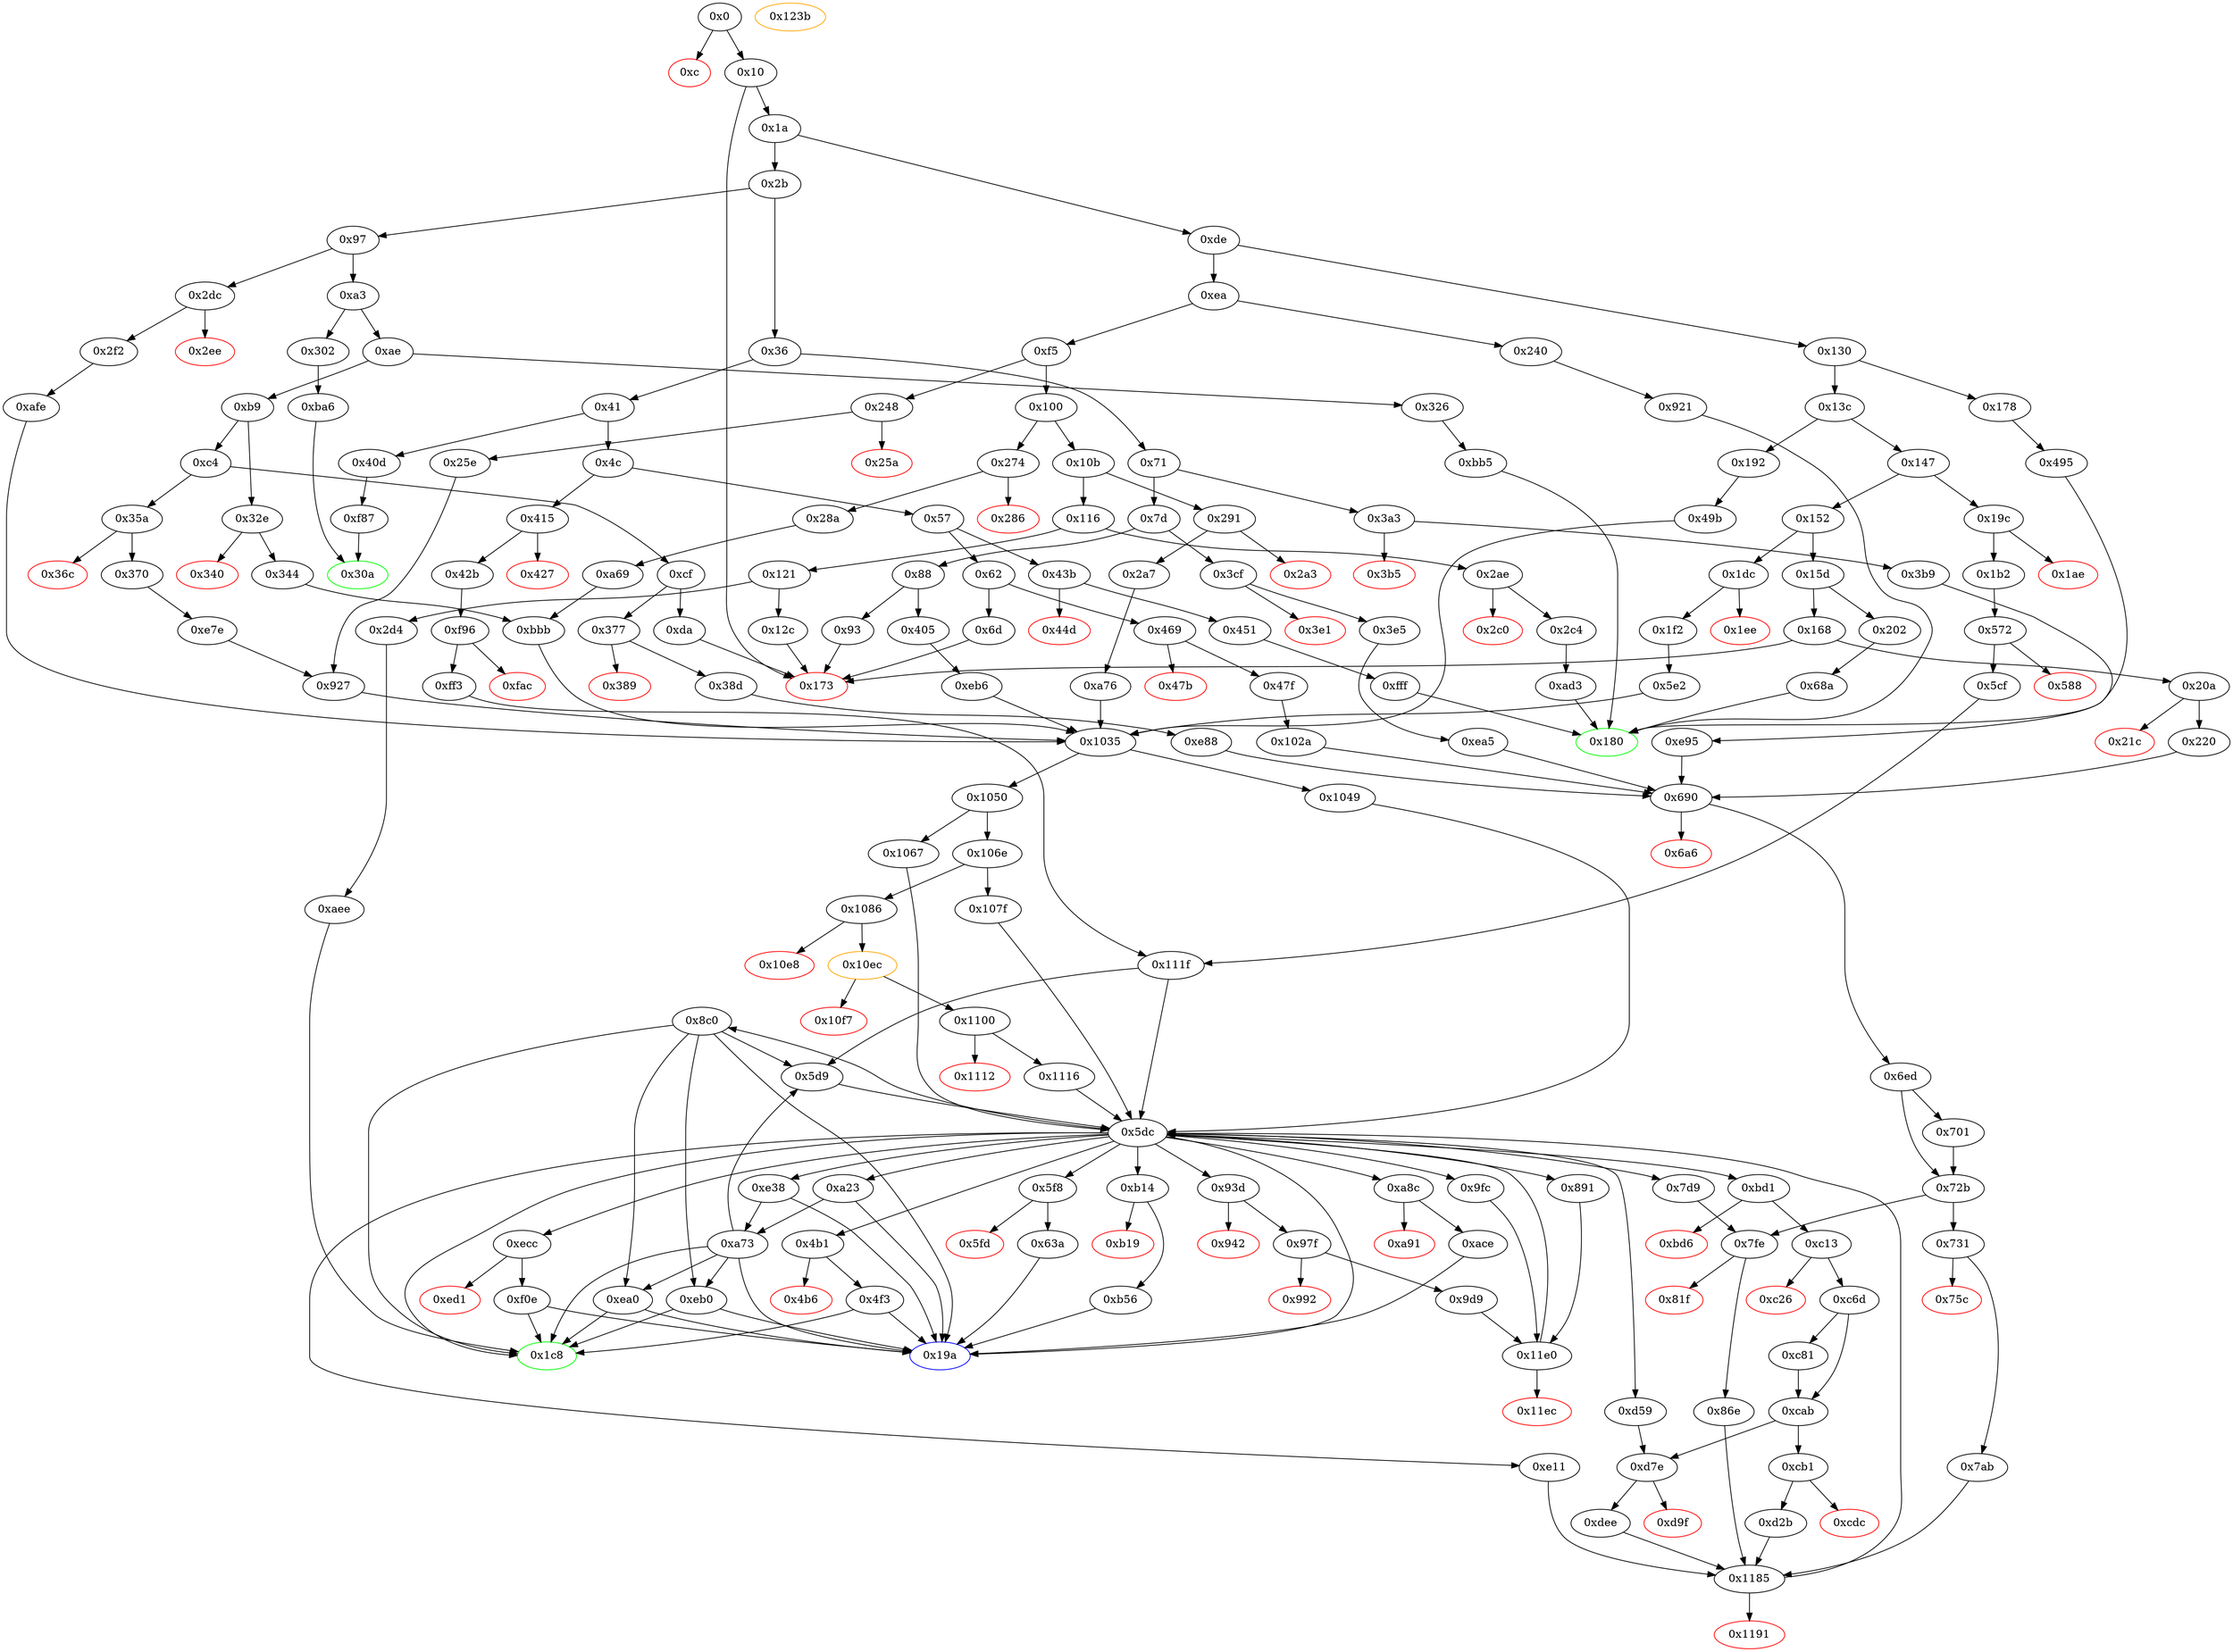 strict digraph "" {
"0xb19" [color=red, fillcolor=white, id="0xb19", style=filled, tooltip="Block 0xb19\n[0xb19:0xb55]\n---\nPredecessors: [0xb14]\nSuccessors: []\n---\n0xb19 PUSH1 0x40\n0xb1b DUP1\n0xb1c MLOAD\n0xb1d PUSH1 0x1\n0xb1f PUSH1 0xe5\n0xb21 SHL\n0xb22 PUSH3 0x461bcd\n0xb26 MUL\n0xb27 DUP2\n0xb28 MSTORE\n0xb29 PUSH1 0x20\n0xb2b PUSH1 0x4\n0xb2d DUP3\n0xb2e ADD\n0xb2f MSTORE\n0xb30 PUSH1 0x14\n0xb32 PUSH1 0x24\n0xb34 DUP3\n0xb35 ADD\n0xb36 MSTORE\n0xb37 PUSH1 0x0\n0xb39 DUP1\n0xb3a MLOAD\n0xb3b PUSH1 0x20\n0xb3d PUSH2 0x123c\n0xb40 DUP4\n0xb41 CODECOPY\n0xb42 DUP2\n0xb43 MLOAD\n0xb44 SWAP2\n0xb45 MSTORE\n0xb46 PUSH1 0x44\n0xb48 DUP3\n0xb49 ADD\n0xb4a MSTORE\n0xb4b SWAP1\n0xb4c MLOAD\n0xb4d SWAP1\n0xb4e DUP2\n0xb4f SWAP1\n0xb50 SUB\n0xb51 PUSH1 0x64\n0xb53 ADD\n0xb54 SWAP1\n0xb55 REVERT\n---\n0xb19: V1026 = 0x40\n0xb1c: V1027 = M[0x40]\n0xb1d: V1028 = 0x1\n0xb1f: V1029 = 0xe5\n0xb21: V1030 = SHL 0xe5 0x1\n0xb22: V1031 = 0x461bcd\n0xb26: V1032 = MUL 0x461bcd 0x2000000000000000000000000000000000000000000000000000000000\n0xb28: M[V1027] = 0x8c379a000000000000000000000000000000000000000000000000000000000\n0xb29: V1033 = 0x20\n0xb2b: V1034 = 0x4\n0xb2e: V1035 = ADD V1027 0x4\n0xb2f: M[V1035] = 0x20\n0xb30: V1036 = 0x14\n0xb32: V1037 = 0x24\n0xb35: V1038 = ADD V1027 0x24\n0xb36: M[V1038] = 0x14\n0xb37: V1039 = 0x0\n0xb3a: V1040 = M[0x0]\n0xb3b: V1041 = 0x20\n0xb3d: V1042 = 0x123c\n0xb41: CODECOPY 0x0 0x123c 0x20\n0xb43: V1043 = M[0x0]\n0xb45: M[0x0] = V1040\n0xb46: V1044 = 0x44\n0xb49: V1045 = ADD V1027 0x44\n0xb4a: M[V1045] = V1043\n0xb4c: V1046 = M[0x40]\n0xb50: V1047 = SUB V1027 V1046\n0xb51: V1048 = 0x64\n0xb53: V1049 = ADD 0x64 V1047\n0xb55: REVERT V1046 V1049\n---\nEntry stack: [V13, S8, S7, S6, S5, {0x19a, 0x1c8, 0x5d9, 0xea0, 0xeb0}, S3, S2, S1, S0]\nStack pops: 0\nStack additions: []\nExit stack: [V13, S8, S7, S6, S5, {0x19a, 0x1c8, 0x5d9, 0xea0, 0xeb0}, S3, S2, S1, S0]\n\nDef sites:\nV13: {0x1a.0x1f}\nS8: {0x1a.0x1f, 0x377.0x378, 0x3cf.0x3d0}\nS7: {0x469.0x46a, 0x3a3.0x3a4, 0x38d.0x399, 0x3e5.0x3f2}\nS6: {0x3b9.0x3c5, 0x3e5.0x3fb, 0x38d.0x39e, 0x47f.0x48b}\nS5: {0x3b9.0x3ca, 0xe88.0xe89, 0x1a.0x1f, 0x3e5.0x400, 0x47f.0x490}\n{0x19a, 0x1c8, 0x5d9, 0xea0, 0xeb0}: {0xe88.0xe8b, 0x35a.0x35b, 0x20a.0x20b, 0x102a.0x102b, 0xea5.0xea6, 0xe95.0xe96, 0x274.0x275}\nS3: {0x1a.0x1f, 0x47f.0x48b, 0x370.0x372, 0xe95.0xe99, 0xe88.0xe8e, 0x28a.0x28c, 0x220.0x22d, 0x3e5.0x3f2}\nS2: {0x3b9.0x3c5, 0x1a.0x1f, 0xe7e.0xe7f, 0xa69.0xa6a, 0x248.0x249, 0x102a.0x102f, 0x38d.0x399, 0x32e.0x32f, 0x220.0x236, 0x3e5.0x3fb}\nS1: {0x3b9.0x3ca, 0x1a.0x1f, 0x1dc.0x1dd, 0x2dc.0x2dd, 0x25e.0x26a, 0x291.0x292, 0x47f.0x490, 0xe7e.0xe82, 0xa69.0xa6d, 0x38d.0x39e, 0x220.0x23b, 0x3e5.0x400, 0x344.0x350}\nS0: {0x1a.0x1f, 0x19c.0x19d, 0x25e.0x26f, 0x370.0x372, 0x690.0x694, 0x2f2.0x2fd, 0x192.0x193, 0x1f2.0x1fd, 0x28a.0x28c, 0x405.0x406, 0x344.0x355, 0x2a7.0x2a9}\n"];
"0x3cf" [fillcolor=white, id="0x3cf", style=filled, tooltip="Block 0x3cf\n[0x3cf:0x3e0]\n---\nPredecessors: [0x7d]\nSuccessors: [0x3e1, 0x3e5]\n---\n0x3cf JUMPDEST\n0x3d0 PUSH2 0x19a\n0x3d3 PUSH1 0x4\n0x3d5 DUP1\n0x3d6 CALLDATASIZE\n0x3d7 SUB\n0x3d8 PUSH1 0x60\n0x3da DUP2\n0x3db LT\n0x3dc ISZERO\n0x3dd PUSH2 0x3e5\n0x3e0 JUMPI\n---\n0x3cf: JUMPDEST \n0x3d0: V354 = 0x19a\n0x3d3: V355 = 0x4\n0x3d6: V356 = CALLDATASIZE\n0x3d7: V357 = SUB V356 0x4\n0x3d8: V358 = 0x60\n0x3db: V359 = LT V357 0x60\n0x3dc: V360 = ISZERO V359\n0x3dd: V361 = 0x3e5\n0x3e0: JUMPI 0x3e5 V360\n---\nEntry stack: [V13]\nStack pops: 0\nStack additions: [0x19a, 0x4, V357]\nExit stack: [V13, 0x19a, 0x4, V357]\n\nDef sites:\nV13: {0x1a.0x1f}\n"];
"0x921" [fillcolor=white, id="0x921", style=filled, tooltip="Block 0x921\n[0x921:0x926]\n---\nPredecessors: [0x240]\nSuccessors: [0x180]\n---\n0x921 JUMPDEST\n0x922 PUSH1 0x6\n0x924 SLOAD\n0x925 DUP2\n0x926 JUMP\n---\n0x921: JUMPDEST \n0x922: V837 = 0x6\n0x924: V838 = S[0x6]\n0x926: JUMP 0x180\n---\nEntry stack: [V13, 0x180]\nStack pops: 1\nStack additions: [S0, V838]\nExit stack: [V13, 0x180, V838]\n\nDef sites:\nV13: {0x1a.0x1f}\n0x180: {0x240.0x241}\n"];
"0x19a" [color=blue, fillcolor=white, id="0x19a", style=filled, tooltip="Block 0x19a\n[0x19a:0x19b]\n---\nPredecessors: [0x4f3, 0x5dc, 0x63a, 0x8c0, 0xa23, 0xa73, 0xace, 0xb56, 0xe38, 0xea0, 0xeb0, 0xf0e]\nSuccessors: []\n---\n0x19a JUMPDEST\n0x19b STOP\n---\n0x19a: JUMPDEST \n0x19b: STOP \n---\nEntry stack: [V13, S9, S8, S7, S6, S5, S4, S3, S2, S1, S0]\nStack pops: 0\nStack additions: []\nExit stack: [V13, S9, S8, S7, S6, S5, S4, S3, S2, S1, S0]\n\nDef sites:\nV13: {0x1a.0x1f}\nS9: {0x1a.0x1f, 0x377.0x378, 0x3cf.0x3d0}\nS8: {0x469.0x46a, 0x3a3.0x3a4, 0x38d.0x399, 0x3e5.0x3f2}\nS7: {0x3b9.0x3c5, 0x3e5.0x3fb, 0x38d.0x39e, 0x47f.0x48b}\nS6: {0x3b9.0x3ca, 0xe88.0xe89, 0x1a.0x1f, 0x3e5.0x400, 0x47f.0x490}\nS5: {0x35a.0x35b, 0x1a.0x1f, 0xe95.0xe96, 0x274.0x275, 0x377.0x378, 0xe88.0xe8b, 0x20a.0x20b, 0x102a.0x102b, 0x3cf.0x3d0, 0xea5.0xea6}\nS4: {0x1a.0x1f, 0x47f.0x48b, 0x370.0x372, 0xe95.0xe99, 0x377.0x378, 0x469.0x46a, 0xe88.0xe8e, 0x28a.0x28c, 0x38d.0x399, 0x3cf.0x3d0, 0x220.0x22d, 0x3a3.0x3a4, 0x3e5.0x3f2}\nS3: {0x1a.0x1f, 0x35a.0x35b, 0x248.0x249, 0x38d.0x399, 0x38d.0x39e, 0x3cf.0x3d0, 0x3b9.0x3c5, 0x47f.0x48b, 0xe7e.0xe7f, 0x274.0x275, 0x377.0x378, 0xa69.0xa6a, 0x469.0x46a, 0x102a.0x102f, 0x32e.0x32f, 0x220.0x236, 0x3a3.0x3a4, 0x3e5.0x3fb, 0x3e5.0x3f2}\nS2: {0x1a.0x1f, 0x35a.0x35b, 0x1dc.0x1dd, 0x2dc.0x2dd, 0x25e.0x26a, 0x291.0x292, 0xe88.0xe89, 0x28a.0x28c, 0x38d.0x399, 0x38d.0x39e, 0x344.0x350, 0x3b9.0x3ca, 0x3b9.0x3c5, 0x47f.0x490, 0xe7e.0xe82, 0x47f.0x48b, 0x370.0x372, 0x274.0x275, 0x469.0x46a, 0xa69.0xa6d, 0x220.0x23b, 0x3a3.0x3a4, 0x3e5.0x3fb, 0x3e5.0x3f2, 0x3e5.0x400}\nS1: {0x1a.0x1f, 0x35a.0x35b, 0x19c.0x19d, 0x25e.0x26f, 0x690.0x694, 0x192.0x193, 0xe95.0xe96, 0xe88.0xe89, 0xe88.0xe8b, 0x28a.0x28c, 0x38d.0x39e, 0x20a.0x20b, 0x248.0x249, 0x405.0x406, 0x344.0x355, 0x3b9.0x3c5, 0x3b9.0x3ca, 0x47f.0x48b, 0x47f.0x490, 0xea5.0xea6, 0x370.0x372, 0xe7e.0xe7f, 0x2f2.0x2fd, 0x1f2.0x1fd, 0x274.0x275, 0xa69.0xa6a, 0x102a.0x102b, 0x32e.0x32f, 0x3e5.0x400, 0x3e5.0x3fb, 0x2a7.0x2a9}\nS0: {0x2dc.0x2dd, 0x1dc.0x1dd, 0x111f_0xff3.0x117e, 0x111f_0x5cf.0x117e, 0x25e.0x26a, 0x1049.0x104a, 0x248.0x249, 0x3cf.0x3d0, 0x1067_0x5e2.0x1068, 0x1067_0xbbb.0x1068, 0x1067_0xeb6.0x1068, 0x1067_0x927.0x1068, 0x1067_0xafe.0x1068, 0x1067_0x49b.0x1068, 0x344.0x350, 0x47f.0x490, 0x107f.0x1080, 0x47f.0x48b, 0x370.0x372, 0xe7e.0xe82, 0xe7e.0xe7f, 0x377.0x378, 0xa69.0xa6d, 0xa69.0xa6a, 0x8c0.0x919, 0x3e5.0x3f2, 0x3e5.0x400, 0x1185_0xd2b.0x1188, 0x1a.0x1f, 0x1185_0x86e.0x1188, 0x1185_0x7ab.0x1188, 0x1185_0xe11.0x1188, 0x1185_0xdee.0x1188, 0x291.0x292, 0xe95.0xe99, 0x1116.0x1118, 0xe88.0xe89, 0xe88.0xe8e, 0x28a.0x28c, 0x8c0_0x11e0.0x919, 0x8c0_0x111f_0xff3.0x919, 0x3b9.0x3ca, 0x11e0_0x9d9.0x11e3, 0x11e0_0x9fc.0x11e3, 0x11e0_0x891.0x11e3, 0x32e.0x32f, 0x220.0x22d, 0x1067_0xa76.0x1068}\n"];
"0x1086" [fillcolor=white, id="0x1086", style=filled, tooltip="Block 0x1086\n[0x1086:0x10e7]\n---\nPredecessors: [0x106e]\nSuccessors: [0x10e8, 0x10ec]\n---\n0x1086 JUMPDEST\n0x1087 PUSH1 0x3\n0x1089 SLOAD\n0x108a PUSH1 0x40\n0x108c DUP1\n0x108d MLOAD\n0x108e PUSH1 0x1\n0x1090 PUSH1 0xe0\n0x1092 SHL\n0x1093 PUSH4 0xb7009613\n0x1098 MUL\n0x1099 DUP2\n0x109a MSTORE\n0x109b PUSH1 0x1\n0x109d PUSH1 0x1\n0x109f PUSH1 0xa0\n0x10a1 SHL\n0x10a2 SUB\n0x10a3 DUP7\n0x10a4 DUP2\n0x10a5 AND\n0x10a6 PUSH1 0x4\n0x10a8 DUP4\n0x10a9 ADD\n0x10aa MSTORE\n0x10ab ADDRESS\n0x10ac PUSH1 0x24\n0x10ae DUP4\n0x10af ADD\n0x10b0 MSTORE\n0x10b1 PUSH1 0x1\n0x10b3 PUSH1 0x1\n0x10b5 PUSH1 0xe0\n0x10b7 SHL\n0x10b8 SUB\n0x10b9 NOT\n0x10ba DUP7\n0x10bb AND\n0x10bc PUSH1 0x44\n0x10be DUP4\n0x10bf ADD\n0x10c0 MSTORE\n0x10c1 SWAP2\n0x10c2 MLOAD\n0x10c3 SWAP2\n0x10c4 SWAP1\n0x10c5 SWAP3\n0x10c6 AND\n0x10c7 SWAP2\n0x10c8 PUSH4 0xb7009613\n0x10cd SWAP2\n0x10ce PUSH1 0x64\n0x10d0 DUP1\n0x10d1 DUP4\n0x10d2 ADD\n0x10d3 SWAP3\n0x10d4 PUSH1 0x20\n0x10d6 SWAP3\n0x10d7 SWAP2\n0x10d8 SWAP1\n0x10d9 DUP3\n0x10da SWAP1\n0x10db SUB\n0x10dc ADD\n0x10dd DUP2\n0x10de DUP7\n0x10df DUP1\n0x10e0 EXTCODESIZE\n0x10e1 ISZERO\n0x10e2 DUP1\n0x10e3 ISZERO\n0x10e4 PUSH2 0x10ec\n0x10e7 JUMPI\n---\n0x1086: JUMPDEST \n0x1087: V1519 = 0x3\n0x1089: V1520 = S[0x3]\n0x108a: V1521 = 0x40\n0x108d: V1522 = M[0x40]\n0x108e: V1523 = 0x1\n0x1090: V1524 = 0xe0\n0x1092: V1525 = SHL 0xe0 0x1\n0x1093: V1526 = 0xb7009613\n0x1098: V1527 = MUL 0xb7009613 0x100000000000000000000000000000000000000000000000000000000\n0x109a: M[V1522] = 0xb700961300000000000000000000000000000000000000000000000000000000\n0x109b: V1528 = 0x1\n0x109d: V1529 = 0x1\n0x109f: V1530 = 0xa0\n0x10a1: V1531 = SHL 0xa0 0x1\n0x10a2: V1532 = SUB 0x10000000000000000000000000000000000000000 0x1\n0x10a5: V1533 = AND 0xffffffffffffffffffffffffffffffffffffffff S2\n0x10a6: V1534 = 0x4\n0x10a9: V1535 = ADD V1522 0x4\n0x10aa: M[V1535] = V1533\n0x10ab: V1536 = ADDRESS\n0x10ac: V1537 = 0x24\n0x10af: V1538 = ADD V1522 0x24\n0x10b0: M[V1538] = V1536\n0x10b1: V1539 = 0x1\n0x10b3: V1540 = 0x1\n0x10b5: V1541 = 0xe0\n0x10b7: V1542 = SHL 0xe0 0x1\n0x10b8: V1543 = SUB 0x100000000000000000000000000000000000000000000000000000000 0x1\n0x10b9: V1544 = NOT 0xffffffffffffffffffffffffffffffffffffffffffffffffffffffff\n0x10bb: V1545 = AND S1 0xffffffff00000000000000000000000000000000000000000000000000000000\n0x10bc: V1546 = 0x44\n0x10bf: V1547 = ADD V1522 0x44\n0x10c0: M[V1547] = V1545\n0x10c2: V1548 = M[0x40]\n0x10c6: V1549 = AND V1520 0xffffffffffffffffffffffffffffffffffffffff\n0x10c8: V1550 = 0xb7009613\n0x10ce: V1551 = 0x64\n0x10d2: V1552 = ADD V1522 0x64\n0x10d4: V1553 = 0x20\n0x10db: V1554 = SUB V1522 V1548\n0x10dc: V1555 = ADD V1554 0x64\n0x10e0: V1556 = EXTCODESIZE V1549\n0x10e1: V1557 = ISZERO V1556\n0x10e3: V1558 = ISZERO V1557\n0x10e4: V1559 = 0x10ec\n0x10e7: JUMPI 0x10ec V1558\n---\nEntry stack: [V13, 0x19a, S7, S6, S5, S4, {0x4b1, 0x5f8, 0x93d, 0xa8c, 0xb14, 0xbd1, 0xecc}, S2, S1, 0x0]\nStack pops: 3\nStack additions: [S2, S1, S0, V1549, 0xb7009613, V1552, 0x20, V1548, V1555, V1548, V1549, V1557]\nExit stack: [V13, 0x19a, S7, S6, S5, S4, {0x4b1, 0x5f8, 0x93d, 0xa8c, 0xb14, 0xbd1, 0xecc}, S2, S1, 0x0, V1549, 0xb7009613, V1552, 0x20, V1548, V1555, V1548, V1549, V1557]\n\nDef sites:\nV13: {0x1a.0x1f}\n0x19a: {0x35a.0x35b, 0x274.0x275}\nS7: {0x370.0x372, 0x28a.0x28c, 0x1a.0x1f}\nS6: {0xa69.0xa6a, 0x248.0x249, 0x1a.0x1f, 0x32e.0x32f, 0xe7e.0xe7f}\nS5: {0x1a.0x1f, 0x1dc.0x1dd, 0x2dc.0x2dd, 0xe7e.0xe82, 0x25e.0x26a, 0x291.0x292, 0xa69.0xa6d, 0x344.0x350}\nS4: {0x25e.0x26f, 0x370.0x372, 0x2f2.0x2fd, 0x192.0x193, 0x1f2.0x1fd, 0x28a.0x28c, 0x405.0x406, 0x344.0x355, 0x2a7.0x2a9}\n{0x4b1, 0x5f8, 0x93d, 0xa8c, 0xb14, 0xbd1, 0xecc}: {0xeb6.0xeb7, 0x49b.0x49c, 0xbbb.0xbbc, 0xafe.0xaff, 0x5e2.0x5e3, 0x927.0x928, 0xa76.0xa77}\nS2: {0xeb6.0xeba, 0x49b.0x49f, 0xbbb.0xbbf, 0xafe.0xb02, 0x5e2.0x5e6, 0x927.0x92b, 0xa76.0xa7a}\nS1: {0xeb6.0xec7, 0x49b.0x4ac, 0xbbb.0xbcc, 0xafe.0xb0f, 0x5e2.0x5f3, 0x927.0x938, 0xa76.0xa87}\n0x0: {0x1035_0xafe.0x1036, 0x1035_0x927.0x1036, 0x1035_0x49b.0x1036, 0x1035_0xa76.0x1036, 0x1035_0x5e2.0x1036, 0x1035_0xbbb.0x1036, 0x1035_0xeb6.0x1036}\n"];
"0x7ab" [fillcolor=white, id="0x7ab", style=filled, tooltip="Block 0x7ab\n[0x7ab:0x7d8]\n---\nPredecessors: [0x731]\nSuccessors: [0x1185]\n---\n0x7ab JUMPDEST\n0x7ac PUSH1 0x1\n0x7ae PUSH1 0x1\n0x7b0 PUSH1 0xa0\n0x7b2 SHL\n0x7b3 SUB\n0x7b4 DUP5\n0x7b5 AND\n0x7b6 PUSH1 0x0\n0x7b8 SWAP1\n0x7b9 DUP2\n0x7ba MSTORE\n0x7bb PUSH1 0x2\n0x7bd PUSH1 0x20\n0x7bf SWAP1\n0x7c0 DUP2\n0x7c1 MSTORE\n0x7c2 PUSH1 0x40\n0x7c4 DUP1\n0x7c5 DUP4\n0x7c6 SHA3\n0x7c7 CALLER\n0x7c8 DUP5\n0x7c9 MSTORE\n0x7ca SWAP1\n0x7cb SWAP2\n0x7cc MSTORE\n0x7cd SWAP1\n0x7ce SHA3\n0x7cf SLOAD\n0x7d0 PUSH2 0x7d9\n0x7d3 SWAP1\n0x7d4 DUP4\n0x7d5 PUSH2 0x1185\n0x7d8 JUMP\n---\n0x7ab: JUMPDEST \n0x7ac: V725 = 0x1\n0x7ae: V726 = 0x1\n0x7b0: V727 = 0xa0\n0x7b2: V728 = SHL 0xa0 0x1\n0x7b3: V729 = SUB 0x10000000000000000000000000000000000000000 0x1\n0x7b5: V730 = AND S3 0xffffffffffffffffffffffffffffffffffffffff\n0x7b6: V731 = 0x0\n0x7ba: M[0x0] = V730\n0x7bb: V732 = 0x2\n0x7bd: V733 = 0x20\n0x7c1: M[0x20] = 0x2\n0x7c2: V734 = 0x40\n0x7c6: V735 = SHA3 0x0 0x40\n0x7c7: V736 = CALLER\n0x7c9: M[0x0] = V736\n0x7cc: M[0x20] = V735\n0x7ce: V737 = SHA3 0x0 0x40\n0x7cf: V738 = S[V737]\n0x7d0: V739 = 0x7d9\n0x7d5: V740 = 0x1185\n0x7d8: JUMP 0x1185\n---\nEntry stack: [V13, S8, S7, S6, S5, {0x1c8, 0x5d9, 0xea0, 0xeb0}, S3, S2, S1, 0x0]\nStack pops: 4\nStack additions: [S3, S2, S1, S0, 0x7d9, V738, S1]\nExit stack: [V13, S8, S7, S6, S5, {0x1c8, 0x5d9, 0xea0, 0xeb0}, S3, S2, S1, 0x0, 0x7d9, V738, S1]\n\nDef sites:\nV13: {0x1a.0x1f}\nS8: {0x1a.0x1f, 0x377.0x378, 0x3cf.0x3d0}\nS7: {0x469.0x46a, 0x3a3.0x3a4, 0x38d.0x399, 0x3e5.0x3f2}\nS6: {0x3b9.0x3c5, 0x3e5.0x3fb, 0x38d.0x39e, 0x47f.0x48b}\nS5: {0x3b9.0x3ca, 0xe88.0xe89, 0x1a.0x1f, 0x3e5.0x400, 0x47f.0x490}\n{0x1c8, 0x5d9, 0xea0, 0xeb0}: {0xea5.0xea6, 0xe88.0xe8b, 0x20a.0x20b, 0xe95.0xe96, 0x102a.0x102b}\nS3: {0xe88.0xe8e, 0x3e5.0x3f2, 0xe95.0xe99, 0x220.0x22d, 0x47f.0x48b}\nS2: {0x3b9.0x3c5, 0x220.0x236, 0x102a.0x102f, 0x38d.0x399, 0x3e5.0x3fb}\nS1: {0x3b9.0x3ca, 0x220.0x23b, 0x3e5.0x400, 0x38d.0x39e, 0x47f.0x490}\n0x0: {0x690.0x694}\n"];
"0xdee" [fillcolor=white, id="0xdee", style=filled, tooltip="Block 0xdee\n[0xdee:0xe10]\n---\nPredecessors: [0xd7e]\nSuccessors: [0x1185]\n---\n0xdee JUMPDEST\n0xdef PUSH1 0x1\n0xdf1 PUSH1 0x1\n0xdf3 PUSH1 0xa0\n0xdf5 SHL\n0xdf6 SUB\n0xdf7 DUP3\n0xdf8 AND\n0xdf9 PUSH1 0x0\n0xdfb SWAP1\n0xdfc DUP2\n0xdfd MSTORE\n0xdfe PUSH1 0x1\n0xe00 PUSH1 0x20\n0xe02 MSTORE\n0xe03 PUSH1 0x40\n0xe05 SWAP1\n0xe06 SHA3\n0xe07 SLOAD\n0xe08 PUSH2 0xe11\n0xe0b SWAP1\n0xe0c DUP3\n0xe0d PUSH2 0x1185\n0xe10 JUMP\n---\n0xdee: JUMPDEST \n0xdef: V1283 = 0x1\n0xdf1: V1284 = 0x1\n0xdf3: V1285 = 0xa0\n0xdf5: V1286 = SHL 0xa0 0x1\n0xdf6: V1287 = SUB 0x10000000000000000000000000000000000000000 0x1\n0xdf8: V1288 = AND S1 0xffffffffffffffffffffffffffffffffffffffff\n0xdf9: V1289 = 0x0\n0xdfd: M[0x0] = V1288\n0xdfe: V1290 = 0x1\n0xe00: V1291 = 0x20\n0xe02: M[0x20] = 0x1\n0xe03: V1292 = 0x40\n0xe06: V1293 = SHA3 0x0 0x40\n0xe07: V1294 = S[V1293]\n0xe08: V1295 = 0xe11\n0xe0d: V1296 = 0x1185\n0xe10: JUMP 0x1185\n---\nEntry stack: [V13, S8, S7, S6, S5, {0x19a, 0x1c8, 0x5d9, 0xea0, 0xeb0}, S3, S2, S1, S0]\nStack pops: 2\nStack additions: [S1, S0, 0xe11, V1294, S0]\nExit stack: [V13, S8, S7, S6, S5, {0x19a, 0x1c8, 0x5d9, 0xea0, 0xeb0}, S3, S2, S1, S0, 0xe11, V1294, S0]\n\nDef sites:\nV13: {0x1a.0x1f}\nS8: {0x1a.0x1f, 0x377.0x378, 0x3cf.0x3d0}\nS7: {0x469.0x46a, 0x3a3.0x3a4, 0x38d.0x399, 0x3e5.0x3f2}\nS6: {0x3b9.0x3c5, 0x3e5.0x3fb, 0x38d.0x39e, 0x47f.0x48b}\nS5: {0x3b9.0x3ca, 0xe88.0xe89, 0x1a.0x1f, 0x3e5.0x400, 0x47f.0x490}\n{0x19a, 0x1c8, 0x5d9, 0xea0, 0xeb0}: {0xe88.0xe8b, 0x35a.0x35b, 0x20a.0x20b, 0x102a.0x102b, 0xea5.0xea6, 0xe95.0xe96, 0x274.0x275}\nS3: {0x1a.0x1f, 0x47f.0x48b, 0x370.0x372, 0xe95.0xe99, 0xe88.0xe8e, 0x28a.0x28c, 0x220.0x22d, 0x3e5.0x3f2}\nS2: {0x3b9.0x3c5, 0x1a.0x1f, 0xe7e.0xe7f, 0xa69.0xa6a, 0x248.0x249, 0x102a.0x102f, 0x38d.0x399, 0x32e.0x32f, 0x220.0x236, 0x3e5.0x3fb}\nS1: {0x3b9.0x3ca, 0x1a.0x1f, 0x1dc.0x1dd, 0x2dc.0x2dd, 0x25e.0x26a, 0x291.0x292, 0x47f.0x490, 0xe7e.0xe82, 0xa69.0xa6d, 0x38d.0x39e, 0x220.0x23b, 0x3e5.0x400, 0x344.0x350}\nS0: {0x1a.0x1f, 0x19c.0x19d, 0x25e.0x26f, 0x690.0x694, 0x370.0x372, 0x192.0x193, 0x2f2.0x2fd, 0x1f2.0x1fd, 0x28a.0x28c, 0x405.0x406, 0x344.0x355, 0x2a7.0x2a9}\n"];
"0x1dc" [fillcolor=white, id="0x1dc", style=filled, tooltip="Block 0x1dc\n[0x1dc:0x1ed]\n---\nPredecessors: [0x152]\nSuccessors: [0x1ee, 0x1f2]\n---\n0x1dc JUMPDEST\n0x1dd PUSH2 0x19a\n0x1e0 PUSH1 0x4\n0x1e2 DUP1\n0x1e3 CALLDATASIZE\n0x1e4 SUB\n0x1e5 PUSH1 0x20\n0x1e7 DUP2\n0x1e8 LT\n0x1e9 ISZERO\n0x1ea PUSH2 0x1f2\n0x1ed JUMPI\n---\n0x1dc: JUMPDEST \n0x1dd: V144 = 0x19a\n0x1e0: V145 = 0x4\n0x1e3: V146 = CALLDATASIZE\n0x1e4: V147 = SUB V146 0x4\n0x1e5: V148 = 0x20\n0x1e8: V149 = LT V147 0x20\n0x1e9: V150 = ISZERO V149\n0x1ea: V151 = 0x1f2\n0x1ed: JUMPI 0x1f2 V150\n---\nEntry stack: [V13]\nStack pops: 0\nStack additions: [0x19a, 0x4, V147]\nExit stack: [V13, 0x19a, 0x4, V147]\n\nDef sites:\nV13: {0x1a.0x1f}\n"];
"0x10ec" [color=orange, fillcolor=white, id="0x10ec", style=filled, tooltip="Block 0x10ec\n[0x10ec:0x10f6]\n---\nPredecessors: [0x1086]\nSuccessors: [0x10f7, 0x1100]\n---\n0x10ec JUMPDEST\n0x10ed POP\n0x10ee GAS\n0x10ef STATICCALL\n0x10f0 ISZERO\n0x10f1 DUP1\n0x10f2 ISZERO\n0x10f3 PUSH2 0x1100\n0x10f6 JUMPI\n---\n0x10ec: JUMPDEST \n0x10ee: V1561 = GAS\n0x10ef: V1562 = STATICCALL V1561 V1549 V1548 V1555 V1548 0x20\n0x10f0: V1563 = ISZERO V1562\n0x10f2: V1564 = ISZERO V1563\n0x10f3: V1565 = 0x1100\n0x10f6: JUMPI 0x1100 V1564\n---\nEntry stack: [V13, 0x19a, S16, S15, S14, S13, {0x4b1, 0x5f8, 0x93d, 0xa8c, 0xb14, 0xbd1, 0xecc}, S11, S10, 0x0, V1549, 0xb7009613, V1552, 0x20, V1548, V1555, V1548, V1549, V1557]\nStack pops: 6\nStack additions: [V1563]\nExit stack: [V13, 0x19a, S16, S15, S14, S13, {0x4b1, 0x5f8, 0x93d, 0xa8c, 0xb14, 0xbd1, 0xecc}, S11, S10, 0x0, V1549, 0xb7009613, V1552, V1563]\n\nDef sites:\nV13: {0x1a.0x1f}\n0x19a: {0x35a.0x35b, 0x274.0x275}\nS16: {0x370.0x372, 0x28a.0x28c, 0x1a.0x1f}\nS15: {0xa69.0xa6a, 0x248.0x249, 0x1a.0x1f, 0x32e.0x32f, 0xe7e.0xe7f}\nS14: {0x1a.0x1f, 0x1dc.0x1dd, 0x2dc.0x2dd, 0xe7e.0xe82, 0x25e.0x26a, 0x291.0x292, 0xa69.0xa6d, 0x344.0x350}\nS13: {0x25e.0x26f, 0x370.0x372, 0x2f2.0x2fd, 0x192.0x193, 0x1f2.0x1fd, 0x28a.0x28c, 0x405.0x406, 0x344.0x355, 0x2a7.0x2a9}\n{0x4b1, 0x5f8, 0x93d, 0xa8c, 0xb14, 0xbd1, 0xecc}: {0xeb6.0xeb7, 0x49b.0x49c, 0xbbb.0xbbc, 0xafe.0xaff, 0x5e2.0x5e3, 0x927.0x928, 0xa76.0xa77}\nS11: {0xeb6.0xeba, 0x49b.0x49f, 0xbbb.0xbbf, 0xafe.0xb02, 0x5e2.0x5e6, 0x927.0x92b, 0xa76.0xa7a}\nS10: {0xeb6.0xec7, 0x49b.0x4ac, 0xbbb.0xbcc, 0xafe.0xb0f, 0x5e2.0x5f3, 0x927.0x938, 0xa76.0xa87}\n0x0: {0x1035_0xafe.0x1036, 0x1035_0x927.0x1036, 0x1035_0x49b.0x1036, 0x1035_0xa76.0x1036, 0x1035_0x5e2.0x1036, 0x1035_0xbbb.0x1036, 0x1035_0xeb6.0x1036}\nV1549: {0x1086.0x10c6}\n0xb7009613: {0x1086.0x10c8}\nV1552: {0x1086.0x10d2}\n0x20: {0x1086.0x10d4}\nV1548: {0x1086.0x10c2}\nV1555: {0x1086.0x10dc}\nV1548: {0x1086.0x10c2}\nV1549: {0x1086.0x10c6}\nV1557: {0x1086.0x10e1}\n"];
"0xa8c" [fillcolor=white, id="0xa8c", style=filled, tooltip="Block 0xa8c\n[0xa8c:0xa90]\n---\nPredecessors: [0x5dc]\nSuccessors: [0xa91, 0xace]\n---\n0xa8c JUMPDEST\n0xa8d PUSH2 0xace\n0xa90 JUMPI\n---\n0xa8c: JUMPDEST \n0xa8d: V967 = 0xace\n0xa90: JUMPI 0xace S0\n---\nEntry stack: [V13, S9, S8, S7, S6, {0x19a, 0x1c8, 0x5d9, 0xea0, 0xeb0}, S4, S3, S2, S1, S0]\nStack pops: 1\nStack additions: []\nExit stack: [V13, S9, S8, S7, S6, {0x19a, 0x1c8, 0x5d9, 0xea0, 0xeb0}, S4, S3, S2, S1]\n\nDef sites:\nV13: {0x1a.0x1f}\nS9: {0x1a.0x1f, 0x377.0x378, 0x3cf.0x3d0}\nS8: {0x469.0x46a, 0x3a3.0x3a4, 0x38d.0x399, 0x3e5.0x3f2}\nS7: {0x3b9.0x3c5, 0x3e5.0x3fb, 0x38d.0x39e, 0x47f.0x48b}\nS6: {0x3b9.0x3ca, 0xe88.0xe89, 0x1a.0x1f, 0x3e5.0x400, 0x47f.0x490}\n{0x19a, 0x1c8, 0x5d9, 0xea0, 0xeb0}: {0xe88.0xe8b, 0x35a.0x35b, 0x20a.0x20b, 0x102a.0x102b, 0xea5.0xea6, 0xe95.0xe96, 0x274.0x275}\nS4: {0x1a.0x1f, 0x47f.0x48b, 0x370.0x372, 0xe95.0xe99, 0xe88.0xe8e, 0x28a.0x28c, 0x220.0x22d, 0x3e5.0x3f2}\nS3: {0x3b9.0x3c5, 0x1a.0x1f, 0xe7e.0xe7f, 0xa69.0xa6a, 0x248.0x249, 0x102a.0x102f, 0x38d.0x399, 0x32e.0x32f, 0x220.0x236, 0x3e5.0x3fb}\nS2: {0x3b9.0x3ca, 0x1a.0x1f, 0x1dc.0x1dd, 0x2dc.0x2dd, 0x25e.0x26a, 0x291.0x292, 0x47f.0x490, 0xe7e.0xe82, 0xa69.0xa6d, 0x38d.0x39e, 0x220.0x23b, 0x3e5.0x400, 0x344.0x350}\nS1: {0x1a.0x1f, 0x19c.0x19d, 0x25e.0x26f, 0x690.0x694, 0x370.0x372, 0x192.0x193, 0x2f2.0x2fd, 0x1f2.0x1fd, 0x28a.0x28c, 0x405.0x406, 0x344.0x355, 0x2a7.0x2a9}\nS0: {0x3b9.0x3ca, 0x1185.0x1188, 0x1067.0x1068, 0x1a.0x1f, 0x11e0.0x11e3, 0x107f.0x1080, 0x47f.0x490, 0x111f.0x117e, 0x1116.0x1118, 0x1049.0x104a, 0xe88.0xe89, 0x8c0.0x919, 0x3e5.0x400}\n"];
"0x8c0" [fillcolor=white, id="0x8c0", style=filled, tooltip="Block 0x8c0\n[0x8c0:0x920]\n---\nPredecessors: [0x5dc]\nSuccessors: [0x19a, 0x1c8, 0x5d9, 0xea0, 0xeb0]\n---\n0x8c0 JUMPDEST\n0x8c1 PUSH1 0x1\n0x8c3 PUSH1 0x1\n0x8c5 PUSH1 0xa0\n0x8c7 SHL\n0x8c8 SUB\n0x8c9 DUP1\n0x8ca DUP6\n0x8cb AND\n0x8cc PUSH1 0x0\n0x8ce DUP2\n0x8cf DUP2\n0x8d0 MSTORE\n0x8d1 PUSH1 0x1\n0x8d3 PUSH1 0x20\n0x8d5 SWAP1\n0x8d6 DUP2\n0x8d7 MSTORE\n0x8d8 PUSH1 0x40\n0x8da SWAP2\n0x8db DUP3\n0x8dc SWAP1\n0x8dd SHA3\n0x8de SWAP5\n0x8df SWAP1\n0x8e0 SWAP5\n0x8e1 SSTORE\n0x8e2 DUP1\n0x8e3 MLOAD\n0x8e4 DUP7\n0x8e5 DUP2\n0x8e6 MSTORE\n0x8e7 SWAP1\n0x8e8 MLOAD\n0x8e9 SWAP2\n0x8ea SWAP4\n0x8eb SWAP3\n0x8ec DUP9\n0x8ed AND\n0x8ee SWAP3\n0x8ef PUSH32 0xddf252ad1be2c89b69c2b068fc378daa952ba7f163c4a11628f55a4df523b3ef\n0x910 SWAP3\n0x911 SWAP2\n0x912 DUP3\n0x913 SWAP1\n0x914 SUB\n0x915 ADD\n0x916 SWAP1\n0x917 LOG3\n0x918 POP\n0x919 PUSH1 0x1\n0x91b SWAP4\n0x91c SWAP3\n0x91d POP\n0x91e POP\n0x91f POP\n0x920 JUMP\n---\n0x8c0: JUMPDEST \n0x8c1: V819 = 0x1\n0x8c3: V820 = 0x1\n0x8c5: V821 = 0xa0\n0x8c7: V822 = SHL 0xa0 0x1\n0x8c8: V823 = SUB 0x10000000000000000000000000000000000000000 0x1\n0x8cb: V824 = AND S3 0xffffffffffffffffffffffffffffffffffffffff\n0x8cc: V825 = 0x0\n0x8d0: M[0x0] = V824\n0x8d1: V826 = 0x1\n0x8d3: V827 = 0x20\n0x8d7: M[0x20] = 0x1\n0x8d8: V828 = 0x40\n0x8dd: V829 = SHA3 0x0 0x40\n0x8e1: S[V829] = S0\n0x8e3: V830 = M[0x40]\n0x8e6: M[V830] = S2\n0x8e8: V831 = M[0x40]\n0x8ed: V832 = AND S4 0xffffffffffffffffffffffffffffffffffffffff\n0x8ef: V833 = 0xddf252ad1be2c89b69c2b068fc378daa952ba7f163c4a11628f55a4df523b3ef\n0x914: V834 = SUB V830 V831\n0x915: V835 = ADD V834 0x20\n0x917: LOG V831 V835 0xddf252ad1be2c89b69c2b068fc378daa952ba7f163c4a11628f55a4df523b3ef V832 V824\n0x919: V836 = 0x1\n0x920: JUMP {0x19a, 0x1c8, 0x5d9, 0xea0, 0xeb0}\n---\nEntry stack: [V13, S9, S8, S7, S6, {0x19a, 0x1c8, 0x5d9, 0xea0, 0xeb0}, S4, S3, S2, S1, S0]\nStack pops: 6\nStack additions: [0x1]\nExit stack: [V13, S9, S8, S7, S6, 0x1]\n\nDef sites:\nV13: {0x1a.0x1f}\nS9: {0x1a.0x1f, 0x377.0x378, 0x3cf.0x3d0}\nS8: {0x469.0x46a, 0x3a3.0x3a4, 0x38d.0x399, 0x3e5.0x3f2}\nS7: {0x3b9.0x3c5, 0x3e5.0x3fb, 0x38d.0x39e, 0x47f.0x48b}\nS6: {0x3b9.0x3ca, 0xe88.0xe89, 0x1a.0x1f, 0x3e5.0x400, 0x47f.0x490}\n{0x19a, 0x1c8, 0x5d9, 0xea0, 0xeb0}: {0xe88.0xe8b, 0x35a.0x35b, 0x20a.0x20b, 0x102a.0x102b, 0xea5.0xea6, 0xe95.0xe96, 0x274.0x275}\nS4: {0x1a.0x1f, 0x47f.0x48b, 0x370.0x372, 0xe95.0xe99, 0xe88.0xe8e, 0x28a.0x28c, 0x220.0x22d, 0x3e5.0x3f2}\nS3: {0x3b9.0x3c5, 0x1a.0x1f, 0xe7e.0xe7f, 0xa69.0xa6a, 0x248.0x249, 0x102a.0x102f, 0x38d.0x399, 0x32e.0x32f, 0x220.0x236, 0x3e5.0x3fb}\nS2: {0x3b9.0x3ca, 0x1a.0x1f, 0x1dc.0x1dd, 0x2dc.0x2dd, 0x25e.0x26a, 0x291.0x292, 0x47f.0x490, 0xe7e.0xe82, 0xa69.0xa6d, 0x38d.0x39e, 0x220.0x23b, 0x3e5.0x400, 0x344.0x350}\nS1: {0x1a.0x1f, 0x19c.0x19d, 0x25e.0x26f, 0x690.0x694, 0x370.0x372, 0x192.0x193, 0x2f2.0x2fd, 0x1f2.0x1fd, 0x28a.0x28c, 0x405.0x406, 0x344.0x355, 0x2a7.0x2a9}\nS0: {0x3b9.0x3ca, 0x1185.0x1188, 0x1067.0x1068, 0x1a.0x1f, 0x11e0.0x11e3, 0x107f.0x1080, 0x47f.0x490, 0x111f.0x117e, 0x1116.0x1118, 0x1049.0x104a, 0xe88.0xe89, 0x8c0.0x919, 0x3e5.0x400}\n"];
"0x2c0" [color=red, fillcolor=white, id="0x2c0", style=filled, tooltip="Block 0x2c0\n[0x2c0:0x2c3]\n---\nPredecessors: [0x2ae]\nSuccessors: []\n---\n0x2c0 PUSH1 0x0\n0x2c2 DUP1\n0x2c3 REVERT\n---\n0x2c0: V239 = 0x0\n0x2c3: REVERT 0x0 0x0\n---\nEntry stack: [V13, 0x180, 0x4, V234]\nStack pops: 0\nStack additions: []\nExit stack: [V13, 0x180, 0x4, V234]\n\nDef sites:\nV13: {0x1a.0x1f}\n0x180: {0x2ae.0x2af}\n0x4: {0x2ae.0x2b2}\nV234: {0x2ae.0x2b6}\n"];
"0x20a" [fillcolor=white, id="0x20a", style=filled, tooltip="Block 0x20a\n[0x20a:0x21b]\n---\nPredecessors: [0x168]\nSuccessors: [0x21c, 0x220]\n---\n0x20a JUMPDEST\n0x20b PUSH2 0x1c8\n0x20e PUSH1 0x4\n0x210 DUP1\n0x211 CALLDATASIZE\n0x212 SUB\n0x213 PUSH1 0x60\n0x215 DUP2\n0x216 LT\n0x217 ISZERO\n0x218 PUSH2 0x220\n0x21b JUMPI\n---\n0x20a: JUMPDEST \n0x20b: V163 = 0x1c8\n0x20e: V164 = 0x4\n0x211: V165 = CALLDATASIZE\n0x212: V166 = SUB V165 0x4\n0x213: V167 = 0x60\n0x216: V168 = LT V166 0x60\n0x217: V169 = ISZERO V168\n0x218: V170 = 0x220\n0x21b: JUMPI 0x220 V169\n---\nEntry stack: [V13]\nStack pops: 0\nStack additions: [0x1c8, 0x4, V166]\nExit stack: [V13, 0x1c8, 0x4, V166]\n\nDef sites:\nV13: {0x1a.0x1f}\n"];
"0x291" [fillcolor=white, id="0x291", style=filled, tooltip="Block 0x291\n[0x291:0x2a2]\n---\nPredecessors: [0x10b]\nSuccessors: [0x2a3, 0x2a7]\n---\n0x291 JUMPDEST\n0x292 PUSH2 0x19a\n0x295 PUSH1 0x4\n0x297 DUP1\n0x298 CALLDATASIZE\n0x299 SUB\n0x29a PUSH1 0x20\n0x29c DUP2\n0x29d LT\n0x29e ISZERO\n0x29f PUSH2 0x2a7\n0x2a2 JUMPI\n---\n0x291: JUMPDEST \n0x292: V220 = 0x19a\n0x295: V221 = 0x4\n0x298: V222 = CALLDATASIZE\n0x299: V223 = SUB V222 0x4\n0x29a: V224 = 0x20\n0x29d: V225 = LT V223 0x20\n0x29e: V226 = ISZERO V225\n0x29f: V227 = 0x2a7\n0x2a2: JUMPI 0x2a7 V226\n---\nEntry stack: [V13]\nStack pops: 0\nStack additions: [0x19a, 0x4, V223]\nExit stack: [V13, 0x19a, 0x4, V223]\n\nDef sites:\nV13: {0x1a.0x1f}\n"];
"0x389" [color=red, fillcolor=white, id="0x389", style=filled, tooltip="Block 0x389\n[0x389:0x38c]\n---\nPredecessors: [0x377]\nSuccessors: []\n---\n0x389 PUSH1 0x0\n0x38b DUP1\n0x38c REVERT\n---\n0x389: V322 = 0x0\n0x38c: REVERT 0x0 0x0\n---\nEntry stack: [V13, 0x1c8, 0x4, V317]\nStack pops: 0\nStack additions: []\nExit stack: [V13, 0x1c8, 0x4, V317]\n\nDef sites:\nV13: {0x1a.0x1f}\n0x1c8: {0x377.0x378}\n0x4: {0x377.0x37b}\nV317: {0x377.0x37f}\n"];
"0x71" [fillcolor=white, id="0x71", style=filled, tooltip="Block 0x71\n[0x71:0x7c]\n---\nPredecessors: [0x36]\nSuccessors: [0x7d, 0x3a3]\n---\n0x71 JUMPDEST\n0x72 DUP1\n0x73 PUSH4 0xb753a98c\n0x78 EQ\n0x79 PUSH2 0x3a3\n0x7c JUMPI\n---\n0x71: JUMPDEST \n0x73: V36 = 0xb753a98c\n0x78: V37 = EQ 0xb753a98c V13\n0x79: V38 = 0x3a3\n0x7c: JUMPI 0x3a3 V37\n---\nEntry stack: [V13]\nStack pops: 1\nStack additions: [S0]\nExit stack: [V13]\n\nDef sites:\nV13: {0x1a.0x1f}\n"];
"0xbd6" [color=red, fillcolor=white, id="0xbd6", style=filled, tooltip="Block 0xbd6\n[0xbd6:0xc12]\n---\nPredecessors: [0xbd1]\nSuccessors: []\n---\n0xbd6 PUSH1 0x40\n0xbd8 DUP1\n0xbd9 MLOAD\n0xbda PUSH1 0x1\n0xbdc PUSH1 0xe5\n0xbde SHL\n0xbdf PUSH3 0x461bcd\n0xbe3 MUL\n0xbe4 DUP2\n0xbe5 MSTORE\n0xbe6 PUSH1 0x20\n0xbe8 PUSH1 0x4\n0xbea DUP3\n0xbeb ADD\n0xbec MSTORE\n0xbed PUSH1 0x14\n0xbef PUSH1 0x24\n0xbf1 DUP3\n0xbf2 ADD\n0xbf3 MSTORE\n0xbf4 PUSH1 0x0\n0xbf6 DUP1\n0xbf7 MLOAD\n0xbf8 PUSH1 0x20\n0xbfa PUSH2 0x123c\n0xbfd DUP4\n0xbfe CODECOPY\n0xbff DUP2\n0xc00 MLOAD\n0xc01 SWAP2\n0xc02 MSTORE\n0xc03 PUSH1 0x44\n0xc05 DUP3\n0xc06 ADD\n0xc07 MSTORE\n0xc08 SWAP1\n0xc09 MLOAD\n0xc0a SWAP1\n0xc0b DUP2\n0xc0c SWAP1\n0xc0d SUB\n0xc0e PUSH1 0x64\n0xc10 ADD\n0xc11 SWAP1\n0xc12 REVERT\n---\n0xbd6: V1094 = 0x40\n0xbd9: V1095 = M[0x40]\n0xbda: V1096 = 0x1\n0xbdc: V1097 = 0xe5\n0xbde: V1098 = SHL 0xe5 0x1\n0xbdf: V1099 = 0x461bcd\n0xbe3: V1100 = MUL 0x461bcd 0x2000000000000000000000000000000000000000000000000000000000\n0xbe5: M[V1095] = 0x8c379a000000000000000000000000000000000000000000000000000000000\n0xbe6: V1101 = 0x20\n0xbe8: V1102 = 0x4\n0xbeb: V1103 = ADD V1095 0x4\n0xbec: M[V1103] = 0x20\n0xbed: V1104 = 0x14\n0xbef: V1105 = 0x24\n0xbf2: V1106 = ADD V1095 0x24\n0xbf3: M[V1106] = 0x14\n0xbf4: V1107 = 0x0\n0xbf7: V1108 = M[0x0]\n0xbf8: V1109 = 0x20\n0xbfa: V1110 = 0x123c\n0xbfe: CODECOPY 0x0 0x123c 0x20\n0xc00: V1111 = M[0x0]\n0xc02: M[0x0] = V1108\n0xc03: V1112 = 0x44\n0xc06: V1113 = ADD V1095 0x44\n0xc07: M[V1113] = V1111\n0xc09: V1114 = M[0x40]\n0xc0d: V1115 = SUB V1095 V1114\n0xc0e: V1116 = 0x64\n0xc10: V1117 = ADD 0x64 V1115\n0xc12: REVERT V1114 V1117\n---\nEntry stack: [V13, S8, S7, S6, S5, {0x19a, 0x1c8, 0x5d9, 0xea0, 0xeb0}, S3, S2, S1, S0]\nStack pops: 0\nStack additions: []\nExit stack: [V13, S8, S7, S6, S5, {0x19a, 0x1c8, 0x5d9, 0xea0, 0xeb0}, S3, S2, S1, S0]\n\nDef sites:\nV13: {0x1a.0x1f}\nS8: {0x1a.0x1f, 0x377.0x378, 0x3cf.0x3d0}\nS7: {0x469.0x46a, 0x3a3.0x3a4, 0x38d.0x399, 0x3e5.0x3f2}\nS6: {0x3b9.0x3c5, 0x3e5.0x3fb, 0x38d.0x39e, 0x47f.0x48b}\nS5: {0x3b9.0x3ca, 0xe88.0xe89, 0x1a.0x1f, 0x3e5.0x400, 0x47f.0x490}\n{0x19a, 0x1c8, 0x5d9, 0xea0, 0xeb0}: {0xe88.0xe8b, 0x35a.0x35b, 0x20a.0x20b, 0x102a.0x102b, 0xea5.0xea6, 0xe95.0xe96, 0x274.0x275}\nS3: {0x1a.0x1f, 0x47f.0x48b, 0x370.0x372, 0xe95.0xe99, 0xe88.0xe8e, 0x28a.0x28c, 0x220.0x22d, 0x3e5.0x3f2}\nS2: {0x3b9.0x3c5, 0x1a.0x1f, 0xe7e.0xe7f, 0xa69.0xa6a, 0x248.0x249, 0x102a.0x102f, 0x38d.0x399, 0x32e.0x32f, 0x220.0x236, 0x3e5.0x3fb}\nS1: {0x3b9.0x3ca, 0x1a.0x1f, 0x1dc.0x1dd, 0x2dc.0x2dd, 0x25e.0x26a, 0x291.0x292, 0x47f.0x490, 0xe7e.0xe82, 0xa69.0xa6d, 0x38d.0x39e, 0x220.0x23b, 0x3e5.0x400, 0x344.0x350}\nS0: {0x1a.0x1f, 0x19c.0x19d, 0x25e.0x26f, 0x370.0x372, 0x690.0x694, 0x2f2.0x2fd, 0x192.0x193, 0x1f2.0x1fd, 0x28a.0x28c, 0x405.0x406, 0x344.0x355, 0x2a7.0x2a9}\n"];
"0x274" [fillcolor=white, id="0x274", style=filled, tooltip="Block 0x274\n[0x274:0x285]\n---\nPredecessors: [0x100]\nSuccessors: [0x286, 0x28a]\n---\n0x274 JUMPDEST\n0x275 PUSH2 0x19a\n0x278 PUSH1 0x4\n0x27a DUP1\n0x27b CALLDATASIZE\n0x27c SUB\n0x27d PUSH1 0x20\n0x27f DUP2\n0x280 LT\n0x281 ISZERO\n0x282 PUSH2 0x28a\n0x285 JUMPI\n---\n0x274: JUMPDEST \n0x275: V209 = 0x19a\n0x278: V210 = 0x4\n0x27b: V211 = CALLDATASIZE\n0x27c: V212 = SUB V211 0x4\n0x27d: V213 = 0x20\n0x280: V214 = LT V212 0x20\n0x281: V215 = ISZERO V214\n0x282: V216 = 0x28a\n0x285: JUMPI 0x28a V215\n---\nEntry stack: [V13]\nStack pops: 0\nStack additions: [0x19a, 0x4, V212]\nExit stack: [V13, 0x19a, 0x4, V212]\n\nDef sites:\nV13: {0x1a.0x1f}\n"];
"0x1050" [fillcolor=white, id="0x1050", style=filled, tooltip="Block 0x1050\n[0x1050:0x1066]\n---\nPredecessors: [0x1035]\nSuccessors: [0x1067, 0x106e]\n---\n0x1050 JUMPDEST\n0x1051 PUSH1 0x4\n0x1053 SLOAD\n0x1054 PUSH1 0x1\n0x1056 PUSH1 0x1\n0x1058 PUSH1 0xa0\n0x105a SHL\n0x105b SUB\n0x105c DUP5\n0x105d DUP2\n0x105e AND\n0x105f SWAP2\n0x1060 AND\n0x1061 EQ\n0x1062 ISZERO\n0x1063 PUSH2 0x106e\n0x1066 JUMPI\n---\n0x1050: JUMPDEST \n0x1051: V1494 = 0x4\n0x1053: V1495 = S[0x4]\n0x1054: V1496 = 0x1\n0x1056: V1497 = 0x1\n0x1058: V1498 = 0xa0\n0x105a: V1499 = SHL 0xa0 0x1\n0x105b: V1500 = SUB 0x10000000000000000000000000000000000000000 0x1\n0x105e: V1501 = AND 0xffffffffffffffffffffffffffffffffffffffff S2\n0x1060: V1502 = AND V1495 0xffffffffffffffffffffffffffffffffffffffff\n0x1061: V1503 = EQ V1502 V1501\n0x1062: V1504 = ISZERO V1503\n0x1063: V1505 = 0x106e\n0x1066: JUMPI 0x106e V1504\n---\nEntry stack: [V13, 0x19a, S7, S6, S5, S4, {0x4b1, 0x5f8, 0x93d, 0xa8c, 0xb14, 0xbd1, 0xecc}, S2, S1, 0x0]\nStack pops: 3\nStack additions: [S2, S1, S0]\nExit stack: [V13, 0x19a, S7, S6, S5, S4, {0x4b1, 0x5f8, 0x93d, 0xa8c, 0xb14, 0xbd1, 0xecc}, S2, S1, 0x0]\n\nDef sites:\nV13: {0x1a.0x1f}\n0x19a: {0x35a.0x35b, 0x274.0x275}\nS7: {0x370.0x372, 0x28a.0x28c, 0x1a.0x1f}\nS6: {0xa69.0xa6a, 0x248.0x249, 0x1a.0x1f, 0x32e.0x32f, 0xe7e.0xe7f}\nS5: {0x1a.0x1f, 0x1dc.0x1dd, 0x2dc.0x2dd, 0xe7e.0xe82, 0x25e.0x26a, 0x291.0x292, 0xa69.0xa6d, 0x344.0x350}\nS4: {0x25e.0x26f, 0x370.0x372, 0x2f2.0x2fd, 0x192.0x193, 0x1f2.0x1fd, 0x28a.0x28c, 0x405.0x406, 0x344.0x355, 0x2a7.0x2a9}\n{0x4b1, 0x5f8, 0x93d, 0xa8c, 0xb14, 0xbd1, 0xecc}: {0xeb6.0xeb7, 0x49b.0x49c, 0xbbb.0xbbc, 0xafe.0xaff, 0x5e2.0x5e3, 0x927.0x928, 0xa76.0xa77}\nS2: {0xeb6.0xeba, 0x49b.0x49f, 0xbbb.0xbbf, 0xafe.0xb02, 0x5e2.0x5e6, 0x927.0x92b, 0xa76.0xa7a}\nS1: {0xeb6.0xec7, 0x49b.0x4ac, 0xbbb.0xbcc, 0xafe.0xb0f, 0x5e2.0x5f3, 0x927.0x938, 0xa76.0xa87}\n0x0: {0x1035.0x1036}\n"];
"0x41" [fillcolor=white, id="0x41", style=filled, tooltip="Block 0x41\n[0x41:0x4b]\n---\nPredecessors: [0x36]\nSuccessors: [0x4c, 0x40d]\n---\n0x41 DUP1\n0x42 PUSH4 0xbf7e214f\n0x47 EQ\n0x48 PUSH2 0x40d\n0x4b JUMPI\n---\n0x42: V23 = 0xbf7e214f\n0x47: V24 = EQ 0xbf7e214f V13\n0x48: V25 = 0x40d\n0x4b: JUMPI 0x40d V24\n---\nEntry stack: [V13]\nStack pops: 1\nStack additions: [S0]\nExit stack: [V13]\n\nDef sites:\nV13: {0x1a.0x1f}\n"];
"0xa69" [fillcolor=white, id="0xa69", style=filled, tooltip="Block 0xa69\n[0xa69:0xa72]\n---\nPredecessors: [0x28a]\nSuccessors: [0xbbb]\n---\n0xa69 JUMPDEST\n0xa6a PUSH2 0xa73\n0xa6d CALLER\n0xa6e DUP3\n0xa6f PUSH2 0xbbb\n0xa72 JUMP\n---\n0xa69: JUMPDEST \n0xa6a: V952 = 0xa73\n0xa6d: V953 = CALLER\n0xa6f: V954 = 0xbbb\n0xa72: JUMP 0xbbb\n---\nEntry stack: [V13, 0x19a, V218]\nStack pops: 1\nStack additions: [S0, 0xa73, V953, S0]\nExit stack: [V13, 0x19a, V218, 0xa73, V953, V218]\n\nDef sites:\nV13: {0x1a.0x1f}\n0x19a: {0x274.0x275}\nV218: {0x28a.0x28c}\n"];
"0x1b2" [fillcolor=white, id="0x1b2", style=filled, tooltip="Block 0x1b2\n[0x1b2:0x1c7]\n---\nPredecessors: [0x19c]\nSuccessors: [0x572]\n---\n0x1b2 JUMPDEST\n0x1b3 POP\n0x1b4 PUSH1 0x1\n0x1b6 PUSH1 0x1\n0x1b8 PUSH1 0xa0\n0x1ba SHL\n0x1bb SUB\n0x1bc DUP2\n0x1bd CALLDATALOAD\n0x1be AND\n0x1bf SWAP1\n0x1c0 PUSH1 0x20\n0x1c2 ADD\n0x1c3 CALLDATALOAD\n0x1c4 PUSH2 0x572\n0x1c7 JUMP\n---\n0x1b2: JUMPDEST \n0x1b4: V125 = 0x1\n0x1b6: V126 = 0x1\n0x1b8: V127 = 0xa0\n0x1ba: V128 = SHL 0xa0 0x1\n0x1bb: V129 = SUB 0x10000000000000000000000000000000000000000 0x1\n0x1bd: V130 = CALLDATALOAD 0x4\n0x1be: V131 = AND V130 0xffffffffffffffffffffffffffffffffffffffff\n0x1c0: V132 = 0x20\n0x1c2: V133 = ADD 0x20 0x4\n0x1c3: V134 = CALLDATALOAD 0x24\n0x1c4: V135 = 0x572\n0x1c7: JUMP 0x572\n---\nEntry stack: [V13, 0x1c8, 0x4, V119]\nStack pops: 2\nStack additions: [V131, V134]\nExit stack: [V13, 0x1c8, V131, V134]\n\nDef sites:\nV13: {0x1a.0x1f}\n0x1c8: {0x19c.0x19d}\n0x4: {0x19c.0x1a0}\nV119: {0x19c.0x1a4}\n"];
"0xde" [fillcolor=white, id="0xde", style=filled, tooltip="Block 0xde\n[0xde:0xe9]\n---\nPredecessors: [0x1a]\nSuccessors: [0xea, 0x130]\n---\n0xde JUMPDEST\n0xdf DUP1\n0xe0 PUSH4 0x313ce567\n0xe5 GT\n0xe6 PUSH2 0x130\n0xe9 JUMPI\n---\n0xde: JUMPDEST \n0xe0: V65 = 0x313ce567\n0xe5: V66 = GT 0x313ce567 V13\n0xe6: V67 = 0x130\n0xe9: JUMPI 0x130 V66\n---\nEntry stack: [V13]\nStack pops: 1\nStack additions: [S0]\nExit stack: [V13]\n\nDef sites:\nV13: {0x1a.0x1f}\n"];
"0x942" [color=red, fillcolor=white, id="0x942", style=filled, tooltip="Block 0x942\n[0x942:0x97e]\n---\nPredecessors: [0x93d]\nSuccessors: []\n---\n0x942 PUSH1 0x40\n0x944 DUP1\n0x945 MLOAD\n0x946 PUSH1 0x1\n0x948 PUSH1 0xe5\n0x94a SHL\n0x94b PUSH3 0x461bcd\n0x94f MUL\n0x950 DUP2\n0x951 MSTORE\n0x952 PUSH1 0x20\n0x954 PUSH1 0x4\n0x956 DUP3\n0x957 ADD\n0x958 MSTORE\n0x959 PUSH1 0x14\n0x95b PUSH1 0x24\n0x95d DUP3\n0x95e ADD\n0x95f MSTORE\n0x960 PUSH1 0x0\n0x962 DUP1\n0x963 MLOAD\n0x964 PUSH1 0x20\n0x966 PUSH2 0x123c\n0x969 DUP4\n0x96a CODECOPY\n0x96b DUP2\n0x96c MLOAD\n0x96d SWAP2\n0x96e MSTORE\n0x96f PUSH1 0x44\n0x971 DUP3\n0x972 ADD\n0x973 MSTORE\n0x974 SWAP1\n0x975 MLOAD\n0x976 SWAP1\n0x977 DUP2\n0x978 SWAP1\n0x979 SUB\n0x97a PUSH1 0x64\n0x97c ADD\n0x97d SWAP1\n0x97e REVERT\n---\n0x942: V852 = 0x40\n0x945: V853 = M[0x40]\n0x946: V854 = 0x1\n0x948: V855 = 0xe5\n0x94a: V856 = SHL 0xe5 0x1\n0x94b: V857 = 0x461bcd\n0x94f: V858 = MUL 0x461bcd 0x2000000000000000000000000000000000000000000000000000000000\n0x951: M[V853] = 0x8c379a000000000000000000000000000000000000000000000000000000000\n0x952: V859 = 0x20\n0x954: V860 = 0x4\n0x957: V861 = ADD V853 0x4\n0x958: M[V861] = 0x20\n0x959: V862 = 0x14\n0x95b: V863 = 0x24\n0x95e: V864 = ADD V853 0x24\n0x95f: M[V864] = 0x14\n0x960: V865 = 0x0\n0x963: V866 = M[0x0]\n0x964: V867 = 0x20\n0x966: V868 = 0x123c\n0x96a: CODECOPY 0x0 0x123c 0x20\n0x96c: V869 = M[0x0]\n0x96e: M[0x0] = V866\n0x96f: V870 = 0x44\n0x972: V871 = ADD V853 0x44\n0x973: M[V871] = V869\n0x975: V872 = M[0x40]\n0x979: V873 = SUB V853 V872\n0x97a: V874 = 0x64\n0x97c: V875 = ADD 0x64 V873\n0x97e: REVERT V872 V875\n---\nEntry stack: [V13, S8, S7, S6, S5, {0x19a, 0x1c8, 0x5d9, 0xea0, 0xeb0}, S3, S2, S1, S0]\nStack pops: 0\nStack additions: []\nExit stack: [V13, S8, S7, S6, S5, {0x19a, 0x1c8, 0x5d9, 0xea0, 0xeb0}, S3, S2, S1, S0]\n\nDef sites:\nV13: {0x1a.0x1f}\nS8: {0x1a.0x1f, 0x377.0x378, 0x3cf.0x3d0}\nS7: {0x469.0x46a, 0x3a3.0x3a4, 0x38d.0x399, 0x3e5.0x3f2}\nS6: {0x3b9.0x3c5, 0x3e5.0x3fb, 0x38d.0x39e, 0x47f.0x48b}\nS5: {0x3b9.0x3ca, 0xe88.0xe89, 0x1a.0x1f, 0x3e5.0x400, 0x47f.0x490}\n{0x19a, 0x1c8, 0x5d9, 0xea0, 0xeb0}: {0xe88.0xe8b, 0x35a.0x35b, 0x20a.0x20b, 0x102a.0x102b, 0xea5.0xea6, 0xe95.0xe96, 0x274.0x275}\nS3: {0x1a.0x1f, 0x47f.0x48b, 0x370.0x372, 0xe95.0xe99, 0xe88.0xe8e, 0x28a.0x28c, 0x220.0x22d, 0x3e5.0x3f2}\nS2: {0x3b9.0x3c5, 0x1a.0x1f, 0xe7e.0xe7f, 0xa69.0xa6a, 0x248.0x249, 0x102a.0x102f, 0x38d.0x399, 0x32e.0x32f, 0x220.0x236, 0x3e5.0x3fb}\nS1: {0x3b9.0x3ca, 0x1a.0x1f, 0x1dc.0x1dd, 0x2dc.0x2dd, 0x25e.0x26a, 0x291.0x292, 0x47f.0x490, 0xe7e.0xe82, 0xa69.0xa6d, 0x38d.0x39e, 0x220.0x23b, 0x3e5.0x400, 0x344.0x350}\nS0: {0x1a.0x1f, 0x19c.0x19d, 0x25e.0x26f, 0x370.0x372, 0x690.0x694, 0x2f2.0x2fd, 0x192.0x193, 0x1f2.0x1fd, 0x28a.0x28c, 0x405.0x406, 0x344.0x355, 0x2a7.0x2a9}\n"];
"0x2ae" [fillcolor=white, id="0x2ae", style=filled, tooltip="Block 0x2ae\n[0x2ae:0x2bf]\n---\nPredecessors: [0x116]\nSuccessors: [0x2c0, 0x2c4]\n---\n0x2ae JUMPDEST\n0x2af PUSH2 0x180\n0x2b2 PUSH1 0x4\n0x2b4 DUP1\n0x2b5 CALLDATASIZE\n0x2b6 SUB\n0x2b7 PUSH1 0x20\n0x2b9 DUP2\n0x2ba LT\n0x2bb ISZERO\n0x2bc PUSH2 0x2c4\n0x2bf JUMPI\n---\n0x2ae: JUMPDEST \n0x2af: V231 = 0x180\n0x2b2: V232 = 0x4\n0x2b5: V233 = CALLDATASIZE\n0x2b6: V234 = SUB V233 0x4\n0x2b7: V235 = 0x20\n0x2ba: V236 = LT V234 0x20\n0x2bb: V237 = ISZERO V236\n0x2bc: V238 = 0x2c4\n0x2bf: JUMPI 0x2c4 V237\n---\nEntry stack: [V13]\nStack pops: 0\nStack additions: [0x180, 0x4, V234]\nExit stack: [V13, 0x180, 0x4, V234]\n\nDef sites:\nV13: {0x1a.0x1f}\n"];
"0xbb5" [fillcolor=white, id="0xbb5", style=filled, tooltip="Block 0xbb5\n[0xbb5:0xbba]\n---\nPredecessors: [0x326]\nSuccessors: [0x180]\n---\n0xbb5 JUMPDEST\n0xbb6 PUSH1 0x5\n0xbb8 SLOAD\n0xbb9 DUP2\n0xbba JUMP\n---\n0xbb5: JUMPDEST \n0xbb6: V1079 = 0x5\n0xbb8: V1080 = S[0x5]\n0xbba: JUMP 0x180\n---\nEntry stack: [V13, 0x180]\nStack pops: 1\nStack additions: [S0, V1080]\nExit stack: [V13, 0x180, V1080]\n\nDef sites:\nV13: {0x1a.0x1f}\n0x180: {0x326.0x327}\n"];
"0xa3" [fillcolor=white, id="0xa3", style=filled, tooltip="Block 0xa3\n[0xa3:0xad]\n---\nPredecessors: [0x97]\nSuccessors: [0xae, 0x302]\n---\n0xa3 DUP1\n0xa4 PUSH4 0x8da5cb5b\n0xa9 EQ\n0xaa PUSH2 0x302\n0xad JUMPI\n---\n0xa4: V49 = 0x8da5cb5b\n0xa9: V50 = EQ 0x8da5cb5b V13\n0xaa: V51 = 0x302\n0xad: JUMPI 0x302 V50\n---\nEntry stack: [V13]\nStack pops: 1\nStack additions: [S0]\nExit stack: [V13]\n\nDef sites:\nV13: {0x1a.0x1f}\n"];
"0x1067" [fillcolor=white, id="0x1067", style=filled, tooltip="Block 0x1067\n[0x1067:0x106d]\n---\nPredecessors: [0x1050]\nSuccessors: [0x5dc]\n---\n0x1067 POP\n0x1068 PUSH1 0x1\n0x106a PUSH2 0x5dc\n0x106d JUMP\n---\n0x1068: V1506 = 0x1\n0x106a: V1507 = 0x5dc\n0x106d: JUMP 0x5dc\n---\nEntry stack: [V13, 0x19a, S7, S6, S5, S4, {0x4b1, 0x5f8, 0x93d, 0xa8c, 0xb14, 0xbd1, 0xecc}, S2, S1, 0x0]\nStack pops: 1\nStack additions: [0x1]\nExit stack: [V13, 0x19a, S7, S6, S5, S4, {0x4b1, 0x5f8, 0x93d, 0xa8c, 0xb14, 0xbd1, 0xecc}, S2, S1, 0x1]\n\nDef sites:\nV13: {0x1a.0x1f}\n0x19a: {0x35a.0x35b, 0x274.0x275}\nS7: {0x370.0x372, 0x28a.0x28c, 0x1a.0x1f}\nS6: {0xa69.0xa6a, 0x248.0x249, 0x1a.0x1f, 0x32e.0x32f, 0xe7e.0xe7f}\nS5: {0x1a.0x1f, 0x1dc.0x1dd, 0x2dc.0x2dd, 0xe7e.0xe82, 0x25e.0x26a, 0x291.0x292, 0xa69.0xa6d, 0x344.0x350}\nS4: {0x25e.0x26f, 0x370.0x372, 0x2f2.0x2fd, 0x192.0x193, 0x1f2.0x1fd, 0x28a.0x28c, 0x405.0x406, 0x344.0x355, 0x2a7.0x2a9}\n{0x4b1, 0x5f8, 0x93d, 0xa8c, 0xb14, 0xbd1, 0xecc}: {0xeb6.0xeb7, 0x49b.0x49c, 0xbbb.0xbbc, 0xafe.0xaff, 0x5e2.0x5e3, 0x927.0x928, 0xa76.0xa77}\nS2: {0xeb6.0xeba, 0x49b.0x49f, 0xbbb.0xbbf, 0xafe.0xb02, 0x5e2.0x5e6, 0x927.0x92b, 0xa76.0xa7a}\nS1: {0xeb6.0xec7, 0x49b.0x4ac, 0xbbb.0xbcc, 0xafe.0xb0f, 0x5e2.0x5f3, 0x927.0x938, 0xa76.0xa87}\n0x0: {0x1035_0xafe.0x1036, 0x1035_0x927.0x1036, 0x1035_0x49b.0x1036, 0x1035_0xa76.0x1036, 0x1035_0x5e2.0x1036, 0x1035_0xbbb.0x1036, 0x1035_0xeb6.0x1036}\n"];
"0xf0e" [fillcolor=white, id="0xf0e", style=filled, tooltip="Block 0xf0e\n[0xf0e:0xf86]\n---\nPredecessors: [0xecc]\nSuccessors: [0x19a, 0x1c8]\n---\n0xf0e JUMPDEST\n0xf0f PUSH1 0x40\n0xf11 DUP1\n0xf12 MLOAD\n0xf13 CALLVALUE\n0xf14 DUP1\n0xf15 DUP3\n0xf16 MSTORE\n0xf17 PUSH1 0x20\n0xf19 DUP3\n0xf1a ADD\n0xf1b DUP4\n0xf1c DUP2\n0xf1d MSTORE\n0xf1e CALLDATASIZE\n0xf1f SWAP4\n0xf20 DUP4\n0xf21 ADD\n0xf22 DUP5\n0xf23 SWAP1\n0xf24 MSTORE\n0xf25 PUSH1 0x4\n0xf27 CALLDATALOAD\n0xf28 SWAP4\n0xf29 PUSH1 0x24\n0xf2b CALLDATALOAD\n0xf2c SWAP4\n0xf2d DUP5\n0xf2e SWAP3\n0xf2f DUP7\n0xf30 SWAP3\n0xf31 CALLER\n0xf32 SWAP3\n0xf33 PUSH1 0x0\n0xf35 DUP1\n0xf36 CALLDATALOAD\n0xf37 PUSH1 0x1\n0xf39 PUSH1 0x1\n0xf3b PUSH1 0xe0\n0xf3d SHL\n0xf3e SUB\n0xf3f NOT\n0xf40 AND\n0xf41 SWAP4\n0xf42 DUP9\n0xf43 SWAP4\n0xf44 SWAP2\n0xf45 SWAP3\n0xf46 SWAP1\n0xf47 PUSH1 0x60\n0xf49 DUP3\n0xf4a ADD\n0xf4b DUP5\n0xf4c DUP5\n0xf4d DUP1\n0xf4e DUP3\n0xf4f DUP5\n0xf50 CALLDATACOPY\n0xf51 PUSH1 0x0\n0xf53 DUP4\n0xf54 DUP3\n0xf55 ADD\n0xf56 MSTORE\n0xf57 PUSH1 0x40\n0xf59 MLOAD\n0xf5a PUSH1 0x1f\n0xf5c SWAP1\n0xf5d SWAP2\n0xf5e ADD\n0xf5f PUSH1 0x1f\n0xf61 NOT\n0xf62 AND\n0xf63 SWAP1\n0xf64 SWAP3\n0xf65 ADD\n0xf66 DUP3\n0xf67 SWAP1\n0xf68 SUB\n0xf69 SWAP7\n0xf6a POP\n0xf6b SWAP1\n0xf6c SWAP5\n0xf6d POP\n0xf6e POP\n0xf6f POP\n0xf70 POP\n0xf71 POP\n0xf72 LOG4\n0xf73 POP\n0xf74 POP\n0xf75 PUSH1 0x4\n0xf77 DUP1\n0xf78 SLOAD\n0xf79 PUSH1 0x1\n0xf7b PUSH1 0xa0\n0xf7d SHL\n0xf7e PUSH1 0xff\n0xf80 MUL\n0xf81 NOT\n0xf82 AND\n0xf83 SWAP1\n0xf84 SSTORE\n0xf85 POP\n0xf86 JUMP\n---\n0xf0e: JUMPDEST \n0xf0f: V1374 = 0x40\n0xf12: V1375 = M[0x40]\n0xf13: V1376 = CALLVALUE\n0xf16: M[V1375] = V1376\n0xf17: V1377 = 0x20\n0xf1a: V1378 = ADD V1375 0x20\n0xf1d: M[V1378] = 0x40\n0xf1e: V1379 = CALLDATASIZE\n0xf21: V1380 = ADD V1375 0x40\n0xf24: M[V1380] = V1379\n0xf25: V1381 = 0x4\n0xf27: V1382 = CALLDATALOAD 0x4\n0xf29: V1383 = 0x24\n0xf2b: V1384 = CALLDATALOAD 0x24\n0xf31: V1385 = CALLER\n0xf33: V1386 = 0x0\n0xf36: V1387 = CALLDATALOAD 0x0\n0xf37: V1388 = 0x1\n0xf39: V1389 = 0x1\n0xf3b: V1390 = 0xe0\n0xf3d: V1391 = SHL 0xe0 0x1\n0xf3e: V1392 = SUB 0x100000000000000000000000000000000000000000000000000000000 0x1\n0xf3f: V1393 = NOT 0xffffffffffffffffffffffffffffffffffffffffffffffffffffffff\n0xf40: V1394 = AND 0xffffffff00000000000000000000000000000000000000000000000000000000 V1387\n0xf47: V1395 = 0x60\n0xf4a: V1396 = ADD V1375 0x60\n0xf50: CALLDATACOPY V1396 0x0 V1379\n0xf51: V1397 = 0x0\n0xf55: V1398 = ADD V1379 V1396\n0xf56: M[V1398] = 0x0\n0xf57: V1399 = 0x40\n0xf59: V1400 = M[0x40]\n0xf5a: V1401 = 0x1f\n0xf5e: V1402 = ADD V1379 0x1f\n0xf5f: V1403 = 0x1f\n0xf61: V1404 = NOT 0x1f\n0xf62: V1405 = AND 0xffffffffffffffffffffffffffffffffffffffffffffffffffffffffffffffe0 V1402\n0xf65: V1406 = ADD V1396 V1405\n0xf68: V1407 = SUB V1406 V1400\n0xf72: LOG V1400 V1407 V1394 V1385 V1382 V1384\n0xf75: V1408 = 0x4\n0xf78: V1409 = S[0x4]\n0xf79: V1410 = 0x1\n0xf7b: V1411 = 0xa0\n0xf7d: V1412 = SHL 0xa0 0x1\n0xf7e: V1413 = 0xff\n0xf80: V1414 = MUL 0xff 0x10000000000000000000000000000000000000000\n0xf81: V1415 = NOT 0xff0000000000000000000000000000000000000000\n0xf82: V1416 = AND 0xffffffffffffffffffffff00ffffffffffffffffffffffffffffffffffffffff V1409\n0xf84: S[0x4] = V1416\n0xf86: JUMP S0\n---\nEntry stack: [V13, S8, S7, S6, S5, {0x19a, 0x1c8, 0x5d9, 0xea0, 0xeb0}, S3, S2, S1, S0]\nStack pops: 1\nStack additions: []\nExit stack: [V13, S8, S7, S6, S5, {0x19a, 0x1c8, 0x5d9, 0xea0, 0xeb0}, S3, S2, S1]\n\nDef sites:\nV13: {0x1a.0x1f}\nS8: {0x1a.0x1f, 0x377.0x378, 0x3cf.0x3d0}\nS7: {0x469.0x46a, 0x3a3.0x3a4, 0x38d.0x399, 0x3e5.0x3f2}\nS6: {0x3b9.0x3c5, 0x3e5.0x3fb, 0x38d.0x39e, 0x47f.0x48b}\nS5: {0x3b9.0x3ca, 0xe88.0xe89, 0x1a.0x1f, 0x3e5.0x400, 0x47f.0x490}\n{0x19a, 0x1c8, 0x5d9, 0xea0, 0xeb0}: {0xe88.0xe8b, 0x35a.0x35b, 0x20a.0x20b, 0x102a.0x102b, 0xea5.0xea6, 0xe95.0xe96, 0x274.0x275}\nS3: {0x1a.0x1f, 0x47f.0x48b, 0x370.0x372, 0xe95.0xe99, 0xe88.0xe8e, 0x28a.0x28c, 0x220.0x22d, 0x3e5.0x3f2}\nS2: {0x3b9.0x3c5, 0x1a.0x1f, 0xe7e.0xe7f, 0xa69.0xa6a, 0x248.0x249, 0x102a.0x102f, 0x38d.0x399, 0x32e.0x32f, 0x220.0x236, 0x3e5.0x3fb}\nS1: {0x3b9.0x3ca, 0x1a.0x1f, 0x1dc.0x1dd, 0x2dc.0x2dd, 0x25e.0x26a, 0x291.0x292, 0x47f.0x490, 0xe7e.0xe82, 0xa69.0xa6d, 0x38d.0x39e, 0x220.0x23b, 0x3e5.0x400, 0x344.0x350}\nS0: {0x1a.0x1f, 0x19c.0x19d, 0x25e.0x26f, 0x370.0x372, 0x690.0x694, 0x2f2.0x2fd, 0x192.0x193, 0x1f2.0x1fd, 0x28a.0x28c, 0x405.0x406, 0x344.0x355, 0x2a7.0x2a9}\n"];
"0xcb1" [fillcolor=white, id="0xcb1", style=filled, tooltip="Block 0xcb1\n[0xcb1:0xcdb]\n---\nPredecessors: [0xcab]\nSuccessors: [0xcdc, 0xd2b]\n---\n0xcb1 PUSH1 0x1\n0xcb3 PUSH1 0x1\n0xcb5 PUSH1 0xa0\n0xcb7 SHL\n0xcb8 SUB\n0xcb9 DUP3\n0xcba AND\n0xcbb PUSH1 0x0\n0xcbd SWAP1\n0xcbe DUP2\n0xcbf MSTORE\n0xcc0 PUSH1 0x2\n0xcc2 PUSH1 0x20\n0xcc4 SWAP1\n0xcc5 DUP2\n0xcc6 MSTORE\n0xcc7 PUSH1 0x40\n0xcc9 DUP1\n0xcca DUP4\n0xccb SHA3\n0xccc CALLER\n0xccd DUP5\n0xcce MSTORE\n0xccf SWAP1\n0xcd0 SWAP2\n0xcd1 MSTORE\n0xcd2 SWAP1\n0xcd3 SHA3\n0xcd4 SLOAD\n0xcd5 DUP2\n0xcd6 GT\n0xcd7 ISZERO\n0xcd8 PUSH2 0xd2b\n0xcdb JUMPI\n---\n0xcb1: V1182 = 0x1\n0xcb3: V1183 = 0x1\n0xcb5: V1184 = 0xa0\n0xcb7: V1185 = SHL 0xa0 0x1\n0xcb8: V1186 = SUB 0x10000000000000000000000000000000000000000 0x1\n0xcba: V1187 = AND S1 0xffffffffffffffffffffffffffffffffffffffff\n0xcbb: V1188 = 0x0\n0xcbf: M[0x0] = V1187\n0xcc0: V1189 = 0x2\n0xcc2: V1190 = 0x20\n0xcc6: M[0x20] = 0x2\n0xcc7: V1191 = 0x40\n0xccb: V1192 = SHA3 0x0 0x40\n0xccc: V1193 = CALLER\n0xcce: M[0x0] = V1193\n0xcd1: M[0x20] = V1192\n0xcd3: V1194 = SHA3 0x0 0x40\n0xcd4: V1195 = S[V1194]\n0xcd6: V1196 = GT S0 V1195\n0xcd7: V1197 = ISZERO V1196\n0xcd8: V1198 = 0xd2b\n0xcdb: JUMPI 0xd2b V1197\n---\nEntry stack: [V13, S8, S7, S6, S5, {0x19a, 0x1c8, 0x5d9, 0xea0, 0xeb0}, S3, S2, S1, S0]\nStack pops: 2\nStack additions: [S1, S0]\nExit stack: [V13, S8, S7, S6, S5, {0x19a, 0x1c8, 0x5d9, 0xea0, 0xeb0}, S3, S2, S1, S0]\n\nDef sites:\nV13: {0x1a.0x1f}\nS8: {0x1a.0x1f, 0x377.0x378, 0x3cf.0x3d0}\nS7: {0x469.0x46a, 0x3a3.0x3a4, 0x38d.0x399, 0x3e5.0x3f2}\nS6: {0x3b9.0x3c5, 0x3e5.0x3fb, 0x38d.0x39e, 0x47f.0x48b}\nS5: {0x3b9.0x3ca, 0xe88.0xe89, 0x1a.0x1f, 0x3e5.0x400, 0x47f.0x490}\n{0x19a, 0x1c8, 0x5d9, 0xea0, 0xeb0}: {0xe88.0xe8b, 0x35a.0x35b, 0x20a.0x20b, 0x102a.0x102b, 0xea5.0xea6, 0xe95.0xe96, 0x274.0x275}\nS3: {0x1a.0x1f, 0x47f.0x48b, 0x370.0x372, 0xe95.0xe99, 0xe88.0xe8e, 0x28a.0x28c, 0x220.0x22d, 0x3e5.0x3f2}\nS2: {0x3b9.0x3c5, 0x1a.0x1f, 0xe7e.0xe7f, 0xa69.0xa6a, 0x248.0x249, 0x102a.0x102f, 0x38d.0x399, 0x32e.0x32f, 0x220.0x236, 0x3e5.0x3fb}\nS1: {0x3b9.0x3ca, 0x1a.0x1f, 0x1dc.0x1dd, 0x2dc.0x2dd, 0x25e.0x26a, 0x291.0x292, 0x47f.0x490, 0xe7e.0xe82, 0xa69.0xa6d, 0x38d.0x39e, 0x220.0x23b, 0x3e5.0x400, 0x344.0x350}\nS0: {0x1a.0x1f, 0x19c.0x19d, 0x25e.0x26f, 0x690.0x694, 0x370.0x372, 0x192.0x193, 0x2f2.0x2fd, 0x1f2.0x1fd, 0x28a.0x28c, 0x405.0x406, 0x344.0x355, 0x2a7.0x2a9}\n"];
"0x32e" [fillcolor=white, id="0x32e", style=filled, tooltip="Block 0x32e\n[0x32e:0x33f]\n---\nPredecessors: [0xb9]\nSuccessors: [0x340, 0x344]\n---\n0x32e JUMPDEST\n0x32f PUSH2 0x19a\n0x332 PUSH1 0x4\n0x334 DUP1\n0x335 CALLDATASIZE\n0x336 SUB\n0x337 PUSH1 0x40\n0x339 DUP2\n0x33a LT\n0x33b ISZERO\n0x33c PUSH2 0x344\n0x33f JUMPI\n---\n0x32e: JUMPDEST \n0x32f: V283 = 0x19a\n0x332: V284 = 0x4\n0x335: V285 = CALLDATASIZE\n0x336: V286 = SUB V285 0x4\n0x337: V287 = 0x40\n0x33a: V288 = LT V286 0x40\n0x33b: V289 = ISZERO V288\n0x33c: V290 = 0x344\n0x33f: JUMPI 0x344 V289\n---\nEntry stack: [V13]\nStack pops: 0\nStack additions: [0x19a, 0x4, V286]\nExit stack: [V13, 0x19a, 0x4, V286]\n\nDef sites:\nV13: {0x1a.0x1f}\n"];
"0x93" [fillcolor=white, id="0x93", style=filled, tooltip="Block 0x93\n[0x93:0x96]\n---\nPredecessors: [0x88]\nSuccessors: [0x173]\n---\n0x93 PUSH2 0x173\n0x96 JUMP\n---\n0x93: V45 = 0x173\n0x96: JUMP 0x173\n---\nEntry stack: [V13]\nStack pops: 0\nStack additions: []\nExit stack: [V13]\n\nDef sites:\nV13: {0x1a.0x1f}\n"];
"0x2f2" [fillcolor=white, id="0x2f2", style=filled, tooltip="Block 0x2f2\n[0x2f2:0x301]\n---\nPredecessors: [0x2dc]\nSuccessors: [0xafe]\n---\n0x2f2 JUMPDEST\n0x2f3 POP\n0x2f4 CALLDATALOAD\n0x2f5 PUSH1 0x1\n0x2f7 PUSH1 0x1\n0x2f9 PUSH1 0xa0\n0x2fb SHL\n0x2fc SUB\n0x2fd AND\n0x2fe PUSH2 0xafe\n0x301 JUMP\n---\n0x2f2: JUMPDEST \n0x2f4: V259 = CALLDATALOAD 0x4\n0x2f5: V260 = 0x1\n0x2f7: V261 = 0x1\n0x2f9: V262 = 0xa0\n0x2fb: V263 = SHL 0xa0 0x1\n0x2fc: V264 = SUB 0x10000000000000000000000000000000000000000 0x1\n0x2fd: V265 = AND 0xffffffffffffffffffffffffffffffffffffffff V259\n0x2fe: V266 = 0xafe\n0x301: JUMP 0xafe\n---\nEntry stack: [V13, 0x19a, 0x4, V253]\nStack pops: 2\nStack additions: [V265]\nExit stack: [V13, 0x19a, V265]\n\nDef sites:\nV13: {0x1a.0x1f}\n0x19a: {0x2dc.0x2dd}\n0x4: {0x2dc.0x2e0}\nV253: {0x2dc.0x2e4}\n"];
"0x572" [fillcolor=white, id="0x572", style=filled, tooltip="Block 0x572\n[0x572:0x587]\n---\nPredecessors: [0x1b2]\nSuccessors: [0x588, 0x5cf]\n---\n0x572 JUMPDEST\n0x573 PUSH1 0x4\n0x575 SLOAD\n0x576 PUSH1 0x0\n0x578 SWAP1\n0x579 PUSH1 0x1\n0x57b PUSH1 0xa0\n0x57d SHL\n0x57e SWAP1\n0x57f DIV\n0x580 PUSH1 0xff\n0x582 AND\n0x583 ISZERO\n0x584 PUSH2 0x5cf\n0x587 JUMPI\n---\n0x572: JUMPDEST \n0x573: V526 = 0x4\n0x575: V527 = S[0x4]\n0x576: V528 = 0x0\n0x579: V529 = 0x1\n0x57b: V530 = 0xa0\n0x57d: V531 = SHL 0xa0 0x1\n0x57f: V532 = DIV V527 0x10000000000000000000000000000000000000000\n0x580: V533 = 0xff\n0x582: V534 = AND 0xff V532\n0x583: V535 = ISZERO V534\n0x584: V536 = 0x5cf\n0x587: JUMPI 0x5cf V535\n---\nEntry stack: [V13, 0x1c8, V131, V134]\nStack pops: 0\nStack additions: [0x0]\nExit stack: [V13, 0x1c8, V131, V134, 0x0]\n\nDef sites:\nV13: {0x1a.0x1f}\n0x1c8: {0x19c.0x19d}\nV131: {0x1b2.0x1be}\nV134: {0x1b2.0x1c3}\n"];
"0x180" [color=green, fillcolor=white, id="0x180", style=filled, tooltip="Block 0x180\n[0x180:0x191]\n---\nPredecessors: [0x495, 0x68a, 0x921, 0xad3, 0xbb5, 0xfff]\nSuccessors: []\n---\n0x180 JUMPDEST\n0x181 PUSH1 0x40\n0x183 DUP1\n0x184 MLOAD\n0x185 SWAP2\n0x186 DUP3\n0x187 MSTORE\n0x188 MLOAD\n0x189 SWAP1\n0x18a DUP2\n0x18b SWAP1\n0x18c SUB\n0x18d PUSH1 0x20\n0x18f ADD\n0x190 SWAP1\n0x191 RETURN\n---\n0x180: JUMPDEST \n0x181: V108 = 0x40\n0x184: V109 = M[0x40]\n0x187: M[V109] = S0\n0x188: V110 = M[0x40]\n0x18c: V111 = SUB V109 V110\n0x18d: V112 = 0x20\n0x18f: V113 = ADD 0x20 V111\n0x191: RETURN V110 V113\n---\nEntry stack: [V13, S1, S0]\nStack pops: 1\nStack additions: []\nExit stack: [V13, S1]\n\nDef sites:\nV13: {0x1a.0x1f}\nS1: {0x240.0x241, 0x178.0x179, 0x1a.0x1f, 0x326.0x327}\nS0: {0xbb5.0xbb8, 0x68a.0x68d, 0xfff.0x1027, 0x921.0x924, 0xad3.0xaeb, 0x495.0x498}\n"];
"0x178" [fillcolor=white, id="0x178", style=filled, tooltip="Block 0x178\n[0x178:0x17f]\n---\nPredecessors: [0x130]\nSuccessors: [0x495]\n---\n0x178 JUMPDEST\n0x179 PUSH2 0x180\n0x17c PUSH2 0x495\n0x17f JUMP\n---\n0x178: JUMPDEST \n0x179: V106 = 0x180\n0x17c: V107 = 0x495\n0x17f: JUMP 0x495\n---\nEntry stack: [V13]\nStack pops: 0\nStack additions: [0x180]\nExit stack: [V13, 0x180]\n\nDef sites:\nV13: {0x1a.0x1f}\n"];
"0x2b" [fillcolor=white, id="0x2b", style=filled, tooltip="Block 0x2b\n[0x2b:0x35]\n---\nPredecessors: [0x1a]\nSuccessors: [0x36, 0x97]\n---\n0x2b DUP1\n0x2c PUSH4 0xb753a98c\n0x31 GT\n0x32 PUSH2 0x97\n0x35 JUMPI\n---\n0x2c: V17 = 0xb753a98c\n0x31: V18 = GT 0xb753a98c V13\n0x32: V19 = 0x97\n0x35: JUMPI 0x97 V18\n---\nEntry stack: [V13]\nStack pops: 1\nStack additions: [S0]\nExit stack: [V13]\n\nDef sites:\nV13: {0x1a.0x1f}\n"];
"0x340" [color=red, fillcolor=white, id="0x340", style=filled, tooltip="Block 0x340\n[0x340:0x343]\n---\nPredecessors: [0x32e]\nSuccessors: []\n---\n0x340 PUSH1 0x0\n0x342 DUP1\n0x343 REVERT\n---\n0x340: V291 = 0x0\n0x343: REVERT 0x0 0x0\n---\nEntry stack: [V13, 0x19a, 0x4, V286]\nStack pops: 0\nStack additions: []\nExit stack: [V13, 0x19a, 0x4, V286]\n\nDef sites:\nV13: {0x1a.0x1f}\n0x19a: {0x32e.0x32f}\n0x4: {0x32e.0x332}\nV286: {0x32e.0x336}\n"];
"0x13c" [fillcolor=white, id="0x13c", style=filled, tooltip="Block 0x13c\n[0x13c:0x146]\n---\nPredecessors: [0x130]\nSuccessors: [0x147, 0x192]\n---\n0x13c DUP1\n0x13d PUSH4 0x7da68f5\n0x142 EQ\n0x143 PUSH2 0x192\n0x146 JUMPI\n---\n0x13d: V90 = 0x7da68f5\n0x142: V91 = EQ 0x7da68f5 V13\n0x143: V92 = 0x192\n0x146: JUMPI 0x192 V91\n---\nEntry stack: [V13]\nStack pops: 1\nStack additions: [S0]\nExit stack: [V13]\n\nDef sites:\nV13: {0x1a.0x1f}\n"];
"0xfac" [color=red, fillcolor=white, id="0xfac", style=filled, tooltip="Block 0xfac\n[0xfac:0xff2]\n---\nPredecessors: [0xf96]\nSuccessors: []\n---\n0xfac PUSH1 0x40\n0xfae DUP1\n0xfaf MLOAD\n0xfb0 PUSH1 0x1\n0xfb2 PUSH1 0xe5\n0xfb4 SHL\n0xfb5 PUSH3 0x461bcd\n0xfb9 MUL\n0xfba DUP2\n0xfbb MSTORE\n0xfbc PUSH1 0x20\n0xfbe PUSH1 0x4\n0xfc0 DUP3\n0xfc1 ADD\n0xfc2 MSTORE\n0xfc3 PUSH1 0x12\n0xfc5 PUSH1 0x24\n0xfc7 DUP3\n0xfc8 ADD\n0xfc9 MSTORE\n0xfca PUSH1 0x1\n0xfcc PUSH1 0x72\n0xfce SHL\n0xfcf PUSH18 0x191ccb5cdd1bdc0b5a5ccb5cdd1bdc1c1959\n0xfe2 MUL\n0xfe3 PUSH1 0x44\n0xfe5 DUP3\n0xfe6 ADD\n0xfe7 MSTORE\n0xfe8 SWAP1\n0xfe9 MLOAD\n0xfea SWAP1\n0xfeb DUP2\n0xfec SWAP1\n0xfed SUB\n0xfee PUSH1 0x64\n0xff0 ADD\n0xff1 SWAP1\n0xff2 REVERT\n---\n0xfac: V1436 = 0x40\n0xfaf: V1437 = M[0x40]\n0xfb0: V1438 = 0x1\n0xfb2: V1439 = 0xe5\n0xfb4: V1440 = SHL 0xe5 0x1\n0xfb5: V1441 = 0x461bcd\n0xfb9: V1442 = MUL 0x461bcd 0x2000000000000000000000000000000000000000000000000000000000\n0xfbb: M[V1437] = 0x8c379a000000000000000000000000000000000000000000000000000000000\n0xfbc: V1443 = 0x20\n0xfbe: V1444 = 0x4\n0xfc1: V1445 = ADD V1437 0x4\n0xfc2: M[V1445] = 0x20\n0xfc3: V1446 = 0x12\n0xfc5: V1447 = 0x24\n0xfc8: V1448 = ADD V1437 0x24\n0xfc9: M[V1448] = 0x12\n0xfca: V1449 = 0x1\n0xfcc: V1450 = 0x72\n0xfce: V1451 = SHL 0x72 0x1\n0xfcf: V1452 = 0x191ccb5cdd1bdc0b5a5ccb5cdd1bdc1c1959\n0xfe2: V1453 = MUL 0x191ccb5cdd1bdc0b5a5ccb5cdd1bdc1c1959 0x40000000000000000000000000000\n0xfe3: V1454 = 0x44\n0xfe6: V1455 = ADD V1437 0x44\n0xfe7: M[V1455] = 0x64732d73746f702d69732d73746f707065640000000000000000000000000000\n0xfe9: V1456 = M[0x40]\n0xfed: V1457 = SUB V1437 V1456\n0xfee: V1458 = 0x64\n0xff0: V1459 = ADD 0x64 V1457\n0xff2: REVERT V1456 V1459\n---\nEntry stack: [V13, 0x1c8, V397, 0x0]\nStack pops: 0\nStack additions: []\nExit stack: [V13, 0x1c8, V397, 0x0]\n\nDef sites:\nV13: {0x1a.0x1f}\n0x1c8: {0x415.0x416}\nV397: {0x42b.0x436}\n0x0: {0xf96.0xf9a}\n"];
"0x992" [color=red, fillcolor=white, id="0x992", style=filled, tooltip="Block 0x992\n[0x992:0x9d8]\n---\nPredecessors: [0x97f]\nSuccessors: []\n---\n0x992 PUSH1 0x40\n0x994 DUP1\n0x995 MLOAD\n0x996 PUSH1 0x1\n0x998 PUSH1 0xe5\n0x99a SHL\n0x99b PUSH3 0x461bcd\n0x99f MUL\n0x9a0 DUP2\n0x9a1 MSTORE\n0x9a2 PUSH1 0x20\n0x9a4 PUSH1 0x4\n0x9a6 DUP3\n0x9a7 ADD\n0x9a8 MSTORE\n0x9a9 PUSH1 0x12\n0x9ab PUSH1 0x24\n0x9ad DUP3\n0x9ae ADD\n0x9af MSTORE\n0x9b0 PUSH1 0x1\n0x9b2 PUSH1 0x72\n0x9b4 SHL\n0x9b5 PUSH18 0x191ccb5cdd1bdc0b5a5ccb5cdd1bdc1c1959\n0x9c8 MUL\n0x9c9 PUSH1 0x44\n0x9cb DUP3\n0x9cc ADD\n0x9cd MSTORE\n0x9ce SWAP1\n0x9cf MLOAD\n0x9d0 SWAP1\n0x9d1 DUP2\n0x9d2 SWAP1\n0x9d3 SUB\n0x9d4 PUSH1 0x64\n0x9d6 ADD\n0x9d7 SWAP1\n0x9d8 REVERT\n---\n0x992: V886 = 0x40\n0x995: V887 = M[0x40]\n0x996: V888 = 0x1\n0x998: V889 = 0xe5\n0x99a: V890 = SHL 0xe5 0x1\n0x99b: V891 = 0x461bcd\n0x99f: V892 = MUL 0x461bcd 0x2000000000000000000000000000000000000000000000000000000000\n0x9a1: M[V887] = 0x8c379a000000000000000000000000000000000000000000000000000000000\n0x9a2: V893 = 0x20\n0x9a4: V894 = 0x4\n0x9a7: V895 = ADD V887 0x4\n0x9a8: M[V895] = 0x20\n0x9a9: V896 = 0x12\n0x9ab: V897 = 0x24\n0x9ae: V898 = ADD V887 0x24\n0x9af: M[V898] = 0x12\n0x9b0: V899 = 0x1\n0x9b2: V900 = 0x72\n0x9b4: V901 = SHL 0x72 0x1\n0x9b5: V902 = 0x191ccb5cdd1bdc0b5a5ccb5cdd1bdc1c1959\n0x9c8: V903 = MUL 0x191ccb5cdd1bdc0b5a5ccb5cdd1bdc1c1959 0x40000000000000000000000000000\n0x9c9: V904 = 0x44\n0x9cc: V905 = ADD V887 0x44\n0x9cd: M[V905] = 0x64732d73746f702d69732d73746f707065640000000000000000000000000000\n0x9cf: V906 = M[0x40]\n0x9d3: V907 = SUB V887 V906\n0x9d4: V908 = 0x64\n0x9d6: V909 = ADD 0x64 V907\n0x9d8: REVERT V906 V909\n---\nEntry stack: [V13, S8, S7, S6, S5, {0x19a, 0x1c8, 0x5d9, 0xea0, 0xeb0}, S3, S2, S1, S0]\nStack pops: 0\nStack additions: []\nExit stack: [V13, S8, S7, S6, S5, {0x19a, 0x1c8, 0x5d9, 0xea0, 0xeb0}, S3, S2, S1, S0]\n\nDef sites:\nV13: {0x1a.0x1f}\nS8: {0x1a.0x1f, 0x377.0x378, 0x3cf.0x3d0}\nS7: {0x469.0x46a, 0x3a3.0x3a4, 0x38d.0x399, 0x3e5.0x3f2}\nS6: {0x3b9.0x3c5, 0x3e5.0x3fb, 0x38d.0x39e, 0x47f.0x48b}\nS5: {0x3b9.0x3ca, 0xe88.0xe89, 0x1a.0x1f, 0x3e5.0x400, 0x47f.0x490}\n{0x19a, 0x1c8, 0x5d9, 0xea0, 0xeb0}: {0xe88.0xe8b, 0x35a.0x35b, 0x20a.0x20b, 0x102a.0x102b, 0xea5.0xea6, 0xe95.0xe96, 0x274.0x275}\nS3: {0x1a.0x1f, 0x47f.0x48b, 0x370.0x372, 0xe95.0xe99, 0xe88.0xe8e, 0x28a.0x28c, 0x220.0x22d, 0x3e5.0x3f2}\nS2: {0x3b9.0x3c5, 0x1a.0x1f, 0xe7e.0xe7f, 0xa69.0xa6a, 0x248.0x249, 0x102a.0x102f, 0x38d.0x399, 0x32e.0x32f, 0x220.0x236, 0x3e5.0x3fb}\nS1: {0x3b9.0x3ca, 0x1a.0x1f, 0x1dc.0x1dd, 0x2dc.0x2dd, 0x25e.0x26a, 0x291.0x292, 0x47f.0x490, 0xe7e.0xe82, 0xa69.0xa6d, 0x38d.0x39e, 0x220.0x23b, 0x3e5.0x400, 0x344.0x350}\nS0: {0x1a.0x1f, 0x19c.0x19d, 0x25e.0x26f, 0x370.0x372, 0x690.0x694, 0x2f2.0x2fd, 0x192.0x193, 0x1f2.0x1fd, 0x28a.0x28c, 0x405.0x406, 0x344.0x355, 0x2a7.0x2a9}\n"];
"0xf96" [fillcolor=white, id="0xf96", style=filled, tooltip="Block 0xf96\n[0xf96:0xfab]\n---\nPredecessors: [0x42b]\nSuccessors: [0xfac, 0xff3]\n---\n0xf96 JUMPDEST\n0xf97 PUSH1 0x4\n0xf99 SLOAD\n0xf9a PUSH1 0x0\n0xf9c SWAP1\n0xf9d PUSH1 0x1\n0xf9f PUSH1 0xa0\n0xfa1 SHL\n0xfa2 SWAP1\n0xfa3 DIV\n0xfa4 PUSH1 0xff\n0xfa6 AND\n0xfa7 ISZERO\n0xfa8 PUSH2 0xff3\n0xfab JUMPI\n---\n0xf96: JUMPDEST \n0xf97: V1425 = 0x4\n0xf99: V1426 = S[0x4]\n0xf9a: V1427 = 0x0\n0xf9d: V1428 = 0x1\n0xf9f: V1429 = 0xa0\n0xfa1: V1430 = SHL 0xa0 0x1\n0xfa3: V1431 = DIV V1426 0x10000000000000000000000000000000000000000\n0xfa4: V1432 = 0xff\n0xfa6: V1433 = AND 0xff V1431\n0xfa7: V1434 = ISZERO V1433\n0xfa8: V1435 = 0xff3\n0xfab: JUMPI 0xff3 V1434\n---\nEntry stack: [V13, 0x1c8, V397]\nStack pops: 0\nStack additions: [0x0]\nExit stack: [V13, 0x1c8, V397, 0x0]\n\nDef sites:\nV13: {0x1a.0x1f}\n0x1c8: {0x415.0x416}\nV397: {0x42b.0x436}\n"];
"0x5cf" [fillcolor=white, id="0x5cf", style=filled, tooltip="Block 0x5cf\n[0x5cf:0x5d8]\n---\nPredecessors: [0x572]\nSuccessors: [0x111f]\n---\n0x5cf JUMPDEST\n0x5d0 PUSH2 0x5d9\n0x5d3 DUP4\n0x5d4 DUP4\n0x5d5 PUSH2 0x111f\n0x5d8 JUMP\n---\n0x5cf: JUMPDEST \n0x5d0: V561 = 0x5d9\n0x5d5: V562 = 0x111f\n0x5d8: JUMP 0x111f\n---\nEntry stack: [V13, 0x1c8, V131, V134, 0x0]\nStack pops: 3\nStack additions: [S2, S1, S0, 0x5d9, S2, S1]\nExit stack: [V13, 0x1c8, V131, V134, 0x0, 0x5d9, V131, V134]\n\nDef sites:\nV13: {0x1a.0x1f}\n0x1c8: {0x19c.0x19d}\nV131: {0x1b2.0x1be}\nV134: {0x1b2.0x1c3}\n0x0: {0x572.0x576}\n"];
"0x5e2" [fillcolor=white, id="0x5e2", style=filled, tooltip="Block 0x5e2\n[0x5e2:0x5f7]\n---\nPredecessors: [0x1f2]\nSuccessors: [0x1035]\n---\n0x5e2 JUMPDEST\n0x5e3 PUSH2 0x5f8\n0x5e6 CALLER\n0x5e7 PUSH1 0x0\n0x5e9 CALLDATALOAD\n0x5ea PUSH1 0x1\n0x5ec PUSH1 0x1\n0x5ee PUSH1 0xe0\n0x5f0 SHL\n0x5f1 SUB\n0x5f2 NOT\n0x5f3 AND\n0x5f4 PUSH2 0x1035\n0x5f7 JUMP\n---\n0x5e2: JUMPDEST \n0x5e3: V563 = 0x5f8\n0x5e6: V564 = CALLER\n0x5e7: V565 = 0x0\n0x5e9: V566 = CALLDATALOAD 0x0\n0x5ea: V567 = 0x1\n0x5ec: V568 = 0x1\n0x5ee: V569 = 0xe0\n0x5f0: V570 = SHL 0xe0 0x1\n0x5f1: V571 = SUB 0x100000000000000000000000000000000000000000000000000000000 0x1\n0x5f2: V572 = NOT 0xffffffffffffffffffffffffffffffffffffffffffffffffffffffff\n0x5f3: V573 = AND 0xffffffff00000000000000000000000000000000000000000000000000000000 V566\n0x5f4: V574 = 0x1035\n0x5f7: JUMP 0x1035\n---\nEntry stack: [V13, 0x19a, V159]\nStack pops: 0\nStack additions: [0x5f8, V564, V573]\nExit stack: [V13, 0x19a, V159, 0x5f8, V564, V573]\n\nDef sites:\nV13: {0x1a.0x1f}\n0x19a: {0x1dc.0x1dd}\nV159: {0x1f2.0x1fd}\n"];
"0xea" [fillcolor=white, id="0xea", style=filled, tooltip="Block 0xea\n[0xea:0xf4]\n---\nPredecessors: [0xde]\nSuccessors: [0xf5, 0x240]\n---\n0xea DUP1\n0xeb PUSH4 0x313ce567\n0xf0 EQ\n0xf1 PUSH2 0x240\n0xf4 JUMPI\n---\n0xeb: V68 = 0x313ce567\n0xf0: V69 = EQ 0x313ce567 V13\n0xf1: V70 = 0x240\n0xf4: JUMPI 0x240 V69\n---\nEntry stack: [V13]\nStack pops: 1\nStack additions: [S0]\nExit stack: [V13]\n\nDef sites:\nV13: {0x1a.0x1f}\n"];
"0xeb0" [fillcolor=white, id="0xeb0", style=filled, tooltip="Block 0xeb0\n[0xeb0:0xeb5]\n---\nPredecessors: [0x8c0, 0xa73]\nSuccessors: [0x19a, 0x1c8]\n---\n0xeb0 JUMPDEST\n0xeb1 POP\n0xeb2 POP\n0xeb3 POP\n0xeb4 POP\n0xeb5 JUMP\n---\n0xeb0: JUMPDEST \n0xeb5: JUMP S4\n---\nEntry stack: [V13, S4, S3, S2, S1, S0]\nStack pops: 5\nStack additions: []\nExit stack: [V13]\n\nDef sites:\nV13: {0x1a.0x1f}\nS4: {0x1a.0x1f, 0x377.0x378, 0x3cf.0x3d0}\nS3: {0x469.0x46a, 0x1a.0x1f, 0x38d.0x399, 0x3cf.0x3d0, 0x3a3.0x3a4, 0x3e5.0x3f2, 0x377.0x378}\nS2: {0x3b9.0x3c5, 0x47f.0x48b, 0x469.0x46a, 0x38d.0x39e, 0x38d.0x399, 0x3a3.0x3a4, 0x3e5.0x3fb, 0x3e5.0x3f2}\nS1: {0x3b9.0x3ca, 0x3b9.0x3c5, 0x1a.0x1f, 0x47f.0x490, 0x47f.0x48b, 0xe88.0xe89, 0x38d.0x39e, 0x3e5.0x400, 0x3e5.0x3fb}\nS0: {0x3b9.0x3ca, 0xe88.0xe89, 0x1a.0x1f, 0x47f.0x490, 0x8c0.0x919, 0x3e5.0x400}\n"];
"0x1100" [fillcolor=white, id="0x1100", style=filled, tooltip="Block 0x1100\n[0x1100:0x1111]\n---\nPredecessors: [0x10ec]\nSuccessors: [0x1112, 0x1116]\n---\n0x1100 JUMPDEST\n0x1101 POP\n0x1102 POP\n0x1103 POP\n0x1104 POP\n0x1105 PUSH1 0x40\n0x1107 MLOAD\n0x1108 RETURNDATASIZE\n0x1109 PUSH1 0x20\n0x110b DUP2\n0x110c LT\n0x110d ISZERO\n0x110e PUSH2 0x1116\n0x1111 JUMPI\n---\n0x1100: JUMPDEST \n0x1105: V1570 = 0x40\n0x1107: V1571 = M[0x40]\n0x1108: V1572 = RETURNDATASIZE\n0x1109: V1573 = 0x20\n0x110c: V1574 = LT V1572 0x20\n0x110d: V1575 = ISZERO V1574\n0x110e: V1576 = 0x1116\n0x1111: JUMPI 0x1116 V1575\n---\nEntry stack: [V13, 0x19a, S11, S10, S9, S8, {0x4b1, 0x5f8, 0x93d, 0xa8c, 0xb14, 0xbd1, 0xecc}, S6, S5, 0x0, V1549, 0xb7009613, V1552, V1563]\nStack pops: 4\nStack additions: [V1571, V1572]\nExit stack: [V13, 0x19a, S11, S10, S9, S8, {0x4b1, 0x5f8, 0x93d, 0xa8c, 0xb14, 0xbd1, 0xecc}, S6, S5, 0x0, V1571, V1572]\n\nDef sites:\nV13: {0x1a.0x1f}\n0x19a: {0x35a.0x35b, 0x274.0x275}\nS11: {0x370.0x372, 0x28a.0x28c, 0x1a.0x1f}\nS10: {0xa69.0xa6a, 0x248.0x249, 0x1a.0x1f, 0x32e.0x32f, 0xe7e.0xe7f}\nS9: {0x1a.0x1f, 0x1dc.0x1dd, 0x2dc.0x2dd, 0xe7e.0xe82, 0x25e.0x26a, 0x291.0x292, 0xa69.0xa6d, 0x344.0x350}\nS8: {0x25e.0x26f, 0x370.0x372, 0x2f2.0x2fd, 0x192.0x193, 0x1f2.0x1fd, 0x28a.0x28c, 0x405.0x406, 0x344.0x355, 0x2a7.0x2a9}\n{0x4b1, 0x5f8, 0x93d, 0xa8c, 0xb14, 0xbd1, 0xecc}: {0xeb6.0xeb7, 0x49b.0x49c, 0xbbb.0xbbc, 0xafe.0xaff, 0x5e2.0x5e3, 0x927.0x928, 0xa76.0xa77}\nS6: {0xeb6.0xeba, 0x49b.0x49f, 0xbbb.0xbbf, 0xafe.0xb02, 0x5e2.0x5e6, 0x927.0x92b, 0xa76.0xa7a}\nS5: {0xeb6.0xec7, 0x49b.0x4ac, 0xbbb.0xbcc, 0xafe.0xb0f, 0x5e2.0x5f3, 0x927.0x938, 0xa76.0xa87}\n0x0: {0x1035_0xafe.0x1036, 0x1035_0x927.0x1036, 0x1035_0x49b.0x1036, 0x1035_0xa76.0x1036, 0x1035_0x5e2.0x1036, 0x1035_0xbbb.0x1036, 0x1035_0xeb6.0x1036}\nV1549: {0x1086.0x10c6}\n0xb7009613: {0x1086.0x10c8}\nV1552: {0x1086.0x10d2}\nV1563: {0x10ec.0x10f0}\n"];
"0x1191" [color=red, fillcolor=white, id="0x1191", style=filled, tooltip="Block 0x1191\n[0x1191:0x11df]\n---\nPredecessors: [0x1185]\nSuccessors: []\n---\n0x1191 PUSH1 0x40\n0x1193 DUP1\n0x1194 MLOAD\n0x1195 PUSH1 0x1\n0x1197 PUSH1 0xe5\n0x1199 SHL\n0x119a PUSH3 0x461bcd\n0x119e MUL\n0x119f DUP2\n0x11a0 MSTORE\n0x11a1 PUSH1 0x20\n0x11a3 PUSH1 0x4\n0x11a5 DUP3\n0x11a6 ADD\n0x11a7 MSTORE\n0x11a8 PUSH1 0x15\n0x11aa PUSH1 0x24\n0x11ac DUP3\n0x11ad ADD\n0x11ae MSTORE\n0x11af PUSH32 0x64732d6d6174682d7375622d756e646572666c6f770000000000000000000000\n0x11d0 PUSH1 0x44\n0x11d2 DUP3\n0x11d3 ADD\n0x11d4 MSTORE\n0x11d5 SWAP1\n0x11d6 MLOAD\n0x11d7 SWAP1\n0x11d8 DUP2\n0x11d9 SWAP1\n0x11da SUB\n0x11db PUSH1 0x64\n0x11dd ADD\n0x11de SWAP1\n0x11df REVERT\n---\n0x1191: V1603 = 0x40\n0x1194: V1604 = M[0x40]\n0x1195: V1605 = 0x1\n0x1197: V1606 = 0xe5\n0x1199: V1607 = SHL 0xe5 0x1\n0x119a: V1608 = 0x461bcd\n0x119e: V1609 = MUL 0x461bcd 0x2000000000000000000000000000000000000000000000000000000000\n0x11a0: M[V1604] = 0x8c379a000000000000000000000000000000000000000000000000000000000\n0x11a1: V1610 = 0x20\n0x11a3: V1611 = 0x4\n0x11a6: V1612 = ADD V1604 0x4\n0x11a7: M[V1612] = 0x20\n0x11a8: V1613 = 0x15\n0x11aa: V1614 = 0x24\n0x11ad: V1615 = ADD V1604 0x24\n0x11ae: M[V1615] = 0x15\n0x11af: V1616 = 0x64732d6d6174682d7375622d756e646572666c6f770000000000000000000000\n0x11d0: V1617 = 0x44\n0x11d3: V1618 = ADD V1604 0x44\n0x11d4: M[V1618] = 0x64732d6d6174682d7375622d756e646572666c6f770000000000000000000000\n0x11d6: V1619 = M[0x40]\n0x11da: V1620 = SUB V1604 V1619\n0x11db: V1621 = 0x64\n0x11dd: V1622 = ADD 0x64 V1620\n0x11df: REVERT V1619 V1622\n---\nEntry stack: [V13, S12, S11, S10, S9, {0x19a, 0x1c8, 0x5d9, 0xea0, 0xeb0}, S7, S6, S5, S4, {0x7d9, 0x891, 0xd59, 0xe11, 0xe38}, S2, S1, V1599]\nStack pops: 0\nStack additions: []\nExit stack: [V13, S12, S11, S10, S9, {0x19a, 0x1c8, 0x5d9, 0xea0, 0xeb0}, S7, S6, S5, S4, {0x7d9, 0x891, 0xd59, 0xe11, 0xe38}, S2, S1, V1599]\n\nDef sites:\nV13: {0x1a.0x1f}\nS12: {0x1a.0x1f, 0x377.0x378, 0x3cf.0x3d0}\nS11: {0x469.0x46a, 0x3a3.0x3a4, 0x38d.0x399, 0x3e5.0x3f2}\nS10: {0x3b9.0x3c5, 0x3e5.0x3fb, 0x38d.0x39e, 0x47f.0x48b}\nS9: {0x3b9.0x3ca, 0xe88.0xe89, 0x1a.0x1f, 0x3e5.0x400, 0x47f.0x490}\n{0x19a, 0x1c8, 0x5d9, 0xea0, 0xeb0}: {0xe88.0xe8b, 0x35a.0x35b, 0x20a.0x20b, 0x102a.0x102b, 0xea5.0xea6, 0xe95.0xe96, 0x274.0x275}\nS7: {0x1a.0x1f, 0x47f.0x48b, 0x370.0x372, 0xe95.0xe99, 0xe88.0xe8e, 0x28a.0x28c, 0x220.0x22d, 0x3e5.0x3f2}\nS6: {0x3b9.0x3c5, 0x1a.0x1f, 0xe7e.0xe7f, 0xa69.0xa6a, 0x248.0x249, 0x102a.0x102f, 0x38d.0x399, 0x32e.0x32f, 0x220.0x236, 0x3e5.0x3fb}\nS5: {0x3b9.0x3ca, 0x1a.0x1f, 0x2dc.0x2dd, 0x1dc.0x1dd, 0x25e.0x26a, 0x291.0x292, 0x47f.0x490, 0xe7e.0xe82, 0xa69.0xa6d, 0x38d.0x39e, 0x220.0x23b, 0x3e5.0x400, 0x344.0x350}\nS4: {0x1a.0x1f, 0x25e.0x26f, 0x690.0x694, 0x370.0x372, 0x192.0x193, 0x2f2.0x2fd, 0x1f2.0x1fd, 0x28a.0x28c, 0x405.0x406, 0x344.0x355, 0x2a7.0x2a9}\n{0x7d9, 0x891, 0xd59, 0xe11, 0xe38}: {0xe11.0xe2f, 0xd2b.0xd50, 0x7ab.0x7d0, 0xdee.0xe08, 0x86e.0x888}\nS2: {0xe11.0xe2e, 0xd2b.0xd4f, 0x7ab.0x7cf, 0xdee.0xe07, 0x86e.0x887}\nS1: {0x1a.0x1f, 0x2dc.0x2dd, 0x1dc.0x1dd, 0x25e.0x26a, 0x291.0x292, 0x25e.0x26f, 0x690.0x694, 0x192.0x193, 0x28a.0x28c, 0x38d.0x39e, 0x405.0x406, 0x344.0x350, 0x344.0x355, 0x3b9.0x3ca, 0x47f.0x490, 0xe7e.0xe82, 0x370.0x372, 0x2f2.0x2fd, 0x1f2.0x1fd, 0xa69.0xa6d, 0x220.0x23b, 0x3e5.0x400, 0x2a7.0x2a9}\nV1599: {0x1185.0x1188}\n"];
"0x81f" [color=red, fillcolor=white, id="0x81f", style=filled, tooltip="Block 0x81f\n[0x81f:0x86d]\n---\nPredecessors: [0x7fe]\nSuccessors: []\n---\n0x81f PUSH1 0x40\n0x821 DUP1\n0x822 MLOAD\n0x823 PUSH1 0x1\n0x825 PUSH1 0xe5\n0x827 SHL\n0x828 PUSH3 0x461bcd\n0x82c MUL\n0x82d DUP2\n0x82e MSTORE\n0x82f PUSH1 0x20\n0x831 PUSH1 0x4\n0x833 DUP3\n0x834 ADD\n0x835 MSTORE\n0x836 PUSH1 0x1d\n0x838 PUSH1 0x24\n0x83a DUP3\n0x83b ADD\n0x83c MSTORE\n0x83d PUSH32 0x64732d746f6b656e2d696e73756666696369656e742d62616c616e6365000000\n0x85e PUSH1 0x44\n0x860 DUP3\n0x861 ADD\n0x862 MSTORE\n0x863 SWAP1\n0x864 MLOAD\n0x865 SWAP1\n0x866 DUP2\n0x867 SWAP1\n0x868 SUB\n0x869 PUSH1 0x64\n0x86b ADD\n0x86c SWAP1\n0x86d REVERT\n---\n0x81f: V769 = 0x40\n0x822: V770 = M[0x40]\n0x823: V771 = 0x1\n0x825: V772 = 0xe5\n0x827: V773 = SHL 0xe5 0x1\n0x828: V774 = 0x461bcd\n0x82c: V775 = MUL 0x461bcd 0x2000000000000000000000000000000000000000000000000000000000\n0x82e: M[V770] = 0x8c379a000000000000000000000000000000000000000000000000000000000\n0x82f: V776 = 0x20\n0x831: V777 = 0x4\n0x834: V778 = ADD V770 0x4\n0x835: M[V778] = 0x20\n0x836: V779 = 0x1d\n0x838: V780 = 0x24\n0x83b: V781 = ADD V770 0x24\n0x83c: M[V781] = 0x1d\n0x83d: V782 = 0x64732d746f6b656e2d696e73756666696369656e742d62616c616e6365000000\n0x85e: V783 = 0x44\n0x861: V784 = ADD V770 0x44\n0x862: M[V784] = 0x64732d746f6b656e2d696e73756666696369656e742d62616c616e6365000000\n0x864: V785 = M[0x40]\n0x868: V786 = SUB V770 V785\n0x869: V787 = 0x64\n0x86b: V788 = ADD 0x64 V786\n0x86d: REVERT V785 V788\n---\nEntry stack: [V13, S8, S7, S6, S5, {0x19a, 0x1c8, 0x5d9, 0xea0, 0xeb0}, S3, S2, S1, S0]\nStack pops: 0\nStack additions: []\nExit stack: [V13, S8, S7, S6, S5, {0x19a, 0x1c8, 0x5d9, 0xea0, 0xeb0}, S3, S2, S1, S0]\n\nDef sites:\nV13: {0x1a.0x1f}\nS8: {0x1a.0x1f, 0x377.0x378, 0x3cf.0x3d0}\nS7: {0x469.0x46a, 0x3a3.0x3a4, 0x38d.0x399, 0x3e5.0x3f2}\nS6: {0x3b9.0x3c5, 0x3e5.0x3fb, 0x38d.0x39e, 0x47f.0x48b}\nS5: {0x3b9.0x3ca, 0xe88.0xe89, 0x1a.0x1f, 0x3e5.0x400, 0x47f.0x490}\n{0x19a, 0x1c8, 0x5d9, 0xea0, 0xeb0}: {0xe88.0xe8b, 0x35a.0x35b, 0x20a.0x20b, 0x102a.0x102b, 0xea5.0xea6, 0xe95.0xe96, 0x274.0x275}\nS3: {0x1a.0x1f, 0x47f.0x48b, 0x370.0x372, 0xe95.0xe99, 0xe88.0xe8e, 0x28a.0x28c, 0x220.0x22d, 0x3e5.0x3f2}\nS2: {0x3b9.0x3c5, 0x1a.0x1f, 0xe7e.0xe7f, 0xa69.0xa6a, 0x248.0x249, 0x102a.0x102f, 0x38d.0x399, 0x32e.0x32f, 0x220.0x236, 0x3e5.0x3fb}\nS1: {0x3b9.0x3ca, 0x1a.0x1f, 0x1dc.0x1dd, 0x2dc.0x2dd, 0x25e.0x26a, 0x291.0x292, 0x47f.0x490, 0xe7e.0xe82, 0xa69.0xa6d, 0x38d.0x39e, 0x220.0x23b, 0x3e5.0x400, 0x344.0x350}\nS0: {0x1a.0x1f, 0x19c.0x19d, 0x25e.0x26f, 0x690.0x694, 0x370.0x372, 0x2f2.0x2fd, 0x192.0x193, 0x1f2.0x1fd, 0x28a.0x28c, 0x405.0x406, 0x344.0x355, 0x2a7.0x2a9}\n"];
"0x2c4" [fillcolor=white, id="0x2c4", style=filled, tooltip="Block 0x2c4\n[0x2c4:0x2d3]\n---\nPredecessors: [0x2ae]\nSuccessors: [0xad3]\n---\n0x2c4 JUMPDEST\n0x2c5 POP\n0x2c6 CALLDATALOAD\n0x2c7 PUSH1 0x1\n0x2c9 PUSH1 0x1\n0x2cb PUSH1 0xa0\n0x2cd SHL\n0x2ce SUB\n0x2cf AND\n0x2d0 PUSH2 0xad3\n0x2d3 JUMP\n---\n0x2c4: JUMPDEST \n0x2c6: V240 = CALLDATALOAD 0x4\n0x2c7: V241 = 0x1\n0x2c9: V242 = 0x1\n0x2cb: V243 = 0xa0\n0x2cd: V244 = SHL 0xa0 0x1\n0x2ce: V245 = SUB 0x10000000000000000000000000000000000000000 0x1\n0x2cf: V246 = AND 0xffffffffffffffffffffffffffffffffffffffff V240\n0x2d0: V247 = 0xad3\n0x2d3: JUMP 0xad3\n---\nEntry stack: [V13, 0x180, 0x4, V234]\nStack pops: 2\nStack additions: [V246]\nExit stack: [V13, 0x180, V246]\n\nDef sites:\nV13: {0x1a.0x1f}\n0x180: {0x2ae.0x2af}\n0x4: {0x2ae.0x2b2}\nV234: {0x2ae.0x2b6}\n"];
"0x116" [fillcolor=white, id="0x116", style=filled, tooltip="Block 0x116\n[0x116:0x120]\n---\nPredecessors: [0x10b]\nSuccessors: [0x121, 0x2ae]\n---\n0x116 DUP1\n0x117 PUSH4 0x70a08231\n0x11c EQ\n0x11d PUSH2 0x2ae\n0x120 JUMPI\n---\n0x117: V80 = 0x70a08231\n0x11c: V81 = EQ 0x70a08231 V13\n0x11d: V82 = 0x2ae\n0x120: JUMPI 0x2ae V81\n---\nEntry stack: [V13]\nStack pops: 1\nStack additions: [S0]\nExit stack: [V13]\n\nDef sites:\nV13: {0x1a.0x1f}\n"];
"0x86e" [fillcolor=white, id="0x86e", style=filled, tooltip="Block 0x86e\n[0x86e:0x890]\n---\nPredecessors: [0x7fe]\nSuccessors: [0x1185]\n---\n0x86e JUMPDEST\n0x86f PUSH1 0x1\n0x871 PUSH1 0x1\n0x873 PUSH1 0xa0\n0x875 SHL\n0x876 SUB\n0x877 DUP5\n0x878 AND\n0x879 PUSH1 0x0\n0x87b SWAP1\n0x87c DUP2\n0x87d MSTORE\n0x87e PUSH1 0x1\n0x880 PUSH1 0x20\n0x882 MSTORE\n0x883 PUSH1 0x40\n0x885 SWAP1\n0x886 SHA3\n0x887 SLOAD\n0x888 PUSH2 0x891\n0x88b SWAP1\n0x88c DUP4\n0x88d PUSH2 0x1185\n0x890 JUMP\n---\n0x86e: JUMPDEST \n0x86f: V789 = 0x1\n0x871: V790 = 0x1\n0x873: V791 = 0xa0\n0x875: V792 = SHL 0xa0 0x1\n0x876: V793 = SUB 0x10000000000000000000000000000000000000000 0x1\n0x878: V794 = AND S3 0xffffffffffffffffffffffffffffffffffffffff\n0x879: V795 = 0x0\n0x87d: M[0x0] = V794\n0x87e: V796 = 0x1\n0x880: V797 = 0x20\n0x882: M[0x20] = 0x1\n0x883: V798 = 0x40\n0x886: V799 = SHA3 0x0 0x40\n0x887: V800 = S[V799]\n0x888: V801 = 0x891\n0x88d: V802 = 0x1185\n0x890: JUMP 0x1185\n---\nEntry stack: [V13, S8, S7, S6, S5, {0x19a, 0x1c8, 0x5d9, 0xea0, 0xeb0}, S3, S2, S1, S0]\nStack pops: 4\nStack additions: [S3, S2, S1, S0, 0x891, V800, S1]\nExit stack: [V13, S8, S7, S6, S5, {0x19a, 0x1c8, 0x5d9, 0xea0, 0xeb0}, S3, S2, S1, S0, 0x891, V800, S1]\n\nDef sites:\nV13: {0x1a.0x1f}\nS8: {0x1a.0x1f, 0x377.0x378, 0x3cf.0x3d0}\nS7: {0x469.0x46a, 0x3a3.0x3a4, 0x38d.0x399, 0x3e5.0x3f2}\nS6: {0x3b9.0x3c5, 0x3e5.0x3fb, 0x38d.0x39e, 0x47f.0x48b}\nS5: {0x3b9.0x3ca, 0xe88.0xe89, 0x1a.0x1f, 0x3e5.0x400, 0x47f.0x490}\n{0x19a, 0x1c8, 0x5d9, 0xea0, 0xeb0}: {0xe88.0xe8b, 0x35a.0x35b, 0x20a.0x20b, 0x102a.0x102b, 0xea5.0xea6, 0xe95.0xe96, 0x274.0x275}\nS3: {0x1a.0x1f, 0x47f.0x48b, 0x370.0x372, 0xe95.0xe99, 0xe88.0xe8e, 0x28a.0x28c, 0x220.0x22d, 0x3e5.0x3f2}\nS2: {0x3b9.0x3c5, 0x1a.0x1f, 0xe7e.0xe7f, 0xa69.0xa6a, 0x248.0x249, 0x102a.0x102f, 0x38d.0x399, 0x32e.0x32f, 0x220.0x236, 0x3e5.0x3fb}\nS1: {0x3b9.0x3ca, 0x1a.0x1f, 0x1dc.0x1dd, 0x2dc.0x2dd, 0x25e.0x26a, 0x291.0x292, 0x47f.0x490, 0xe7e.0xe82, 0xa69.0xa6d, 0x38d.0x39e, 0x220.0x23b, 0x3e5.0x400, 0x344.0x350}\nS0: {0x1a.0x1f, 0x19c.0x19d, 0x25e.0x26f, 0x690.0x694, 0x370.0x372, 0x2f2.0x2fd, 0x192.0x193, 0x1f2.0x1fd, 0x28a.0x28c, 0x405.0x406, 0x344.0x355, 0x2a7.0x2a9}\n"];
"0xba6" [fillcolor=white, id="0xba6", style=filled, tooltip="Block 0xba6\n[0xba6:0xbb4]\n---\nPredecessors: [0x302]\nSuccessors: [0x30a]\n---\n0xba6 JUMPDEST\n0xba7 PUSH1 0x4\n0xba9 SLOAD\n0xbaa PUSH1 0x1\n0xbac PUSH1 0x1\n0xbae PUSH1 0xa0\n0xbb0 SHL\n0xbb1 SUB\n0xbb2 AND\n0xbb3 DUP2\n0xbb4 JUMP\n---\n0xba6: JUMPDEST \n0xba7: V1071 = 0x4\n0xba9: V1072 = S[0x4]\n0xbaa: V1073 = 0x1\n0xbac: V1074 = 0x1\n0xbae: V1075 = 0xa0\n0xbb0: V1076 = SHL 0xa0 0x1\n0xbb1: V1077 = SUB 0x10000000000000000000000000000000000000000 0x1\n0xbb2: V1078 = AND 0xffffffffffffffffffffffffffffffffffffffff V1072\n0xbb4: JUMP 0x30a\n---\nEntry stack: [V13, 0x30a]\nStack pops: 1\nStack additions: [S0, V1078]\nExit stack: [V13, 0x30a, V1078]\n\nDef sites:\nV13: {0x1a.0x1f}\n0x30a: {0x302.0x303}\n"];
"0x1049" [fillcolor=white, id="0x1049", style=filled, tooltip="Block 0x1049\n[0x1049:0x104f]\n---\nPredecessors: [0x1035]\nSuccessors: [0x5dc]\n---\n0x1049 POP\n0x104a PUSH1 0x1\n0x104c PUSH2 0x5dc\n0x104f JUMP\n---\n0x104a: V1492 = 0x1\n0x104c: V1493 = 0x5dc\n0x104f: JUMP 0x5dc\n---\nEntry stack: [V13, 0x19a, S7, S6, S5, S4, {0x4b1, 0x5f8, 0x93d, 0xa8c, 0xb14, 0xbd1, 0xecc}, S2, S1, 0x0]\nStack pops: 1\nStack additions: [0x1]\nExit stack: [V13, 0x19a, S7, S6, S5, S4, {0x4b1, 0x5f8, 0x93d, 0xa8c, 0xb14, 0xbd1, 0xecc}, S2, S1, 0x1]\n\nDef sites:\nV13: {0x1a.0x1f}\n0x19a: {0x35a.0x35b, 0x274.0x275}\nS7: {0x370.0x372, 0x28a.0x28c, 0x1a.0x1f}\nS6: {0xa69.0xa6a, 0x248.0x249, 0x1a.0x1f, 0x32e.0x32f, 0xe7e.0xe7f}\nS5: {0x1a.0x1f, 0x1dc.0x1dd, 0x2dc.0x2dd, 0xe7e.0xe82, 0x25e.0x26a, 0x291.0x292, 0xa69.0xa6d, 0x344.0x350}\nS4: {0x25e.0x26f, 0x370.0x372, 0x2f2.0x2fd, 0x192.0x193, 0x1f2.0x1fd, 0x28a.0x28c, 0x405.0x406, 0x344.0x355, 0x2a7.0x2a9}\n{0x4b1, 0x5f8, 0x93d, 0xa8c, 0xb14, 0xbd1, 0xecc}: {0xeb6.0xeb7, 0x49b.0x49c, 0xbbb.0xbbc, 0xafe.0xaff, 0x5e2.0x5e3, 0x927.0x928, 0xa76.0xa77}\nS2: {0xeb6.0xeba, 0x49b.0x49f, 0xbbb.0xbbf, 0xafe.0xb02, 0x5e2.0x5e6, 0x927.0x92b, 0xa76.0xa7a}\nS1: {0xeb6.0xec7, 0x49b.0x4ac, 0xbbb.0xbcc, 0xafe.0xb0f, 0x5e2.0x5f3, 0x927.0x938, 0xa76.0xa87}\n0x0: {0x1035.0x1036}\n"];
"0xd7e" [fillcolor=white, id="0xd7e", style=filled, tooltip="Block 0xd7e\n[0xd7e:0xd9e]\n---\nPredecessors: [0xcab, 0xd59]\nSuccessors: [0xd9f, 0xdee]\n---\n0xd7e JUMPDEST\n0xd7f PUSH1 0x1\n0xd81 PUSH1 0x1\n0xd83 PUSH1 0xa0\n0xd85 SHL\n0xd86 SUB\n0xd87 DUP3\n0xd88 AND\n0xd89 PUSH1 0x0\n0xd8b SWAP1\n0xd8c DUP2\n0xd8d MSTORE\n0xd8e PUSH1 0x1\n0xd90 PUSH1 0x20\n0xd92 MSTORE\n0xd93 PUSH1 0x40\n0xd95 SWAP1\n0xd96 SHA3\n0xd97 SLOAD\n0xd98 DUP2\n0xd99 GT\n0xd9a ISZERO\n0xd9b PUSH2 0xdee\n0xd9e JUMPI\n---\n0xd7e: JUMPDEST \n0xd7f: V1248 = 0x1\n0xd81: V1249 = 0x1\n0xd83: V1250 = 0xa0\n0xd85: V1251 = SHL 0xa0 0x1\n0xd86: V1252 = SUB 0x10000000000000000000000000000000000000000 0x1\n0xd88: V1253 = AND S1 0xffffffffffffffffffffffffffffffffffffffff\n0xd89: V1254 = 0x0\n0xd8d: M[0x0] = V1253\n0xd8e: V1255 = 0x1\n0xd90: V1256 = 0x20\n0xd92: M[0x20] = 0x1\n0xd93: V1257 = 0x40\n0xd96: V1258 = SHA3 0x0 0x40\n0xd97: V1259 = S[V1258]\n0xd99: V1260 = GT S0 V1259\n0xd9a: V1261 = ISZERO V1260\n0xd9b: V1262 = 0xdee\n0xd9e: JUMPI 0xdee V1261\n---\nEntry stack: [V13, S8, S7, S6, S5, {0x19a, 0x1c8, 0x5d9, 0xea0, 0xeb0}, S3, S2, S1, S0]\nStack pops: 2\nStack additions: [S1, S0]\nExit stack: [V13, S8, S7, S6, S5, {0x19a, 0x1c8, 0x5d9, 0xea0, 0xeb0}, S3, S2, S1, S0]\n\nDef sites:\nV13: {0x1a.0x1f}\nS8: {0x1a.0x1f, 0x377.0x378, 0x3cf.0x3d0}\nS7: {0x469.0x46a, 0x3a3.0x3a4, 0x38d.0x399, 0x3e5.0x3f2}\nS6: {0x3b9.0x3c5, 0x3e5.0x3fb, 0x38d.0x39e, 0x47f.0x48b}\nS5: {0x3b9.0x3ca, 0xe88.0xe89, 0x1a.0x1f, 0x3e5.0x400, 0x47f.0x490}\n{0x19a, 0x1c8, 0x5d9, 0xea0, 0xeb0}: {0xe88.0xe8b, 0x35a.0x35b, 0x20a.0x20b, 0x102a.0x102b, 0xea5.0xea6, 0xe95.0xe96, 0x274.0x275}\nS3: {0x1a.0x1f, 0x47f.0x48b, 0x370.0x372, 0xe95.0xe99, 0xe88.0xe8e, 0x28a.0x28c, 0x220.0x22d, 0x3e5.0x3f2}\nS2: {0x3b9.0x3c5, 0x1a.0x1f, 0xe7e.0xe7f, 0xa69.0xa6a, 0x248.0x249, 0x102a.0x102f, 0x38d.0x399, 0x32e.0x32f, 0x220.0x236, 0x3e5.0x3fb}\nS1: {0x3b9.0x3ca, 0x1a.0x1f, 0x1dc.0x1dd, 0x2dc.0x2dd, 0x25e.0x26a, 0x291.0x292, 0x47f.0x490, 0xe7e.0xe82, 0xa69.0xa6d, 0x38d.0x39e, 0x220.0x23b, 0x3e5.0x400, 0x344.0x350}\nS0: {0x1a.0x1f, 0x19c.0x19d, 0x25e.0x26f, 0x690.0x694, 0x370.0x372, 0x192.0x193, 0x2f2.0x2fd, 0x1f2.0x1fd, 0x28a.0x28c, 0x405.0x406, 0x344.0x355, 0x2a7.0x2a9}\n"];
"0xad3" [fillcolor=white, id="0xad3", style=filled, tooltip="Block 0xad3\n[0xad3:0xaed]\n---\nPredecessors: [0x2c4]\nSuccessors: [0x180]\n---\n0xad3 JUMPDEST\n0xad4 PUSH1 0x1\n0xad6 PUSH1 0x1\n0xad8 PUSH1 0xa0\n0xada SHL\n0xadb SUB\n0xadc AND\n0xadd PUSH1 0x0\n0xadf SWAP1\n0xae0 DUP2\n0xae1 MSTORE\n0xae2 PUSH1 0x1\n0xae4 PUSH1 0x20\n0xae6 MSTORE\n0xae7 PUSH1 0x40\n0xae9 SWAP1\n0xaea SHA3\n0xaeb SLOAD\n0xaec SWAP1\n0xaed JUMP\n---\n0xad3: JUMPDEST \n0xad4: V993 = 0x1\n0xad6: V994 = 0x1\n0xad8: V995 = 0xa0\n0xada: V996 = SHL 0xa0 0x1\n0xadb: V997 = SUB 0x10000000000000000000000000000000000000000 0x1\n0xadc: V998 = AND 0xffffffffffffffffffffffffffffffffffffffff V246\n0xadd: V999 = 0x0\n0xae1: M[0x0] = V998\n0xae2: V1000 = 0x1\n0xae4: V1001 = 0x20\n0xae6: M[0x20] = 0x1\n0xae7: V1002 = 0x40\n0xaea: V1003 = SHA3 0x0 0x40\n0xaeb: V1004 = S[V1003]\n0xaed: JUMP 0x180\n---\nEntry stack: [V13, 0x180, V246]\nStack pops: 2\nStack additions: [V1004]\nExit stack: [V13, V1004]\n\nDef sites:\nV13: {0x1a.0x1f}\n0x180: {0x2ae.0x2af}\nV246: {0x2c4.0x2cf}\n"];
"0xc4" [fillcolor=white, id="0xc4", style=filled, tooltip="Block 0xc4\n[0xc4:0xce]\n---\nPredecessors: [0xb9]\nSuccessors: [0xcf, 0x35a]\n---\n0xc4 DUP1\n0xc5 PUSH4 0xa0712d68\n0xca EQ\n0xcb PUSH2 0x35a\n0xce JUMPI\n---\n0xc5: V58 = 0xa0712d68\n0xca: V59 = EQ 0xa0712d68 V13\n0xcb: V60 = 0x35a\n0xce: JUMPI 0x35a V59\n---\nEntry stack: [V13]\nStack pops: 1\nStack additions: [S0]\nExit stack: [V13]\n\nDef sites:\nV13: {0x1a.0x1f}\n"];
"0x11e0" [fillcolor=white, id="0x11e0", style=filled, tooltip="Block 0x11e0\n[0x11e0:0x11eb]\n---\nPredecessors: [0x891, 0x9d9, 0x9fc]\nSuccessors: [0x5dc, 0x11ec]\n---\n0x11e0 JUMPDEST\n0x11e1 DUP1\n0x11e2 DUP3\n0x11e3 ADD\n0x11e4 DUP3\n0x11e5 DUP2\n0x11e6 LT\n0x11e7 ISZERO\n0x11e8 PUSH2 0x5dc\n0x11eb JUMPI\n---\n0x11e0: JUMPDEST \n0x11e3: V1623 = ADD S1 S0\n0x11e6: V1624 = LT V1623 S1\n0x11e7: V1625 = ISZERO V1624\n0x11e8: V1626 = 0x5dc\n0x11eb: JUMPI 0x5dc V1625\n---\nEntry stack: [V13, S11, S10, S9, S8, {0x19a, 0x1c8, 0x5d9, 0xea0, 0xeb0}, S6, S5, S4, S3, {0x8c0, 0x9fc, 0xa23}, S1, S0]\nStack pops: 2\nStack additions: [S1, S0, V1623]\nExit stack: [V13, S11, S10, S9, S8, {0x19a, 0x1c8, 0x5d9, 0xea0, 0xeb0}, S6, S5, S4, S3, {0x8c0, 0x9fc, 0xa23}, S1, S0, V1623]\n\nDef sites:\nV13: {0x1a.0x1f}\nS11: {0x1a.0x1f, 0x377.0x378, 0x3cf.0x3d0}\nS10: {0x469.0x46a, 0x3a3.0x3a4, 0x38d.0x399, 0x3e5.0x3f2}\nS9: {0x3b9.0x3c5, 0x3e5.0x3fb, 0x38d.0x39e, 0x47f.0x48b}\nS8: {0x3b9.0x3ca, 0xe88.0xe89, 0x1a.0x1f, 0x3e5.0x400, 0x47f.0x490}\n{0x19a, 0x1c8, 0x5d9, 0xea0, 0xeb0}: {0xe88.0xe8b, 0x35a.0x35b, 0x20a.0x20b, 0x102a.0x102b, 0xea5.0xea6, 0xe95.0xe96, 0x274.0x275}\nS6: {0x1a.0x1f, 0x47f.0x48b, 0x370.0x372, 0xe95.0xe99, 0xe88.0xe8e, 0x28a.0x28c, 0x220.0x22d, 0x3e5.0x3f2}\nS5: {0x3b9.0x3c5, 0x1a.0x1f, 0xe7e.0xe7f, 0xa69.0xa6a, 0x248.0x249, 0x102a.0x102f, 0x38d.0x399, 0x32e.0x32f, 0x220.0x236, 0x3e5.0x3fb}\nS4: {0x3b9.0x3ca, 0x1a.0x1f, 0x1dc.0x1dd, 0x2dc.0x2dd, 0x25e.0x26a, 0x291.0x292, 0x47f.0x490, 0xe7e.0xe82, 0xa69.0xa6d, 0x38d.0x39e, 0x220.0x23b, 0x3e5.0x400, 0x344.0x350}\nS3: {0x1a.0x1f, 0x19c.0x19d, 0x25e.0x26f, 0x690.0x694, 0x370.0x372, 0x192.0x193, 0x2f2.0x2fd, 0x1f2.0x1fd, 0x28a.0x28c, 0x405.0x406, 0x344.0x355, 0x2a7.0x2a9}\n{0x8c0, 0x9fc, 0xa23}: {0x891.0x8b7, 0x9d9.0x9f3, 0x9fc.0xa1a}\nS1: {0x891.0x8b6, 0x9d9.0x9f2, 0x9fc.0xa19}\nS0: {0x1a.0x1f, 0x1dc.0x1dd, 0x2dc.0x2dd, 0x25e.0x26a, 0x291.0x292, 0x19c.0x19d, 0x25e.0x26f, 0x690.0x694, 0x192.0x193, 0x28a.0x28c, 0x38d.0x39e, 0x405.0x406, 0x344.0x350, 0x344.0x355, 0x3b9.0x3ca, 0x47f.0x490, 0xe7e.0xe82, 0x370.0x372, 0x2f2.0x2fd, 0x1f2.0x1fd, 0xa69.0xa6d, 0x220.0x23b, 0x3e5.0x400, 0x2a7.0x2a9}\n"];
"0xa23" [fillcolor=white, id="0xa23", style=filled, tooltip="Block 0xa23\n[0xa23:0xa68]\n---\nPredecessors: [0x5dc]\nSuccessors: [0x19a, 0xa73]\n---\n0xa23 JUMPDEST\n0xa24 PUSH1 0x0\n0xa26 SSTORE\n0xa27 PUSH1 0x40\n0xa29 DUP1\n0xa2a MLOAD\n0xa2b DUP3\n0xa2c DUP2\n0xa2d MSTORE\n0xa2e SWAP1\n0xa2f MLOAD\n0xa30 PUSH1 0x1\n0xa32 PUSH1 0x1\n0xa34 PUSH1 0xa0\n0xa36 SHL\n0xa37 SUB\n0xa38 DUP5\n0xa39 AND\n0xa3a SWAP2\n0xa3b PUSH32 0xf6798a560793a54c3bcfe86a93cde1e73087d944c0ea20544137d4121396885\n0xa5c SWAP2\n0xa5d SWAP1\n0xa5e DUP2\n0xa5f SWAP1\n0xa60 SUB\n0xa61 PUSH1 0x20\n0xa63 ADD\n0xa64 SWAP1\n0xa65 LOG2\n0xa66 POP\n0xa67 POP\n0xa68 JUMP\n---\n0xa23: JUMPDEST \n0xa24: V938 = 0x0\n0xa26: S[0x0] = S0\n0xa27: V939 = 0x40\n0xa2a: V940 = M[0x40]\n0xa2d: M[V940] = S1\n0xa2f: V941 = M[0x40]\n0xa30: V942 = 0x1\n0xa32: V943 = 0x1\n0xa34: V944 = 0xa0\n0xa36: V945 = SHL 0xa0 0x1\n0xa37: V946 = SUB 0x10000000000000000000000000000000000000000 0x1\n0xa39: V947 = AND S2 0xffffffffffffffffffffffffffffffffffffffff\n0xa3b: V948 = 0xf6798a560793a54c3bcfe86a93cde1e73087d944c0ea20544137d4121396885\n0xa60: V949 = SUB V940 V941\n0xa61: V950 = 0x20\n0xa63: V951 = ADD 0x20 V949\n0xa65: LOG V941 V951 0xf6798a560793a54c3bcfe86a93cde1e73087d944c0ea20544137d4121396885 V947\n0xa68: JUMP S3\n---\nEntry stack: [V13, S9, S8, S7, S6, {0x19a, 0x1c8, 0x5d9, 0xea0, 0xeb0}, S4, S3, S2, S1, S0]\nStack pops: 4\nStack additions: []\nExit stack: [V13, S9, S8, S7, S6, {0x19a, 0x1c8, 0x5d9, 0xea0, 0xeb0}, S4]\n\nDef sites:\nV13: {0x1a.0x1f}\nS9: {0x1a.0x1f, 0x377.0x378, 0x3cf.0x3d0}\nS8: {0x469.0x46a, 0x3a3.0x3a4, 0x38d.0x399, 0x3e5.0x3f2}\nS7: {0x3b9.0x3c5, 0x3e5.0x3fb, 0x38d.0x39e, 0x47f.0x48b}\nS6: {0x3b9.0x3ca, 0xe88.0xe89, 0x1a.0x1f, 0x3e5.0x400, 0x47f.0x490}\n{0x19a, 0x1c8, 0x5d9, 0xea0, 0xeb0}: {0xe88.0xe8b, 0x35a.0x35b, 0x20a.0x20b, 0x102a.0x102b, 0xea5.0xea6, 0xe95.0xe96, 0x274.0x275}\nS4: {0x1a.0x1f, 0x47f.0x48b, 0x370.0x372, 0xe95.0xe99, 0xe88.0xe8e, 0x28a.0x28c, 0x220.0x22d, 0x3e5.0x3f2}\nS3: {0x3b9.0x3c5, 0x1a.0x1f, 0xe7e.0xe7f, 0xa69.0xa6a, 0x248.0x249, 0x102a.0x102f, 0x38d.0x399, 0x32e.0x32f, 0x220.0x236, 0x3e5.0x3fb}\nS2: {0x3b9.0x3ca, 0x1a.0x1f, 0x1dc.0x1dd, 0x2dc.0x2dd, 0x25e.0x26a, 0x291.0x292, 0x47f.0x490, 0xe7e.0xe82, 0xa69.0xa6d, 0x38d.0x39e, 0x220.0x23b, 0x3e5.0x400, 0x344.0x350}\nS1: {0x1a.0x1f, 0x19c.0x19d, 0x25e.0x26f, 0x690.0x694, 0x370.0x372, 0x192.0x193, 0x2f2.0x2fd, 0x1f2.0x1fd, 0x28a.0x28c, 0x405.0x406, 0x344.0x355, 0x2a7.0x2a9}\nS0: {0x3b9.0x3ca, 0x1185.0x1188, 0x1067.0x1068, 0x1a.0x1f, 0x11e0.0x11e3, 0x107f.0x1080, 0x47f.0x490, 0x111f.0x117e, 0x1116.0x1118, 0x1049.0x104a, 0xe88.0xe89, 0x8c0.0x919, 0x3e5.0x400}\n"];
"0x5fd" [color=red, fillcolor=white, id="0x5fd", style=filled, tooltip="Block 0x5fd\n[0x5fd:0x639]\n---\nPredecessors: [0x5f8]\nSuccessors: []\n---\n0x5fd PUSH1 0x40\n0x5ff DUP1\n0x600 MLOAD\n0x601 PUSH1 0x1\n0x603 PUSH1 0xe5\n0x605 SHL\n0x606 PUSH3 0x461bcd\n0x60a MUL\n0x60b DUP2\n0x60c MSTORE\n0x60d PUSH1 0x20\n0x60f PUSH1 0x4\n0x611 DUP3\n0x612 ADD\n0x613 MSTORE\n0x614 PUSH1 0x14\n0x616 PUSH1 0x24\n0x618 DUP3\n0x619 ADD\n0x61a MSTORE\n0x61b PUSH1 0x0\n0x61d DUP1\n0x61e MLOAD\n0x61f PUSH1 0x20\n0x621 PUSH2 0x123c\n0x624 DUP4\n0x625 CODECOPY\n0x626 DUP2\n0x627 MLOAD\n0x628 SWAP2\n0x629 MSTORE\n0x62a PUSH1 0x44\n0x62c DUP3\n0x62d ADD\n0x62e MSTORE\n0x62f SWAP1\n0x630 MLOAD\n0x631 SWAP1\n0x632 DUP2\n0x633 SWAP1\n0x634 SUB\n0x635 PUSH1 0x64\n0x637 ADD\n0x638 SWAP1\n0x639 REVERT\n---\n0x5fd: V576 = 0x40\n0x600: V577 = M[0x40]\n0x601: V578 = 0x1\n0x603: V579 = 0xe5\n0x605: V580 = SHL 0xe5 0x1\n0x606: V581 = 0x461bcd\n0x60a: V582 = MUL 0x461bcd 0x2000000000000000000000000000000000000000000000000000000000\n0x60c: M[V577] = 0x8c379a000000000000000000000000000000000000000000000000000000000\n0x60d: V583 = 0x20\n0x60f: V584 = 0x4\n0x612: V585 = ADD V577 0x4\n0x613: M[V585] = 0x20\n0x614: V586 = 0x14\n0x616: V587 = 0x24\n0x619: V588 = ADD V577 0x24\n0x61a: M[V588] = 0x14\n0x61b: V589 = 0x0\n0x61e: V590 = M[0x0]\n0x61f: V591 = 0x20\n0x621: V592 = 0x123c\n0x625: CODECOPY 0x0 0x123c 0x20\n0x627: V593 = M[0x0]\n0x629: M[0x0] = V590\n0x62a: V594 = 0x44\n0x62d: V595 = ADD V577 0x44\n0x62e: M[V595] = V593\n0x630: V596 = M[0x40]\n0x634: V597 = SUB V577 V596\n0x635: V598 = 0x64\n0x637: V599 = ADD 0x64 V597\n0x639: REVERT V596 V599\n---\nEntry stack: [V13, S8, S7, S6, S5, {0x19a, 0x1c8, 0x5d9, 0xea0, 0xeb0}, S3, S2, S1, S0]\nStack pops: 0\nStack additions: []\nExit stack: [V13, S8, S7, S6, S5, {0x19a, 0x1c8, 0x5d9, 0xea0, 0xeb0}, S3, S2, S1, S0]\n\nDef sites:\nV13: {0x1a.0x1f}\nS8: {0x1a.0x1f, 0x377.0x378, 0x3cf.0x3d0}\nS7: {0x469.0x46a, 0x3a3.0x3a4, 0x38d.0x399, 0x3e5.0x3f2}\nS6: {0x3b9.0x3c5, 0x3e5.0x3fb, 0x38d.0x39e, 0x47f.0x48b}\nS5: {0x3b9.0x3ca, 0xe88.0xe89, 0x1a.0x1f, 0x3e5.0x400, 0x47f.0x490}\n{0x19a, 0x1c8, 0x5d9, 0xea0, 0xeb0}: {0xe88.0xe8b, 0x35a.0x35b, 0x20a.0x20b, 0x102a.0x102b, 0xea5.0xea6, 0xe95.0xe96, 0x274.0x275}\nS3: {0x1a.0x1f, 0x47f.0x48b, 0x370.0x372, 0xe95.0xe99, 0xe88.0xe8e, 0x28a.0x28c, 0x220.0x22d, 0x3e5.0x3f2}\nS2: {0x3b9.0x3c5, 0x1a.0x1f, 0xe7e.0xe7f, 0xa69.0xa6a, 0x248.0x249, 0x102a.0x102f, 0x38d.0x399, 0x32e.0x32f, 0x220.0x236, 0x3e5.0x3fb}\nS1: {0x3b9.0x3ca, 0x1a.0x1f, 0x1dc.0x1dd, 0x2dc.0x2dd, 0x25e.0x26a, 0x291.0x292, 0x47f.0x490, 0xe7e.0xe82, 0xa69.0xa6d, 0x38d.0x39e, 0x220.0x23b, 0x3e5.0x400, 0x344.0x350}\nS0: {0x1a.0x1f, 0x19c.0x19d, 0x25e.0x26f, 0x370.0x372, 0x690.0x694, 0x2f2.0x2fd, 0x192.0x193, 0x1f2.0x1fd, 0x28a.0x28c, 0x405.0x406, 0x344.0x355, 0x2a7.0x2a9}\n"];
"0x36" [fillcolor=white, id="0x36", style=filled, tooltip="Block 0x36\n[0x36:0x40]\n---\nPredecessors: [0x2b]\nSuccessors: [0x41, 0x71]\n---\n0x36 DUP1\n0x37 PUSH4 0xbf7e214f\n0x3c GT\n0x3d PUSH2 0x71\n0x40 JUMPI\n---\n0x37: V20 = 0xbf7e214f\n0x3c: V21 = GT 0xbf7e214f V13\n0x3d: V22 = 0x71\n0x40: JUMPI 0x71 V21\n---\nEntry stack: [V13]\nStack pops: 1\nStack additions: [S0]\nExit stack: [V13]\n\nDef sites:\nV13: {0x1a.0x1f}\n"];
"0x102a" [fillcolor=white, id="0x102a", style=filled, tooltip="Block 0x102a\n[0x102a:0x1034]\n---\nPredecessors: [0x47f]\nSuccessors: [0x690]\n---\n0x102a JUMPDEST\n0x102b PUSH2 0xea0\n0x102e DUP3\n0x102f CALLER\n0x1030 DUP4\n0x1031 PUSH2 0x690\n0x1034 JUMP\n---\n0x102a: JUMPDEST \n0x102b: V1478 = 0xea0\n0x102f: V1479 = CALLER\n0x1031: V1480 = 0x690\n0x1034: JUMP 0x690\n---\nEntry stack: [V13, 0x19a, V435, V438]\nStack pops: 2\nStack additions: [S1, S0, 0xea0, S1, V1479, S0]\nExit stack: [V13, 0x19a, V435, V438, 0xea0, V435, V1479, V438]\n\nDef sites:\nV13: {0x1a.0x1f}\n0x19a: {0x469.0x46a}\nV435: {0x47f.0x48b}\nV438: {0x47f.0x490}\n"];
"0x220" [fillcolor=white, id="0x220", style=filled, tooltip="Block 0x220\n[0x220:0x23f]\n---\nPredecessors: [0x20a]\nSuccessors: [0x690]\n---\n0x220 JUMPDEST\n0x221 POP\n0x222 PUSH1 0x1\n0x224 PUSH1 0x1\n0x226 PUSH1 0xa0\n0x228 SHL\n0x229 SUB\n0x22a DUP2\n0x22b CALLDATALOAD\n0x22c DUP2\n0x22d AND\n0x22e SWAP2\n0x22f PUSH1 0x20\n0x231 DUP2\n0x232 ADD\n0x233 CALLDATALOAD\n0x234 SWAP1\n0x235 SWAP2\n0x236 AND\n0x237 SWAP1\n0x238 PUSH1 0x40\n0x23a ADD\n0x23b CALLDATALOAD\n0x23c PUSH2 0x690\n0x23f JUMP\n---\n0x220: JUMPDEST \n0x222: V172 = 0x1\n0x224: V173 = 0x1\n0x226: V174 = 0xa0\n0x228: V175 = SHL 0xa0 0x1\n0x229: V176 = SUB 0x10000000000000000000000000000000000000000 0x1\n0x22b: V177 = CALLDATALOAD 0x4\n0x22d: V178 = AND 0xffffffffffffffffffffffffffffffffffffffff V177\n0x22f: V179 = 0x20\n0x232: V180 = ADD 0x4 0x20\n0x233: V181 = CALLDATALOAD 0x24\n0x236: V182 = AND 0xffffffffffffffffffffffffffffffffffffffff V181\n0x238: V183 = 0x40\n0x23a: V184 = ADD 0x40 0x4\n0x23b: V185 = CALLDATALOAD 0x44\n0x23c: V186 = 0x690\n0x23f: JUMP 0x690\n---\nEntry stack: [V13, 0x1c8, 0x4, V166]\nStack pops: 2\nStack additions: [V178, V182, V185]\nExit stack: [V13, 0x1c8, V178, V182, V185]\n\nDef sites:\nV13: {0x1a.0x1f}\n0x1c8: {0x20a.0x20b}\n0x4: {0x20a.0x20e}\nV166: {0x20a.0x212}\n"];
"0x47b" [color=red, fillcolor=white, id="0x47b", style=filled, tooltip="Block 0x47b\n[0x47b:0x47e]\n---\nPredecessors: [0x469]\nSuccessors: []\n---\n0x47b PUSH1 0x0\n0x47d DUP1\n0x47e REVERT\n---\n0x47b: V428 = 0x0\n0x47e: REVERT 0x0 0x0\n---\nEntry stack: [V13, 0x19a, 0x4, V423]\nStack pops: 0\nStack additions: []\nExit stack: [V13, 0x19a, 0x4, V423]\n\nDef sites:\nV13: {0x1a.0x1f}\n0x19a: {0x469.0x46a}\n0x4: {0x469.0x46d}\nV423: {0x469.0x471}\n"];
"0x107f" [fillcolor=white, id="0x107f", style=filled, tooltip="Block 0x107f\n[0x107f:0x1085]\n---\nPredecessors: [0x106e]\nSuccessors: [0x5dc]\n---\n0x107f POP\n0x1080 PUSH1 0x0\n0x1082 PUSH2 0x5dc\n0x1085 JUMP\n---\n0x1080: V1517 = 0x0\n0x1082: V1518 = 0x5dc\n0x1085: JUMP 0x5dc\n---\nEntry stack: [V13, 0x19a, S7, S6, S5, S4, {0x4b1, 0x5f8, 0x93d, 0xa8c, 0xb14, 0xbd1, 0xecc}, S2, S1, 0x0]\nStack pops: 1\nStack additions: [0x0]\nExit stack: [V13, 0x19a, S7, S6, S5, S4, {0x4b1, 0x5f8, 0x93d, 0xa8c, 0xb14, 0xbd1, 0xecc}, S2, S1, 0x0]\n\nDef sites:\nV13: {0x1a.0x1f}\n0x19a: {0x35a.0x35b, 0x274.0x275}\nS7: {0x370.0x372, 0x28a.0x28c, 0x1a.0x1f}\nS6: {0xa69.0xa6a, 0x248.0x249, 0x1a.0x1f, 0x32e.0x32f, 0xe7e.0xe7f}\nS5: {0x1a.0x1f, 0x1dc.0x1dd, 0x2dc.0x2dd, 0xe7e.0xe82, 0x25e.0x26a, 0x291.0x292, 0xa69.0xa6d, 0x344.0x350}\nS4: {0x25e.0x26f, 0x370.0x372, 0x2f2.0x2fd, 0x192.0x193, 0x1f2.0x1fd, 0x28a.0x28c, 0x405.0x406, 0x344.0x355, 0x2a7.0x2a9}\n{0x4b1, 0x5f8, 0x93d, 0xa8c, 0xb14, 0xbd1, 0xecc}: {0xeb6.0xeb7, 0x49b.0x49c, 0xbbb.0xbbc, 0xafe.0xaff, 0x5e2.0x5e3, 0x927.0x928, 0xa76.0xa77}\nS2: {0xeb6.0xeba, 0x49b.0x49f, 0xbbb.0xbbf, 0xafe.0xb02, 0x5e2.0x5e6, 0x927.0x92b, 0xa76.0xa7a}\nS1: {0xeb6.0xec7, 0x49b.0x4ac, 0xbbb.0xbcc, 0xafe.0xb0f, 0x5e2.0x5f3, 0x927.0x938, 0xa76.0xa87}\n0x0: {0x1035_0xafe.0x1036, 0x1035_0x927.0x1036, 0x1035_0x49b.0x1036, 0x1035_0xa76.0x1036, 0x1035_0x5e2.0x1036, 0x1035_0xbbb.0x1036, 0x1035_0xeb6.0x1036}\n"];
"0xda" [fillcolor=white, id="0xda", style=filled, tooltip="Block 0xda\n[0xda:0xdd]\n---\nPredecessors: [0xcf]\nSuccessors: [0x173]\n---\n0xda PUSH2 0x173\n0xdd JUMP\n---\n0xda: V64 = 0x173\n0xdd: JUMP 0x173\n---\nEntry stack: [V13]\nStack pops: 0\nStack additions: []\nExit stack: [V13]\n\nDef sites:\nV13: {0x1a.0x1f}\n"];
"0x370" [fillcolor=white, id="0x370", style=filled, tooltip="Block 0x370\n[0x370:0x376]\n---\nPredecessors: [0x35a]\nSuccessors: [0xe7e]\n---\n0x370 JUMPDEST\n0x371 POP\n0x372 CALLDATALOAD\n0x373 PUSH2 0xe7e\n0x376 JUMP\n---\n0x370: JUMPDEST \n0x372: V312 = CALLDATALOAD 0x4\n0x373: V313 = 0xe7e\n0x376: JUMP 0xe7e\n---\nEntry stack: [V13, 0x19a, 0x4, V306]\nStack pops: 2\nStack additions: [V312]\nExit stack: [V13, 0x19a, V312]\n\nDef sites:\nV13: {0x1a.0x1f}\n0x19a: {0x35a.0x35b}\n0x4: {0x35a.0x35e}\nV306: {0x35a.0x362}\n"];
"0x1ae" [color=red, fillcolor=white, id="0x1ae", style=filled, tooltip="Block 0x1ae\n[0x1ae:0x1b1]\n---\nPredecessors: [0x19c]\nSuccessors: []\n---\n0x1ae PUSH1 0x0\n0x1b0 DUP1\n0x1b1 REVERT\n---\n0x1ae: V124 = 0x0\n0x1b1: REVERT 0x0 0x0\n---\nEntry stack: [V13, 0x1c8, 0x4, V119]\nStack pops: 0\nStack additions: []\nExit stack: [V13, 0x1c8, 0x4, V119]\n\nDef sites:\nV13: {0x1a.0x1f}\n0x1c8: {0x19c.0x19d}\n0x4: {0x19c.0x1a0}\nV119: {0x19c.0x1a4}\n"];
"0xc6d" [fillcolor=white, id="0xc6d", style=filled, tooltip="Block 0xc6d\n[0xc6d:0xc80]\n---\nPredecessors: [0xc13]\nSuccessors: [0xc81, 0xcab]\n---\n0xc6d JUMPDEST\n0xc6e PUSH1 0x1\n0xc70 PUSH1 0x1\n0xc72 PUSH1 0xa0\n0xc74 SHL\n0xc75 SUB\n0xc76 DUP3\n0xc77 AND\n0xc78 CALLER\n0xc79 EQ\n0xc7a DUP1\n0xc7b ISZERO\n0xc7c SWAP1\n0xc7d PUSH2 0xcab\n0xc80 JUMPI\n---\n0xc6d: JUMPDEST \n0xc6e: V1152 = 0x1\n0xc70: V1153 = 0x1\n0xc72: V1154 = 0xa0\n0xc74: V1155 = SHL 0xa0 0x1\n0xc75: V1156 = SUB 0x10000000000000000000000000000000000000000 0x1\n0xc77: V1157 = AND S1 0xffffffffffffffffffffffffffffffffffffffff\n0xc78: V1158 = CALLER\n0xc79: V1159 = EQ V1158 V1157\n0xc7b: V1160 = ISZERO V1159\n0xc7d: V1161 = 0xcab\n0xc80: JUMPI 0xcab V1159\n---\nEntry stack: [V13, S8, S7, S6, S5, {0x19a, 0x1c8, 0x5d9, 0xea0, 0xeb0}, S3, S2, S1, S0]\nStack pops: 2\nStack additions: [S1, S0, V1160]\nExit stack: [V13, S8, S7, S6, S5, {0x19a, 0x1c8, 0x5d9, 0xea0, 0xeb0}, S3, S2, S1, S0, V1160]\n\nDef sites:\nV13: {0x1a.0x1f}\nS8: {0x1a.0x1f, 0x377.0x378, 0x3cf.0x3d0}\nS7: {0x469.0x46a, 0x3a3.0x3a4, 0x38d.0x399, 0x3e5.0x3f2}\nS6: {0x3b9.0x3c5, 0x3e5.0x3fb, 0x38d.0x39e, 0x47f.0x48b}\nS5: {0x3b9.0x3ca, 0xe88.0xe89, 0x1a.0x1f, 0x3e5.0x400, 0x47f.0x490}\n{0x19a, 0x1c8, 0x5d9, 0xea0, 0xeb0}: {0xe88.0xe8b, 0x35a.0x35b, 0x20a.0x20b, 0x102a.0x102b, 0xea5.0xea6, 0xe95.0xe96, 0x274.0x275}\nS3: {0x1a.0x1f, 0x47f.0x48b, 0x370.0x372, 0xe95.0xe99, 0xe88.0xe8e, 0x28a.0x28c, 0x220.0x22d, 0x3e5.0x3f2}\nS2: {0x3b9.0x3c5, 0x1a.0x1f, 0xe7e.0xe7f, 0xa69.0xa6a, 0x248.0x249, 0x102a.0x102f, 0x38d.0x399, 0x32e.0x32f, 0x220.0x236, 0x3e5.0x3fb}\nS1: {0x3b9.0x3ca, 0x1a.0x1f, 0x1dc.0x1dd, 0x2dc.0x2dd, 0x25e.0x26a, 0x291.0x292, 0x47f.0x490, 0xe7e.0xe82, 0xa69.0xa6d, 0x38d.0x39e, 0x220.0x23b, 0x3e5.0x400, 0x344.0x350}\nS0: {0x1a.0x1f, 0x19c.0x19d, 0x25e.0x26f, 0x370.0x372, 0x690.0x694, 0x2f2.0x2fd, 0x192.0x193, 0x1f2.0x1fd, 0x28a.0x28c, 0x405.0x406, 0x344.0x355, 0x2a7.0x2a9}\n"];
"0x7d9" [fillcolor=white, id="0x7d9", style=filled, tooltip="Block 0x7d9\n[0x7d9:0x7fd]\n---\nPredecessors: [0x5dc]\nSuccessors: [0x7fe]\n---\n0x7d9 JUMPDEST\n0x7da PUSH1 0x1\n0x7dc PUSH1 0x1\n0x7de PUSH1 0xa0\n0x7e0 SHL\n0x7e1 SUB\n0x7e2 DUP6\n0x7e3 AND\n0x7e4 PUSH1 0x0\n0x7e6 SWAP1\n0x7e7 DUP2\n0x7e8 MSTORE\n0x7e9 PUSH1 0x2\n0x7eb PUSH1 0x20\n0x7ed SWAP1\n0x7ee DUP2\n0x7ef MSTORE\n0x7f0 PUSH1 0x40\n0x7f2 DUP1\n0x7f3 DUP4\n0x7f4 SHA3\n0x7f5 CALLER\n0x7f6 DUP5\n0x7f7 MSTORE\n0x7f8 SWAP1\n0x7f9 SWAP2\n0x7fa MSTORE\n0x7fb SWAP1\n0x7fc SHA3\n0x7fd SSTORE\n---\n0x7d9: JUMPDEST \n0x7da: V741 = 0x1\n0x7dc: V742 = 0x1\n0x7de: V743 = 0xa0\n0x7e0: V744 = SHL 0xa0 0x1\n0x7e1: V745 = SUB 0x10000000000000000000000000000000000000000 0x1\n0x7e3: V746 = AND S4 0xffffffffffffffffffffffffffffffffffffffff\n0x7e4: V747 = 0x0\n0x7e8: M[0x0] = V746\n0x7e9: V748 = 0x2\n0x7eb: V749 = 0x20\n0x7ef: M[0x20] = 0x2\n0x7f0: V750 = 0x40\n0x7f4: V751 = SHA3 0x0 0x40\n0x7f5: V752 = CALLER\n0x7f7: M[0x0] = V752\n0x7fa: M[0x20] = V751\n0x7fc: V753 = SHA3 0x0 0x40\n0x7fd: S[V753] = S0\n---\nEntry stack: [V13, S9, S8, S7, S6, {0x19a, 0x1c8, 0x5d9, 0xea0, 0xeb0}, S4, S3, S2, S1, S0]\nStack pops: 5\nStack additions: [S4, S3, S2, S1]\nExit stack: [V13, S9, S8, S7, S6, {0x19a, 0x1c8, 0x5d9, 0xea0, 0xeb0}, S4, S3, S2, S1]\n\nDef sites:\nV13: {0x1a.0x1f}\nS9: {0x1a.0x1f, 0x377.0x378, 0x3cf.0x3d0}\nS8: {0x469.0x46a, 0x3a3.0x3a4, 0x38d.0x399, 0x3e5.0x3f2}\nS7: {0x3b9.0x3c5, 0x3e5.0x3fb, 0x38d.0x39e, 0x47f.0x48b}\nS6: {0x3b9.0x3ca, 0xe88.0xe89, 0x1a.0x1f, 0x3e5.0x400, 0x47f.0x490}\n{0x19a, 0x1c8, 0x5d9, 0xea0, 0xeb0}: {0xe88.0xe8b, 0x35a.0x35b, 0x20a.0x20b, 0x102a.0x102b, 0xea5.0xea6, 0xe95.0xe96, 0x274.0x275}\nS4: {0x1a.0x1f, 0x47f.0x48b, 0x370.0x372, 0xe95.0xe99, 0xe88.0xe8e, 0x28a.0x28c, 0x220.0x22d, 0x3e5.0x3f2}\nS3: {0x3b9.0x3c5, 0x1a.0x1f, 0xe7e.0xe7f, 0xa69.0xa6a, 0x248.0x249, 0x102a.0x102f, 0x38d.0x399, 0x32e.0x32f, 0x220.0x236, 0x3e5.0x3fb}\nS2: {0x3b9.0x3ca, 0x1a.0x1f, 0x1dc.0x1dd, 0x2dc.0x2dd, 0x25e.0x26a, 0x291.0x292, 0x47f.0x490, 0xe7e.0xe82, 0xa69.0xa6d, 0x38d.0x39e, 0x220.0x23b, 0x3e5.0x400, 0x344.0x350}\nS1: {0x1a.0x1f, 0x19c.0x19d, 0x25e.0x26f, 0x370.0x372, 0x690.0x694, 0x2f2.0x2fd, 0x192.0x193, 0x1f2.0x1fd, 0x28a.0x28c, 0x405.0x406, 0x344.0x355, 0x2a7.0x2a9}\nS0: {0x1185_0xd2b.0x1188, 0x1185_0x86e.0x1188, 0x1185_0x7ab.0x1188, 0x1185_0xe11.0x1188, 0x1185_0xdee.0x1188, 0x111f_0xff3.0x117e, 0x111f_0x5cf.0x117e, 0x1a.0x1f, 0x1116.0x1118, 0x1049.0x104a, 0xe88.0xe89, 0x8c0_0x11e0.0x919, 0x8c0_0x111f_0xff3.0x919, 0x1067_0xafe.0x1068, 0x1067_0x49b.0x1068, 0x3b9.0x3ca, 0x1067_0xa76.0x1068, 0x1067_0x5e2.0x1068, 0x1067_0xbbb.0x1068, 0x1067_0xeb6.0x1068, 0x1067_0x927.0x1068, 0x107f.0x1080, 0x11e0_0x9d9.0x11e3, 0x11e0_0x9fc.0x11e3, 0x11e0_0x891.0x11e3, 0x47f.0x490, 0x3e5.0x400}\n"];
"0x121" [fillcolor=white, id="0x121", style=filled, tooltip="Block 0x121\n[0x121:0x12b]\n---\nPredecessors: [0x116]\nSuccessors: [0x12c, 0x2d4]\n---\n0x121 DUP1\n0x122 PUSH4 0x75f12b21\n0x127 EQ\n0x128 PUSH2 0x2d4\n0x12b JUMPI\n---\n0x122: V83 = 0x75f12b21\n0x127: V84 = EQ 0x75f12b21 V13\n0x128: V85 = 0x2d4\n0x12b: JUMPI 0x2d4 V84\n---\nEntry stack: [V13]\nStack pops: 1\nStack additions: [S0]\nExit stack: [V13]\n\nDef sites:\nV13: {0x1a.0x1f}\n"];
"0xb56" [fillcolor=white, id="0xb56", style=filled, tooltip="Block 0xb56\n[0xb56:0xba5]\n---\nPredecessors: [0xb14]\nSuccessors: [0x19a]\n---\n0xb56 JUMPDEST\n0xb57 PUSH1 0x3\n0xb59 DUP1\n0xb5a SLOAD\n0xb5b PUSH1 0x1\n0xb5d PUSH1 0x1\n0xb5f PUSH1 0xa0\n0xb61 SHL\n0xb62 SUB\n0xb63 NOT\n0xb64 AND\n0xb65 PUSH1 0x1\n0xb67 PUSH1 0x1\n0xb69 PUSH1 0xa0\n0xb6b SHL\n0xb6c SUB\n0xb6d DUP4\n0xb6e DUP2\n0xb6f AND\n0xb70 SWAP2\n0xb71 SWAP1\n0xb72 SWAP2\n0xb73 OR\n0xb74 SWAP2\n0xb75 DUP3\n0xb76 SWAP1\n0xb77 SSTORE\n0xb78 PUSH1 0x40\n0xb7a MLOAD\n0xb7b SWAP2\n0xb7c AND\n0xb7d SWAP1\n0xb7e PUSH32 0x1abebea81bfa2637f28358c371278fb15ede7ea8dd28d2e03b112ff6d936ada4\n0xb9f SWAP1\n0xba0 PUSH1 0x0\n0xba2 SWAP1\n0xba3 LOG2\n0xba4 POP\n0xba5 JUMP\n---\n0xb56: JUMPDEST \n0xb57: V1050 = 0x3\n0xb5a: V1051 = S[0x3]\n0xb5b: V1052 = 0x1\n0xb5d: V1053 = 0x1\n0xb5f: V1054 = 0xa0\n0xb61: V1055 = SHL 0xa0 0x1\n0xb62: V1056 = SUB 0x10000000000000000000000000000000000000000 0x1\n0xb63: V1057 = NOT 0xffffffffffffffffffffffffffffffffffffffff\n0xb64: V1058 = AND 0xffffffffffffffffffffffff0000000000000000000000000000000000000000 V1051\n0xb65: V1059 = 0x1\n0xb67: V1060 = 0x1\n0xb69: V1061 = 0xa0\n0xb6b: V1062 = SHL 0xa0 0x1\n0xb6c: V1063 = SUB 0x10000000000000000000000000000000000000000 0x1\n0xb6f: V1064 = AND 0xffffffffffffffffffffffffffffffffffffffff S0\n0xb73: V1065 = OR V1064 V1058\n0xb77: S[0x3] = V1065\n0xb78: V1066 = 0x40\n0xb7a: V1067 = M[0x40]\n0xb7c: V1068 = AND V1065 0xffffffffffffffffffffffffffffffffffffffff\n0xb7e: V1069 = 0x1abebea81bfa2637f28358c371278fb15ede7ea8dd28d2e03b112ff6d936ada4\n0xba0: V1070 = 0x0\n0xba3: LOG V1067 0x0 0x1abebea81bfa2637f28358c371278fb15ede7ea8dd28d2e03b112ff6d936ada4 V1068\n0xba5: JUMP S1\n---\nEntry stack: [V13, S8, S7, S6, S5, {0x19a, 0x1c8, 0x5d9, 0xea0, 0xeb0}, S3, S2, S1, S0]\nStack pops: 2\nStack additions: []\nExit stack: [V13, S8, S7, S6, S5, {0x19a, 0x1c8, 0x5d9, 0xea0, 0xeb0}, S3, S2]\n\nDef sites:\nV13: {0x1a.0x1f}\nS8: {0x1a.0x1f, 0x377.0x378, 0x3cf.0x3d0}\nS7: {0x469.0x46a, 0x3a3.0x3a4, 0x38d.0x399, 0x3e5.0x3f2}\nS6: {0x3b9.0x3c5, 0x3e5.0x3fb, 0x38d.0x39e, 0x47f.0x48b}\nS5: {0x3b9.0x3ca, 0xe88.0xe89, 0x1a.0x1f, 0x3e5.0x400, 0x47f.0x490}\n{0x19a, 0x1c8, 0x5d9, 0xea0, 0xeb0}: {0xe88.0xe8b, 0x35a.0x35b, 0x20a.0x20b, 0x102a.0x102b, 0xea5.0xea6, 0xe95.0xe96, 0x274.0x275}\nS3: {0x1a.0x1f, 0x47f.0x48b, 0x370.0x372, 0xe95.0xe99, 0xe88.0xe8e, 0x28a.0x28c, 0x220.0x22d, 0x3e5.0x3f2}\nS2: {0x3b9.0x3c5, 0x1a.0x1f, 0xe7e.0xe7f, 0xa69.0xa6a, 0x248.0x249, 0x102a.0x102f, 0x38d.0x399, 0x32e.0x32f, 0x220.0x236, 0x3e5.0x3fb}\nS1: {0x3b9.0x3ca, 0x1a.0x1f, 0x1dc.0x1dd, 0x2dc.0x2dd, 0x25e.0x26a, 0x291.0x292, 0x47f.0x490, 0xe7e.0xe82, 0xa69.0xa6d, 0x38d.0x39e, 0x220.0x23b, 0x3e5.0x400, 0x344.0x350}\nS0: {0x1a.0x1f, 0x19c.0x19d, 0x25e.0x26f, 0x370.0x372, 0x690.0x694, 0x2f2.0x2fd, 0x192.0x193, 0x1f2.0x1fd, 0x28a.0x28c, 0x405.0x406, 0x344.0x355, 0x2a7.0x2a9}\n"];
"0x10f7" [color=red, fillcolor=white, id="0x10f7", style=filled, tooltip="Block 0x10f7\n[0x10f7:0x10ff]\n---\nPredecessors: [0x10ec]\nSuccessors: []\n---\n0x10f7 RETURNDATASIZE\n0x10f8 PUSH1 0x0\n0x10fa DUP1\n0x10fb RETURNDATACOPY\n0x10fc RETURNDATASIZE\n0x10fd PUSH1 0x0\n0x10ff REVERT\n---\n0x10f7: V1566 = RETURNDATASIZE\n0x10f8: V1567 = 0x0\n0x10fb: RETURNDATACOPY 0x0 0x0 V1566\n0x10fc: V1568 = RETURNDATASIZE\n0x10fd: V1569 = 0x0\n0x10ff: REVERT 0x0 V1568\n---\nEntry stack: [V13, 0x19a, S11, S10, S9, S8, {0x4b1, 0x5f8, 0x93d, 0xa8c, 0xb14, 0xbd1, 0xecc}, S6, S5, 0x0, V1549, 0xb7009613, V1552, V1563]\nStack pops: 0\nStack additions: []\nExit stack: [V13, 0x19a, S11, S10, S9, S8, {0x4b1, 0x5f8, 0x93d, 0xa8c, 0xb14, 0xbd1, 0xecc}, S6, S5, 0x0, V1549, 0xb7009613, V1552, V1563]\n\nDef sites:\nV13: {0x1a.0x1f}\n0x19a: {0x35a.0x35b, 0x274.0x275}\nS11: {0x370.0x372, 0x28a.0x28c, 0x1a.0x1f}\nS10: {0xa69.0xa6a, 0x248.0x249, 0x1a.0x1f, 0x32e.0x32f, 0xe7e.0xe7f}\nS9: {0x1a.0x1f, 0x1dc.0x1dd, 0x2dc.0x2dd, 0xe7e.0xe82, 0x25e.0x26a, 0x291.0x292, 0xa69.0xa6d, 0x344.0x350}\nS8: {0x25e.0x26f, 0x370.0x372, 0x2f2.0x2fd, 0x192.0x193, 0x1f2.0x1fd, 0x28a.0x28c, 0x405.0x406, 0x344.0x355, 0x2a7.0x2a9}\n{0x4b1, 0x5f8, 0x93d, 0xa8c, 0xb14, 0xbd1, 0xecc}: {0xeb6.0xeb7, 0x49b.0x49c, 0xbbb.0xbbc, 0xafe.0xaff, 0x5e2.0x5e3, 0x927.0x928, 0xa76.0xa77}\nS6: {0xeb6.0xeba, 0x49b.0x49f, 0xbbb.0xbbf, 0xafe.0xb02, 0x5e2.0x5e6, 0x927.0x92b, 0xa76.0xa7a}\nS5: {0xeb6.0xec7, 0x49b.0x4ac, 0xbbb.0xbcc, 0xafe.0xb0f, 0x5e2.0x5f3, 0x927.0x938, 0xa76.0xa87}\n0x0: {0x1035_0xafe.0x1036, 0x1035_0x927.0x1036, 0x1035_0x49b.0x1036, 0x1035_0xa76.0x1036, 0x1035_0x5e2.0x1036, 0x1035_0xbbb.0x1036, 0x1035_0xeb6.0x1036}\nV1549: {0x1086.0x10c6}\n0xb7009613: {0x1086.0x10c8}\nV1552: {0x1086.0x10d2}\nV1563: {0x10ec.0x10f0}\n"];
"0xe7e" [fillcolor=white, id="0xe7e", style=filled, tooltip="Block 0xe7e\n[0xe7e:0xe87]\n---\nPredecessors: [0x370]\nSuccessors: [0x927]\n---\n0xe7e JUMPDEST\n0xe7f PUSH2 0xa73\n0xe82 CALLER\n0xe83 DUP3\n0xe84 PUSH2 0x927\n0xe87 JUMP\n---\n0xe7e: JUMPDEST \n0xe7f: V1325 = 0xa73\n0xe82: V1326 = CALLER\n0xe84: V1327 = 0x927\n0xe87: JUMP 0x927\n---\nEntry stack: [V13, 0x19a, V312]\nStack pops: 1\nStack additions: [S0, 0xa73, V1326, S0]\nExit stack: [V13, 0x19a, V312, 0xa73, V1326, V312]\n\nDef sites:\nV13: {0x1a.0x1f}\n0x19a: {0x35a.0x35b}\nV312: {0x370.0x372}\n"];
"0xcab" [fillcolor=white, id="0xcab", style=filled, tooltip="Block 0xcab\n[0xcab:0xcb0]\n---\nPredecessors: [0xc6d, 0xc81]\nSuccessors: [0xcb1, 0xd7e]\n---\n0xcab JUMPDEST\n0xcac ISZERO\n0xcad PUSH2 0xd7e\n0xcb0 JUMPI\n---\n0xcab: JUMPDEST \n0xcac: V1180 = ISZERO S0\n0xcad: V1181 = 0xd7e\n0xcb0: JUMPI 0xd7e V1180\n---\nEntry stack: [V13, S9, S8, S7, S6, {0x19a, 0x1c8, 0x5d9, 0xea0, 0xeb0}, S4, S3, S2, S1, S0]\nStack pops: 1\nStack additions: []\nExit stack: [V13, S9, S8, S7, S6, {0x19a, 0x1c8, 0x5d9, 0xea0, 0xeb0}, S4, S3, S2, S1]\n\nDef sites:\nV13: {0x1a.0x1f}\nS9: {0x1a.0x1f, 0x377.0x378, 0x3cf.0x3d0}\nS8: {0x469.0x46a, 0x3a3.0x3a4, 0x38d.0x399, 0x3e5.0x3f2}\nS7: {0x3b9.0x3c5, 0x3e5.0x3fb, 0x38d.0x39e, 0x47f.0x48b}\nS6: {0x3b9.0x3ca, 0xe88.0xe89, 0x1a.0x1f, 0x3e5.0x400, 0x47f.0x490}\n{0x19a, 0x1c8, 0x5d9, 0xea0, 0xeb0}: {0xe88.0xe8b, 0x35a.0x35b, 0x20a.0x20b, 0x102a.0x102b, 0xea5.0xea6, 0xe95.0xe96, 0x274.0x275}\nS4: {0x1a.0x1f, 0x47f.0x48b, 0x370.0x372, 0xe95.0xe99, 0xe88.0xe8e, 0x28a.0x28c, 0x220.0x22d, 0x3e5.0x3f2}\nS3: {0x3b9.0x3c5, 0x1a.0x1f, 0xe7e.0xe7f, 0xa69.0xa6a, 0x248.0x249, 0x102a.0x102f, 0x38d.0x399, 0x32e.0x32f, 0x220.0x236, 0x3e5.0x3fb}\nS2: {0x3b9.0x3ca, 0x1a.0x1f, 0x1dc.0x1dd, 0x2dc.0x2dd, 0x25e.0x26a, 0x291.0x292, 0x47f.0x490, 0xe7e.0xe82, 0xa69.0xa6d, 0x38d.0x39e, 0x220.0x23b, 0x3e5.0x400, 0x344.0x350}\nS1: {0x1a.0x1f, 0x19c.0x19d, 0x25e.0x26f, 0x690.0x694, 0x370.0x372, 0x192.0x193, 0x2f2.0x2fd, 0x1f2.0x1fd, 0x28a.0x28c, 0x405.0x406, 0x344.0x355, 0x2a7.0x2a9}\nS0: {0xc81.0xcaa, 0xc6d.0xc7b}\n"];
"0x97f" [fillcolor=white, id="0x97f", style=filled, tooltip="Block 0x97f\n[0x97f:0x991]\n---\nPredecessors: [0x93d]\nSuccessors: [0x992, 0x9d9]\n---\n0x97f JUMPDEST\n0x980 PUSH1 0x4\n0x982 SLOAD\n0x983 PUSH1 0x1\n0x985 PUSH1 0xa0\n0x987 SHL\n0x988 SWAP1\n0x989 DIV\n0x98a PUSH1 0xff\n0x98c AND\n0x98d ISZERO\n0x98e PUSH2 0x9d9\n0x991 JUMPI\n---\n0x97f: JUMPDEST \n0x980: V876 = 0x4\n0x982: V877 = S[0x4]\n0x983: V878 = 0x1\n0x985: V879 = 0xa0\n0x987: V880 = SHL 0xa0 0x1\n0x989: V881 = DIV V877 0x10000000000000000000000000000000000000000\n0x98a: V882 = 0xff\n0x98c: V883 = AND 0xff V881\n0x98d: V884 = ISZERO V883\n0x98e: V885 = 0x9d9\n0x991: JUMPI 0x9d9 V884\n---\nEntry stack: [V13, S8, S7, S6, S5, {0x19a, 0x1c8, 0x5d9, 0xea0, 0xeb0}, S3, S2, S1, S0]\nStack pops: 0\nStack additions: []\nExit stack: [V13, S8, S7, S6, S5, {0x19a, 0x1c8, 0x5d9, 0xea0, 0xeb0}, S3, S2, S1, S0]\n\nDef sites:\nV13: {0x1a.0x1f}\nS8: {0x1a.0x1f, 0x377.0x378, 0x3cf.0x3d0}\nS7: {0x469.0x46a, 0x3a3.0x3a4, 0x38d.0x399, 0x3e5.0x3f2}\nS6: {0x3b9.0x3c5, 0x3e5.0x3fb, 0x38d.0x39e, 0x47f.0x48b}\nS5: {0x3b9.0x3ca, 0xe88.0xe89, 0x1a.0x1f, 0x3e5.0x400, 0x47f.0x490}\n{0x19a, 0x1c8, 0x5d9, 0xea0, 0xeb0}: {0xe88.0xe8b, 0x35a.0x35b, 0x20a.0x20b, 0x102a.0x102b, 0xea5.0xea6, 0xe95.0xe96, 0x274.0x275}\nS3: {0x1a.0x1f, 0x47f.0x48b, 0x370.0x372, 0xe95.0xe99, 0xe88.0xe8e, 0x28a.0x28c, 0x220.0x22d, 0x3e5.0x3f2}\nS2: {0x3b9.0x3c5, 0x1a.0x1f, 0xe7e.0xe7f, 0xa69.0xa6a, 0x248.0x249, 0x102a.0x102f, 0x38d.0x399, 0x32e.0x32f, 0x220.0x236, 0x3e5.0x3fb}\nS1: {0x3b9.0x3ca, 0x1a.0x1f, 0x1dc.0x1dd, 0x2dc.0x2dd, 0x25e.0x26a, 0x291.0x292, 0x47f.0x490, 0xe7e.0xe82, 0xa69.0xa6d, 0x38d.0x39e, 0x220.0x23b, 0x3e5.0x400, 0x344.0x350}\nS0: {0x1a.0x1f, 0x19c.0x19d, 0x25e.0x26f, 0x370.0x372, 0x690.0x694, 0x2f2.0x2fd, 0x192.0x193, 0x1f2.0x1fd, 0x28a.0x28c, 0x405.0x406, 0x344.0x355, 0x2a7.0x2a9}\n"];
"0x2dc" [fillcolor=white, id="0x2dc", style=filled, tooltip="Block 0x2dc\n[0x2dc:0x2ed]\n---\nPredecessors: [0x97]\nSuccessors: [0x2ee, 0x2f2]\n---\n0x2dc JUMPDEST\n0x2dd PUSH2 0x19a\n0x2e0 PUSH1 0x4\n0x2e2 DUP1\n0x2e3 CALLDATASIZE\n0x2e4 SUB\n0x2e5 PUSH1 0x20\n0x2e7 DUP2\n0x2e8 LT\n0x2e9 ISZERO\n0x2ea PUSH2 0x2f2\n0x2ed JUMPI\n---\n0x2dc: JUMPDEST \n0x2dd: V250 = 0x19a\n0x2e0: V251 = 0x4\n0x2e3: V252 = CALLDATASIZE\n0x2e4: V253 = SUB V252 0x4\n0x2e5: V254 = 0x20\n0x2e8: V255 = LT V253 0x20\n0x2e9: V256 = ISZERO V255\n0x2ea: V257 = 0x2f2\n0x2ed: JUMPI 0x2f2 V256\n---\nEntry stack: [V13]\nStack pops: 0\nStack additions: [0x19a, 0x4, V253]\nExit stack: [V13, 0x19a, 0x4, V253]\n\nDef sites:\nV13: {0x1a.0x1f}\n"];
"0xfff" [fillcolor=white, id="0xfff", style=filled, tooltip="Block 0xfff\n[0xfff:0x1029]\n---\nPredecessors: [0x451]\nSuccessors: [0x180]\n---\n0xfff JUMPDEST\n0x1000 PUSH1 0x1\n0x1002 PUSH1 0x1\n0x1004 PUSH1 0xa0\n0x1006 SHL\n0x1007 SUB\n0x1008 SWAP2\n0x1009 DUP3\n0x100a AND\n0x100b PUSH1 0x0\n0x100d SWAP1\n0x100e DUP2\n0x100f MSTORE\n0x1010 PUSH1 0x2\n0x1012 PUSH1 0x20\n0x1014 SWAP1\n0x1015 DUP2\n0x1016 MSTORE\n0x1017 PUSH1 0x40\n0x1019 DUP1\n0x101a DUP4\n0x101b SHA3\n0x101c SWAP4\n0x101d SWAP1\n0x101e SWAP5\n0x101f AND\n0x1020 DUP3\n0x1021 MSTORE\n0x1022 SWAP2\n0x1023 SWAP1\n0x1024 SWAP2\n0x1025 MSTORE\n0x1026 SHA3\n0x1027 SLOAD\n0x1028 SWAP1\n0x1029 JUMP\n---\n0xfff: JUMPDEST \n0x1000: V1464 = 0x1\n0x1002: V1465 = 0x1\n0x1004: V1466 = 0xa0\n0x1006: V1467 = SHL 0xa0 0x1\n0x1007: V1468 = SUB 0x10000000000000000000000000000000000000000 0x1\n0x100a: V1469 = AND 0xffffffffffffffffffffffffffffffffffffffff V414\n0x100b: V1470 = 0x0\n0x100f: M[0x0] = V1469\n0x1010: V1471 = 0x2\n0x1012: V1472 = 0x20\n0x1016: M[0x20] = 0x2\n0x1017: V1473 = 0x40\n0x101b: V1474 = SHA3 0x0 0x40\n0x101f: V1475 = AND 0xffffffffffffffffffffffffffffffffffffffff V418\n0x1021: M[0x0] = V1475\n0x1025: M[0x20] = V1474\n0x1026: V1476 = SHA3 0x0 0x40\n0x1027: V1477 = S[V1476]\n0x1029: JUMP 0x180\n---\nEntry stack: [V13, 0x180, V414, V418]\nStack pops: 3\nStack additions: [V1477]\nExit stack: [V13, V1477]\n\nDef sites:\nV13: {0x1a.0x1f}\n0x180: {0x43b.0x43c}\nV414: {0x451.0x45e}\nV418: {0x451.0x464}\n"];
"0x152" [fillcolor=white, id="0x152", style=filled, tooltip="Block 0x152\n[0x152:0x15c]\n---\nPredecessors: [0x147]\nSuccessors: [0x15d, 0x1dc]\n---\n0x152 DUP1\n0x153 PUSH4 0x13af4035\n0x158 EQ\n0x159 PUSH2 0x1dc\n0x15c JUMPI\n---\n0x153: V96 = 0x13af4035\n0x158: V97 = EQ 0x13af4035 V13\n0x159: V98 = 0x1dc\n0x15c: JUMPI 0x1dc V97\n---\nEntry stack: [V13]\nStack pops: 1\nStack additions: [S0]\nExit stack: [V13]\n\nDef sites:\nV13: {0x1a.0x1f}\n"];
"0xbd1" [fillcolor=white, id="0xbd1", style=filled, tooltip="Block 0xbd1\n[0xbd1:0xbd5]\n---\nPredecessors: [0x5dc]\nSuccessors: [0xbd6, 0xc13]\n---\n0xbd1 JUMPDEST\n0xbd2 PUSH2 0xc13\n0xbd5 JUMPI\n---\n0xbd1: JUMPDEST \n0xbd2: V1093 = 0xc13\n0xbd5: JUMPI 0xc13 S0\n---\nEntry stack: [V13, S9, S8, S7, S6, {0x19a, 0x1c8, 0x5d9, 0xea0, 0xeb0}, S4, S3, S2, S1, S0]\nStack pops: 1\nStack additions: []\nExit stack: [V13, S9, S8, S7, S6, {0x19a, 0x1c8, 0x5d9, 0xea0, 0xeb0}, S4, S3, S2, S1]\n\nDef sites:\nV13: {0x1a.0x1f}\nS9: {0x1a.0x1f, 0x377.0x378, 0x3cf.0x3d0}\nS8: {0x469.0x46a, 0x3a3.0x3a4, 0x38d.0x399, 0x3e5.0x3f2}\nS7: {0x3b9.0x3c5, 0x3e5.0x3fb, 0x38d.0x39e, 0x47f.0x48b}\nS6: {0x3b9.0x3ca, 0xe88.0xe89, 0x1a.0x1f, 0x3e5.0x400, 0x47f.0x490}\n{0x19a, 0x1c8, 0x5d9, 0xea0, 0xeb0}: {0xe88.0xe8b, 0x35a.0x35b, 0x20a.0x20b, 0x102a.0x102b, 0xea5.0xea6, 0xe95.0xe96, 0x274.0x275}\nS4: {0x1a.0x1f, 0x47f.0x48b, 0x370.0x372, 0xe95.0xe99, 0xe88.0xe8e, 0x28a.0x28c, 0x220.0x22d, 0x3e5.0x3f2}\nS3: {0x3b9.0x3c5, 0x1a.0x1f, 0xe7e.0xe7f, 0xa69.0xa6a, 0x248.0x249, 0x102a.0x102f, 0x38d.0x399, 0x32e.0x32f, 0x220.0x236, 0x3e5.0x3fb}\nS2: {0x3b9.0x3ca, 0x1a.0x1f, 0x1dc.0x1dd, 0x2dc.0x2dd, 0x25e.0x26a, 0x291.0x292, 0x47f.0x490, 0xe7e.0xe82, 0xa69.0xa6d, 0x38d.0x39e, 0x220.0x23b, 0x3e5.0x400, 0x344.0x350}\nS1: {0x1a.0x1f, 0x19c.0x19d, 0x25e.0x26f, 0x370.0x372, 0x690.0x694, 0x2f2.0x2fd, 0x192.0x193, 0x1f2.0x1fd, 0x28a.0x28c, 0x405.0x406, 0x344.0x355, 0x2a7.0x2a9}\nS0: {0x1185_0xd2b.0x1188, 0x1185_0x86e.0x1188, 0x1185_0x7ab.0x1188, 0x1185_0xe11.0x1188, 0x1185_0xdee.0x1188, 0x111f_0xff3.0x117e, 0x111f_0x5cf.0x117e, 0x1a.0x1f, 0x1116.0x1118, 0x1049.0x104a, 0xe88.0xe89, 0x8c0_0x11e0.0x919, 0x8c0_0x111f_0xff3.0x919, 0x1067_0xafe.0x1068, 0x1067_0x49b.0x1068, 0x3b9.0x3ca, 0x1067_0xa76.0x1068, 0x1067_0x5e2.0x1068, 0x1067_0xbbb.0x1068, 0x1067_0xeb6.0x1068, 0x1067_0x927.0x1068, 0x107f.0x1080, 0x11e0_0x9d9.0x11e3, 0x11e0_0x9fc.0x11e3, 0x11e0_0x891.0x11e3, 0x47f.0x490, 0x3e5.0x400}\n"];
"0xed1" [color=red, fillcolor=white, id="0xed1", style=filled, tooltip="Block 0xed1\n[0xed1:0xf0d]\n---\nPredecessors: [0xecc]\nSuccessors: []\n---\n0xed1 PUSH1 0x40\n0xed3 DUP1\n0xed4 MLOAD\n0xed5 PUSH1 0x1\n0xed7 PUSH1 0xe5\n0xed9 SHL\n0xeda PUSH3 0x461bcd\n0xede MUL\n0xedf DUP2\n0xee0 MSTORE\n0xee1 PUSH1 0x20\n0xee3 PUSH1 0x4\n0xee5 DUP3\n0xee6 ADD\n0xee7 MSTORE\n0xee8 PUSH1 0x14\n0xeea PUSH1 0x24\n0xeec DUP3\n0xeed ADD\n0xeee MSTORE\n0xeef PUSH1 0x0\n0xef1 DUP1\n0xef2 MLOAD\n0xef3 PUSH1 0x20\n0xef5 PUSH2 0x123c\n0xef8 DUP4\n0xef9 CODECOPY\n0xefa DUP2\n0xefb MLOAD\n0xefc SWAP2\n0xefd MSTORE\n0xefe PUSH1 0x44\n0xf00 DUP3\n0xf01 ADD\n0xf02 MSTORE\n0xf03 SWAP1\n0xf04 MLOAD\n0xf05 SWAP1\n0xf06 DUP2\n0xf07 SWAP1\n0xf08 SUB\n0xf09 PUSH1 0x64\n0xf0b ADD\n0xf0c SWAP1\n0xf0d REVERT\n---\n0xed1: V1350 = 0x40\n0xed4: V1351 = M[0x40]\n0xed5: V1352 = 0x1\n0xed7: V1353 = 0xe5\n0xed9: V1354 = SHL 0xe5 0x1\n0xeda: V1355 = 0x461bcd\n0xede: V1356 = MUL 0x461bcd 0x2000000000000000000000000000000000000000000000000000000000\n0xee0: M[V1351] = 0x8c379a000000000000000000000000000000000000000000000000000000000\n0xee1: V1357 = 0x20\n0xee3: V1358 = 0x4\n0xee6: V1359 = ADD V1351 0x4\n0xee7: M[V1359] = 0x20\n0xee8: V1360 = 0x14\n0xeea: V1361 = 0x24\n0xeed: V1362 = ADD V1351 0x24\n0xeee: M[V1362] = 0x14\n0xeef: V1363 = 0x0\n0xef2: V1364 = M[0x0]\n0xef3: V1365 = 0x20\n0xef5: V1366 = 0x123c\n0xef9: CODECOPY 0x0 0x123c 0x20\n0xefb: V1367 = M[0x0]\n0xefd: M[0x0] = V1364\n0xefe: V1368 = 0x44\n0xf01: V1369 = ADD V1351 0x44\n0xf02: M[V1369] = V1367\n0xf04: V1370 = M[0x40]\n0xf08: V1371 = SUB V1351 V1370\n0xf09: V1372 = 0x64\n0xf0b: V1373 = ADD 0x64 V1371\n0xf0d: REVERT V1370 V1373\n---\nEntry stack: [V13, S8, S7, S6, S5, {0x19a, 0x1c8, 0x5d9, 0xea0, 0xeb0}, S3, S2, S1, S0]\nStack pops: 0\nStack additions: []\nExit stack: [V13, S8, S7, S6, S5, {0x19a, 0x1c8, 0x5d9, 0xea0, 0xeb0}, S3, S2, S1, S0]\n\nDef sites:\nV13: {0x1a.0x1f}\nS8: {0x1a.0x1f, 0x377.0x378, 0x3cf.0x3d0}\nS7: {0x469.0x46a, 0x3a3.0x3a4, 0x38d.0x399, 0x3e5.0x3f2}\nS6: {0x3b9.0x3c5, 0x3e5.0x3fb, 0x38d.0x39e, 0x47f.0x48b}\nS5: {0x3b9.0x3ca, 0xe88.0xe89, 0x1a.0x1f, 0x3e5.0x400, 0x47f.0x490}\n{0x19a, 0x1c8, 0x5d9, 0xea0, 0xeb0}: {0xe88.0xe8b, 0x35a.0x35b, 0x20a.0x20b, 0x102a.0x102b, 0xea5.0xea6, 0xe95.0xe96, 0x274.0x275}\nS3: {0x1a.0x1f, 0x47f.0x48b, 0x370.0x372, 0xe95.0xe99, 0xe88.0xe8e, 0x28a.0x28c, 0x220.0x22d, 0x3e5.0x3f2}\nS2: {0x3b9.0x3c5, 0x1a.0x1f, 0xe7e.0xe7f, 0xa69.0xa6a, 0x248.0x249, 0x102a.0x102f, 0x38d.0x399, 0x32e.0x32f, 0x220.0x236, 0x3e5.0x3fb}\nS1: {0x3b9.0x3ca, 0x1a.0x1f, 0x1dc.0x1dd, 0x2dc.0x2dd, 0x25e.0x26a, 0x291.0x292, 0x47f.0x490, 0xe7e.0xe82, 0xa69.0xa6d, 0x38d.0x39e, 0x220.0x23b, 0x3e5.0x400, 0x344.0x350}\nS0: {0x1a.0x1f, 0x19c.0x19d, 0x25e.0x26f, 0x370.0x372, 0x690.0x694, 0x2f2.0x2fd, 0x192.0x193, 0x1f2.0x1fd, 0x28a.0x28c, 0x405.0x406, 0x344.0x355, 0x2a7.0x2a9}\n"];
"0xc" [color=red, fillcolor=white, id="0xc", style=filled, tooltip="Block 0xc\n[0xc:0xf]\n---\nPredecessors: [0x0]\nSuccessors: []\n---\n0xc PUSH1 0x0\n0xe DUP1\n0xf REVERT\n---\n0xc: V5 = 0x0\n0xf: REVERT 0x0 0x0\n---\nEntry stack: [V2]\nStack pops: 0\nStack additions: []\nExit stack: [V2]\n\nDef sites:\nV2: {0x0.0x5}\n"];
"0x344" [fillcolor=white, id="0x344", style=filled, tooltip="Block 0x344\n[0x344:0x359]\n---\nPredecessors: [0x32e]\nSuccessors: [0xbbb]\n---\n0x344 JUMPDEST\n0x345 POP\n0x346 PUSH1 0x1\n0x348 PUSH1 0x1\n0x34a PUSH1 0xa0\n0x34c SHL\n0x34d SUB\n0x34e DUP2\n0x34f CALLDATALOAD\n0x350 AND\n0x351 SWAP1\n0x352 PUSH1 0x20\n0x354 ADD\n0x355 CALLDATALOAD\n0x356 PUSH2 0xbbb\n0x359 JUMP\n---\n0x344: JUMPDEST \n0x346: V292 = 0x1\n0x348: V293 = 0x1\n0x34a: V294 = 0xa0\n0x34c: V295 = SHL 0xa0 0x1\n0x34d: V296 = SUB 0x10000000000000000000000000000000000000000 0x1\n0x34f: V297 = CALLDATALOAD 0x4\n0x350: V298 = AND V297 0xffffffffffffffffffffffffffffffffffffffff\n0x352: V299 = 0x20\n0x354: V300 = ADD 0x20 0x4\n0x355: V301 = CALLDATALOAD 0x24\n0x356: V302 = 0xbbb\n0x359: JUMP 0xbbb\n---\nEntry stack: [V13, 0x19a, 0x4, V286]\nStack pops: 2\nStack additions: [V298, V301]\nExit stack: [V13, 0x19a, V298, V301]\n\nDef sites:\nV13: {0x1a.0x1f}\n0x19a: {0x32e.0x32f}\n0x4: {0x32e.0x332}\nV286: {0x32e.0x336}\n"];
"0x28a" [fillcolor=white, id="0x28a", style=filled, tooltip="Block 0x28a\n[0x28a:0x290]\n---\nPredecessors: [0x274]\nSuccessors: [0xa69]\n---\n0x28a JUMPDEST\n0x28b POP\n0x28c CALLDATALOAD\n0x28d PUSH2 0xa69\n0x290 JUMP\n---\n0x28a: JUMPDEST \n0x28c: V218 = CALLDATALOAD 0x4\n0x28d: V219 = 0xa69\n0x290: JUMP 0xa69\n---\nEntry stack: [V13, 0x19a, 0x4, V212]\nStack pops: 2\nStack additions: [V218]\nExit stack: [V13, 0x19a, V218]\n\nDef sites:\nV13: {0x1a.0x1f}\n0x19a: {0x274.0x275}\n0x4: {0x274.0x278}\nV212: {0x274.0x27c}\n"];
"0x6ed" [fillcolor=white, id="0x6ed", style=filled, tooltip="Block 0x6ed\n[0x6ed:0x700]\n---\nPredecessors: [0x690]\nSuccessors: [0x701, 0x72b]\n---\n0x6ed JUMPDEST\n0x6ee PUSH1 0x1\n0x6f0 PUSH1 0x1\n0x6f2 PUSH1 0xa0\n0x6f4 SHL\n0x6f5 SUB\n0x6f6 DUP5\n0x6f7 AND\n0x6f8 CALLER\n0x6f9 EQ\n0x6fa DUP1\n0x6fb ISZERO\n0x6fc SWAP1\n0x6fd PUSH2 0x72b\n0x700 JUMPI\n---\n0x6ed: JUMPDEST \n0x6ee: V658 = 0x1\n0x6f0: V659 = 0x1\n0x6f2: V660 = 0xa0\n0x6f4: V661 = SHL 0xa0 0x1\n0x6f5: V662 = SUB 0x10000000000000000000000000000000000000000 0x1\n0x6f7: V663 = AND S3 0xffffffffffffffffffffffffffffffffffffffff\n0x6f8: V664 = CALLER\n0x6f9: V665 = EQ V664 V663\n0x6fb: V666 = ISZERO V665\n0x6fd: V667 = 0x72b\n0x700: JUMPI 0x72b V665\n---\nEntry stack: [V13, S8, S7, S6, S5, {0x1c8, 0x5d9, 0xea0, 0xeb0}, S3, S2, S1, 0x0]\nStack pops: 4\nStack additions: [S3, S2, S1, S0, V666]\nExit stack: [V13, S8, S7, S6, S5, {0x1c8, 0x5d9, 0xea0, 0xeb0}, S3, S2, S1, 0x0, V666]\n\nDef sites:\nV13: {0x1a.0x1f}\nS8: {0x1a.0x1f, 0x377.0x378, 0x3cf.0x3d0}\nS7: {0x469.0x46a, 0x3a3.0x3a4, 0x38d.0x399, 0x3e5.0x3f2}\nS6: {0x3b9.0x3c5, 0x47f.0x48b, 0x38d.0x39e, 0x3e5.0x3fb}\nS5: {0x3b9.0x3ca, 0xe88.0xe89, 0x1a.0x1f, 0x3e5.0x400, 0x47f.0x490}\n{0x1c8, 0x5d9, 0xea0, 0xeb0}: {0xea5.0xea6, 0xe88.0xe8b, 0x20a.0x20b, 0xe95.0xe96, 0x102a.0x102b}\nS3: {0xe88.0xe8e, 0x220.0x22d, 0x47f.0x48b, 0xe95.0xe99, 0x3e5.0x3f2}\nS2: {0x3b9.0x3c5, 0x220.0x236, 0x102a.0x102f, 0x38d.0x399, 0x3e5.0x3fb}\nS1: {0x3b9.0x3ca, 0x220.0x23b, 0x47f.0x490, 0x38d.0x39e, 0x3e5.0x400}\n0x0: {0x690.0x694}\n"];
"0x4c" [fillcolor=white, id="0x4c", style=filled, tooltip="Block 0x4c\n[0x4c:0x56]\n---\nPredecessors: [0x41]\nSuccessors: [0x57, 0x415]\n---\n0x4c DUP1\n0x4d PUSH4 0xdaea85c5\n0x52 EQ\n0x53 PUSH2 0x415\n0x56 JUMPI\n---\n0x4d: V26 = 0xdaea85c5\n0x52: V27 = EQ 0xdaea85c5 V13\n0x53: V28 = 0x415\n0x56: JUMPI 0x415 V27\n---\nEntry stack: [V13]\nStack pops: 1\nStack additions: [S0]\nExit stack: [V13]\n\nDef sites:\nV13: {0x1a.0x1f}\n"];
"0xace" [fillcolor=white, id="0xace", style=filled, tooltip="Block 0xace\n[0xace:0xad2]\n---\nPredecessors: [0xa8c]\nSuccessors: [0x19a]\n---\n0xace JUMPDEST\n0xacf PUSH1 0x7\n0xad1 SSTORE\n0xad2 JUMP\n---\n0xace: JUMPDEST \n0xacf: V992 = 0x7\n0xad1: S[0x7] = S0\n0xad2: JUMP S1\n---\nEntry stack: [V13, S8, S7, S6, S5, {0x19a, 0x1c8, 0x5d9, 0xea0, 0xeb0}, S3, S2, S1, S0]\nStack pops: 2\nStack additions: []\nExit stack: [V13, S8, S7, S6, S5, {0x19a, 0x1c8, 0x5d9, 0xea0, 0xeb0}, S3, S2]\n\nDef sites:\nV13: {0x1a.0x1f}\nS8: {0x1a.0x1f, 0x377.0x378, 0x3cf.0x3d0}\nS7: {0x469.0x46a, 0x3a3.0x3a4, 0x38d.0x399, 0x3e5.0x3f2}\nS6: {0x3b9.0x3c5, 0x3e5.0x3fb, 0x38d.0x39e, 0x47f.0x48b}\nS5: {0x3b9.0x3ca, 0xe88.0xe89, 0x1a.0x1f, 0x3e5.0x400, 0x47f.0x490}\n{0x19a, 0x1c8, 0x5d9, 0xea0, 0xeb0}: {0xe88.0xe8b, 0x35a.0x35b, 0x20a.0x20b, 0x102a.0x102b, 0xea5.0xea6, 0xe95.0xe96, 0x274.0x275}\nS3: {0x1a.0x1f, 0x47f.0x48b, 0x370.0x372, 0xe95.0xe99, 0xe88.0xe8e, 0x28a.0x28c, 0x220.0x22d, 0x3e5.0x3f2}\nS2: {0x3b9.0x3c5, 0x1a.0x1f, 0xe7e.0xe7f, 0xa69.0xa6a, 0x248.0x249, 0x102a.0x102f, 0x38d.0x399, 0x32e.0x32f, 0x220.0x236, 0x3e5.0x3fb}\nS1: {0x3b9.0x3ca, 0x1a.0x1f, 0x1dc.0x1dd, 0x2dc.0x2dd, 0x25e.0x26a, 0x291.0x292, 0x47f.0x490, 0xe7e.0xe82, 0xa69.0xa6d, 0x38d.0x39e, 0x220.0x23b, 0x3e5.0x400, 0x344.0x350}\nS0: {0x1a.0x1f, 0x19c.0x19d, 0x25e.0x26f, 0x370.0x372, 0x690.0x694, 0x2f2.0x2fd, 0x192.0x193, 0x1f2.0x1fd, 0x28a.0x28c, 0x405.0x406, 0x344.0x355, 0x2a7.0x2a9}\n"];
"0x3b5" [color=red, fillcolor=white, id="0x3b5", style=filled, tooltip="Block 0x3b5\n[0x3b5:0x3b8]\n---\nPredecessors: [0x3a3]\nSuccessors: []\n---\n0x3b5 PUSH1 0x0\n0x3b7 DUP1\n0x3b8 REVERT\n---\n0x3b5: V342 = 0x0\n0x3b8: REVERT 0x0 0x0\n---\nEntry stack: [V13, 0x19a, 0x4, V337]\nStack pops: 0\nStack additions: []\nExit stack: [V13, 0x19a, 0x4, V337]\n\nDef sites:\nV13: {0x1a.0x1f}\n0x19a: {0x3a3.0x3a4}\n0x4: {0x3a3.0x3a7}\nV337: {0x3a3.0x3ab}\n"];
"0x1035" [fillcolor=white, id="0x1035", style=filled, tooltip="Block 0x1035\n[0x1035:0x1048]\n---\nPredecessors: [0x49b, 0x5e2, 0x927, 0xa76, 0xafe, 0xbbb, 0xeb6]\nSuccessors: [0x1049, 0x1050]\n---\n0x1035 JUMPDEST\n0x1036 PUSH1 0x0\n0x1038 PUSH1 0x1\n0x103a PUSH1 0x1\n0x103c PUSH1 0xa0\n0x103e SHL\n0x103f SUB\n0x1040 DUP4\n0x1041 AND\n0x1042 ADDRESS\n0x1043 EQ\n0x1044 ISZERO\n0x1045 PUSH2 0x1050\n0x1048 JUMPI\n---\n0x1035: JUMPDEST \n0x1036: V1481 = 0x0\n0x1038: V1482 = 0x1\n0x103a: V1483 = 0x1\n0x103c: V1484 = 0xa0\n0x103e: V1485 = SHL 0xa0 0x1\n0x103f: V1486 = SUB 0x10000000000000000000000000000000000000000 0x1\n0x1041: V1487 = AND S1 0xffffffffffffffffffffffffffffffffffffffff\n0x1042: V1488 = ADDRESS\n0x1043: V1489 = EQ V1488 V1487\n0x1044: V1490 = ISZERO V1489\n0x1045: V1491 = 0x1050\n0x1048: JUMPI 0x1050 V1490\n---\nEntry stack: [V13, 0x19a, S6, S5, S4, S3, {0x4b1, 0x5f8, 0x93d, 0xa8c, 0xb14, 0xbd1, 0xecc}, S1, S0]\nStack pops: 2\nStack additions: [S1, S0, 0x0]\nExit stack: [V13, 0x19a, S6, S5, S4, S3, {0x4b1, 0x5f8, 0x93d, 0xa8c, 0xb14, 0xbd1, 0xecc}, S1, S0, 0x0]\n\nDef sites:\nV13: {0x1a.0x1f}\n0x19a: {0x35a.0x35b, 0x274.0x275}\nS6: {0x370.0x372, 0x28a.0x28c, 0x1a.0x1f}\nS5: {0xa69.0xa6a, 0x248.0x249, 0x1a.0x1f, 0x32e.0x32f, 0xe7e.0xe7f}\nS4: {0x1a.0x1f, 0x1dc.0x1dd, 0x2dc.0x2dd, 0xe7e.0xe82, 0x25e.0x26a, 0x291.0x292, 0xa69.0xa6d, 0x344.0x350}\nS3: {0x25e.0x26f, 0x370.0x372, 0x2f2.0x2fd, 0x192.0x193, 0x1f2.0x1fd, 0x28a.0x28c, 0x405.0x406, 0x344.0x355, 0x2a7.0x2a9}\n{0x4b1, 0x5f8, 0x93d, 0xa8c, 0xb14, 0xbd1, 0xecc}: {0xeb6.0xeb7, 0x49b.0x49c, 0xbbb.0xbbc, 0xafe.0xaff, 0x5e2.0x5e3, 0x927.0x928, 0xa76.0xa77}\nS1: {0xeb6.0xeba, 0x49b.0x49f, 0xbbb.0xbbf, 0xafe.0xb02, 0x5e2.0x5e6, 0x927.0x92b, 0xa76.0xa7a}\nS0: {0xeb6.0xec7, 0x49b.0x4ac, 0xbbb.0xbcc, 0xafe.0xb0f, 0x5e2.0x5f3, 0x927.0x938, 0xa76.0xa87}\n"];
"0xe95" [fillcolor=white, id="0xe95", style=filled, tooltip="Block 0xe95\n[0xe95:0xe9f]\n---\nPredecessors: [0x3b9]\nSuccessors: [0x690]\n---\n0xe95 JUMPDEST\n0xe96 PUSH2 0xea0\n0xe99 CALLER\n0xe9a DUP4\n0xe9b DUP4\n0xe9c PUSH2 0x690\n0xe9f JUMP\n---\n0xe95: JUMPDEST \n0xe96: V1332 = 0xea0\n0xe99: V1333 = CALLER\n0xe9c: V1334 = 0x690\n0xe9f: JUMP 0x690\n---\nEntry stack: [V13, 0x19a, V349, V352]\nStack pops: 2\nStack additions: [S1, S0, 0xea0, V1333, S1, S0]\nExit stack: [V13, 0x19a, V349, V352, 0xea0, V1333, V349, V352]\n\nDef sites:\nV13: {0x1a.0x1f}\n0x19a: {0x3a3.0x3a4}\nV349: {0x3b9.0x3c5}\nV352: {0x3b9.0x3ca}\n"];
"0xaee" [fillcolor=white, id="0xaee", style=filled, tooltip="Block 0xaee\n[0xaee:0xafd]\n---\nPredecessors: [0x2d4]\nSuccessors: [0x1c8]\n---\n0xaee JUMPDEST\n0xaef PUSH1 0x4\n0xaf1 SLOAD\n0xaf2 PUSH1 0x1\n0xaf4 PUSH1 0xa0\n0xaf6 SHL\n0xaf7 SWAP1\n0xaf8 DIV\n0xaf9 PUSH1 0xff\n0xafb AND\n0xafc DUP2\n0xafd JUMP\n---\n0xaee: JUMPDEST \n0xaef: V1005 = 0x4\n0xaf1: V1006 = S[0x4]\n0xaf2: V1007 = 0x1\n0xaf4: V1008 = 0xa0\n0xaf6: V1009 = SHL 0xa0 0x1\n0xaf8: V1010 = DIV V1006 0x10000000000000000000000000000000000000000\n0xaf9: V1011 = 0xff\n0xafb: V1012 = AND 0xff V1010\n0xafd: JUMP 0x1c8\n---\nEntry stack: [V13, 0x1c8]\nStack pops: 1\nStack additions: [S0, V1012]\nExit stack: [V13, 0x1c8, V1012]\n\nDef sites:\nV13: {0x1a.0x1f}\n0x1c8: {0x2d4.0x2d5}\n"];
"0x38d" [fillcolor=white, id="0x38d", style=filled, tooltip="Block 0x38d\n[0x38d:0x3a2]\n---\nPredecessors: [0x377]\nSuccessors: [0xe88]\n---\n0x38d JUMPDEST\n0x38e POP\n0x38f PUSH1 0x1\n0x391 PUSH1 0x1\n0x393 PUSH1 0xa0\n0x395 SHL\n0x396 SUB\n0x397 DUP2\n0x398 CALLDATALOAD\n0x399 AND\n0x39a SWAP1\n0x39b PUSH1 0x20\n0x39d ADD\n0x39e CALLDATALOAD\n0x39f PUSH2 0xe88\n0x3a2 JUMP\n---\n0x38d: JUMPDEST \n0x38f: V323 = 0x1\n0x391: V324 = 0x1\n0x393: V325 = 0xa0\n0x395: V326 = SHL 0xa0 0x1\n0x396: V327 = SUB 0x10000000000000000000000000000000000000000 0x1\n0x398: V328 = CALLDATALOAD 0x4\n0x399: V329 = AND V328 0xffffffffffffffffffffffffffffffffffffffff\n0x39b: V330 = 0x20\n0x39d: V331 = ADD 0x20 0x4\n0x39e: V332 = CALLDATALOAD 0x24\n0x39f: V333 = 0xe88\n0x3a2: JUMP 0xe88\n---\nEntry stack: [V13, 0x1c8, 0x4, V317]\nStack pops: 2\nStack additions: [V329, V332]\nExit stack: [V13, 0x1c8, V329, V332]\n\nDef sites:\nV13: {0x1a.0x1f}\n0x1c8: {0x377.0x378}\n0x4: {0x377.0x37b}\nV317: {0x377.0x37f}\n"];
"0x286" [color=red, fillcolor=white, id="0x286", style=filled, tooltip="Block 0x286\n[0x286:0x289]\n---\nPredecessors: [0x274]\nSuccessors: []\n---\n0x286 PUSH1 0x0\n0x288 DUP1\n0x289 REVERT\n---\n0x286: V217 = 0x0\n0x289: REVERT 0x0 0x0\n---\nEntry stack: [V13, 0x19a, 0x4, V212]\nStack pops: 0\nStack additions: []\nExit stack: [V13, 0x19a, 0x4, V212]\n\nDef sites:\nV13: {0x1a.0x1f}\n0x19a: {0x274.0x275}\n0x4: {0x274.0x278}\nV212: {0x274.0x27c}\n"];
"0x3e1" [color=red, fillcolor=white, id="0x3e1", style=filled, tooltip="Block 0x3e1\n[0x3e1:0x3e4]\n---\nPredecessors: [0x3cf]\nSuccessors: []\n---\n0x3e1 PUSH1 0x0\n0x3e3 DUP1\n0x3e4 REVERT\n---\n0x3e1: V362 = 0x0\n0x3e4: REVERT 0x0 0x0\n---\nEntry stack: [V13, 0x19a, 0x4, V357]\nStack pops: 0\nStack additions: []\nExit stack: [V13, 0x19a, 0x4, V357]\n\nDef sites:\nV13: {0x1a.0x1f}\n0x19a: {0x3cf.0x3d0}\n0x4: {0x3cf.0x3d3}\nV357: {0x3cf.0x3d7}\n"];
"0x2ee" [color=red, fillcolor=white, id="0x2ee", style=filled, tooltip="Block 0x2ee\n[0x2ee:0x2f1]\n---\nPredecessors: [0x2dc]\nSuccessors: []\n---\n0x2ee PUSH1 0x0\n0x2f0 DUP1\n0x2f1 REVERT\n---\n0x2ee: V258 = 0x0\n0x2f1: REVERT 0x0 0x0\n---\nEntry stack: [V13, 0x19a, 0x4, V253]\nStack pops: 0\nStack additions: []\nExit stack: [V13, 0x19a, 0x4, V253]\n\nDef sites:\nV13: {0x1a.0x1f}\n0x19a: {0x2dc.0x2dd}\n0x4: {0x2dc.0x2e0}\nV253: {0x2dc.0x2e4}\n"];
"0x451" [fillcolor=white, id="0x451", style=filled, tooltip="Block 0x451\n[0x451:0x468]\n---\nPredecessors: [0x43b]\nSuccessors: [0xfff]\n---\n0x451 JUMPDEST\n0x452 POP\n0x453 PUSH1 0x1\n0x455 PUSH1 0x1\n0x457 PUSH1 0xa0\n0x459 SHL\n0x45a SUB\n0x45b DUP2\n0x45c CALLDATALOAD\n0x45d DUP2\n0x45e AND\n0x45f SWAP2\n0x460 PUSH1 0x20\n0x462 ADD\n0x463 CALLDATALOAD\n0x464 AND\n0x465 PUSH2 0xfff\n0x468 JUMP\n---\n0x451: JUMPDEST \n0x453: V408 = 0x1\n0x455: V409 = 0x1\n0x457: V410 = 0xa0\n0x459: V411 = SHL 0xa0 0x1\n0x45a: V412 = SUB 0x10000000000000000000000000000000000000000 0x1\n0x45c: V413 = CALLDATALOAD 0x4\n0x45e: V414 = AND 0xffffffffffffffffffffffffffffffffffffffff V413\n0x460: V415 = 0x20\n0x462: V416 = ADD 0x20 0x4\n0x463: V417 = CALLDATALOAD 0x24\n0x464: V418 = AND V417 0xffffffffffffffffffffffffffffffffffffffff\n0x465: V419 = 0xfff\n0x468: JUMP 0xfff\n---\nEntry stack: [V13, 0x180, 0x4, V402]\nStack pops: 2\nStack additions: [V414, V418]\nExit stack: [V13, 0x180, V414, V418]\n\nDef sites:\nV13: {0x1a.0x1f}\n0x180: {0x43b.0x43c}\n0x4: {0x43b.0x43f}\nV402: {0x43b.0x443}\n"];
"0xeb6" [fillcolor=white, id="0xeb6", style=filled, tooltip="Block 0xeb6\n[0xeb6:0xecb]\n---\nPredecessors: [0x405]\nSuccessors: [0x1035]\n---\n0xeb6 JUMPDEST\n0xeb7 PUSH2 0xecc\n0xeba CALLER\n0xebb PUSH1 0x0\n0xebd CALLDATALOAD\n0xebe PUSH1 0x1\n0xec0 PUSH1 0x1\n0xec2 PUSH1 0xe0\n0xec4 SHL\n0xec5 SUB\n0xec6 NOT\n0xec7 AND\n0xec8 PUSH2 0x1035\n0xecb JUMP\n---\n0xeb6: JUMPDEST \n0xeb7: V1337 = 0xecc\n0xeba: V1338 = CALLER\n0xebb: V1339 = 0x0\n0xebd: V1340 = CALLDATALOAD 0x0\n0xebe: V1341 = 0x1\n0xec0: V1342 = 0x1\n0xec2: V1343 = 0xe0\n0xec4: V1344 = SHL 0xe0 0x1\n0xec5: V1345 = SUB 0x100000000000000000000000000000000000000000000000000000000 0x1\n0xec6: V1346 = NOT 0xffffffffffffffffffffffffffffffffffffffffffffffffffffffff\n0xec7: V1347 = AND 0xffffffff00000000000000000000000000000000000000000000000000000000 V1340\n0xec8: V1348 = 0x1035\n0xecb: JUMP 0x1035\n---\nEntry stack: [V13, 0x19a]\nStack pops: 0\nStack additions: [0xecc, V1338, V1347]\nExit stack: [V13, 0x19a, 0xecc, V1338, V1347]\n\nDef sites:\nV13: {0x1a.0x1f}\n0x19a: {0x405.0x406}\n"];
"0x62" [fillcolor=white, id="0x62", style=filled, tooltip="Block 0x62\n[0x62:0x6c]\n---\nPredecessors: [0x57]\nSuccessors: [0x6d, 0x469]\n---\n0x62 DUP1\n0x63 PUSH4 0xf2d5d56b\n0x68 EQ\n0x69 PUSH2 0x469\n0x6c JUMPI\n---\n0x63: V32 = 0xf2d5d56b\n0x68: V33 = EQ 0xf2d5d56b V13\n0x69: V34 = 0x469\n0x6c: JUMPI 0x469 V33\n---\nEntry stack: [V13]\nStack pops: 1\nStack additions: [S0]\nExit stack: [V13]\n\nDef sites:\nV13: {0x1a.0x1f}\n"];
"0x7fe" [fillcolor=white, id="0x7fe", style=filled, tooltip="Block 0x7fe\n[0x7fe:0x81e]\n---\nPredecessors: [0x72b, 0x7d9]\nSuccessors: [0x81f, 0x86e]\n---\n0x7fe JUMPDEST\n0x7ff PUSH1 0x1\n0x801 PUSH1 0x1\n0x803 PUSH1 0xa0\n0x805 SHL\n0x806 SUB\n0x807 DUP5\n0x808 AND\n0x809 PUSH1 0x0\n0x80b SWAP1\n0x80c DUP2\n0x80d MSTORE\n0x80e PUSH1 0x1\n0x810 PUSH1 0x20\n0x812 MSTORE\n0x813 PUSH1 0x40\n0x815 SWAP1\n0x816 SHA3\n0x817 SLOAD\n0x818 DUP3\n0x819 GT\n0x81a ISZERO\n0x81b PUSH2 0x86e\n0x81e JUMPI\n---\n0x7fe: JUMPDEST \n0x7ff: V754 = 0x1\n0x801: V755 = 0x1\n0x803: V756 = 0xa0\n0x805: V757 = SHL 0xa0 0x1\n0x806: V758 = SUB 0x10000000000000000000000000000000000000000 0x1\n0x808: V759 = AND S3 0xffffffffffffffffffffffffffffffffffffffff\n0x809: V760 = 0x0\n0x80d: M[0x0] = V759\n0x80e: V761 = 0x1\n0x810: V762 = 0x20\n0x812: M[0x20] = 0x1\n0x813: V763 = 0x40\n0x816: V764 = SHA3 0x0 0x40\n0x817: V765 = S[V764]\n0x819: V766 = GT S1 V765\n0x81a: V767 = ISZERO V766\n0x81b: V768 = 0x86e\n0x81e: JUMPI 0x86e V767\n---\nEntry stack: [V13, S8, S7, S6, S5, {0x19a, 0x1c8, 0x5d9, 0xea0, 0xeb0}, S3, S2, S1, S0]\nStack pops: 4\nStack additions: [S3, S2, S1, S0]\nExit stack: [V13, S8, S7, S6, S5, {0x19a, 0x1c8, 0x5d9, 0xea0, 0xeb0}, S3, S2, S1, S0]\n\nDef sites:\nV13: {0x1a.0x1f}\nS8: {0x1a.0x1f, 0x377.0x378, 0x3cf.0x3d0}\nS7: {0x469.0x46a, 0x3a3.0x3a4, 0x38d.0x399, 0x3e5.0x3f2}\nS6: {0x3b9.0x3c5, 0x3e5.0x3fb, 0x38d.0x39e, 0x47f.0x48b}\nS5: {0x3b9.0x3ca, 0xe88.0xe89, 0x1a.0x1f, 0x3e5.0x400, 0x47f.0x490}\n{0x19a, 0x1c8, 0x5d9, 0xea0, 0xeb0}: {0xe88.0xe8b, 0x35a.0x35b, 0x20a.0x20b, 0x102a.0x102b, 0xea5.0xea6, 0xe95.0xe96, 0x274.0x275}\nS3: {0x1a.0x1f, 0x47f.0x48b, 0x370.0x372, 0xe95.0xe99, 0xe88.0xe8e, 0x28a.0x28c, 0x220.0x22d, 0x3e5.0x3f2}\nS2: {0x3b9.0x3c5, 0x1a.0x1f, 0xe7e.0xe7f, 0xa69.0xa6a, 0x248.0x249, 0x102a.0x102f, 0x38d.0x399, 0x32e.0x32f, 0x220.0x236, 0x3e5.0x3fb}\nS1: {0x3b9.0x3ca, 0x1a.0x1f, 0x1dc.0x1dd, 0x2dc.0x2dd, 0x25e.0x26a, 0x291.0x292, 0x47f.0x490, 0xe7e.0xe82, 0xa69.0xa6d, 0x38d.0x39e, 0x220.0x23b, 0x3e5.0x400, 0x344.0x350}\nS0: {0x1a.0x1f, 0x19c.0x19d, 0x25e.0x26f, 0x690.0x694, 0x370.0x372, 0x2f2.0x2fd, 0x192.0x193, 0x1f2.0x1fd, 0x28a.0x28c, 0x405.0x406, 0x344.0x355, 0x2a7.0x2a9}\n"];
"0xecc" [fillcolor=white, id="0xecc", style=filled, tooltip="Block 0xecc\n[0xecc:0xed0]\n---\nPredecessors: [0x5dc]\nSuccessors: [0xed1, 0xf0e]\n---\n0xecc JUMPDEST\n0xecd PUSH2 0xf0e\n0xed0 JUMPI\n---\n0xecc: JUMPDEST \n0xecd: V1349 = 0xf0e\n0xed0: JUMPI 0xf0e S0\n---\nEntry stack: [V13, S9, S8, S7, S6, {0x19a, 0x1c8, 0x5d9, 0xea0, 0xeb0}, S4, S3, S2, S1, S0]\nStack pops: 1\nStack additions: []\nExit stack: [V13, S9, S8, S7, S6, {0x19a, 0x1c8, 0x5d9, 0xea0, 0xeb0}, S4, S3, S2, S1]\n\nDef sites:\nV13: {0x1a.0x1f}\nS9: {0x1a.0x1f, 0x377.0x378, 0x3cf.0x3d0}\nS8: {0x469.0x46a, 0x3a3.0x3a4, 0x38d.0x399, 0x3e5.0x3f2}\nS7: {0x3b9.0x3c5, 0x3e5.0x3fb, 0x38d.0x39e, 0x47f.0x48b}\nS6: {0x3b9.0x3ca, 0xe88.0xe89, 0x1a.0x1f, 0x3e5.0x400, 0x47f.0x490}\n{0x19a, 0x1c8, 0x5d9, 0xea0, 0xeb0}: {0xe88.0xe8b, 0x35a.0x35b, 0x20a.0x20b, 0x102a.0x102b, 0xea5.0xea6, 0xe95.0xe96, 0x274.0x275}\nS4: {0x1a.0x1f, 0x47f.0x48b, 0x370.0x372, 0xe95.0xe99, 0xe88.0xe8e, 0x28a.0x28c, 0x220.0x22d, 0x3e5.0x3f2}\nS3: {0x3b9.0x3c5, 0x1a.0x1f, 0xe7e.0xe7f, 0xa69.0xa6a, 0x248.0x249, 0x102a.0x102f, 0x38d.0x399, 0x32e.0x32f, 0x220.0x236, 0x3e5.0x3fb}\nS2: {0x3b9.0x3ca, 0x1a.0x1f, 0x1dc.0x1dd, 0x2dc.0x2dd, 0x25e.0x26a, 0x291.0x292, 0x47f.0x490, 0xe7e.0xe82, 0xa69.0xa6d, 0x38d.0x39e, 0x220.0x23b, 0x3e5.0x400, 0x344.0x350}\nS1: {0x1a.0x1f, 0x19c.0x19d, 0x25e.0x26f, 0x690.0x694, 0x370.0x372, 0x192.0x193, 0x2f2.0x2fd, 0x1f2.0x1fd, 0x28a.0x28c, 0x405.0x406, 0x344.0x355, 0x2a7.0x2a9}\nS0: {0x3b9.0x3ca, 0x1185.0x1188, 0x1067.0x1068, 0x1a.0x1f, 0x11e0.0x11e3, 0x107f.0x1080, 0x47f.0x490, 0x111f.0x117e, 0x1116.0x1118, 0x1049.0x104a, 0xe88.0xe89, 0x8c0.0x919, 0x3e5.0x400}\n"];
"0x42b" [fillcolor=white, id="0x42b", style=filled, tooltip="Block 0x42b\n[0x42b:0x43a]\n---\nPredecessors: [0x415]\nSuccessors: [0xf96]\n---\n0x42b JUMPDEST\n0x42c POP\n0x42d CALLDATALOAD\n0x42e PUSH1 0x1\n0x430 PUSH1 0x1\n0x432 PUSH1 0xa0\n0x434 SHL\n0x435 SUB\n0x436 AND\n0x437 PUSH2 0xf96\n0x43a JUMP\n---\n0x42b: JUMPDEST \n0x42d: V391 = CALLDATALOAD 0x4\n0x42e: V392 = 0x1\n0x430: V393 = 0x1\n0x432: V394 = 0xa0\n0x434: V395 = SHL 0xa0 0x1\n0x435: V396 = SUB 0x10000000000000000000000000000000000000000 0x1\n0x436: V397 = AND 0xffffffffffffffffffffffffffffffffffffffff V391\n0x437: V398 = 0xf96\n0x43a: JUMP 0xf96\n---\nEntry stack: [V13, 0x1c8, 0x4, V385]\nStack pops: 2\nStack additions: [V397]\nExit stack: [V13, 0x1c8, V397]\n\nDef sites:\nV13: {0x1a.0x1f}\n0x1c8: {0x415.0x416}\n0x4: {0x415.0x419}\nV385: {0x415.0x41d}\n"];
"0xcf" [fillcolor=white, id="0xcf", style=filled, tooltip="Block 0xcf\n[0xcf:0xd9]\n---\nPredecessors: [0xc4]\nSuccessors: [0xda, 0x377]\n---\n0xcf DUP1\n0xd0 PUSH4 0xa9059cbb\n0xd5 EQ\n0xd6 PUSH2 0x377\n0xd9 JUMPI\n---\n0xd0: V61 = 0xa9059cbb\n0xd5: V62 = EQ 0xa9059cbb V13\n0xd6: V63 = 0x377\n0xd9: JUMPI 0x377 V62\n---\nEntry stack: [V13]\nStack pops: 1\nStack additions: [S0]\nExit stack: [V13]\n\nDef sites:\nV13: {0x1a.0x1f}\n"];
"0x405" [fillcolor=white, id="0x405", style=filled, tooltip="Block 0x405\n[0x405:0x40c]\n---\nPredecessors: [0x88]\nSuccessors: [0xeb6]\n---\n0x405 JUMPDEST\n0x406 PUSH2 0x19a\n0x409 PUSH2 0xeb6\n0x40c JUMP\n---\n0x405: JUMPDEST \n0x406: V378 = 0x19a\n0x409: V379 = 0xeb6\n0x40c: JUMP 0xeb6\n---\nEntry stack: [V13]\nStack pops: 0\nStack additions: [0x19a]\nExit stack: [V13, 0x19a]\n\nDef sites:\nV13: {0x1a.0x1f}\n"];
"0x10e8" [color=red, fillcolor=white, id="0x10e8", style=filled, tooltip="Block 0x10e8\n[0x10e8:0x10eb]\n---\nPredecessors: [0x1086]\nSuccessors: []\n---\n0x10e8 PUSH1 0x0\n0x10ea DUP1\n0x10eb REVERT\n---\n0x10e8: V1560 = 0x0\n0x10eb: REVERT 0x0 0x0\n---\nEntry stack: [V13, 0x19a, S16, S15, S14, S13, {0x4b1, 0x5f8, 0x93d, 0xa8c, 0xb14, 0xbd1, 0xecc}, S11, S10, 0x0, V1549, 0xb7009613, V1552, 0x20, V1548, V1555, V1548, V1549, V1557]\nStack pops: 0\nStack additions: []\nExit stack: [V13, 0x19a, S16, S15, S14, S13, {0x4b1, 0x5f8, 0x93d, 0xa8c, 0xb14, 0xbd1, 0xecc}, S11, S10, 0x0, V1549, 0xb7009613, V1552, 0x20, V1548, V1555, V1548, V1549, V1557]\n\nDef sites:\nV13: {0x1a.0x1f}\n0x19a: {0x35a.0x35b, 0x274.0x275}\nS16: {0x370.0x372, 0x28a.0x28c, 0x1a.0x1f}\nS15: {0xa69.0xa6a, 0x248.0x249, 0x1a.0x1f, 0x32e.0x32f, 0xe7e.0xe7f}\nS14: {0x1a.0x1f, 0x1dc.0x1dd, 0x2dc.0x2dd, 0xe7e.0xe82, 0x25e.0x26a, 0x291.0x292, 0xa69.0xa6d, 0x344.0x350}\nS13: {0x25e.0x26f, 0x370.0x372, 0x2f2.0x2fd, 0x192.0x193, 0x1f2.0x1fd, 0x28a.0x28c, 0x405.0x406, 0x344.0x355, 0x2a7.0x2a9}\n{0x4b1, 0x5f8, 0x93d, 0xa8c, 0xb14, 0xbd1, 0xecc}: {0xeb6.0xeb7, 0x49b.0x49c, 0xbbb.0xbbc, 0xafe.0xaff, 0x5e2.0x5e3, 0x927.0x928, 0xa76.0xa77}\nS11: {0xeb6.0xeba, 0x49b.0x49f, 0xbbb.0xbbf, 0xafe.0xb02, 0x5e2.0x5e6, 0x927.0x92b, 0xa76.0xa7a}\nS10: {0xeb6.0xec7, 0x49b.0x4ac, 0xbbb.0xbcc, 0xafe.0xb0f, 0x5e2.0x5f3, 0x927.0x938, 0xa76.0xa87}\n0x0: {0x1035_0xafe.0x1036, 0x1035_0x927.0x1036, 0x1035_0x49b.0x1036, 0x1035_0xa76.0x1036, 0x1035_0x5e2.0x1036, 0x1035_0xbbb.0x1036, 0x1035_0xeb6.0x1036}\nV1549: {0x1086.0x10c6}\n0xb7009613: {0x1086.0x10c8}\nV1552: {0x1086.0x10d2}\n0x20: {0x1086.0x10d4}\nV1548: {0x1086.0x10c2}\nV1555: {0x1086.0x10dc}\nV1548: {0x1086.0x10c2}\nV1549: {0x1086.0x10c6}\nV1557: {0x1086.0x10e1}\n"];
"0x495" [fillcolor=white, id="0x495", style=filled, tooltip="Block 0x495\n[0x495:0x49a]\n---\nPredecessors: [0x178]\nSuccessors: [0x180]\n---\n0x495 JUMPDEST\n0x496 PUSH1 0x7\n0x498 SLOAD\n0x499 DUP2\n0x49a JUMP\n---\n0x495: JUMPDEST \n0x496: V440 = 0x7\n0x498: V441 = S[0x7]\n0x49a: JUMP 0x180\n---\nEntry stack: [V13, 0x180]\nStack pops: 1\nStack additions: [S0, V441]\nExit stack: [V13, 0x180, V441]\n\nDef sites:\nV13: {0x1a.0x1f}\n0x180: {0x178.0x179}\n"];
"0x891" [fillcolor=white, id="0x891", style=filled, tooltip="Block 0x891\n[0x891:0x8bf]\n---\nPredecessors: [0x5dc]\nSuccessors: [0x11e0]\n---\n0x891 JUMPDEST\n0x892 PUSH1 0x1\n0x894 PUSH1 0x1\n0x896 PUSH1 0xa0\n0x898 SHL\n0x899 SUB\n0x89a DUP1\n0x89b DUP7\n0x89c AND\n0x89d PUSH1 0x0\n0x89f SWAP1\n0x8a0 DUP2\n0x8a1 MSTORE\n0x8a2 PUSH1 0x1\n0x8a4 PUSH1 0x20\n0x8a6 MSTORE\n0x8a7 PUSH1 0x40\n0x8a9 DUP1\n0x8aa DUP3\n0x8ab SHA3\n0x8ac SWAP4\n0x8ad SWAP1\n0x8ae SWAP4\n0x8af SSTORE\n0x8b0 SWAP1\n0x8b1 DUP6\n0x8b2 AND\n0x8b3 DUP2\n0x8b4 MSTORE\n0x8b5 SHA3\n0x8b6 SLOAD\n0x8b7 PUSH2 0x8c0\n0x8ba SWAP1\n0x8bb DUP4\n0x8bc PUSH2 0x11e0\n0x8bf JUMP\n---\n0x891: JUMPDEST \n0x892: V803 = 0x1\n0x894: V804 = 0x1\n0x896: V805 = 0xa0\n0x898: V806 = SHL 0xa0 0x1\n0x899: V807 = SUB 0x10000000000000000000000000000000000000000 0x1\n0x89c: V808 = AND S4 0xffffffffffffffffffffffffffffffffffffffff\n0x89d: V809 = 0x0\n0x8a1: M[0x0] = V808\n0x8a2: V810 = 0x1\n0x8a4: V811 = 0x20\n0x8a6: M[0x20] = 0x1\n0x8a7: V812 = 0x40\n0x8ab: V813 = SHA3 0x0 0x40\n0x8af: S[V813] = S0\n0x8b2: V814 = AND S3 0xffffffffffffffffffffffffffffffffffffffff\n0x8b4: M[0x0] = V814\n0x8b5: V815 = SHA3 0x0 0x40\n0x8b6: V816 = S[V815]\n0x8b7: V817 = 0x8c0\n0x8bc: V818 = 0x11e0\n0x8bf: JUMP 0x11e0\n---\nEntry stack: [V13, S9, S8, S7, S6, {0x19a, 0x1c8, 0x5d9, 0xea0, 0xeb0}, S4, S3, S2, S1, S0]\nStack pops: 5\nStack additions: [S4, S3, S2, S1, 0x8c0, V816, S2]\nExit stack: [V13, S9, S8, S7, S6, {0x19a, 0x1c8, 0x5d9, 0xea0, 0xeb0}, S4, S3, S2, S1, 0x8c0, V816, S2]\n\nDef sites:\nV13: {0x1a.0x1f}\nS9: {0x1a.0x1f, 0x377.0x378, 0x3cf.0x3d0}\nS8: {0x469.0x46a, 0x3a3.0x3a4, 0x38d.0x399, 0x3e5.0x3f2}\nS7: {0x3b9.0x3c5, 0x3e5.0x3fb, 0x38d.0x39e, 0x47f.0x48b}\nS6: {0x3b9.0x3ca, 0xe88.0xe89, 0x1a.0x1f, 0x3e5.0x400, 0x47f.0x490}\n{0x19a, 0x1c8, 0x5d9, 0xea0, 0xeb0}: {0xe88.0xe8b, 0x35a.0x35b, 0x20a.0x20b, 0x102a.0x102b, 0xea5.0xea6, 0xe95.0xe96, 0x274.0x275}\nS4: {0x1a.0x1f, 0x47f.0x48b, 0x370.0x372, 0xe95.0xe99, 0xe88.0xe8e, 0x28a.0x28c, 0x220.0x22d, 0x3e5.0x3f2}\nS3: {0x3b9.0x3c5, 0x1a.0x1f, 0xe7e.0xe7f, 0xa69.0xa6a, 0x248.0x249, 0x102a.0x102f, 0x38d.0x399, 0x32e.0x32f, 0x220.0x236, 0x3e5.0x3fb}\nS2: {0x3b9.0x3ca, 0x1a.0x1f, 0x1dc.0x1dd, 0x2dc.0x2dd, 0x25e.0x26a, 0x291.0x292, 0x47f.0x490, 0xe7e.0xe82, 0xa69.0xa6d, 0x38d.0x39e, 0x220.0x23b, 0x3e5.0x400, 0x344.0x350}\nS1: {0x1a.0x1f, 0x19c.0x19d, 0x25e.0x26f, 0x370.0x372, 0x690.0x694, 0x2f2.0x2fd, 0x192.0x193, 0x1f2.0x1fd, 0x28a.0x28c, 0x405.0x406, 0x344.0x355, 0x2a7.0x2a9}\nS0: {0x1185_0xd2b.0x1188, 0x1185_0x86e.0x1188, 0x1185_0x7ab.0x1188, 0x1185_0xe11.0x1188, 0x1185_0xdee.0x1188, 0x111f_0xff3.0x117e, 0x111f_0x5cf.0x117e, 0x1a.0x1f, 0x1116.0x1118, 0x1049.0x104a, 0xe88.0xe89, 0x8c0_0x11e0.0x919, 0x8c0_0x111f_0xff3.0x919, 0x1067_0xafe.0x1068, 0x1067_0x49b.0x1068, 0x3b9.0x3ca, 0x1067_0xa76.0x1068, 0x1067_0x5e2.0x1068, 0x1067_0xbbb.0x1068, 0x1067_0xeb6.0x1068, 0x1067_0x927.0x1068, 0x107f.0x1080, 0x11e0_0x9d9.0x11e3, 0x11e0_0x9fc.0x11e3, 0x11e0_0x891.0x11e3, 0x47f.0x490, 0x3e5.0x400}\n"];
"0x130" [fillcolor=white, id="0x130", style=filled, tooltip="Block 0x130\n[0x130:0x13b]\n---\nPredecessors: [0xde]\nSuccessors: [0x13c, 0x178]\n---\n0x130 JUMPDEST\n0x131 DUP1\n0x132 PUSH4 0x6fdde03\n0x137 EQ\n0x138 PUSH2 0x178\n0x13b JUMPI\n---\n0x130: JUMPDEST \n0x132: V87 = 0x6fdde03\n0x137: V88 = EQ 0x6fdde03 V13\n0x138: V89 = 0x178\n0x13b: JUMPI 0x178 V88\n---\nEntry stack: [V13]\nStack pops: 1\nStack additions: [S0]\nExit stack: [V13]\n\nDef sites:\nV13: {0x1a.0x1f}\n"];
"0x36c" [color=red, fillcolor=white, id="0x36c", style=filled, tooltip="Block 0x36c\n[0x36c:0x36f]\n---\nPredecessors: [0x35a]\nSuccessors: []\n---\n0x36c PUSH1 0x0\n0x36e DUP1\n0x36f REVERT\n---\n0x36c: V311 = 0x0\n0x36f: REVERT 0x0 0x0\n---\nEntry stack: [V13, 0x19a, 0x4, V306]\nStack pops: 0\nStack additions: []\nExit stack: [V13, 0x19a, 0x4, V306]\n\nDef sites:\nV13: {0x1a.0x1f}\n0x19a: {0x35a.0x35b}\n0x4: {0x35a.0x35e}\nV306: {0x35a.0x362}\n"];
"0x202" [fillcolor=white, id="0x202", style=filled, tooltip="Block 0x202\n[0x202:0x209]\n---\nPredecessors: [0x15d]\nSuccessors: [0x68a]\n---\n0x202 JUMPDEST\n0x203 PUSH2 0x180\n0x206 PUSH2 0x68a\n0x209 JUMP\n---\n0x202: JUMPDEST \n0x203: V161 = 0x180\n0x206: V162 = 0x68a\n0x209: JUMP 0x68a\n---\nEntry stack: [V13]\nStack pops: 0\nStack additions: [0x180]\nExit stack: [V13, 0x180]\n\nDef sites:\nV13: {0x1a.0x1f}\n"];
"0x326" [fillcolor=white, id="0x326", style=filled, tooltip="Block 0x326\n[0x326:0x32d]\n---\nPredecessors: [0xae]\nSuccessors: [0xbb5]\n---\n0x326 JUMPDEST\n0x327 PUSH2 0x180\n0x32a PUSH2 0xbb5\n0x32d JUMP\n---\n0x326: JUMPDEST \n0x327: V281 = 0x180\n0x32a: V282 = 0xbb5\n0x32d: JUMP 0xbb5\n---\nEntry stack: [V13]\nStack pops: 0\nStack additions: [0x180]\nExit stack: [V13, 0x180]\n\nDef sites:\nV13: {0x1a.0x1f}\n"];
"0xb9" [fillcolor=white, id="0xb9", style=filled, tooltip="Block 0xb9\n[0xb9:0xc3]\n---\nPredecessors: [0xae]\nSuccessors: [0xc4, 0x32e]\n---\n0xb9 DUP1\n0xba PUSH4 0x9dc29fac\n0xbf EQ\n0xc0 PUSH2 0x32e\n0xc3 JUMPI\n---\n0xba: V55 = 0x9dc29fac\n0xbf: V56 = EQ 0x9dc29fac V13\n0xc0: V57 = 0x32e\n0xc3: JUMPI 0x32e V56\n---\nEntry stack: [V13]\nStack pops: 1\nStack additions: [S0]\nExit stack: [V13]\n\nDef sites:\nV13: {0x1a.0x1f}\n"];
"0x168" [fillcolor=white, id="0x168", style=filled, tooltip="Block 0x168\n[0x168:0x172]\n---\nPredecessors: [0x15d]\nSuccessors: [0x173, 0x20a]\n---\n0x168 DUP1\n0x169 PUSH4 0x23b872dd\n0x16e EQ\n0x16f PUSH2 0x20a\n0x172 JUMPI\n---\n0x169: V102 = 0x23b872dd\n0x16e: V103 = EQ 0x23b872dd V13\n0x16f: V104 = 0x20a\n0x172: JUMPI 0x20a V103\n---\nEntry stack: [V13]\nStack pops: 1\nStack additions: [S0]\nExit stack: [V13]\n\nDef sites:\nV13: {0x1a.0x1f}\n"];
"0x4b6" [color=red, fillcolor=white, id="0x4b6", style=filled, tooltip="Block 0x4b6\n[0x4b6:0x4f2]\n---\nPredecessors: [0x4b1]\nSuccessors: []\n---\n0x4b6 PUSH1 0x40\n0x4b8 DUP1\n0x4b9 MLOAD\n0x4ba PUSH1 0x1\n0x4bc PUSH1 0xe5\n0x4be SHL\n0x4bf PUSH3 0x461bcd\n0x4c3 MUL\n0x4c4 DUP2\n0x4c5 MSTORE\n0x4c6 PUSH1 0x20\n0x4c8 PUSH1 0x4\n0x4ca DUP3\n0x4cb ADD\n0x4cc MSTORE\n0x4cd PUSH1 0x14\n0x4cf PUSH1 0x24\n0x4d1 DUP3\n0x4d2 ADD\n0x4d3 MSTORE\n0x4d4 PUSH1 0x0\n0x4d6 DUP1\n0x4d7 MLOAD\n0x4d8 PUSH1 0x20\n0x4da PUSH2 0x123c\n0x4dd DUP4\n0x4de CODECOPY\n0x4df DUP2\n0x4e0 MLOAD\n0x4e1 SWAP2\n0x4e2 MSTORE\n0x4e3 PUSH1 0x44\n0x4e5 DUP3\n0x4e6 ADD\n0x4e7 MSTORE\n0x4e8 SWAP1\n0x4e9 MLOAD\n0x4ea SWAP1\n0x4eb DUP2\n0x4ec SWAP1\n0x4ed SUB\n0x4ee PUSH1 0x64\n0x4f0 ADD\n0x4f1 SWAP1\n0x4f2 REVERT\n---\n0x4b6: V455 = 0x40\n0x4b9: V456 = M[0x40]\n0x4ba: V457 = 0x1\n0x4bc: V458 = 0xe5\n0x4be: V459 = SHL 0xe5 0x1\n0x4bf: V460 = 0x461bcd\n0x4c3: V461 = MUL 0x461bcd 0x2000000000000000000000000000000000000000000000000000000000\n0x4c5: M[V456] = 0x8c379a000000000000000000000000000000000000000000000000000000000\n0x4c6: V462 = 0x20\n0x4c8: V463 = 0x4\n0x4cb: V464 = ADD V456 0x4\n0x4cc: M[V464] = 0x20\n0x4cd: V465 = 0x14\n0x4cf: V466 = 0x24\n0x4d2: V467 = ADD V456 0x24\n0x4d3: M[V467] = 0x14\n0x4d4: V468 = 0x0\n0x4d7: V469 = M[0x0]\n0x4d8: V470 = 0x20\n0x4da: V471 = 0x123c\n0x4de: CODECOPY 0x0 0x123c 0x20\n0x4e0: V472 = M[0x0]\n0x4e2: M[0x0] = V469\n0x4e3: V473 = 0x44\n0x4e6: V474 = ADD V456 0x44\n0x4e7: M[V474] = V472\n0x4e9: V475 = M[0x40]\n0x4ed: V476 = SUB V456 V475\n0x4ee: V477 = 0x64\n0x4f0: V478 = ADD 0x64 V476\n0x4f2: REVERT V475 V478\n---\nEntry stack: [V13, S8, S7, S6, S5, {0x19a, 0x1c8, 0x5d9, 0xea0, 0xeb0}, S3, S2, S1, S0]\nStack pops: 0\nStack additions: []\nExit stack: [V13, S8, S7, S6, S5, {0x19a, 0x1c8, 0x5d9, 0xea0, 0xeb0}, S3, S2, S1, S0]\n\nDef sites:\nV13: {0x1a.0x1f}\nS8: {0x1a.0x1f, 0x377.0x378, 0x3cf.0x3d0}\nS7: {0x469.0x46a, 0x3a3.0x3a4, 0x38d.0x399, 0x3e5.0x3f2}\nS6: {0x3b9.0x3c5, 0x3e5.0x3fb, 0x38d.0x39e, 0x47f.0x48b}\nS5: {0x3b9.0x3ca, 0xe88.0xe89, 0x1a.0x1f, 0x3e5.0x400, 0x47f.0x490}\n{0x19a, 0x1c8, 0x5d9, 0xea0, 0xeb0}: {0xe88.0xe8b, 0x35a.0x35b, 0x20a.0x20b, 0x102a.0x102b, 0xea5.0xea6, 0xe95.0xe96, 0x274.0x275}\nS3: {0x1a.0x1f, 0x47f.0x48b, 0x370.0x372, 0xe95.0xe99, 0xe88.0xe8e, 0x28a.0x28c, 0x220.0x22d, 0x3e5.0x3f2}\nS2: {0x3b9.0x3c5, 0x1a.0x1f, 0xe7e.0xe7f, 0xa69.0xa6a, 0x248.0x249, 0x102a.0x102f, 0x38d.0x399, 0x32e.0x32f, 0x220.0x236, 0x3e5.0x3fb}\nS1: {0x3b9.0x3ca, 0x1a.0x1f, 0x1dc.0x1dd, 0x2dc.0x2dd, 0x25e.0x26a, 0x291.0x292, 0x47f.0x490, 0xe7e.0xe82, 0xa69.0xa6d, 0x38d.0x39e, 0x220.0x23b, 0x3e5.0x400, 0x344.0x350}\nS0: {0x1a.0x1f, 0x19c.0x19d, 0x25e.0x26f, 0x370.0x372, 0x690.0x694, 0x2f2.0x2fd, 0x192.0x193, 0x1f2.0x1fd, 0x28a.0x28c, 0x405.0x406, 0x344.0x355, 0x2a7.0x2a9}\n"];
"0x701" [fillcolor=white, id="0x701", style=filled, tooltip="Block 0x701\n[0x701:0x72a]\n---\nPredecessors: [0x6ed]\nSuccessors: [0x72b]\n---\n0x701 POP\n0x702 PUSH1 0x1\n0x704 PUSH1 0x1\n0x706 PUSH1 0xa0\n0x708 SHL\n0x709 SUB\n0x70a DUP5\n0x70b AND\n0x70c PUSH1 0x0\n0x70e SWAP1\n0x70f DUP2\n0x710 MSTORE\n0x711 PUSH1 0x2\n0x713 PUSH1 0x20\n0x715 SWAP1\n0x716 DUP2\n0x717 MSTORE\n0x718 PUSH1 0x40\n0x71a DUP1\n0x71b DUP4\n0x71c SHA3\n0x71d CALLER\n0x71e DUP5\n0x71f MSTORE\n0x720 SWAP1\n0x721 SWAP2\n0x722 MSTORE\n0x723 SWAP1\n0x724 SHA3\n0x725 SLOAD\n0x726 PUSH1 0x0\n0x728 NOT\n0x729 EQ\n0x72a ISZERO\n---\n0x702: V668 = 0x1\n0x704: V669 = 0x1\n0x706: V670 = 0xa0\n0x708: V671 = SHL 0xa0 0x1\n0x709: V672 = SUB 0x10000000000000000000000000000000000000000 0x1\n0x70b: V673 = AND S4 0xffffffffffffffffffffffffffffffffffffffff\n0x70c: V674 = 0x0\n0x710: M[0x0] = V673\n0x711: V675 = 0x2\n0x713: V676 = 0x20\n0x717: M[0x20] = 0x2\n0x718: V677 = 0x40\n0x71c: V678 = SHA3 0x0 0x40\n0x71d: V679 = CALLER\n0x71f: M[0x0] = V679\n0x722: M[0x20] = V678\n0x724: V680 = SHA3 0x0 0x40\n0x725: V681 = S[V680]\n0x726: V682 = 0x0\n0x728: V683 = NOT 0x0\n0x729: V684 = EQ 0xffffffffffffffffffffffffffffffffffffffffffffffffffffffffffffffff V681\n0x72a: V685 = ISZERO V684\n---\nEntry stack: [V13, S9, S8, S7, S6, {0x1c8, 0x5d9, 0xea0, 0xeb0}, S4, S3, S2, 0x0, V666]\nStack pops: 5\nStack additions: [S4, S3, S2, S1, V685]\nExit stack: [V13, S9, S8, S7, S6, {0x1c8, 0x5d9, 0xea0, 0xeb0}, S4, S3, S2, 0x0, V685]\n\nDef sites:\nV13: {0x1a.0x1f}\nS9: {0x1a.0x1f, 0x377.0x378, 0x3cf.0x3d0}\nS8: {0x469.0x46a, 0x3a3.0x3a4, 0x38d.0x399, 0x3e5.0x3f2}\nS7: {0x3b9.0x3c5, 0x47f.0x48b, 0x38d.0x39e, 0x3e5.0x3fb}\nS6: {0x3b9.0x3ca, 0xe88.0xe89, 0x1a.0x1f, 0x3e5.0x400, 0x47f.0x490}\n{0x1c8, 0x5d9, 0xea0, 0xeb0}: {0xea5.0xea6, 0xe88.0xe8b, 0x20a.0x20b, 0xe95.0xe96, 0x102a.0x102b}\nS4: {0xe88.0xe8e, 0x220.0x22d, 0x47f.0x48b, 0xe95.0xe99, 0x3e5.0x3f2}\nS3: {0x3b9.0x3c5, 0x220.0x236, 0x102a.0x102f, 0x38d.0x399, 0x3e5.0x3fb}\nS2: {0x3b9.0x3ca, 0x220.0x23b, 0x47f.0x490, 0x38d.0x39e, 0x3e5.0x400}\n0x0: {0x690.0x694}\nV666: {0x6ed.0x6fb}\n"];
"0x4b1" [fillcolor=white, id="0x4b1", style=filled, tooltip="Block 0x4b1\n[0x4b1:0x4b5]\n---\nPredecessors: [0x5dc]\nSuccessors: [0x4b6, 0x4f3]\n---\n0x4b1 JUMPDEST\n0x4b2 PUSH2 0x4f3\n0x4b5 JUMPI\n---\n0x4b1: JUMPDEST \n0x4b2: V454 = 0x4f3\n0x4b5: JUMPI 0x4f3 S0\n---\nEntry stack: [V13, S9, S8, S7, S6, {0x19a, 0x1c8, 0x5d9, 0xea0, 0xeb0}, S4, S3, S2, S1, S0]\nStack pops: 1\nStack additions: []\nExit stack: [V13, S9, S8, S7, S6, {0x19a, 0x1c8, 0x5d9, 0xea0, 0xeb0}, S4, S3, S2, S1]\n\nDef sites:\nV13: {0x1a.0x1f}\nS9: {0x1a.0x1f, 0x377.0x378, 0x3cf.0x3d0}\nS8: {0x469.0x46a, 0x3a3.0x3a4, 0x38d.0x399, 0x3e5.0x3f2}\nS7: {0x3b9.0x3c5, 0x3e5.0x3fb, 0x38d.0x39e, 0x47f.0x48b}\nS6: {0x3b9.0x3ca, 0xe88.0xe89, 0x1a.0x1f, 0x3e5.0x400, 0x47f.0x490}\n{0x19a, 0x1c8, 0x5d9, 0xea0, 0xeb0}: {0xe88.0xe8b, 0x35a.0x35b, 0x20a.0x20b, 0x102a.0x102b, 0xea5.0xea6, 0xe95.0xe96, 0x274.0x275}\nS4: {0x1a.0x1f, 0x47f.0x48b, 0x370.0x372, 0xe95.0xe99, 0xe88.0xe8e, 0x28a.0x28c, 0x220.0x22d, 0x3e5.0x3f2}\nS3: {0x3b9.0x3c5, 0x1a.0x1f, 0xe7e.0xe7f, 0xa69.0xa6a, 0x248.0x249, 0x102a.0x102f, 0x38d.0x399, 0x32e.0x32f, 0x220.0x236, 0x3e5.0x3fb}\nS2: {0x3b9.0x3ca, 0x1a.0x1f, 0x1dc.0x1dd, 0x2dc.0x2dd, 0x25e.0x26a, 0x291.0x292, 0x47f.0x490, 0xe7e.0xe82, 0xa69.0xa6d, 0x38d.0x39e, 0x220.0x23b, 0x3e5.0x400, 0x344.0x350}\nS1: {0x1a.0x1f, 0x19c.0x19d, 0x25e.0x26f, 0x690.0x694, 0x370.0x372, 0x192.0x193, 0x2f2.0x2fd, 0x1f2.0x1fd, 0x28a.0x28c, 0x405.0x406, 0x344.0x355, 0x2a7.0x2a9}\nS0: {0x3b9.0x3ca, 0x1185.0x1188, 0x1067.0x1068, 0x1a.0x1f, 0x11e0.0x11e3, 0x107f.0x1080, 0x47f.0x490, 0x111f.0x117e, 0x1116.0x1118, 0x1049.0x104a, 0xe88.0xe89, 0x8c0.0x919, 0x3e5.0x400}\n"];
"0x173" [color=red, fillcolor=white, id="0x173", style=filled, tooltip="Block 0x173\n[0x173:0x177]\n---\nPredecessors: [0x10, 0x6d, 0x93, 0xda, 0x12c, 0x168]\nSuccessors: []\n---\n0x173 JUMPDEST\n0x174 PUSH1 0x0\n0x176 DUP1\n0x177 REVERT\n---\n0x173: JUMPDEST \n0x174: V105 = 0x0\n0x177: REVERT 0x0 0x0\n---\nEntry stack: [V13]\nStack pops: 0\nStack additions: []\nExit stack: [V13]\n\nDef sites:\nV13: {0x1a.0x1f}\n"];
"0x72b" [fillcolor=white, id="0x72b", style=filled, tooltip="Block 0x72b\n[0x72b:0x730]\n---\nPredecessors: [0x6ed, 0x701]\nSuccessors: [0x731, 0x7fe]\n---\n0x72b JUMPDEST\n0x72c ISZERO\n0x72d PUSH2 0x7fe\n0x730 JUMPI\n---\n0x72b: JUMPDEST \n0x72c: V686 = ISZERO S0\n0x72d: V687 = 0x7fe\n0x730: JUMPI 0x7fe V686\n---\nEntry stack: [V13, S9, S8, S7, S6, {0x1c8, 0x5d9, 0xea0, 0xeb0}, S4, S3, S2, 0x0, S0]\nStack pops: 1\nStack additions: []\nExit stack: [V13, S9, S8, S7, S6, {0x1c8, 0x5d9, 0xea0, 0xeb0}, S4, S3, S2, 0x0]\n\nDef sites:\nV13: {0x1a.0x1f}\nS9: {0x1a.0x1f, 0x377.0x378, 0x3cf.0x3d0}\nS8: {0x469.0x46a, 0x3a3.0x3a4, 0x38d.0x399, 0x3e5.0x3f2}\nS7: {0x3b9.0x3c5, 0x3e5.0x3fb, 0x38d.0x39e, 0x47f.0x48b}\nS6: {0x3b9.0x3ca, 0xe88.0xe89, 0x1a.0x1f, 0x3e5.0x400, 0x47f.0x490}\n{0x1c8, 0x5d9, 0xea0, 0xeb0}: {0xea5.0xea6, 0xe88.0xe8b, 0x20a.0x20b, 0xe95.0xe96, 0x102a.0x102b}\nS4: {0xe88.0xe8e, 0x3e5.0x3f2, 0xe95.0xe99, 0x220.0x22d, 0x47f.0x48b}\nS3: {0x3b9.0x3c5, 0x220.0x236, 0x102a.0x102f, 0x38d.0x399, 0x3e5.0x3fb}\nS2: {0x3b9.0x3ca, 0x220.0x23b, 0x3e5.0x400, 0x38d.0x39e, 0x47f.0x490}\n0x0: {0x690.0x694}\nS0: {0x701.0x72a, 0x6ed.0x6fb}\n"];
"0x25e" [fillcolor=white, id="0x25e", style=filled, tooltip="Block 0x25e\n[0x25e:0x273]\n---\nPredecessors: [0x248]\nSuccessors: [0x927]\n---\n0x25e JUMPDEST\n0x25f POP\n0x260 PUSH1 0x1\n0x262 PUSH1 0x1\n0x264 PUSH1 0xa0\n0x266 SHL\n0x267 SUB\n0x268 DUP2\n0x269 CALLDATALOAD\n0x26a AND\n0x26b SWAP1\n0x26c PUSH1 0x20\n0x26e ADD\n0x26f CALLDATALOAD\n0x270 PUSH2 0x927\n0x273 JUMP\n---\n0x25e: JUMPDEST \n0x260: V198 = 0x1\n0x262: V199 = 0x1\n0x264: V200 = 0xa0\n0x266: V201 = SHL 0xa0 0x1\n0x267: V202 = SUB 0x10000000000000000000000000000000000000000 0x1\n0x269: V203 = CALLDATALOAD 0x4\n0x26a: V204 = AND V203 0xffffffffffffffffffffffffffffffffffffffff\n0x26c: V205 = 0x20\n0x26e: V206 = ADD 0x20 0x4\n0x26f: V207 = CALLDATALOAD 0x24\n0x270: V208 = 0x927\n0x273: JUMP 0x927\n---\nEntry stack: [V13, 0x19a, 0x4, V192]\nStack pops: 2\nStack additions: [V204, V207]\nExit stack: [V13, 0x19a, V204, V207]\n\nDef sites:\nV13: {0x1a.0x1f}\n0x19a: {0x248.0x249}\n0x4: {0x248.0x24c}\nV192: {0x248.0x250}\n"];
"0xe88" [fillcolor=white, id="0xe88", style=filled, tooltip="Block 0xe88\n[0xe88:0xe94]\n---\nPredecessors: [0x38d]\nSuccessors: [0x690]\n---\n0xe88 JUMPDEST\n0xe89 PUSH1 0x0\n0xe8b PUSH2 0x5d9\n0xe8e CALLER\n0xe8f DUP5\n0xe90 DUP5\n0xe91 PUSH2 0x690\n0xe94 JUMP\n---\n0xe88: JUMPDEST \n0xe89: V1328 = 0x0\n0xe8b: V1329 = 0x5d9\n0xe8e: V1330 = CALLER\n0xe91: V1331 = 0x690\n0xe94: JUMP 0x690\n---\nEntry stack: [V13, 0x1c8, V329, V332]\nStack pops: 2\nStack additions: [S1, S0, 0x0, 0x5d9, V1330, S1, S0]\nExit stack: [V13, 0x1c8, V329, V332, 0x0, 0x5d9, V1330, V329, V332]\n\nDef sites:\nV13: {0x1a.0x1f}\n0x1c8: {0x377.0x378}\nV329: {0x38d.0x399}\nV332: {0x38d.0x39e}\n"];
"0x1a" [fillcolor=white, id="0x1a", style=filled, tooltip="Block 0x1a\n[0x1a:0x2a]\n---\nPredecessors: [0x10]\nSuccessors: [0x2b, 0xde]\n---\n0x1a PUSH1 0x0\n0x1c CALLDATALOAD\n0x1d PUSH1 0xe0\n0x1f SHR\n0x20 DUP1\n0x21 PUSH4 0x7a9e5e4b\n0x26 GT\n0x27 PUSH2 0xde\n0x2a JUMPI\n---\n0x1a: V10 = 0x0\n0x1c: V11 = CALLDATALOAD 0x0\n0x1d: V12 = 0xe0\n0x1f: V13 = SHR 0xe0 V11\n0x21: V14 = 0x7a9e5e4b\n0x26: V15 = GT 0x7a9e5e4b V13\n0x27: V16 = 0xde\n0x2a: JUMPI 0xde V15\n---\nEntry stack: []\nStack pops: 0\nStack additions: [V13]\nExit stack: [V13]\n\nDef sites:\n"];
"0x2a7" [fillcolor=white, id="0x2a7", style=filled, tooltip="Block 0x2a7\n[0x2a7:0x2ad]\n---\nPredecessors: [0x291]\nSuccessors: [0xa76]\n---\n0x2a7 JUMPDEST\n0x2a8 POP\n0x2a9 CALLDATALOAD\n0x2aa PUSH2 0xa76\n0x2ad JUMP\n---\n0x2a7: JUMPDEST \n0x2a9: V229 = CALLDATALOAD 0x4\n0x2aa: V230 = 0xa76\n0x2ad: JUMP 0xa76\n---\nEntry stack: [V13, 0x19a, 0x4, V223]\nStack pops: 2\nStack additions: [V229]\nExit stack: [V13, 0x19a, V229]\n\nDef sites:\nV13: {0x1a.0x1f}\n0x19a: {0x291.0x292}\n0x4: {0x291.0x295}\nV223: {0x291.0x299}\n"];
"0x9fc" [fillcolor=white, id="0x9fc", style=filled, tooltip="Block 0x9fc\n[0x9fc:0xa22]\n---\nPredecessors: [0x5dc]\nSuccessors: [0x11e0]\n---\n0x9fc JUMPDEST\n0x9fd PUSH1 0x1\n0x9ff PUSH1 0x1\n0xa01 PUSH1 0xa0\n0xa03 SHL\n0xa04 SUB\n0xa05 DUP4\n0xa06 AND\n0xa07 PUSH1 0x0\n0xa09 SWAP1\n0xa0a DUP2\n0xa0b MSTORE\n0xa0c PUSH1 0x1\n0xa0e PUSH1 0x20\n0xa10 MSTORE\n0xa11 PUSH1 0x40\n0xa13 DUP2\n0xa14 SHA3\n0xa15 SWAP2\n0xa16 SWAP1\n0xa17 SWAP2\n0xa18 SSTORE\n0xa19 SLOAD\n0xa1a PUSH2 0xa23\n0xa1d SWAP1\n0xa1e DUP3\n0xa1f PUSH2 0x11e0\n0xa22 JUMP\n---\n0x9fc: JUMPDEST \n0x9fd: V924 = 0x1\n0x9ff: V925 = 0x1\n0xa01: V926 = 0xa0\n0xa03: V927 = SHL 0xa0 0x1\n0xa04: V928 = SUB 0x10000000000000000000000000000000000000000 0x1\n0xa06: V929 = AND S2 0xffffffffffffffffffffffffffffffffffffffff\n0xa07: V930 = 0x0\n0xa0b: M[0x0] = V929\n0xa0c: V931 = 0x1\n0xa0e: V932 = 0x20\n0xa10: M[0x20] = 0x1\n0xa11: V933 = 0x40\n0xa14: V934 = SHA3 0x0 0x40\n0xa18: S[V934] = S0\n0xa19: V935 = S[0x0]\n0xa1a: V936 = 0xa23\n0xa1f: V937 = 0x11e0\n0xa22: JUMP 0x11e0\n---\nEntry stack: [V13, S9, S8, S7, S6, {0x19a, 0x1c8, 0x5d9, 0xea0, 0xeb0}, S4, S3, S2, S1, S0]\nStack pops: 3\nStack additions: [S2, S1, 0xa23, V935, S1]\nExit stack: [V13, S9, S8, S7, S6, {0x19a, 0x1c8, 0x5d9, 0xea0, 0xeb0}, S4, S3, S2, S1, 0xa23, V935, S1]\n\nDef sites:\nV13: {0x1a.0x1f}\nS9: {0x1a.0x1f, 0x377.0x378, 0x3cf.0x3d0}\nS8: {0x469.0x46a, 0x3a3.0x3a4, 0x38d.0x399, 0x3e5.0x3f2}\nS7: {0x3b9.0x3c5, 0x3e5.0x3fb, 0x38d.0x39e, 0x47f.0x48b}\nS6: {0x3b9.0x3ca, 0xe88.0xe89, 0x1a.0x1f, 0x3e5.0x400, 0x47f.0x490}\n{0x19a, 0x1c8, 0x5d9, 0xea0, 0xeb0}: {0xe88.0xe8b, 0x35a.0x35b, 0x20a.0x20b, 0x102a.0x102b, 0xea5.0xea6, 0xe95.0xe96, 0x274.0x275}\nS4: {0x1a.0x1f, 0x47f.0x48b, 0x370.0x372, 0xe95.0xe99, 0xe88.0xe8e, 0x28a.0x28c, 0x220.0x22d, 0x3e5.0x3f2}\nS3: {0x3b9.0x3c5, 0x1a.0x1f, 0xe7e.0xe7f, 0xa69.0xa6a, 0x248.0x249, 0x102a.0x102f, 0x38d.0x399, 0x32e.0x32f, 0x220.0x236, 0x3e5.0x3fb}\nS2: {0x3b9.0x3ca, 0x1a.0x1f, 0x1dc.0x1dd, 0x2dc.0x2dd, 0x25e.0x26a, 0x291.0x292, 0x47f.0x490, 0xe7e.0xe82, 0xa69.0xa6d, 0x38d.0x39e, 0x220.0x23b, 0x3e5.0x400, 0x344.0x350}\nS1: {0x1a.0x1f, 0x19c.0x19d, 0x25e.0x26f, 0x370.0x372, 0x690.0x694, 0x2f2.0x2fd, 0x192.0x193, 0x1f2.0x1fd, 0x28a.0x28c, 0x405.0x406, 0x344.0x355, 0x2a7.0x2a9}\nS0: {0x1185_0xd2b.0x1188, 0x1185_0x86e.0x1188, 0x1185_0x7ab.0x1188, 0x1185_0xe11.0x1188, 0x1185_0xdee.0x1188, 0x111f_0xff3.0x117e, 0x111f_0x5cf.0x117e, 0x1a.0x1f, 0x1116.0x1118, 0x1049.0x104a, 0xe88.0xe89, 0x8c0_0x11e0.0x919, 0x8c0_0x111f_0xff3.0x919, 0x1067_0xafe.0x1068, 0x1067_0x49b.0x1068, 0x3b9.0x3ca, 0x1067_0xa76.0x1068, 0x1067_0x5e2.0x1068, 0x1067_0xbbb.0x1068, 0x1067_0xeb6.0x1068, 0x1067_0x927.0x1068, 0x107f.0x1080, 0x11e0_0x9d9.0x11e3, 0x11e0_0x9fc.0x11e3, 0x11e0_0x891.0x11e3, 0x47f.0x490, 0x3e5.0x400}\n"];
"0xe38" [fillcolor=white, id="0xe38", style=filled, tooltip="Block 0xe38\n[0xe38:0xe7d]\n---\nPredecessors: [0x5dc]\nSuccessors: [0x19a, 0xa73]\n---\n0xe38 JUMPDEST\n0xe39 PUSH1 0x0\n0xe3b SSTORE\n0xe3c PUSH1 0x40\n0xe3e DUP1\n0xe3f MLOAD\n0xe40 DUP3\n0xe41 DUP2\n0xe42 MSTORE\n0xe43 SWAP1\n0xe44 MLOAD\n0xe45 PUSH1 0x1\n0xe47 PUSH1 0x1\n0xe49 PUSH1 0xa0\n0xe4b SHL\n0xe4c SUB\n0xe4d DUP5\n0xe4e AND\n0xe4f SWAP2\n0xe50 PUSH32 0xcc16f5dbb4873280815c1ee09dbd06736cffcc184412cf7a71a0fdb75d397ca5\n0xe71 SWAP2\n0xe72 SWAP1\n0xe73 DUP2\n0xe74 SWAP1\n0xe75 SUB\n0xe76 PUSH1 0x20\n0xe78 ADD\n0xe79 SWAP1\n0xe7a LOG2\n0xe7b POP\n0xe7c POP\n0xe7d JUMP\n---\n0xe38: JUMPDEST \n0xe39: V1311 = 0x0\n0xe3b: S[0x0] = S0\n0xe3c: V1312 = 0x40\n0xe3f: V1313 = M[0x40]\n0xe42: M[V1313] = S1\n0xe44: V1314 = M[0x40]\n0xe45: V1315 = 0x1\n0xe47: V1316 = 0x1\n0xe49: V1317 = 0xa0\n0xe4b: V1318 = SHL 0xa0 0x1\n0xe4c: V1319 = SUB 0x10000000000000000000000000000000000000000 0x1\n0xe4e: V1320 = AND S2 0xffffffffffffffffffffffffffffffffffffffff\n0xe50: V1321 = 0xcc16f5dbb4873280815c1ee09dbd06736cffcc184412cf7a71a0fdb75d397ca5\n0xe75: V1322 = SUB V1313 V1314\n0xe76: V1323 = 0x20\n0xe78: V1324 = ADD 0x20 V1322\n0xe7a: LOG V1314 V1324 0xcc16f5dbb4873280815c1ee09dbd06736cffcc184412cf7a71a0fdb75d397ca5 V1320\n0xe7d: JUMP S3\n---\nEntry stack: [V13, S9, S8, S7, S6, {0x19a, 0x1c8, 0x5d9, 0xea0, 0xeb0}, S4, S3, S2, S1, S0]\nStack pops: 4\nStack additions: []\nExit stack: [V13, S9, S8, S7, S6, {0x19a, 0x1c8, 0x5d9, 0xea0, 0xeb0}, S4]\n\nDef sites:\nV13: {0x1a.0x1f}\nS9: {0x1a.0x1f, 0x377.0x378, 0x3cf.0x3d0}\nS8: {0x469.0x46a, 0x3a3.0x3a4, 0x38d.0x399, 0x3e5.0x3f2}\nS7: {0x3b9.0x3c5, 0x3e5.0x3fb, 0x38d.0x39e, 0x47f.0x48b}\nS6: {0x3b9.0x3ca, 0xe88.0xe89, 0x1a.0x1f, 0x3e5.0x400, 0x47f.0x490}\n{0x19a, 0x1c8, 0x5d9, 0xea0, 0xeb0}: {0xe88.0xe8b, 0x35a.0x35b, 0x20a.0x20b, 0x102a.0x102b, 0xea5.0xea6, 0xe95.0xe96, 0x274.0x275}\nS4: {0x1a.0x1f, 0x47f.0x48b, 0x370.0x372, 0xe95.0xe99, 0xe88.0xe8e, 0x28a.0x28c, 0x220.0x22d, 0x3e5.0x3f2}\nS3: {0x3b9.0x3c5, 0x1a.0x1f, 0xe7e.0xe7f, 0xa69.0xa6a, 0x248.0x249, 0x102a.0x102f, 0x38d.0x399, 0x32e.0x32f, 0x220.0x236, 0x3e5.0x3fb}\nS2: {0x3b9.0x3ca, 0x1a.0x1f, 0x1dc.0x1dd, 0x2dc.0x2dd, 0x25e.0x26a, 0x291.0x292, 0x47f.0x490, 0xe7e.0xe82, 0xa69.0xa6d, 0x38d.0x39e, 0x220.0x23b, 0x3e5.0x400, 0x344.0x350}\nS1: {0x1a.0x1f, 0x19c.0x19d, 0x25e.0x26f, 0x690.0x694, 0x370.0x372, 0x192.0x193, 0x2f2.0x2fd, 0x1f2.0x1fd, 0x28a.0x28c, 0x405.0x406, 0x344.0x355, 0x2a7.0x2a9}\nS0: {0x3b9.0x3ca, 0x1185.0x1188, 0x1067.0x1068, 0x1a.0x1f, 0x11e0.0x11e3, 0x107f.0x1080, 0x47f.0x490, 0x111f.0x117e, 0x1116.0x1118, 0x1049.0x104a, 0xe88.0xe89, 0x8c0.0x919, 0x3e5.0x400}\n"];
"0xc26" [color=red, fillcolor=white, id="0xc26", style=filled, tooltip="Block 0xc26\n[0xc26:0xc6c]\n---\nPredecessors: [0xc13]\nSuccessors: []\n---\n0xc26 PUSH1 0x40\n0xc28 DUP1\n0xc29 MLOAD\n0xc2a PUSH1 0x1\n0xc2c PUSH1 0xe5\n0xc2e SHL\n0xc2f PUSH3 0x461bcd\n0xc33 MUL\n0xc34 DUP2\n0xc35 MSTORE\n0xc36 PUSH1 0x20\n0xc38 PUSH1 0x4\n0xc3a DUP3\n0xc3b ADD\n0xc3c MSTORE\n0xc3d PUSH1 0x12\n0xc3f PUSH1 0x24\n0xc41 DUP3\n0xc42 ADD\n0xc43 MSTORE\n0xc44 PUSH1 0x1\n0xc46 PUSH1 0x72\n0xc48 SHL\n0xc49 PUSH18 0x191ccb5cdd1bdc0b5a5ccb5cdd1bdc1c1959\n0xc5c MUL\n0xc5d PUSH1 0x44\n0xc5f DUP3\n0xc60 ADD\n0xc61 MSTORE\n0xc62 SWAP1\n0xc63 MLOAD\n0xc64 SWAP1\n0xc65 DUP2\n0xc66 SWAP1\n0xc67 SUB\n0xc68 PUSH1 0x64\n0xc6a ADD\n0xc6b SWAP1\n0xc6c REVERT\n---\n0xc26: V1128 = 0x40\n0xc29: V1129 = M[0x40]\n0xc2a: V1130 = 0x1\n0xc2c: V1131 = 0xe5\n0xc2e: V1132 = SHL 0xe5 0x1\n0xc2f: V1133 = 0x461bcd\n0xc33: V1134 = MUL 0x461bcd 0x2000000000000000000000000000000000000000000000000000000000\n0xc35: M[V1129] = 0x8c379a000000000000000000000000000000000000000000000000000000000\n0xc36: V1135 = 0x20\n0xc38: V1136 = 0x4\n0xc3b: V1137 = ADD V1129 0x4\n0xc3c: M[V1137] = 0x20\n0xc3d: V1138 = 0x12\n0xc3f: V1139 = 0x24\n0xc42: V1140 = ADD V1129 0x24\n0xc43: M[V1140] = 0x12\n0xc44: V1141 = 0x1\n0xc46: V1142 = 0x72\n0xc48: V1143 = SHL 0x72 0x1\n0xc49: V1144 = 0x191ccb5cdd1bdc0b5a5ccb5cdd1bdc1c1959\n0xc5c: V1145 = MUL 0x191ccb5cdd1bdc0b5a5ccb5cdd1bdc1c1959 0x40000000000000000000000000000\n0xc5d: V1146 = 0x44\n0xc60: V1147 = ADD V1129 0x44\n0xc61: M[V1147] = 0x64732d73746f702d69732d73746f707065640000000000000000000000000000\n0xc63: V1148 = M[0x40]\n0xc67: V1149 = SUB V1129 V1148\n0xc68: V1150 = 0x64\n0xc6a: V1151 = ADD 0x64 V1149\n0xc6c: REVERT V1148 V1151\n---\nEntry stack: [V13, S8, S7, S6, S5, {0x19a, 0x1c8, 0x5d9, 0xea0, 0xeb0}, S3, S2, S1, S0]\nStack pops: 0\nStack additions: []\nExit stack: [V13, S8, S7, S6, S5, {0x19a, 0x1c8, 0x5d9, 0xea0, 0xeb0}, S3, S2, S1, S0]\n\nDef sites:\nV13: {0x1a.0x1f}\nS8: {0x1a.0x1f, 0x377.0x378, 0x3cf.0x3d0}\nS7: {0x469.0x46a, 0x3a3.0x3a4, 0x38d.0x399, 0x3e5.0x3f2}\nS6: {0x3b9.0x3c5, 0x3e5.0x3fb, 0x38d.0x39e, 0x47f.0x48b}\nS5: {0x3b9.0x3ca, 0xe88.0xe89, 0x1a.0x1f, 0x3e5.0x400, 0x47f.0x490}\n{0x19a, 0x1c8, 0x5d9, 0xea0, 0xeb0}: {0xe88.0xe8b, 0x35a.0x35b, 0x20a.0x20b, 0x102a.0x102b, 0xea5.0xea6, 0xe95.0xe96, 0x274.0x275}\nS3: {0x1a.0x1f, 0x47f.0x48b, 0x370.0x372, 0xe95.0xe99, 0xe88.0xe8e, 0x28a.0x28c, 0x220.0x22d, 0x3e5.0x3f2}\nS2: {0x3b9.0x3c5, 0x1a.0x1f, 0xe7e.0xe7f, 0xa69.0xa6a, 0x248.0x249, 0x102a.0x102f, 0x38d.0x399, 0x32e.0x32f, 0x220.0x236, 0x3e5.0x3fb}\nS1: {0x3b9.0x3ca, 0x1a.0x1f, 0x1dc.0x1dd, 0x2dc.0x2dd, 0x25e.0x26a, 0x291.0x292, 0x47f.0x490, 0xe7e.0xe82, 0xa69.0xa6d, 0x38d.0x39e, 0x220.0x23b, 0x3e5.0x400, 0x344.0x350}\nS0: {0x1a.0x1f, 0x19c.0x19d, 0x25e.0x26f, 0x370.0x372, 0x690.0x694, 0x2f2.0x2fd, 0x192.0x193, 0x1f2.0x1fd, 0x28a.0x28c, 0x405.0x406, 0x344.0x355, 0x2a7.0x2a9}\n"];
"0x5f8" [fillcolor=white, id="0x5f8", style=filled, tooltip="Block 0x5f8\n[0x5f8:0x5fc]\n---\nPredecessors: [0x5dc]\nSuccessors: [0x5fd, 0x63a]\n---\n0x5f8 JUMPDEST\n0x5f9 PUSH2 0x63a\n0x5fc JUMPI\n---\n0x5f8: JUMPDEST \n0x5f9: V575 = 0x63a\n0x5fc: JUMPI 0x63a S0\n---\nEntry stack: [V13, S9, S8, S7, S6, {0x19a, 0x1c8, 0x5d9, 0xea0, 0xeb0}, S4, S3, S2, S1, S0]\nStack pops: 1\nStack additions: []\nExit stack: [V13, S9, S8, S7, S6, {0x19a, 0x1c8, 0x5d9, 0xea0, 0xeb0}, S4, S3, S2, S1]\n\nDef sites:\nV13: {0x1a.0x1f}\nS9: {0x1a.0x1f, 0x377.0x378, 0x3cf.0x3d0}\nS8: {0x469.0x46a, 0x3a3.0x3a4, 0x38d.0x399, 0x3e5.0x3f2}\nS7: {0x3b9.0x3c5, 0x3e5.0x3fb, 0x38d.0x39e, 0x47f.0x48b}\nS6: {0x3b9.0x3ca, 0xe88.0xe89, 0x1a.0x1f, 0x3e5.0x400, 0x47f.0x490}\n{0x19a, 0x1c8, 0x5d9, 0xea0, 0xeb0}: {0xe88.0xe8b, 0x35a.0x35b, 0x20a.0x20b, 0x102a.0x102b, 0xea5.0xea6, 0xe95.0xe96, 0x274.0x275}\nS4: {0x1a.0x1f, 0x47f.0x48b, 0x370.0x372, 0xe95.0xe99, 0xe88.0xe8e, 0x28a.0x28c, 0x220.0x22d, 0x3e5.0x3f2}\nS3: {0x3b9.0x3c5, 0x1a.0x1f, 0xe7e.0xe7f, 0xa69.0xa6a, 0x248.0x249, 0x102a.0x102f, 0x38d.0x399, 0x32e.0x32f, 0x220.0x236, 0x3e5.0x3fb}\nS2: {0x3b9.0x3ca, 0x1a.0x1f, 0x1dc.0x1dd, 0x2dc.0x2dd, 0x25e.0x26a, 0x291.0x292, 0x47f.0x490, 0xe7e.0xe82, 0xa69.0xa6d, 0x38d.0x39e, 0x220.0x23b, 0x3e5.0x400, 0x344.0x350}\nS1: {0x1a.0x1f, 0x19c.0x19d, 0x25e.0x26f, 0x690.0x694, 0x370.0x372, 0x192.0x193, 0x2f2.0x2fd, 0x1f2.0x1fd, 0x28a.0x28c, 0x405.0x406, 0x344.0x355, 0x2a7.0x2a9}\nS0: {0x3b9.0x3ca, 0x1185.0x1188, 0x1067.0x1068, 0x1a.0x1f, 0x11e0.0x11e3, 0x107f.0x1080, 0x47f.0x490, 0x111f.0x117e, 0x1116.0x1118, 0x1049.0x104a, 0xe88.0xe89, 0x8c0.0x919, 0x3e5.0x400}\n"];
"0x377" [fillcolor=white, id="0x377", style=filled, tooltip="Block 0x377\n[0x377:0x388]\n---\nPredecessors: [0xcf]\nSuccessors: [0x389, 0x38d]\n---\n0x377 JUMPDEST\n0x378 PUSH2 0x1c8\n0x37b PUSH1 0x4\n0x37d DUP1\n0x37e CALLDATASIZE\n0x37f SUB\n0x380 PUSH1 0x40\n0x382 DUP2\n0x383 LT\n0x384 ISZERO\n0x385 PUSH2 0x38d\n0x388 JUMPI\n---\n0x377: JUMPDEST \n0x378: V314 = 0x1c8\n0x37b: V315 = 0x4\n0x37e: V316 = CALLDATASIZE\n0x37f: V317 = SUB V316 0x4\n0x380: V318 = 0x40\n0x383: V319 = LT V317 0x40\n0x384: V320 = ISZERO V319\n0x385: V321 = 0x38d\n0x388: JUMPI 0x38d V320\n---\nEntry stack: [V13]\nStack pops: 0\nStack additions: [0x1c8, 0x4, V317]\nExit stack: [V13, 0x1c8, 0x4, V317]\n\nDef sites:\nV13: {0x1a.0x1f}\n"];
"0x11ec" [color=red, fillcolor=white, id="0x11ec", style=filled, tooltip="Block 0x11ec\n[0x11ec:0x123a]\n---\nPredecessors: [0x11e0]\nSuccessors: []\n---\n0x11ec PUSH1 0x40\n0x11ee DUP1\n0x11ef MLOAD\n0x11f0 PUSH1 0x1\n0x11f2 PUSH1 0xe5\n0x11f4 SHL\n0x11f5 PUSH3 0x461bcd\n0x11f9 MUL\n0x11fa DUP2\n0x11fb MSTORE\n0x11fc PUSH1 0x20\n0x11fe PUSH1 0x4\n0x1200 DUP3\n0x1201 ADD\n0x1202 MSTORE\n0x1203 PUSH1 0x14\n0x1205 PUSH1 0x24\n0x1207 DUP3\n0x1208 ADD\n0x1209 MSTORE\n0x120a PUSH32 0x64732d6d6174682d6164642d6f766572666c6f77000000000000000000000000\n0x122b PUSH1 0x44\n0x122d DUP3\n0x122e ADD\n0x122f MSTORE\n0x1230 SWAP1\n0x1231 MLOAD\n0x1232 SWAP1\n0x1233 DUP2\n0x1234 SWAP1\n0x1235 SUB\n0x1236 PUSH1 0x64\n0x1238 ADD\n0x1239 SWAP1\n0x123a REVERT\n---\n0x11ec: V1627 = 0x40\n0x11ef: V1628 = M[0x40]\n0x11f0: V1629 = 0x1\n0x11f2: V1630 = 0xe5\n0x11f4: V1631 = SHL 0xe5 0x1\n0x11f5: V1632 = 0x461bcd\n0x11f9: V1633 = MUL 0x461bcd 0x2000000000000000000000000000000000000000000000000000000000\n0x11fb: M[V1628] = 0x8c379a000000000000000000000000000000000000000000000000000000000\n0x11fc: V1634 = 0x20\n0x11fe: V1635 = 0x4\n0x1201: V1636 = ADD V1628 0x4\n0x1202: M[V1636] = 0x20\n0x1203: V1637 = 0x14\n0x1205: V1638 = 0x24\n0x1208: V1639 = ADD V1628 0x24\n0x1209: M[V1639] = 0x14\n0x120a: V1640 = 0x64732d6d6174682d6164642d6f766572666c6f77000000000000000000000000\n0x122b: V1641 = 0x44\n0x122e: V1642 = ADD V1628 0x44\n0x122f: M[V1642] = 0x64732d6d6174682d6164642d6f766572666c6f77000000000000000000000000\n0x1231: V1643 = M[0x40]\n0x1235: V1644 = SUB V1628 V1643\n0x1236: V1645 = 0x64\n0x1238: V1646 = ADD 0x64 V1644\n0x123a: REVERT V1643 V1646\n---\nEntry stack: [V13, S12, S11, S10, S9, {0x19a, 0x1c8, 0x5d9, 0xea0, 0xeb0}, S7, S6, S5, S4, {0x8c0, 0x9fc, 0xa23}, S2, S1, V1623]\nStack pops: 0\nStack additions: []\nExit stack: [V13, S12, S11, S10, S9, {0x19a, 0x1c8, 0x5d9, 0xea0, 0xeb0}, S7, S6, S5, S4, {0x8c0, 0x9fc, 0xa23}, S2, S1, V1623]\n\nDef sites:\nV13: {0x1a.0x1f}\nS12: {0x1a.0x1f, 0x377.0x378, 0x3cf.0x3d0}\nS11: {0x469.0x46a, 0x3a3.0x3a4, 0x38d.0x399, 0x3e5.0x3f2}\nS10: {0x3b9.0x3c5, 0x3e5.0x3fb, 0x38d.0x39e, 0x47f.0x48b}\nS9: {0x3b9.0x3ca, 0xe88.0xe89, 0x1a.0x1f, 0x3e5.0x400, 0x47f.0x490}\n{0x19a, 0x1c8, 0x5d9, 0xea0, 0xeb0}: {0xe88.0xe8b, 0x35a.0x35b, 0x20a.0x20b, 0x102a.0x102b, 0xea5.0xea6, 0xe95.0xe96, 0x274.0x275}\nS7: {0x1a.0x1f, 0x47f.0x48b, 0x370.0x372, 0xe95.0xe99, 0xe88.0xe8e, 0x28a.0x28c, 0x220.0x22d, 0x3e5.0x3f2}\nS6: {0x3b9.0x3c5, 0x1a.0x1f, 0xe7e.0xe7f, 0xa69.0xa6a, 0x248.0x249, 0x102a.0x102f, 0x38d.0x399, 0x32e.0x32f, 0x220.0x236, 0x3e5.0x3fb}\nS5: {0x3b9.0x3ca, 0x1a.0x1f, 0x2dc.0x2dd, 0x1dc.0x1dd, 0x25e.0x26a, 0x291.0x292, 0x47f.0x490, 0xe7e.0xe82, 0xa69.0xa6d, 0x38d.0x39e, 0x220.0x23b, 0x3e5.0x400, 0x344.0x350}\nS4: {0x1a.0x1f, 0x25e.0x26f, 0x690.0x694, 0x370.0x372, 0x192.0x193, 0x2f2.0x2fd, 0x1f2.0x1fd, 0x28a.0x28c, 0x405.0x406, 0x344.0x355, 0x2a7.0x2a9}\n{0x8c0, 0x9fc, 0xa23}: {0x891.0x8b7, 0x9d9.0x9f3, 0x9fc.0xa1a}\nS2: {0x891.0x8b6, 0x9d9.0x9f2, 0x9fc.0xa19}\nS1: {0x1a.0x1f, 0x2dc.0x2dd, 0x1dc.0x1dd, 0x25e.0x26a, 0x291.0x292, 0x25e.0x26f, 0x690.0x694, 0x192.0x193, 0x28a.0x28c, 0x38d.0x39e, 0x405.0x406, 0x344.0x350, 0x344.0x355, 0x3b9.0x3ca, 0x47f.0x490, 0xe7e.0xe82, 0x370.0x372, 0x2f2.0x2fd, 0x1f2.0x1fd, 0xa69.0xa6d, 0x220.0x23b, 0x3e5.0x400, 0x2a7.0x2a9}\nV1623: {0x11e0.0x11e3}\n"];
"0xc13" [fillcolor=white, id="0xc13", style=filled, tooltip="Block 0xc13\n[0xc13:0xc25]\n---\nPredecessors: [0xbd1]\nSuccessors: [0xc26, 0xc6d]\n---\n0xc13 JUMPDEST\n0xc14 PUSH1 0x4\n0xc16 SLOAD\n0xc17 PUSH1 0x1\n0xc19 PUSH1 0xa0\n0xc1b SHL\n0xc1c SWAP1\n0xc1d DIV\n0xc1e PUSH1 0xff\n0xc20 AND\n0xc21 ISZERO\n0xc22 PUSH2 0xc6d\n0xc25 JUMPI\n---\n0xc13: JUMPDEST \n0xc14: V1118 = 0x4\n0xc16: V1119 = S[0x4]\n0xc17: V1120 = 0x1\n0xc19: V1121 = 0xa0\n0xc1b: V1122 = SHL 0xa0 0x1\n0xc1d: V1123 = DIV V1119 0x10000000000000000000000000000000000000000\n0xc1e: V1124 = 0xff\n0xc20: V1125 = AND 0xff V1123\n0xc21: V1126 = ISZERO V1125\n0xc22: V1127 = 0xc6d\n0xc25: JUMPI 0xc6d V1126\n---\nEntry stack: [V13, S8, S7, S6, S5, {0x19a, 0x1c8, 0x5d9, 0xea0, 0xeb0}, S3, S2, S1, S0]\nStack pops: 0\nStack additions: []\nExit stack: [V13, S8, S7, S6, S5, {0x19a, 0x1c8, 0x5d9, 0xea0, 0xeb0}, S3, S2, S1, S0]\n\nDef sites:\nV13: {0x1a.0x1f}\nS8: {0x1a.0x1f, 0x377.0x378, 0x3cf.0x3d0}\nS7: {0x469.0x46a, 0x3a3.0x3a4, 0x38d.0x399, 0x3e5.0x3f2}\nS6: {0x3b9.0x3c5, 0x3e5.0x3fb, 0x38d.0x39e, 0x47f.0x48b}\nS5: {0x3b9.0x3ca, 0xe88.0xe89, 0x1a.0x1f, 0x3e5.0x400, 0x47f.0x490}\n{0x19a, 0x1c8, 0x5d9, 0xea0, 0xeb0}: {0xe88.0xe8b, 0x35a.0x35b, 0x20a.0x20b, 0x102a.0x102b, 0xea5.0xea6, 0xe95.0xe96, 0x274.0x275}\nS3: {0x1a.0x1f, 0x47f.0x48b, 0x370.0x372, 0xe95.0xe99, 0xe88.0xe8e, 0x28a.0x28c, 0x220.0x22d, 0x3e5.0x3f2}\nS2: {0x3b9.0x3c5, 0x1a.0x1f, 0xe7e.0xe7f, 0xa69.0xa6a, 0x248.0x249, 0x102a.0x102f, 0x38d.0x399, 0x32e.0x32f, 0x220.0x236, 0x3e5.0x3fb}\nS1: {0x3b9.0x3ca, 0x1a.0x1f, 0x1dc.0x1dd, 0x2dc.0x2dd, 0x25e.0x26a, 0x291.0x292, 0x47f.0x490, 0xe7e.0xe82, 0xa69.0xa6d, 0x38d.0x39e, 0x220.0x23b, 0x3e5.0x400, 0x344.0x350}\nS0: {0x1a.0x1f, 0x19c.0x19d, 0x25e.0x26f, 0x370.0x372, 0x690.0x694, 0x2f2.0x2fd, 0x192.0x193, 0x1f2.0x1fd, 0x28a.0x28c, 0x405.0x406, 0x344.0x355, 0x2a7.0x2a9}\n"];
"0xbbb" [fillcolor=white, id="0xbbb", style=filled, tooltip="Block 0xbbb\n[0xbbb:0xbd0]\n---\nPredecessors: [0x344, 0xa69]\nSuccessors: [0x1035]\n---\n0xbbb JUMPDEST\n0xbbc PUSH2 0xbd1\n0xbbf CALLER\n0xbc0 PUSH1 0x0\n0xbc2 CALLDATALOAD\n0xbc3 PUSH1 0x1\n0xbc5 PUSH1 0x1\n0xbc7 PUSH1 0xe0\n0xbc9 SHL\n0xbca SUB\n0xbcb NOT\n0xbcc AND\n0xbcd PUSH2 0x1035\n0xbd0 JUMP\n---\n0xbbb: JUMPDEST \n0xbbc: V1081 = 0xbd1\n0xbbf: V1082 = CALLER\n0xbc0: V1083 = 0x0\n0xbc2: V1084 = CALLDATALOAD 0x0\n0xbc3: V1085 = 0x1\n0xbc5: V1086 = 0x1\n0xbc7: V1087 = 0xe0\n0xbc9: V1088 = SHL 0xe0 0x1\n0xbca: V1089 = SUB 0x100000000000000000000000000000000000000000000000000000000 0x1\n0xbcb: V1090 = NOT 0xffffffffffffffffffffffffffffffffffffffffffffffffffffffff\n0xbcc: V1091 = AND 0xffffffff00000000000000000000000000000000000000000000000000000000 V1084\n0xbcd: V1092 = 0x1035\n0xbd0: JUMP 0x1035\n---\nEntry stack: [V13, 0x19a, S3, {0x19a, 0xa73}, S1, S0]\nStack pops: 0\nStack additions: [0xbd1, V1082, V1091]\nExit stack: [V13, 0x19a, S3, {0x19a, 0xa73}, S1, S0, 0xbd1, V1082, V1091]\n\nDef sites:\nV13: {0x1a.0x1f}\n0x19a: {0x274.0x275}\nS3: {0x28a.0x28c, 0x1a.0x1f}\n{0x19a, 0xa73}: {0xa69.0xa6a, 0x32e.0x32f}\nS1: {0xa69.0xa6d, 0x344.0x350}\nS0: {0x28a.0x28c, 0x344.0x355}\n"];
"0x1c8" [color=green, fillcolor=white, id="0x1c8", style=filled, tooltip="Block 0x1c8\n[0x1c8:0x1db]\n---\nPredecessors: [0x4f3, 0x5dc, 0x8c0, 0xa73, 0xaee, 0xea0, 0xeb0, 0xf0e]\nSuccessors: []\n---\n0x1c8 JUMPDEST\n0x1c9 PUSH1 0x40\n0x1cb DUP1\n0x1cc MLOAD\n0x1cd SWAP2\n0x1ce ISZERO\n0x1cf ISZERO\n0x1d0 DUP3\n0x1d1 MSTORE\n0x1d2 MLOAD\n0x1d3 SWAP1\n0x1d4 DUP2\n0x1d5 SWAP1\n0x1d6 SUB\n0x1d7 PUSH1 0x20\n0x1d9 ADD\n0x1da SWAP1\n0x1db RETURN\n---\n0x1c8: JUMPDEST \n0x1c9: V136 = 0x40\n0x1cc: V137 = M[0x40]\n0x1ce: V138 = ISZERO S0\n0x1cf: V139 = ISZERO V138\n0x1d1: M[V137] = V139\n0x1d2: V140 = M[0x40]\n0x1d6: V141 = SUB V137 V140\n0x1d7: V142 = 0x20\n0x1d9: V143 = ADD 0x20 V141\n0x1db: RETURN V140 V143\n---\nEntry stack: [V13, S9, S8, S7, S6, S5, S4, S3, S2, S1, S0]\nStack pops: 1\nStack additions: []\nExit stack: [V13, S9, S8, S7, S6, S5, S4, S3, S2, S1]\n\nDef sites:\nV13: {0x1a.0x1f}\nS9: {0x1a.0x1f, 0x377.0x378, 0x3cf.0x3d0}\nS8: {0x469.0x46a, 0x3a3.0x3a4, 0x38d.0x399, 0x3e5.0x3f2}\nS7: {0x3b9.0x3c5, 0x3e5.0x3fb, 0x38d.0x39e, 0x47f.0x48b}\nS6: {0x3b9.0x3ca, 0xe88.0xe89, 0x1a.0x1f, 0x3e5.0x400, 0x47f.0x490}\nS5: {0x35a.0x35b, 0x1a.0x1f, 0xe95.0xe96, 0x274.0x275, 0xe88.0xe8b, 0x20a.0x20b, 0x102a.0x102b, 0xea5.0xea6}\nS4: {0x1a.0x1f, 0x47f.0x48b, 0x370.0x372, 0xe95.0xe99, 0x377.0x378, 0xe88.0xe8e, 0x28a.0x28c, 0x3cf.0x3d0, 0x220.0x22d, 0x3e5.0x3f2}\nS3: {0x3b9.0x3c5, 0x1a.0x1f, 0xe7e.0xe7f, 0x377.0x378, 0xa69.0xa6a, 0x248.0x249, 0x469.0x46a, 0x102a.0x102f, 0x38d.0x399, 0x3cf.0x3d0, 0x32e.0x32f, 0x220.0x236, 0x3a3.0x3a4, 0x3e5.0x3fb, 0x3e5.0x3f2}\nS2: {0x1a.0x1f, 0x1dc.0x1dd, 0x2dc.0x2dd, 0x25e.0x26a, 0x291.0x292, 0x38d.0x399, 0x38d.0x39e, 0x344.0x350, 0x3b9.0x3ca, 0x3b9.0x3c5, 0x47f.0x490, 0xe7e.0xe82, 0x47f.0x48b, 0x469.0x46a, 0xa69.0xa6d, 0x220.0x23b, 0x3a3.0x3a4, 0x3e5.0x3fb, 0x3e5.0x3f2, 0x3e5.0x400}\nS1: {0x1a.0x1f, 0x19c.0x19d, 0x25e.0x26f, 0x690.0x694, 0x192.0x193, 0x2d4.0x2d5, 0xe88.0xe89, 0x28a.0x28c, 0x38d.0x39e, 0x405.0x406, 0x344.0x355, 0x3b9.0x3c5, 0x3b9.0x3ca, 0x47f.0x48b, 0x47f.0x490, 0x370.0x372, 0x2f2.0x2fd, 0x1f2.0x1fd, 0x3e5.0x400, 0x3e5.0x3fb, 0x2a7.0x2a9}\nS0: {0x1185_0xd2b.0x1188, 0x1a.0x1f, 0x1185_0x86e.0x1188, 0x1185_0x7ab.0x1188, 0x1185_0xe11.0x1188, 0x111f_0xff3.0x117e, 0x111f_0x5cf.0x117e, 0x1185_0xdee.0x1188, 0x1116.0x1118, 0x1049.0x104a, 0xe88.0xe89, 0x1067_0xa76.0x1068, 0x1067_0x5e2.0x1068, 0x1067_0xbbb.0x1068, 0x1067_0xeb6.0x1068, 0x1067_0x927.0x1068, 0x8c0_0x11e0.0x919, 0x8c0_0x111f_0xff3.0x919, 0x3b9.0x3ca, 0x1067_0xafe.0x1068, 0x47f.0x490, 0x107f.0x1080, 0x11e0_0x9d9.0x11e3, 0x11e0_0x9fc.0x11e3, 0x11e0_0x891.0x11e3, 0xaee.0xafb, 0x8c0.0x919, 0x1067_0x49b.0x1068, 0x3e5.0x400}\n"];
"0xa91" [color=red, fillcolor=white, id="0xa91", style=filled, tooltip="Block 0xa91\n[0xa91:0xacd]\n---\nPredecessors: [0xa8c]\nSuccessors: []\n---\n0xa91 PUSH1 0x40\n0xa93 DUP1\n0xa94 MLOAD\n0xa95 PUSH1 0x1\n0xa97 PUSH1 0xe5\n0xa99 SHL\n0xa9a PUSH3 0x461bcd\n0xa9e MUL\n0xa9f DUP2\n0xaa0 MSTORE\n0xaa1 PUSH1 0x20\n0xaa3 PUSH1 0x4\n0xaa5 DUP3\n0xaa6 ADD\n0xaa7 MSTORE\n0xaa8 PUSH1 0x14\n0xaaa PUSH1 0x24\n0xaac DUP3\n0xaad ADD\n0xaae MSTORE\n0xaaf PUSH1 0x0\n0xab1 DUP1\n0xab2 MLOAD\n0xab3 PUSH1 0x20\n0xab5 PUSH2 0x123c\n0xab8 DUP4\n0xab9 CODECOPY\n0xaba DUP2\n0xabb MLOAD\n0xabc SWAP2\n0xabd MSTORE\n0xabe PUSH1 0x44\n0xac0 DUP3\n0xac1 ADD\n0xac2 MSTORE\n0xac3 SWAP1\n0xac4 MLOAD\n0xac5 SWAP1\n0xac6 DUP2\n0xac7 SWAP1\n0xac8 SUB\n0xac9 PUSH1 0x64\n0xacb ADD\n0xacc SWAP1\n0xacd REVERT\n---\n0xa91: V968 = 0x40\n0xa94: V969 = M[0x40]\n0xa95: V970 = 0x1\n0xa97: V971 = 0xe5\n0xa99: V972 = SHL 0xe5 0x1\n0xa9a: V973 = 0x461bcd\n0xa9e: V974 = MUL 0x461bcd 0x2000000000000000000000000000000000000000000000000000000000\n0xaa0: M[V969] = 0x8c379a000000000000000000000000000000000000000000000000000000000\n0xaa1: V975 = 0x20\n0xaa3: V976 = 0x4\n0xaa6: V977 = ADD V969 0x4\n0xaa7: M[V977] = 0x20\n0xaa8: V978 = 0x14\n0xaaa: V979 = 0x24\n0xaad: V980 = ADD V969 0x24\n0xaae: M[V980] = 0x14\n0xaaf: V981 = 0x0\n0xab2: V982 = M[0x0]\n0xab3: V983 = 0x20\n0xab5: V984 = 0x123c\n0xab9: CODECOPY 0x0 0x123c 0x20\n0xabb: V985 = M[0x0]\n0xabd: M[0x0] = V982\n0xabe: V986 = 0x44\n0xac1: V987 = ADD V969 0x44\n0xac2: M[V987] = V985\n0xac4: V988 = M[0x40]\n0xac8: V989 = SUB V969 V988\n0xac9: V990 = 0x64\n0xacb: V991 = ADD 0x64 V989\n0xacd: REVERT V988 V991\n---\nEntry stack: [V13, S8, S7, S6, S5, {0x19a, 0x1c8, 0x5d9, 0xea0, 0xeb0}, S3, S2, S1, S0]\nStack pops: 0\nStack additions: []\nExit stack: [V13, S8, S7, S6, S5, {0x19a, 0x1c8, 0x5d9, 0xea0, 0xeb0}, S3, S2, S1, S0]\n\nDef sites:\nV13: {0x1a.0x1f}\nS8: {0x1a.0x1f, 0x377.0x378, 0x3cf.0x3d0}\nS7: {0x469.0x46a, 0x3a3.0x3a4, 0x38d.0x399, 0x3e5.0x3f2}\nS6: {0x3b9.0x3c5, 0x3e5.0x3fb, 0x38d.0x39e, 0x47f.0x48b}\nS5: {0x3b9.0x3ca, 0xe88.0xe89, 0x1a.0x1f, 0x3e5.0x400, 0x47f.0x490}\n{0x19a, 0x1c8, 0x5d9, 0xea0, 0xeb0}: {0xe88.0xe8b, 0x35a.0x35b, 0x20a.0x20b, 0x102a.0x102b, 0xea5.0xea6, 0xe95.0xe96, 0x274.0x275}\nS3: {0x1a.0x1f, 0x47f.0x48b, 0x370.0x372, 0xe95.0xe99, 0xe88.0xe8e, 0x28a.0x28c, 0x220.0x22d, 0x3e5.0x3f2}\nS2: {0x3b9.0x3c5, 0x1a.0x1f, 0xe7e.0xe7f, 0xa69.0xa6a, 0x248.0x249, 0x102a.0x102f, 0x38d.0x399, 0x32e.0x32f, 0x220.0x236, 0x3e5.0x3fb}\nS1: {0x3b9.0x3ca, 0x1a.0x1f, 0x1dc.0x1dd, 0x2dc.0x2dd, 0x25e.0x26a, 0x291.0x292, 0x47f.0x490, 0xe7e.0xe82, 0xa69.0xa6d, 0x38d.0x39e, 0x220.0x23b, 0x3e5.0x400, 0x344.0x350}\nS0: {0x1a.0x1f, 0x19c.0x19d, 0x25e.0x26f, 0x370.0x372, 0x690.0x694, 0x2f2.0x2fd, 0x192.0x193, 0x1f2.0x1fd, 0x28a.0x28c, 0x405.0x406, 0x344.0x355, 0x2a7.0x2a9}\n"];
"0xafe" [fillcolor=white, id="0xafe", style=filled, tooltip="Block 0xafe\n[0xafe:0xb13]\n---\nPredecessors: [0x2f2]\nSuccessors: [0x1035]\n---\n0xafe JUMPDEST\n0xaff PUSH2 0xb14\n0xb02 CALLER\n0xb03 PUSH1 0x0\n0xb05 CALLDATALOAD\n0xb06 PUSH1 0x1\n0xb08 PUSH1 0x1\n0xb0a PUSH1 0xe0\n0xb0c SHL\n0xb0d SUB\n0xb0e NOT\n0xb0f AND\n0xb10 PUSH2 0x1035\n0xb13 JUMP\n---\n0xafe: JUMPDEST \n0xaff: V1013 = 0xb14\n0xb02: V1014 = CALLER\n0xb03: V1015 = 0x0\n0xb05: V1016 = CALLDATALOAD 0x0\n0xb06: V1017 = 0x1\n0xb08: V1018 = 0x1\n0xb0a: V1019 = 0xe0\n0xb0c: V1020 = SHL 0xe0 0x1\n0xb0d: V1021 = SUB 0x100000000000000000000000000000000000000000000000000000000 0x1\n0xb0e: V1022 = NOT 0xffffffffffffffffffffffffffffffffffffffffffffffffffffffff\n0xb0f: V1023 = AND 0xffffffff00000000000000000000000000000000000000000000000000000000 V1016\n0xb10: V1024 = 0x1035\n0xb13: JUMP 0x1035\n---\nEntry stack: [V13, 0x19a, V265]\nStack pops: 0\nStack additions: [0xb14, V1014, V1023]\nExit stack: [V13, 0x19a, V265, 0xb14, V1014, V1023]\n\nDef sites:\nV13: {0x1a.0x1f}\n0x19a: {0x2dc.0x2dd}\nV265: {0x2f2.0x2fd}\n"];
"0xcdc" [color=red, fillcolor=white, id="0xcdc", style=filled, tooltip="Block 0xcdc\n[0xcdc:0xd2a]\n---\nPredecessors: [0xcb1]\nSuccessors: []\n---\n0xcdc PUSH1 0x40\n0xcde DUP1\n0xcdf MLOAD\n0xce0 PUSH1 0x1\n0xce2 PUSH1 0xe5\n0xce4 SHL\n0xce5 PUSH3 0x461bcd\n0xce9 MUL\n0xcea DUP2\n0xceb MSTORE\n0xcec PUSH1 0x20\n0xcee PUSH1 0x4\n0xcf0 DUP3\n0xcf1 ADD\n0xcf2 MSTORE\n0xcf3 PUSH1 0x1e\n0xcf5 PUSH1 0x24\n0xcf7 DUP3\n0xcf8 ADD\n0xcf9 MSTORE\n0xcfa PUSH32 0x64732d746f6b656e2d696e73756666696369656e742d617070726f76616c0000\n0xd1b PUSH1 0x44\n0xd1d DUP3\n0xd1e ADD\n0xd1f MSTORE\n0xd20 SWAP1\n0xd21 MLOAD\n0xd22 SWAP1\n0xd23 DUP2\n0xd24 SWAP1\n0xd25 SUB\n0xd26 PUSH1 0x64\n0xd28 ADD\n0xd29 SWAP1\n0xd2a REVERT\n---\n0xcdc: V1199 = 0x40\n0xcdf: V1200 = M[0x40]\n0xce0: V1201 = 0x1\n0xce2: V1202 = 0xe5\n0xce4: V1203 = SHL 0xe5 0x1\n0xce5: V1204 = 0x461bcd\n0xce9: V1205 = MUL 0x461bcd 0x2000000000000000000000000000000000000000000000000000000000\n0xceb: M[V1200] = 0x8c379a000000000000000000000000000000000000000000000000000000000\n0xcec: V1206 = 0x20\n0xcee: V1207 = 0x4\n0xcf1: V1208 = ADD V1200 0x4\n0xcf2: M[V1208] = 0x20\n0xcf3: V1209 = 0x1e\n0xcf5: V1210 = 0x24\n0xcf8: V1211 = ADD V1200 0x24\n0xcf9: M[V1211] = 0x1e\n0xcfa: V1212 = 0x64732d746f6b656e2d696e73756666696369656e742d617070726f76616c0000\n0xd1b: V1213 = 0x44\n0xd1e: V1214 = ADD V1200 0x44\n0xd1f: M[V1214] = 0x64732d746f6b656e2d696e73756666696369656e742d617070726f76616c0000\n0xd21: V1215 = M[0x40]\n0xd25: V1216 = SUB V1200 V1215\n0xd26: V1217 = 0x64\n0xd28: V1218 = ADD 0x64 V1216\n0xd2a: REVERT V1215 V1218\n---\nEntry stack: [V13, S8, S7, S6, S5, {0x19a, 0x1c8, 0x5d9, 0xea0, 0xeb0}, S3, S2, S1, S0]\nStack pops: 0\nStack additions: []\nExit stack: [V13, S8, S7, S6, S5, {0x19a, 0x1c8, 0x5d9, 0xea0, 0xeb0}, S3, S2, S1, S0]\n\nDef sites:\nV13: {0x1a.0x1f}\nS8: {0x1a.0x1f, 0x377.0x378, 0x3cf.0x3d0}\nS7: {0x469.0x46a, 0x3a3.0x3a4, 0x38d.0x399, 0x3e5.0x3f2}\nS6: {0x3b9.0x3c5, 0x3e5.0x3fb, 0x38d.0x39e, 0x47f.0x48b}\nS5: {0x3b9.0x3ca, 0xe88.0xe89, 0x1a.0x1f, 0x3e5.0x400, 0x47f.0x490}\n{0x19a, 0x1c8, 0x5d9, 0xea0, 0xeb0}: {0xe88.0xe8b, 0x35a.0x35b, 0x20a.0x20b, 0x102a.0x102b, 0xea5.0xea6, 0xe95.0xe96, 0x274.0x275}\nS3: {0x1a.0x1f, 0x47f.0x48b, 0x370.0x372, 0xe95.0xe99, 0xe88.0xe8e, 0x28a.0x28c, 0x220.0x22d, 0x3e5.0x3f2}\nS2: {0x3b9.0x3c5, 0x1a.0x1f, 0xe7e.0xe7f, 0xa69.0xa6a, 0x248.0x249, 0x102a.0x102f, 0x38d.0x399, 0x32e.0x32f, 0x220.0x236, 0x3e5.0x3fb}\nS1: {0x3b9.0x3ca, 0x1a.0x1f, 0x1dc.0x1dd, 0x2dc.0x2dd, 0x25e.0x26a, 0x291.0x292, 0x47f.0x490, 0xe7e.0xe82, 0xa69.0xa6d, 0x38d.0x39e, 0x220.0x23b, 0x3e5.0x400, 0x344.0x350}\nS0: {0x1a.0x1f, 0x19c.0x19d, 0x25e.0x26f, 0x690.0x694, 0x370.0x372, 0x192.0x193, 0x2f2.0x2fd, 0x1f2.0x1fd, 0x28a.0x28c, 0x405.0x406, 0x344.0x355, 0x2a7.0x2a9}\n"];
"0xb14" [fillcolor=white, id="0xb14", style=filled, tooltip="Block 0xb14\n[0xb14:0xb18]\n---\nPredecessors: [0x5dc]\nSuccessors: [0xb19, 0xb56]\n---\n0xb14 JUMPDEST\n0xb15 PUSH2 0xb56\n0xb18 JUMPI\n---\n0xb14: JUMPDEST \n0xb15: V1025 = 0xb56\n0xb18: JUMPI 0xb56 S0\n---\nEntry stack: [V13, S9, S8, S7, S6, {0x19a, 0x1c8, 0x5d9, 0xea0, 0xeb0}, S4, S3, S2, S1, S0]\nStack pops: 1\nStack additions: []\nExit stack: [V13, S9, S8, S7, S6, {0x19a, 0x1c8, 0x5d9, 0xea0, 0xeb0}, S4, S3, S2, S1]\n\nDef sites:\nV13: {0x1a.0x1f}\nS9: {0x1a.0x1f, 0x377.0x378, 0x3cf.0x3d0}\nS8: {0x469.0x46a, 0x3a3.0x3a4, 0x38d.0x399, 0x3e5.0x3f2}\nS7: {0x3b9.0x3c5, 0x3e5.0x3fb, 0x38d.0x39e, 0x47f.0x48b}\nS6: {0x3b9.0x3ca, 0xe88.0xe89, 0x1a.0x1f, 0x3e5.0x400, 0x47f.0x490}\n{0x19a, 0x1c8, 0x5d9, 0xea0, 0xeb0}: {0xe88.0xe8b, 0x35a.0x35b, 0x20a.0x20b, 0x102a.0x102b, 0xea5.0xea6, 0xe95.0xe96, 0x274.0x275}\nS4: {0x1a.0x1f, 0x47f.0x48b, 0x370.0x372, 0xe95.0xe99, 0xe88.0xe8e, 0x28a.0x28c, 0x220.0x22d, 0x3e5.0x3f2}\nS3: {0x3b9.0x3c5, 0x1a.0x1f, 0xe7e.0xe7f, 0xa69.0xa6a, 0x248.0x249, 0x102a.0x102f, 0x38d.0x399, 0x32e.0x32f, 0x220.0x236, 0x3e5.0x3fb}\nS2: {0x3b9.0x3ca, 0x1a.0x1f, 0x1dc.0x1dd, 0x2dc.0x2dd, 0x25e.0x26a, 0x291.0x292, 0x47f.0x490, 0xe7e.0xe82, 0xa69.0xa6d, 0x38d.0x39e, 0x220.0x23b, 0x3e5.0x400, 0x344.0x350}\nS1: {0x1a.0x1f, 0x19c.0x19d, 0x25e.0x26f, 0x690.0x694, 0x370.0x372, 0x192.0x193, 0x2f2.0x2fd, 0x1f2.0x1fd, 0x28a.0x28c, 0x405.0x406, 0x344.0x355, 0x2a7.0x2a9}\nS0: {0x3b9.0x3ca, 0x1185.0x1188, 0x1067.0x1068, 0x1a.0x1f, 0x11e0.0x11e3, 0x107f.0x1080, 0x47f.0x490, 0x111f.0x117e, 0x1116.0x1118, 0x1049.0x104a, 0xe88.0xe89, 0x8c0.0x919, 0x3e5.0x400}\n"];
"0x10" [fillcolor=white, id="0x10", style=filled, tooltip="Block 0x10\n[0x10:0x19]\n---\nPredecessors: [0x0]\nSuccessors: [0x1a, 0x173]\n---\n0x10 JUMPDEST\n0x11 POP\n0x12 PUSH1 0x4\n0x14 CALLDATASIZE\n0x15 LT\n0x16 PUSH2 0x173\n0x19 JUMPI\n---\n0x10: JUMPDEST \n0x12: V6 = 0x4\n0x14: V7 = CALLDATASIZE\n0x15: V8 = LT V7 0x4\n0x16: V9 = 0x173\n0x19: JUMPI 0x173 V8\n---\nEntry stack: [V2]\nStack pops: 1\nStack additions: []\nExit stack: []\n\nDef sites:\nV2: {0x0.0x5}\n"];
"0x21c" [color=red, fillcolor=white, id="0x21c", style=filled, tooltip="Block 0x21c\n[0x21c:0x21f]\n---\nPredecessors: [0x20a]\nSuccessors: []\n---\n0x21c PUSH1 0x0\n0x21e DUP1\n0x21f REVERT\n---\n0x21c: V171 = 0x0\n0x21f: REVERT 0x0 0x0\n---\nEntry stack: [V13, 0x1c8, 0x4, V166]\nStack pops: 0\nStack additions: []\nExit stack: [V13, 0x1c8, 0x4, V166]\n\nDef sites:\nV13: {0x1a.0x1f}\n0x1c8: {0x20a.0x20b}\n0x4: {0x20a.0x20e}\nV166: {0x20a.0x212}\n"];
"0x19c" [fillcolor=white, id="0x19c", style=filled, tooltip="Block 0x19c\n[0x19c:0x1ad]\n---\nPredecessors: [0x147]\nSuccessors: [0x1ae, 0x1b2]\n---\n0x19c JUMPDEST\n0x19d PUSH2 0x1c8\n0x1a0 PUSH1 0x4\n0x1a2 DUP1\n0x1a3 CALLDATASIZE\n0x1a4 SUB\n0x1a5 PUSH1 0x40\n0x1a7 DUP2\n0x1a8 LT\n0x1a9 ISZERO\n0x1aa PUSH2 0x1b2\n0x1ad JUMPI\n---\n0x19c: JUMPDEST \n0x19d: V116 = 0x1c8\n0x1a0: V117 = 0x4\n0x1a3: V118 = CALLDATASIZE\n0x1a4: V119 = SUB V118 0x4\n0x1a5: V120 = 0x40\n0x1a8: V121 = LT V119 0x40\n0x1a9: V122 = ISZERO V121\n0x1aa: V123 = 0x1b2\n0x1ad: JUMPI 0x1b2 V122\n---\nEntry stack: [V13]\nStack pops: 0\nStack additions: [0x1c8, 0x4, V119]\nExit stack: [V13, 0x1c8, 0x4, V119]\n\nDef sites:\nV13: {0x1a.0x1f}\n"];
"0x106e" [fillcolor=white, id="0x106e", style=filled, tooltip="Block 0x106e\n[0x106e:0x107e]\n---\nPredecessors: [0x1050]\nSuccessors: [0x107f, 0x1086]\n---\n0x106e JUMPDEST\n0x106f PUSH1 0x3\n0x1071 SLOAD\n0x1072 PUSH1 0x1\n0x1074 PUSH1 0x1\n0x1076 PUSH1 0xa0\n0x1078 SHL\n0x1079 SUB\n0x107a AND\n0x107b PUSH2 0x1086\n0x107e JUMPI\n---\n0x106e: JUMPDEST \n0x106f: V1508 = 0x3\n0x1071: V1509 = S[0x3]\n0x1072: V1510 = 0x1\n0x1074: V1511 = 0x1\n0x1076: V1512 = 0xa0\n0x1078: V1513 = SHL 0xa0 0x1\n0x1079: V1514 = SUB 0x10000000000000000000000000000000000000000 0x1\n0x107a: V1515 = AND 0xffffffffffffffffffffffffffffffffffffffff V1509\n0x107b: V1516 = 0x1086\n0x107e: JUMPI 0x1086 V1515\n---\nEntry stack: [V13, 0x19a, S7, S6, S5, S4, {0x4b1, 0x5f8, 0x93d, 0xa8c, 0xb14, 0xbd1, 0xecc}, S2, S1, 0x0]\nStack pops: 0\nStack additions: []\nExit stack: [V13, 0x19a, S7, S6, S5, S4, {0x4b1, 0x5f8, 0x93d, 0xa8c, 0xb14, 0xbd1, 0xecc}, S2, S1, 0x0]\n\nDef sites:\nV13: {0x1a.0x1f}\n0x19a: {0x35a.0x35b, 0x274.0x275}\nS7: {0x370.0x372, 0x28a.0x28c, 0x1a.0x1f}\nS6: {0xa69.0xa6a, 0x248.0x249, 0x1a.0x1f, 0x32e.0x32f, 0xe7e.0xe7f}\nS5: {0x1a.0x1f, 0x1dc.0x1dd, 0x2dc.0x2dd, 0xe7e.0xe82, 0x25e.0x26a, 0x291.0x292, 0xa69.0xa6d, 0x344.0x350}\nS4: {0x25e.0x26f, 0x370.0x372, 0x2f2.0x2fd, 0x192.0x193, 0x1f2.0x1fd, 0x28a.0x28c, 0x405.0x406, 0x344.0x355, 0x2a7.0x2a9}\n{0x4b1, 0x5f8, 0x93d, 0xa8c, 0xb14, 0xbd1, 0xecc}: {0xeb6.0xeb7, 0x49b.0x49c, 0xbbb.0xbbc, 0xafe.0xaff, 0x5e2.0x5e3, 0x927.0x928, 0xa76.0xa77}\nS2: {0xeb6.0xeba, 0x49b.0x49f, 0xbbb.0xbbf, 0xafe.0xb02, 0x5e2.0x5e6, 0x927.0x92b, 0xa76.0xa7a}\nS1: {0xeb6.0xec7, 0x49b.0x4ac, 0xbbb.0xbcc, 0xafe.0xb0f, 0x5e2.0x5f3, 0x927.0x938, 0xa76.0xa87}\n0x0: {0x1035_0xafe.0x1036, 0x1035_0x927.0x1036, 0x1035_0x49b.0x1036, 0x1035_0xa76.0x1036, 0x1035_0x5e2.0x1036, 0x1035_0xbbb.0x1036, 0x1035_0xeb6.0x1036}\n"];
"0x469" [fillcolor=white, id="0x469", style=filled, tooltip="Block 0x469\n[0x469:0x47a]\n---\nPredecessors: [0x62]\nSuccessors: [0x47b, 0x47f]\n---\n0x469 JUMPDEST\n0x46a PUSH2 0x19a\n0x46d PUSH1 0x4\n0x46f DUP1\n0x470 CALLDATASIZE\n0x471 SUB\n0x472 PUSH1 0x40\n0x474 DUP2\n0x475 LT\n0x476 ISZERO\n0x477 PUSH2 0x47f\n0x47a JUMPI\n---\n0x469: JUMPDEST \n0x46a: V420 = 0x19a\n0x46d: V421 = 0x4\n0x470: V422 = CALLDATASIZE\n0x471: V423 = SUB V422 0x4\n0x472: V424 = 0x40\n0x475: V425 = LT V423 0x40\n0x476: V426 = ISZERO V425\n0x477: V427 = 0x47f\n0x47a: JUMPI 0x47f V426\n---\nEntry stack: [V13]\nStack pops: 0\nStack additions: [0x19a, 0x4, V423]\nExit stack: [V13, 0x19a, 0x4, V423]\n\nDef sites:\nV13: {0x1a.0x1f}\n"];
"0x44d" [color=red, fillcolor=white, id="0x44d", style=filled, tooltip="Block 0x44d\n[0x44d:0x450]\n---\nPredecessors: [0x43b]\nSuccessors: []\n---\n0x44d PUSH1 0x0\n0x44f DUP1\n0x450 REVERT\n---\n0x44d: V407 = 0x0\n0x450: REVERT 0x0 0x0\n---\nEntry stack: [V13, 0x180, 0x4, V402]\nStack pops: 0\nStack additions: []\nExit stack: [V13, 0x180, 0x4, V402]\n\nDef sites:\nV13: {0x1a.0x1f}\n0x180: {0x43b.0x43c}\n0x4: {0x43b.0x43f}\nV402: {0x43b.0x443}\n"];
"0xd9f" [color=red, fillcolor=white, id="0xd9f", style=filled, tooltip="Block 0xd9f\n[0xd9f:0xded]\n---\nPredecessors: [0xd7e]\nSuccessors: []\n---\n0xd9f PUSH1 0x40\n0xda1 DUP1\n0xda2 MLOAD\n0xda3 PUSH1 0x1\n0xda5 PUSH1 0xe5\n0xda7 SHL\n0xda8 PUSH3 0x461bcd\n0xdac MUL\n0xdad DUP2\n0xdae MSTORE\n0xdaf PUSH1 0x20\n0xdb1 PUSH1 0x4\n0xdb3 DUP3\n0xdb4 ADD\n0xdb5 MSTORE\n0xdb6 PUSH1 0x1d\n0xdb8 PUSH1 0x24\n0xdba DUP3\n0xdbb ADD\n0xdbc MSTORE\n0xdbd PUSH32 0x64732d746f6b656e2d696e73756666696369656e742d62616c616e6365000000\n0xdde PUSH1 0x44\n0xde0 DUP3\n0xde1 ADD\n0xde2 MSTORE\n0xde3 SWAP1\n0xde4 MLOAD\n0xde5 SWAP1\n0xde6 DUP2\n0xde7 SWAP1\n0xde8 SUB\n0xde9 PUSH1 0x64\n0xdeb ADD\n0xdec SWAP1\n0xded REVERT\n---\n0xd9f: V1263 = 0x40\n0xda2: V1264 = M[0x40]\n0xda3: V1265 = 0x1\n0xda5: V1266 = 0xe5\n0xda7: V1267 = SHL 0xe5 0x1\n0xda8: V1268 = 0x461bcd\n0xdac: V1269 = MUL 0x461bcd 0x2000000000000000000000000000000000000000000000000000000000\n0xdae: M[V1264] = 0x8c379a000000000000000000000000000000000000000000000000000000000\n0xdaf: V1270 = 0x20\n0xdb1: V1271 = 0x4\n0xdb4: V1272 = ADD V1264 0x4\n0xdb5: M[V1272] = 0x20\n0xdb6: V1273 = 0x1d\n0xdb8: V1274 = 0x24\n0xdbb: V1275 = ADD V1264 0x24\n0xdbc: M[V1275] = 0x1d\n0xdbd: V1276 = 0x64732d746f6b656e2d696e73756666696369656e742d62616c616e6365000000\n0xdde: V1277 = 0x44\n0xde1: V1278 = ADD V1264 0x44\n0xde2: M[V1278] = 0x64732d746f6b656e2d696e73756666696369656e742d62616c616e6365000000\n0xde4: V1279 = M[0x40]\n0xde8: V1280 = SUB V1264 V1279\n0xde9: V1281 = 0x64\n0xdeb: V1282 = ADD 0x64 V1280\n0xded: REVERT V1279 V1282\n---\nEntry stack: [V13, S8, S7, S6, S5, {0x19a, 0x1c8, 0x5d9, 0xea0, 0xeb0}, S3, S2, S1, S0]\nStack pops: 0\nStack additions: []\nExit stack: [V13, S8, S7, S6, S5, {0x19a, 0x1c8, 0x5d9, 0xea0, 0xeb0}, S3, S2, S1, S0]\n\nDef sites:\nV13: {0x1a.0x1f}\nS8: {0x1a.0x1f, 0x377.0x378, 0x3cf.0x3d0}\nS7: {0x469.0x46a, 0x3a3.0x3a4, 0x38d.0x399, 0x3e5.0x3f2}\nS6: {0x3b9.0x3c5, 0x3e5.0x3fb, 0x38d.0x39e, 0x47f.0x48b}\nS5: {0x3b9.0x3ca, 0xe88.0xe89, 0x1a.0x1f, 0x3e5.0x400, 0x47f.0x490}\n{0x19a, 0x1c8, 0x5d9, 0xea0, 0xeb0}: {0xe88.0xe8b, 0x35a.0x35b, 0x20a.0x20b, 0x102a.0x102b, 0xea5.0xea6, 0xe95.0xe96, 0x274.0x275}\nS3: {0x1a.0x1f, 0x47f.0x48b, 0x370.0x372, 0xe95.0xe99, 0xe88.0xe8e, 0x28a.0x28c, 0x220.0x22d, 0x3e5.0x3f2}\nS2: {0x3b9.0x3c5, 0x1a.0x1f, 0xe7e.0xe7f, 0xa69.0xa6a, 0x248.0x249, 0x102a.0x102f, 0x38d.0x399, 0x32e.0x32f, 0x220.0x236, 0x3e5.0x3fb}\nS1: {0x3b9.0x3ca, 0x1a.0x1f, 0x1dc.0x1dd, 0x2dc.0x2dd, 0x25e.0x26a, 0x291.0x292, 0x47f.0x490, 0xe7e.0xe82, 0xa69.0xa6d, 0x38d.0x39e, 0x220.0x23b, 0x3e5.0x400, 0x344.0x350}\nS0: {0x1a.0x1f, 0x19c.0x19d, 0x25e.0x26f, 0x690.0x694, 0x370.0x372, 0x192.0x193, 0x2f2.0x2fd, 0x1f2.0x1fd, 0x28a.0x28c, 0x405.0x406, 0x344.0x355, 0x2a7.0x2a9}\n"];
"0x12c" [fillcolor=white, id="0x12c", style=filled, tooltip="Block 0x12c\n[0x12c:0x12f]\n---\nPredecessors: [0x121]\nSuccessors: [0x173]\n---\n0x12c PUSH2 0x173\n0x12f JUMP\n---\n0x12c: V86 = 0x173\n0x12f: JUMP 0x173\n---\nEntry stack: [V13]\nStack pops: 0\nStack additions: []\nExit stack: [V13]\n\nDef sites:\nV13: {0x1a.0x1f}\n"];
"0x10b" [fillcolor=white, id="0x10b", style=filled, tooltip="Block 0x10b\n[0x10b:0x115]\n---\nPredecessors: [0x100]\nSuccessors: [0x116, 0x291]\n---\n0x10b DUP1\n0x10c PUSH4 0x5ac801fe\n0x111 EQ\n0x112 PUSH2 0x291\n0x115 JUMPI\n---\n0x10c: V77 = 0x5ac801fe\n0x111: V78 = EQ 0x5ac801fe V13\n0x112: V79 = 0x291\n0x115: JUMPI 0x291 V78\n---\nEntry stack: [V13]\nStack pops: 1\nStack additions: [S0]\nExit stack: [V13]\n\nDef sites:\nV13: {0x1a.0x1f}\n"];
"0xf87" [fillcolor=white, id="0xf87", style=filled, tooltip="Block 0xf87\n[0xf87:0xf95]\n---\nPredecessors: [0x40d]\nSuccessors: [0x30a]\n---\n0xf87 JUMPDEST\n0xf88 PUSH1 0x3\n0xf8a SLOAD\n0xf8b PUSH1 0x1\n0xf8d PUSH1 0x1\n0xf8f PUSH1 0xa0\n0xf91 SHL\n0xf92 SUB\n0xf93 AND\n0xf94 DUP2\n0xf95 JUMP\n---\n0xf87: JUMPDEST \n0xf88: V1417 = 0x3\n0xf8a: V1418 = S[0x3]\n0xf8b: V1419 = 0x1\n0xf8d: V1420 = 0x1\n0xf8f: V1421 = 0xa0\n0xf91: V1422 = SHL 0xa0 0x1\n0xf92: V1423 = SUB 0x10000000000000000000000000000000000000000 0x1\n0xf93: V1424 = AND 0xffffffffffffffffffffffffffffffffffffffff V1418\n0xf95: JUMP 0x30a\n---\nEntry stack: [V13, 0x30a]\nStack pops: 1\nStack additions: [S0, V1424]\nExit stack: [V13, 0x30a, V1424]\n\nDef sites:\nV13: {0x1a.0x1f}\n0x30a: {0x40d.0x40e}\n"];
"0xae" [fillcolor=white, id="0xae", style=filled, tooltip="Block 0xae\n[0xae:0xb8]\n---\nPredecessors: [0xa3]\nSuccessors: [0xb9, 0x326]\n---\n0xae DUP1\n0xaf PUSH4 0x95d89b41\n0xb4 EQ\n0xb5 PUSH2 0x326\n0xb8 JUMPI\n---\n0xaf: V52 = 0x95d89b41\n0xb4: V53 = EQ 0x95d89b41 V13\n0xb5: V54 = 0x326\n0xb8: JUMPI 0x326 V53\n---\nEntry stack: [V13]\nStack pops: 1\nStack additions: [S0]\nExit stack: [V13]\n\nDef sites:\nV13: {0x1a.0x1f}\n"];
"0x1f2" [fillcolor=white, id="0x1f2", style=filled, tooltip="Block 0x1f2\n[0x1f2:0x201]\n---\nPredecessors: [0x1dc]\nSuccessors: [0x5e2]\n---\n0x1f2 JUMPDEST\n0x1f3 POP\n0x1f4 CALLDATALOAD\n0x1f5 PUSH1 0x1\n0x1f7 PUSH1 0x1\n0x1f9 PUSH1 0xa0\n0x1fb SHL\n0x1fc SUB\n0x1fd AND\n0x1fe PUSH2 0x5e2\n0x201 JUMP\n---\n0x1f2: JUMPDEST \n0x1f4: V153 = CALLDATALOAD 0x4\n0x1f5: V154 = 0x1\n0x1f7: V155 = 0x1\n0x1f9: V156 = 0xa0\n0x1fb: V157 = SHL 0xa0 0x1\n0x1fc: V158 = SUB 0x10000000000000000000000000000000000000000 0x1\n0x1fd: V159 = AND 0xffffffffffffffffffffffffffffffffffffffff V153\n0x1fe: V160 = 0x5e2\n0x201: JUMP 0x5e2\n---\nEntry stack: [V13, 0x19a, 0x4, V147]\nStack pops: 2\nStack additions: [V159]\nExit stack: [V13, 0x19a, V159]\n\nDef sites:\nV13: {0x1a.0x1f}\n0x19a: {0x1dc.0x1dd}\n0x4: {0x1dc.0x1e0}\nV147: {0x1dc.0x1e4}\n"];
"0xc81" [fillcolor=white, id="0xc81", style=filled, tooltip="Block 0xc81\n[0xc81:0xcaa]\n---\nPredecessors: [0xc6d]\nSuccessors: [0xcab]\n---\n0xc81 POP\n0xc82 PUSH1 0x1\n0xc84 PUSH1 0x1\n0xc86 PUSH1 0xa0\n0xc88 SHL\n0xc89 SUB\n0xc8a DUP3\n0xc8b AND\n0xc8c PUSH1 0x0\n0xc8e SWAP1\n0xc8f DUP2\n0xc90 MSTORE\n0xc91 PUSH1 0x2\n0xc93 PUSH1 0x20\n0xc95 SWAP1\n0xc96 DUP2\n0xc97 MSTORE\n0xc98 PUSH1 0x40\n0xc9a DUP1\n0xc9b DUP4\n0xc9c SHA3\n0xc9d CALLER\n0xc9e DUP5\n0xc9f MSTORE\n0xca0 SWAP1\n0xca1 SWAP2\n0xca2 MSTORE\n0xca3 SWAP1\n0xca4 SHA3\n0xca5 SLOAD\n0xca6 PUSH1 0x0\n0xca8 NOT\n0xca9 EQ\n0xcaa ISZERO\n---\n0xc82: V1162 = 0x1\n0xc84: V1163 = 0x1\n0xc86: V1164 = 0xa0\n0xc88: V1165 = SHL 0xa0 0x1\n0xc89: V1166 = SUB 0x10000000000000000000000000000000000000000 0x1\n0xc8b: V1167 = AND S2 0xffffffffffffffffffffffffffffffffffffffff\n0xc8c: V1168 = 0x0\n0xc90: M[0x0] = V1167\n0xc91: V1169 = 0x2\n0xc93: V1170 = 0x20\n0xc97: M[0x20] = 0x2\n0xc98: V1171 = 0x40\n0xc9c: V1172 = SHA3 0x0 0x40\n0xc9d: V1173 = CALLER\n0xc9f: M[0x0] = V1173\n0xca2: M[0x20] = V1172\n0xca4: V1174 = SHA3 0x0 0x40\n0xca5: V1175 = S[V1174]\n0xca6: V1176 = 0x0\n0xca8: V1177 = NOT 0x0\n0xca9: V1178 = EQ 0xffffffffffffffffffffffffffffffffffffffffffffffffffffffffffffffff V1175\n0xcaa: V1179 = ISZERO V1178\n---\nEntry stack: [V13, S9, S8, S7, S6, {0x19a, 0x1c8, 0x5d9, 0xea0, 0xeb0}, S4, S3, S2, S1, V1160]\nStack pops: 3\nStack additions: [S2, S1, V1179]\nExit stack: [V13, S9, S8, S7, S6, {0x19a, 0x1c8, 0x5d9, 0xea0, 0xeb0}, S4, S3, S2, S1, V1179]\n\nDef sites:\nV13: {0x1a.0x1f}\nS9: {0x1a.0x1f, 0x377.0x378, 0x3cf.0x3d0}\nS8: {0x469.0x46a, 0x3a3.0x3a4, 0x38d.0x399, 0x3e5.0x3f2}\nS7: {0x3b9.0x3c5, 0x3e5.0x3fb, 0x38d.0x39e, 0x47f.0x48b}\nS6: {0x3b9.0x3ca, 0xe88.0xe89, 0x1a.0x1f, 0x3e5.0x400, 0x47f.0x490}\n{0x19a, 0x1c8, 0x5d9, 0xea0, 0xeb0}: {0xe88.0xe8b, 0x35a.0x35b, 0x20a.0x20b, 0x102a.0x102b, 0xea5.0xea6, 0xe95.0xe96, 0x274.0x275}\nS4: {0x1a.0x1f, 0x47f.0x48b, 0x370.0x372, 0xe95.0xe99, 0xe88.0xe8e, 0x28a.0x28c, 0x220.0x22d, 0x3e5.0x3f2}\nS3: {0x3b9.0x3c5, 0x1a.0x1f, 0xe7e.0xe7f, 0xa69.0xa6a, 0x248.0x249, 0x102a.0x102f, 0x38d.0x399, 0x32e.0x32f, 0x220.0x236, 0x3e5.0x3fb}\nS2: {0x3b9.0x3ca, 0x1a.0x1f, 0x1dc.0x1dd, 0x2dc.0x2dd, 0x25e.0x26a, 0x291.0x292, 0x47f.0x490, 0xe7e.0xe82, 0xa69.0xa6d, 0x38d.0x39e, 0x220.0x23b, 0x3e5.0x400, 0x344.0x350}\nS1: {0x1a.0x1f, 0x19c.0x19d, 0x25e.0x26f, 0x370.0x372, 0x690.0x694, 0x2f2.0x2fd, 0x192.0x193, 0x1f2.0x1fd, 0x28a.0x28c, 0x405.0x406, 0x344.0x355, 0x2a7.0x2a9}\nV1160: {0xc6d.0xc7b}\n"];
"0x123b" [color=orange, fillcolor=white, id="0x123b", style=filled, tooltip="Block 0x123b\n[0x123b:0x128e]\n---\nPredecessors: []\nSuccessors: []\n---\n0x123b INVALID\n0x123c PUSH5 0x732d617574\n0x1242 PUSH9 0x2d756e617574686f72\n0x124c PUSH10 0x7a656400000000000000\n0x1257 STOP\n0x1258 STOP\n0x1259 STOP\n0x125a STOP\n0x125b STOP\n0x125c LOG1\n0x125d PUSH6 0x627a7a723058\n0x1264 SHA3\n0x1265 CALL\n0x1266 PUSH7 0x3addfbcf2fda3d\n0x126e MISSING 0xc\n0x126f XOR\n0x1270 MISSING 0xd3\n0x1271 DUP2\n0x1272 MISSING 0xe5\n0x1273 MISSING 0xc6\n0x1274 MSTORE\n0x1275 RETURN\n0x1276 NUMBER\n0x1277 SWAP7\n0x1278 MISSING 0x4d\n0x1279 PUSH21 0x9ece4b6f37a8d73fb9e1440029\n---\n0x123b: INVALID \n0x123c: V1647 = 0x732d617574\n0x1242: V1648 = 0x2d756e617574686f72\n0x124c: V1649 = 0x7a656400000000000000\n0x1257: STOP \n0x1258: STOP \n0x1259: STOP \n0x125a: STOP \n0x125b: STOP \n0x125c: LOG S0 S1 S2\n0x125d: V1650 = 0x627a7a723058\n0x1264: V1651 = SHA3 0x627a7a723058 S3\n0x1265: V1652 = CALL V1651 S4 S5 S6 S7 S8 S9\n0x1266: V1653 = 0x3addfbcf2fda3d\n0x126e: MISSING 0xc\n0x126f: V1654 = XOR S0 S1\n0x1270: MISSING 0xd3\n0x1272: MISSING 0xe5\n0x1273: MISSING 0xc6\n0x1274: M[S0] = S1\n0x1275: RETURN S2 S3\n0x1276: V1655 = NUMBER\n0x1278: MISSING 0x4d\n0x1279: V1656 = 0x9ece4b6f37a8d73fb9e1440029\n---\nEntry stack: []\nStack pops: 0\nStack additions: [0x7a656400000000000000, 0x2d756e617574686f72, 0x732d617574, 0x3addfbcf2fda3d, V1652, V1654, S1, S0, S1, S6, S0, S1, S2, S3, S4, S5, V1655, 0x9ece4b6f37a8d73fb9e1440029]\nExit stack: []\n\nDef sites:\n"];
"0x415" [fillcolor=white, id="0x415", style=filled, tooltip="Block 0x415\n[0x415:0x426]\n---\nPredecessors: [0x4c]\nSuccessors: [0x427, 0x42b]\n---\n0x415 JUMPDEST\n0x416 PUSH2 0x1c8\n0x419 PUSH1 0x4\n0x41b DUP1\n0x41c CALLDATASIZE\n0x41d SUB\n0x41e PUSH1 0x20\n0x420 DUP2\n0x421 LT\n0x422 ISZERO\n0x423 PUSH2 0x42b\n0x426 JUMPI\n---\n0x415: JUMPDEST \n0x416: V382 = 0x1c8\n0x419: V383 = 0x4\n0x41c: V384 = CALLDATASIZE\n0x41d: V385 = SUB V384 0x4\n0x41e: V386 = 0x20\n0x421: V387 = LT V385 0x20\n0x422: V388 = ISZERO V387\n0x423: V389 = 0x42b\n0x426: JUMPI 0x42b V388\n---\nEntry stack: [V13]\nStack pops: 0\nStack additions: [0x1c8, 0x4, V385]\nExit stack: [V13, 0x1c8, 0x4, V385]\n\nDef sites:\nV13: {0x1a.0x1f}\n"];
"0x25a" [color=red, fillcolor=white, id="0x25a", style=filled, tooltip="Block 0x25a\n[0x25a:0x25d]\n---\nPredecessors: [0x248]\nSuccessors: []\n---\n0x25a PUSH1 0x0\n0x25c DUP1\n0x25d REVERT\n---\n0x25a: V197 = 0x0\n0x25d: REVERT 0x0 0x0\n---\nEntry stack: [V13, 0x19a, 0x4, V192]\nStack pops: 0\nStack additions: []\nExit stack: [V13, 0x19a, 0x4, V192]\n\nDef sites:\nV13: {0x1a.0x1f}\n0x19a: {0x248.0x249}\n0x4: {0x248.0x24c}\nV192: {0x248.0x250}\n"];
"0x3a3" [fillcolor=white, id="0x3a3", style=filled, tooltip="Block 0x3a3\n[0x3a3:0x3b4]\n---\nPredecessors: [0x71]\nSuccessors: [0x3b5, 0x3b9]\n---\n0x3a3 JUMPDEST\n0x3a4 PUSH2 0x19a\n0x3a7 PUSH1 0x4\n0x3a9 DUP1\n0x3aa CALLDATASIZE\n0x3ab SUB\n0x3ac PUSH1 0x40\n0x3ae DUP2\n0x3af LT\n0x3b0 ISZERO\n0x3b1 PUSH2 0x3b9\n0x3b4 JUMPI\n---\n0x3a3: JUMPDEST \n0x3a4: V334 = 0x19a\n0x3a7: V335 = 0x4\n0x3aa: V336 = CALLDATASIZE\n0x3ab: V337 = SUB V336 0x4\n0x3ac: V338 = 0x40\n0x3af: V339 = LT V337 0x40\n0x3b0: V340 = ISZERO V339\n0x3b1: V341 = 0x3b9\n0x3b4: JUMPI 0x3b9 V340\n---\nEntry stack: [V13]\nStack pops: 0\nStack additions: [0x19a, 0x4, V337]\nExit stack: [V13, 0x19a, 0x4, V337]\n\nDef sites:\nV13: {0x1a.0x1f}\n"];
"0x100" [fillcolor=white, id="0x100", style=filled, tooltip="Block 0x100\n[0x100:0x10a]\n---\nPredecessors: [0xf5]\nSuccessors: [0x10b, 0x274]\n---\n0x100 DUP1\n0x101 PUSH4 0x42966c68\n0x106 EQ\n0x107 PUSH2 0x274\n0x10a JUMPI\n---\n0x101: V74 = 0x42966c68\n0x106: V75 = EQ 0x42966c68 V13\n0x107: V76 = 0x274\n0x10a: JUMPI 0x274 V75\n---\nEntry stack: [V13]\nStack pops: 1\nStack additions: [S0]\nExit stack: [V13]\n\nDef sites:\nV13: {0x1a.0x1f}\n"];
"0x111f" [fillcolor=white, id="0x111f", style=filled, tooltip="Block 0x111f\n[0x111f:0x1184]\n---\nPredecessors: [0x5cf, 0xff3]\nSuccessors: [0x5d9, 0x5dc]\n---\n0x111f JUMPDEST\n0x1120 CALLER\n0x1121 PUSH1 0x0\n0x1123 DUP2\n0x1124 DUP2\n0x1125 MSTORE\n0x1126 PUSH1 0x2\n0x1128 PUSH1 0x20\n0x112a SWAP1\n0x112b DUP2\n0x112c MSTORE\n0x112d PUSH1 0x40\n0x112f DUP1\n0x1130 DUP4\n0x1131 SHA3\n0x1132 PUSH1 0x1\n0x1134 PUSH1 0x1\n0x1136 PUSH1 0xa0\n0x1138 SHL\n0x1139 SUB\n0x113a DUP8\n0x113b AND\n0x113c DUP1\n0x113d DUP6\n0x113e MSTORE\n0x113f SWAP1\n0x1140 DUP4\n0x1141 MSTORE\n0x1142 DUP2\n0x1143 DUP5\n0x1144 SHA3\n0x1145 DUP7\n0x1146 SWAP1\n0x1147 SSTORE\n0x1148 DUP2\n0x1149 MLOAD\n0x114a DUP7\n0x114b DUP2\n0x114c MSTORE\n0x114d SWAP2\n0x114e MLOAD\n0x114f SWAP4\n0x1150 SWAP5\n0x1151 SWAP1\n0x1152 SWAP4\n0x1153 SWAP1\n0x1154 SWAP3\n0x1155 PUSH32 0x8c5be1e5ebec7d5bd14f71427d1e84f3dd0314c0f7b2291e5b200ac8c7c3b925\n0x1176 SWAP3\n0x1177 DUP3\n0x1178 SWAP1\n0x1179 SUB\n0x117a ADD\n0x117b SWAP1\n0x117c LOG3\n0x117d POP\n0x117e PUSH1 0x1\n0x1180 SWAP3\n0x1181 SWAP2\n0x1182 POP\n0x1183 POP\n0x1184 JUMP\n---\n0x111f: JUMPDEST \n0x1120: V1580 = CALLER\n0x1121: V1581 = 0x0\n0x1125: M[0x0] = V1580\n0x1126: V1582 = 0x2\n0x1128: V1583 = 0x20\n0x112c: M[0x20] = 0x2\n0x112d: V1584 = 0x40\n0x1131: V1585 = SHA3 0x0 0x40\n0x1132: V1586 = 0x1\n0x1134: V1587 = 0x1\n0x1136: V1588 = 0xa0\n0x1138: V1589 = SHL 0xa0 0x1\n0x1139: V1590 = SUB 0x10000000000000000000000000000000000000000 0x1\n0x113b: V1591 = AND S1 0xffffffffffffffffffffffffffffffffffffffff\n0x113e: M[0x0] = V1591\n0x1141: M[0x20] = V1585\n0x1144: V1592 = SHA3 0x0 0x40\n0x1147: S[V1592] = S0\n0x1149: V1593 = M[0x40]\n0x114c: M[V1593] = S0\n0x114e: V1594 = M[0x40]\n0x1155: V1595 = 0x8c5be1e5ebec7d5bd14f71427d1e84f3dd0314c0f7b2291e5b200ac8c7c3b925\n0x1179: V1596 = SUB V1593 V1594\n0x117a: V1597 = ADD V1596 0x20\n0x117c: LOG V1594 V1597 0x8c5be1e5ebec7d5bd14f71427d1e84f3dd0314c0f7b2291e5b200ac8c7c3b925 V1580 V1591\n0x117e: V1598 = 0x1\n0x1184: JUMP {0x5d9, 0x5dc}\n---\nEntry stack: [V13, S6, S5, S4, 0x0, {0x5d9, 0x5dc}, S1, S0]\nStack pops: 3\nStack additions: [0x1]\nExit stack: [V13, S6, S5, S4, 0x0, 0x1]\n\nDef sites:\nV13: {0x1a.0x1f}\nS6: {0x1a.0x1f, 0x19c.0x19d}\nS5: {0x1b2.0x1be, 0x415.0x416}\nS4: {0x42b.0x436, 0x1b2.0x1c3}\n0x0: {0x572.0x576, 0xf96.0xf9a}\n{0x5d9, 0x5dc}: {0xff3.0xff4, 0x5cf.0x5d0}\nS1: {0x42b.0x436, 0x1b2.0x1be}\nS0: {0xff3.0xffa, 0x1b2.0x1c3}\n"];
"0x1185" [fillcolor=white, id="0x1185", style=filled, tooltip="Block 0x1185\n[0x1185:0x1190]\n---\nPredecessors: [0x7ab, 0x86e, 0xd2b, 0xdee, 0xe11]\nSuccessors: [0x5dc, 0x1191]\n---\n0x1185 JUMPDEST\n0x1186 DUP1\n0x1187 DUP3\n0x1188 SUB\n0x1189 DUP3\n0x118a DUP2\n0x118b GT\n0x118c ISZERO\n0x118d PUSH2 0x5dc\n0x1190 JUMPI\n---\n0x1185: JUMPDEST \n0x1188: V1599 = SUB S1 S0\n0x118b: V1600 = GT V1599 S1\n0x118c: V1601 = ISZERO V1600\n0x118d: V1602 = 0x5dc\n0x1190: JUMPI 0x5dc V1601\n---\nEntry stack: [V13, S11, S10, S9, S8, {0x19a, 0x1c8, 0x5d9, 0xea0, 0xeb0}, S6, S5, S4, S3, {0x7d9, 0x891, 0xd59, 0xe11, 0xe38}, S1, S0]\nStack pops: 2\nStack additions: [S1, S0, V1599]\nExit stack: [V13, S11, S10, S9, S8, {0x19a, 0x1c8, 0x5d9, 0xea0, 0xeb0}, S6, S5, S4, S3, {0x7d9, 0x891, 0xd59, 0xe11, 0xe38}, S1, S0, V1599]\n\nDef sites:\nV13: {0x1a.0x1f}\nS11: {0x1a.0x1f, 0x377.0x378, 0x3cf.0x3d0}\nS10: {0x469.0x46a, 0x3a3.0x3a4, 0x38d.0x399, 0x3e5.0x3f2}\nS9: {0x3b9.0x3c5, 0x3e5.0x3fb, 0x38d.0x39e, 0x47f.0x48b}\nS8: {0x3b9.0x3ca, 0xe88.0xe89, 0x1a.0x1f, 0x3e5.0x400, 0x47f.0x490}\n{0x19a, 0x1c8, 0x5d9, 0xea0, 0xeb0}: {0xe88.0xe8b, 0x35a.0x35b, 0x20a.0x20b, 0x102a.0x102b, 0xea5.0xea6, 0xe95.0xe96, 0x274.0x275}\nS6: {0x1a.0x1f, 0x47f.0x48b, 0x370.0x372, 0xe95.0xe99, 0xe88.0xe8e, 0x28a.0x28c, 0x220.0x22d, 0x3e5.0x3f2}\nS5: {0x3b9.0x3c5, 0x1a.0x1f, 0xe7e.0xe7f, 0xa69.0xa6a, 0x248.0x249, 0x102a.0x102f, 0x38d.0x399, 0x32e.0x32f, 0x220.0x236, 0x3e5.0x3fb}\nS4: {0x3b9.0x3ca, 0x1a.0x1f, 0x1dc.0x1dd, 0x2dc.0x2dd, 0x25e.0x26a, 0x291.0x292, 0x47f.0x490, 0xe7e.0xe82, 0xa69.0xa6d, 0x38d.0x39e, 0x220.0x23b, 0x3e5.0x400, 0x344.0x350}\nS3: {0x1a.0x1f, 0x19c.0x19d, 0x25e.0x26f, 0x690.0x694, 0x370.0x372, 0x192.0x193, 0x2f2.0x2fd, 0x1f2.0x1fd, 0x28a.0x28c, 0x405.0x406, 0x344.0x355, 0x2a7.0x2a9}\n{0x7d9, 0x891, 0xd59, 0xe11, 0xe38}: {0xe11.0xe2f, 0xd2b.0xd50, 0x7ab.0x7d0, 0xdee.0xe08, 0x86e.0x888}\nS1: {0xe11.0xe2e, 0xd2b.0xd4f, 0x7ab.0x7cf, 0xdee.0xe07, 0x86e.0x887}\nS0: {0x1a.0x1f, 0x1dc.0x1dd, 0x2dc.0x2dd, 0x25e.0x26a, 0x291.0x292, 0x19c.0x19d, 0x25e.0x26f, 0x690.0x694, 0x192.0x193, 0x28a.0x28c, 0x38d.0x39e, 0x405.0x406, 0x344.0x350, 0x344.0x355, 0x3b9.0x3ca, 0x47f.0x490, 0xe7e.0xe82, 0x370.0x372, 0x2f2.0x2fd, 0x1f2.0x1fd, 0xa69.0xa6d, 0x220.0x23b, 0x3e5.0x400, 0x2a7.0x2a9}\n"];
"0xd2b" [fillcolor=white, id="0xd2b", style=filled, tooltip="Block 0xd2b\n[0xd2b:0xd58]\n---\nPredecessors: [0xcb1]\nSuccessors: [0x1185]\n---\n0xd2b JUMPDEST\n0xd2c PUSH1 0x1\n0xd2e PUSH1 0x1\n0xd30 PUSH1 0xa0\n0xd32 SHL\n0xd33 SUB\n0xd34 DUP3\n0xd35 AND\n0xd36 PUSH1 0x0\n0xd38 SWAP1\n0xd39 DUP2\n0xd3a MSTORE\n0xd3b PUSH1 0x2\n0xd3d PUSH1 0x20\n0xd3f SWAP1\n0xd40 DUP2\n0xd41 MSTORE\n0xd42 PUSH1 0x40\n0xd44 DUP1\n0xd45 DUP4\n0xd46 SHA3\n0xd47 CALLER\n0xd48 DUP5\n0xd49 MSTORE\n0xd4a SWAP1\n0xd4b SWAP2\n0xd4c MSTORE\n0xd4d SWAP1\n0xd4e SHA3\n0xd4f SLOAD\n0xd50 PUSH2 0xd59\n0xd53 SWAP1\n0xd54 DUP3\n0xd55 PUSH2 0x1185\n0xd58 JUMP\n---\n0xd2b: JUMPDEST \n0xd2c: V1219 = 0x1\n0xd2e: V1220 = 0x1\n0xd30: V1221 = 0xa0\n0xd32: V1222 = SHL 0xa0 0x1\n0xd33: V1223 = SUB 0x10000000000000000000000000000000000000000 0x1\n0xd35: V1224 = AND S1 0xffffffffffffffffffffffffffffffffffffffff\n0xd36: V1225 = 0x0\n0xd3a: M[0x0] = V1224\n0xd3b: V1226 = 0x2\n0xd3d: V1227 = 0x20\n0xd41: M[0x20] = 0x2\n0xd42: V1228 = 0x40\n0xd46: V1229 = SHA3 0x0 0x40\n0xd47: V1230 = CALLER\n0xd49: M[0x0] = V1230\n0xd4c: M[0x20] = V1229\n0xd4e: V1231 = SHA3 0x0 0x40\n0xd4f: V1232 = S[V1231]\n0xd50: V1233 = 0xd59\n0xd55: V1234 = 0x1185\n0xd58: JUMP 0x1185\n---\nEntry stack: [V13, S8, S7, S6, S5, {0x19a, 0x1c8, 0x5d9, 0xea0, 0xeb0}, S3, S2, S1, S0]\nStack pops: 2\nStack additions: [S1, S0, 0xd59, V1232, S0]\nExit stack: [V13, S8, S7, S6, S5, {0x19a, 0x1c8, 0x5d9, 0xea0, 0xeb0}, S3, S2, S1, S0, 0xd59, V1232, S0]\n\nDef sites:\nV13: {0x1a.0x1f}\nS8: {0x1a.0x1f, 0x377.0x378, 0x3cf.0x3d0}\nS7: {0x469.0x46a, 0x3a3.0x3a4, 0x38d.0x399, 0x3e5.0x3f2}\nS6: {0x3b9.0x3c5, 0x3e5.0x3fb, 0x38d.0x39e, 0x47f.0x48b}\nS5: {0x3b9.0x3ca, 0xe88.0xe89, 0x1a.0x1f, 0x3e5.0x400, 0x47f.0x490}\n{0x19a, 0x1c8, 0x5d9, 0xea0, 0xeb0}: {0xe88.0xe8b, 0x35a.0x35b, 0x20a.0x20b, 0x102a.0x102b, 0xea5.0xea6, 0xe95.0xe96, 0x274.0x275}\nS3: {0x1a.0x1f, 0x47f.0x48b, 0x370.0x372, 0xe95.0xe99, 0xe88.0xe8e, 0x28a.0x28c, 0x220.0x22d, 0x3e5.0x3f2}\nS2: {0x3b9.0x3c5, 0x1a.0x1f, 0xe7e.0xe7f, 0xa69.0xa6a, 0x248.0x249, 0x102a.0x102f, 0x38d.0x399, 0x32e.0x32f, 0x220.0x236, 0x3e5.0x3fb}\nS1: {0x3b9.0x3ca, 0x1a.0x1f, 0x1dc.0x1dd, 0x2dc.0x2dd, 0x25e.0x26a, 0x291.0x292, 0x47f.0x490, 0xe7e.0xe82, 0xa69.0xa6d, 0x38d.0x39e, 0x220.0x23b, 0x3e5.0x400, 0x344.0x350}\nS0: {0x1a.0x1f, 0x19c.0x19d, 0x25e.0x26f, 0x690.0x694, 0x370.0x372, 0x192.0x193, 0x2f2.0x2fd, 0x1f2.0x1fd, 0x28a.0x28c, 0x405.0x406, 0x344.0x355, 0x2a7.0x2a9}\n"];
"0xa76" [fillcolor=white, id="0xa76", style=filled, tooltip="Block 0xa76\n[0xa76:0xa8b]\n---\nPredecessors: [0x2a7]\nSuccessors: [0x1035]\n---\n0xa76 JUMPDEST\n0xa77 PUSH2 0xa8c\n0xa7a CALLER\n0xa7b PUSH1 0x0\n0xa7d CALLDATALOAD\n0xa7e PUSH1 0x1\n0xa80 PUSH1 0x1\n0xa82 PUSH1 0xe0\n0xa84 SHL\n0xa85 SUB\n0xa86 NOT\n0xa87 AND\n0xa88 PUSH2 0x1035\n0xa8b JUMP\n---\n0xa76: JUMPDEST \n0xa77: V955 = 0xa8c\n0xa7a: V956 = CALLER\n0xa7b: V957 = 0x0\n0xa7d: V958 = CALLDATALOAD 0x0\n0xa7e: V959 = 0x1\n0xa80: V960 = 0x1\n0xa82: V961 = 0xe0\n0xa84: V962 = SHL 0xe0 0x1\n0xa85: V963 = SUB 0x100000000000000000000000000000000000000000000000000000000 0x1\n0xa86: V964 = NOT 0xffffffffffffffffffffffffffffffffffffffffffffffffffffffff\n0xa87: V965 = AND 0xffffffff00000000000000000000000000000000000000000000000000000000 V958\n0xa88: V966 = 0x1035\n0xa8b: JUMP 0x1035\n---\nEntry stack: [V13, 0x19a, V229]\nStack pops: 0\nStack additions: [0xa8c, V956, V965]\nExit stack: [V13, 0x19a, V229, 0xa8c, V956, V965]\n\nDef sites:\nV13: {0x1a.0x1f}\n0x19a: {0x291.0x292}\nV229: {0x2a7.0x2a9}\n"];
"0xf5" [fillcolor=white, id="0xf5", style=filled, tooltip="Block 0xf5\n[0xf5:0xff]\n---\nPredecessors: [0xea]\nSuccessors: [0x100, 0x248]\n---\n0xf5 DUP1\n0xf6 PUSH4 0x40c10f19\n0xfb EQ\n0xfc PUSH2 0x248\n0xff JUMPI\n---\n0xf6: V71 = 0x40c10f19\n0xfb: V72 = EQ 0x40c10f19 V13\n0xfc: V73 = 0x248\n0xff: JUMPI 0x248 V72\n---\nEntry stack: [V13]\nStack pops: 1\nStack additions: [S0]\nExit stack: [V13]\n\nDef sites:\nV13: {0x1a.0x1f}\n"];
"0x3e5" [fillcolor=white, id="0x3e5", style=filled, tooltip="Block 0x3e5\n[0x3e5:0x404]\n---\nPredecessors: [0x3cf]\nSuccessors: [0xea5]\n---\n0x3e5 JUMPDEST\n0x3e6 POP\n0x3e7 PUSH1 0x1\n0x3e9 PUSH1 0x1\n0x3eb PUSH1 0xa0\n0x3ed SHL\n0x3ee SUB\n0x3ef DUP2\n0x3f0 CALLDATALOAD\n0x3f1 DUP2\n0x3f2 AND\n0x3f3 SWAP2\n0x3f4 PUSH1 0x20\n0x3f6 DUP2\n0x3f7 ADD\n0x3f8 CALLDATALOAD\n0x3f9 SWAP1\n0x3fa SWAP2\n0x3fb AND\n0x3fc SWAP1\n0x3fd PUSH1 0x40\n0x3ff ADD\n0x400 CALLDATALOAD\n0x401 PUSH2 0xea5\n0x404 JUMP\n---\n0x3e5: JUMPDEST \n0x3e7: V363 = 0x1\n0x3e9: V364 = 0x1\n0x3eb: V365 = 0xa0\n0x3ed: V366 = SHL 0xa0 0x1\n0x3ee: V367 = SUB 0x10000000000000000000000000000000000000000 0x1\n0x3f0: V368 = CALLDATALOAD 0x4\n0x3f2: V369 = AND 0xffffffffffffffffffffffffffffffffffffffff V368\n0x3f4: V370 = 0x20\n0x3f7: V371 = ADD 0x4 0x20\n0x3f8: V372 = CALLDATALOAD 0x24\n0x3fb: V373 = AND 0xffffffffffffffffffffffffffffffffffffffff V372\n0x3fd: V374 = 0x40\n0x3ff: V375 = ADD 0x40 0x4\n0x400: V376 = CALLDATALOAD 0x44\n0x401: V377 = 0xea5\n0x404: JUMP 0xea5\n---\nEntry stack: [V13, 0x19a, 0x4, V357]\nStack pops: 2\nStack additions: [V369, V373, V376]\nExit stack: [V13, 0x19a, V369, V373, V376]\n\nDef sites:\nV13: {0x1a.0x1f}\n0x19a: {0x3cf.0x3d0}\n0x4: {0x3cf.0x3d3}\nV357: {0x3cf.0x3d7}\n"];
"0x6d" [fillcolor=white, id="0x6d", style=filled, tooltip="Block 0x6d\n[0x6d:0x70]\n---\nPredecessors: [0x62]\nSuccessors: [0x173]\n---\n0x6d PUSH2 0x173\n0x70 JUMP\n---\n0x6d: V35 = 0x173\n0x70: JUMP 0x173\n---\nEntry stack: [V13]\nStack pops: 0\nStack additions: []\nExit stack: [V13]\n\nDef sites:\nV13: {0x1a.0x1f}\n"];
"0x1ee" [color=red, fillcolor=white, id="0x1ee", style=filled, tooltip="Block 0x1ee\n[0x1ee:0x1f1]\n---\nPredecessors: [0x1dc]\nSuccessors: []\n---\n0x1ee PUSH1 0x0\n0x1f0 DUP1\n0x1f1 REVERT\n---\n0x1ee: V152 = 0x0\n0x1f1: REVERT 0x0 0x0\n---\nEntry stack: [V13, 0x19a, 0x4, V147]\nStack pops: 0\nStack additions: []\nExit stack: [V13, 0x19a, 0x4, V147]\n\nDef sites:\nV13: {0x1a.0x1f}\n0x19a: {0x1dc.0x1dd}\n0x4: {0x1dc.0x1e0}\nV147: {0x1dc.0x1e4}\n"];
"0x4f3" [fillcolor=white, id="0x4f3", style=filled, tooltip="Block 0x4f3\n[0x4f3:0x571]\n---\nPredecessors: [0x4b1]\nSuccessors: [0x19a, 0x1c8]\n---\n0x4f3 JUMPDEST\n0x4f4 PUSH1 0x40\n0x4f6 DUP1\n0x4f7 MLOAD\n0x4f8 CALLVALUE\n0x4f9 DUP1\n0x4fa DUP3\n0x4fb MSTORE\n0x4fc PUSH1 0x20\n0x4fe DUP3\n0x4ff ADD\n0x500 DUP4\n0x501 DUP2\n0x502 MSTORE\n0x503 CALLDATASIZE\n0x504 SWAP4\n0x505 DUP4\n0x506 ADD\n0x507 DUP5\n0x508 SWAP1\n0x509 MSTORE\n0x50a PUSH1 0x4\n0x50c CALLDATALOAD\n0x50d SWAP4\n0x50e PUSH1 0x24\n0x510 CALLDATALOAD\n0x511 SWAP4\n0x512 DUP5\n0x513 SWAP3\n0x514 DUP7\n0x515 SWAP3\n0x516 CALLER\n0x517 SWAP3\n0x518 PUSH1 0x0\n0x51a DUP1\n0x51b CALLDATALOAD\n0x51c PUSH1 0x1\n0x51e PUSH1 0x1\n0x520 PUSH1 0xe0\n0x522 SHL\n0x523 SUB\n0x524 NOT\n0x525 AND\n0x526 SWAP4\n0x527 DUP9\n0x528 SWAP4\n0x529 SWAP2\n0x52a SWAP3\n0x52b SWAP1\n0x52c PUSH1 0x60\n0x52e DUP3\n0x52f ADD\n0x530 DUP5\n0x531 DUP5\n0x532 DUP1\n0x533 DUP3\n0x534 DUP5\n0x535 CALLDATACOPY\n0x536 PUSH1 0x0\n0x538 DUP4\n0x539 DUP3\n0x53a ADD\n0x53b MSTORE\n0x53c PUSH1 0x40\n0x53e MLOAD\n0x53f PUSH1 0x1f\n0x541 SWAP1\n0x542 SWAP2\n0x543 ADD\n0x544 PUSH1 0x1f\n0x546 NOT\n0x547 AND\n0x548 SWAP1\n0x549 SWAP3\n0x54a ADD\n0x54b DUP3\n0x54c SWAP1\n0x54d SUB\n0x54e SWAP7\n0x54f POP\n0x550 SWAP1\n0x551 SWAP5\n0x552 POP\n0x553 POP\n0x554 POP\n0x555 POP\n0x556 POP\n0x557 LOG4\n0x558 POP\n0x559 POP\n0x55a PUSH1 0x4\n0x55c DUP1\n0x55d SLOAD\n0x55e PUSH1 0x1\n0x560 PUSH1 0xa0\n0x562 SHL\n0x563 PUSH1 0xff\n0x565 MUL\n0x566 NOT\n0x567 AND\n0x568 PUSH1 0x1\n0x56a PUSH1 0xa0\n0x56c SHL\n0x56d OR\n0x56e SWAP1\n0x56f SSTORE\n0x570 POP\n0x571 JUMP\n---\n0x4f3: JUMPDEST \n0x4f4: V479 = 0x40\n0x4f7: V480 = M[0x40]\n0x4f8: V481 = CALLVALUE\n0x4fb: M[V480] = V481\n0x4fc: V482 = 0x20\n0x4ff: V483 = ADD V480 0x20\n0x502: M[V483] = 0x40\n0x503: V484 = CALLDATASIZE\n0x506: V485 = ADD V480 0x40\n0x509: M[V485] = V484\n0x50a: V486 = 0x4\n0x50c: V487 = CALLDATALOAD 0x4\n0x50e: V488 = 0x24\n0x510: V489 = CALLDATALOAD 0x24\n0x516: V490 = CALLER\n0x518: V491 = 0x0\n0x51b: V492 = CALLDATALOAD 0x0\n0x51c: V493 = 0x1\n0x51e: V494 = 0x1\n0x520: V495 = 0xe0\n0x522: V496 = SHL 0xe0 0x1\n0x523: V497 = SUB 0x100000000000000000000000000000000000000000000000000000000 0x1\n0x524: V498 = NOT 0xffffffffffffffffffffffffffffffffffffffffffffffffffffffff\n0x525: V499 = AND 0xffffffff00000000000000000000000000000000000000000000000000000000 V492\n0x52c: V500 = 0x60\n0x52f: V501 = ADD V480 0x60\n0x535: CALLDATACOPY V501 0x0 V484\n0x536: V502 = 0x0\n0x53a: V503 = ADD V484 V501\n0x53b: M[V503] = 0x0\n0x53c: V504 = 0x40\n0x53e: V505 = M[0x40]\n0x53f: V506 = 0x1f\n0x543: V507 = ADD V484 0x1f\n0x544: V508 = 0x1f\n0x546: V509 = NOT 0x1f\n0x547: V510 = AND 0xffffffffffffffffffffffffffffffffffffffffffffffffffffffffffffffe0 V507\n0x54a: V511 = ADD V501 V510\n0x54d: V512 = SUB V511 V505\n0x557: LOG V505 V512 V499 V490 V487 V489\n0x55a: V513 = 0x4\n0x55d: V514 = S[0x4]\n0x55e: V515 = 0x1\n0x560: V516 = 0xa0\n0x562: V517 = SHL 0xa0 0x1\n0x563: V518 = 0xff\n0x565: V519 = MUL 0xff 0x10000000000000000000000000000000000000000\n0x566: V520 = NOT 0xff0000000000000000000000000000000000000000\n0x567: V521 = AND 0xffffffffffffffffffffff00ffffffffffffffffffffffffffffffffffffffff V514\n0x568: V522 = 0x1\n0x56a: V523 = 0xa0\n0x56c: V524 = SHL 0xa0 0x1\n0x56d: V525 = OR 0x10000000000000000000000000000000000000000 V521\n0x56f: S[0x4] = V525\n0x571: JUMP S0\n---\nEntry stack: [V13, S8, S7, S6, S5, {0x19a, 0x1c8, 0x5d9, 0xea0, 0xeb0}, S3, S2, S1, S0]\nStack pops: 1\nStack additions: []\nExit stack: [V13, S8, S7, S6, S5, {0x19a, 0x1c8, 0x5d9, 0xea0, 0xeb0}, S3, S2, S1]\n\nDef sites:\nV13: {0x1a.0x1f}\nS8: {0x1a.0x1f, 0x377.0x378, 0x3cf.0x3d0}\nS7: {0x469.0x46a, 0x3a3.0x3a4, 0x38d.0x399, 0x3e5.0x3f2}\nS6: {0x3b9.0x3c5, 0x3e5.0x3fb, 0x38d.0x39e, 0x47f.0x48b}\nS5: {0x3b9.0x3ca, 0xe88.0xe89, 0x1a.0x1f, 0x3e5.0x400, 0x47f.0x490}\n{0x19a, 0x1c8, 0x5d9, 0xea0, 0xeb0}: {0xe88.0xe8b, 0x35a.0x35b, 0x20a.0x20b, 0x102a.0x102b, 0xea5.0xea6, 0xe95.0xe96, 0x274.0x275}\nS3: {0x1a.0x1f, 0x47f.0x48b, 0x370.0x372, 0xe95.0xe99, 0xe88.0xe8e, 0x28a.0x28c, 0x220.0x22d, 0x3e5.0x3f2}\nS2: {0x3b9.0x3c5, 0x1a.0x1f, 0xe7e.0xe7f, 0xa69.0xa6a, 0x248.0x249, 0x102a.0x102f, 0x38d.0x399, 0x32e.0x32f, 0x220.0x236, 0x3e5.0x3fb}\nS1: {0x3b9.0x3ca, 0x1a.0x1f, 0x1dc.0x1dd, 0x2dc.0x2dd, 0x25e.0x26a, 0x291.0x292, 0x47f.0x490, 0xe7e.0xe82, 0xa69.0xa6d, 0x38d.0x39e, 0x220.0x23b, 0x3e5.0x400, 0x344.0x350}\nS0: {0x1a.0x1f, 0x19c.0x19d, 0x25e.0x26f, 0x370.0x372, 0x690.0x694, 0x2f2.0x2fd, 0x192.0x193, 0x1f2.0x1fd, 0x28a.0x28c, 0x405.0x406, 0x344.0x355, 0x2a7.0x2a9}\n"];
"0x57" [fillcolor=white, id="0x57", style=filled, tooltip="Block 0x57\n[0x57:0x61]\n---\nPredecessors: [0x4c]\nSuccessors: [0x62, 0x43b]\n---\n0x57 DUP1\n0x58 PUSH4 0xdd62ed3e\n0x5d EQ\n0x5e PUSH2 0x43b\n0x61 JUMPI\n---\n0x58: V29 = 0xdd62ed3e\n0x5d: V30 = EQ 0xdd62ed3e V13\n0x5e: V31 = 0x43b\n0x61: JUMPI 0x43b V30\n---\nEntry stack: [V13]\nStack pops: 1\nStack additions: [S0]\nExit stack: [V13]\n\nDef sites:\nV13: {0x1a.0x1f}\n"];
"0x93d" [fillcolor=white, id="0x93d", style=filled, tooltip="Block 0x93d\n[0x93d:0x941]\n---\nPredecessors: [0x5dc]\nSuccessors: [0x942, 0x97f]\n---\n0x93d JUMPDEST\n0x93e PUSH2 0x97f\n0x941 JUMPI\n---\n0x93d: JUMPDEST \n0x93e: V851 = 0x97f\n0x941: JUMPI 0x97f S0\n---\nEntry stack: [V13, S9, S8, S7, S6, {0x19a, 0x1c8, 0x5d9, 0xea0, 0xeb0}, S4, S3, S2, S1, S0]\nStack pops: 1\nStack additions: []\nExit stack: [V13, S9, S8, S7, S6, {0x19a, 0x1c8, 0x5d9, 0xea0, 0xeb0}, S4, S3, S2, S1]\n\nDef sites:\nV13: {0x1a.0x1f}\nS9: {0x1a.0x1f, 0x377.0x378, 0x3cf.0x3d0}\nS8: {0x469.0x46a, 0x3a3.0x3a4, 0x38d.0x399, 0x3e5.0x3f2}\nS7: {0x3b9.0x3c5, 0x3e5.0x3fb, 0x38d.0x39e, 0x47f.0x48b}\nS6: {0x3b9.0x3ca, 0xe88.0xe89, 0x1a.0x1f, 0x3e5.0x400, 0x47f.0x490}\n{0x19a, 0x1c8, 0x5d9, 0xea0, 0xeb0}: {0xe88.0xe8b, 0x35a.0x35b, 0x20a.0x20b, 0x102a.0x102b, 0xea5.0xea6, 0xe95.0xe96, 0x274.0x275}\nS4: {0x1a.0x1f, 0x47f.0x48b, 0x370.0x372, 0xe95.0xe99, 0xe88.0xe8e, 0x28a.0x28c, 0x220.0x22d, 0x3e5.0x3f2}\nS3: {0x3b9.0x3c5, 0x1a.0x1f, 0xe7e.0xe7f, 0xa69.0xa6a, 0x248.0x249, 0x102a.0x102f, 0x38d.0x399, 0x32e.0x32f, 0x220.0x236, 0x3e5.0x3fb}\nS2: {0x3b9.0x3ca, 0x1a.0x1f, 0x1dc.0x1dd, 0x2dc.0x2dd, 0x25e.0x26a, 0x291.0x292, 0x47f.0x490, 0xe7e.0xe82, 0xa69.0xa6d, 0x38d.0x39e, 0x220.0x23b, 0x3e5.0x400, 0x344.0x350}\nS1: {0x1a.0x1f, 0x19c.0x19d, 0x25e.0x26f, 0x370.0x372, 0x690.0x694, 0x2f2.0x2fd, 0x192.0x193, 0x1f2.0x1fd, 0x28a.0x28c, 0x405.0x406, 0x344.0x355, 0x2a7.0x2a9}\nS0: {0x1185_0xd2b.0x1188, 0x1185_0x86e.0x1188, 0x1185_0x7ab.0x1188, 0x1185_0xe11.0x1188, 0x1185_0xdee.0x1188, 0x111f_0xff3.0x117e, 0x111f_0x5cf.0x117e, 0x1a.0x1f, 0x1116.0x1118, 0x1049.0x104a, 0xe88.0xe89, 0x8c0_0x11e0.0x919, 0x8c0_0x111f_0xff3.0x919, 0x1067_0xafe.0x1068, 0x1067_0x49b.0x1068, 0x3b9.0x3ca, 0x1067_0xa76.0x1068, 0x1067_0x5e2.0x1068, 0x1067_0xbbb.0x1068, 0x1067_0xeb6.0x1068, 0x1067_0x927.0x1068, 0x107f.0x1080, 0x11e0_0x9d9.0x11e3, 0x11e0_0x9fc.0x11e3, 0x11e0_0x891.0x11e3, 0x47f.0x490, 0x3e5.0x400}\n"];
"0x9d9" [fillcolor=white, id="0x9d9", style=filled, tooltip="Block 0x9d9\n[0x9d9:0x9fb]\n---\nPredecessors: [0x97f]\nSuccessors: [0x11e0]\n---\n0x9d9 JUMPDEST\n0x9da PUSH1 0x1\n0x9dc PUSH1 0x1\n0x9de PUSH1 0xa0\n0x9e0 SHL\n0x9e1 SUB\n0x9e2 DUP3\n0x9e3 AND\n0x9e4 PUSH1 0x0\n0x9e6 SWAP1\n0x9e7 DUP2\n0x9e8 MSTORE\n0x9e9 PUSH1 0x1\n0x9eb PUSH1 0x20\n0x9ed MSTORE\n0x9ee PUSH1 0x40\n0x9f0 SWAP1\n0x9f1 SHA3\n0x9f2 SLOAD\n0x9f3 PUSH2 0x9fc\n0x9f6 SWAP1\n0x9f7 DUP3\n0x9f8 PUSH2 0x11e0\n0x9fb JUMP\n---\n0x9d9: JUMPDEST \n0x9da: V910 = 0x1\n0x9dc: V911 = 0x1\n0x9de: V912 = 0xa0\n0x9e0: V913 = SHL 0xa0 0x1\n0x9e1: V914 = SUB 0x10000000000000000000000000000000000000000 0x1\n0x9e3: V915 = AND S1 0xffffffffffffffffffffffffffffffffffffffff\n0x9e4: V916 = 0x0\n0x9e8: M[0x0] = V915\n0x9e9: V917 = 0x1\n0x9eb: V918 = 0x20\n0x9ed: M[0x20] = 0x1\n0x9ee: V919 = 0x40\n0x9f1: V920 = SHA3 0x0 0x40\n0x9f2: V921 = S[V920]\n0x9f3: V922 = 0x9fc\n0x9f8: V923 = 0x11e0\n0x9fb: JUMP 0x11e0\n---\nEntry stack: [V13, S8, S7, S6, S5, {0x19a, 0x1c8, 0x5d9, 0xea0, 0xeb0}, S3, S2, S1, S0]\nStack pops: 2\nStack additions: [S1, S0, 0x9fc, V921, S0]\nExit stack: [V13, S8, S7, S6, S5, {0x19a, 0x1c8, 0x5d9, 0xea0, 0xeb0}, S3, S2, S1, S0, 0x9fc, V921, S0]\n\nDef sites:\nV13: {0x1a.0x1f}\nS8: {0x1a.0x1f, 0x377.0x378, 0x3cf.0x3d0}\nS7: {0x469.0x46a, 0x3a3.0x3a4, 0x38d.0x399, 0x3e5.0x3f2}\nS6: {0x3b9.0x3c5, 0x3e5.0x3fb, 0x38d.0x39e, 0x47f.0x48b}\nS5: {0x3b9.0x3ca, 0xe88.0xe89, 0x1a.0x1f, 0x3e5.0x400, 0x47f.0x490}\n{0x19a, 0x1c8, 0x5d9, 0xea0, 0xeb0}: {0xe88.0xe8b, 0x35a.0x35b, 0x20a.0x20b, 0x102a.0x102b, 0xea5.0xea6, 0xe95.0xe96, 0x274.0x275}\nS3: {0x1a.0x1f, 0x47f.0x48b, 0x370.0x372, 0xe95.0xe99, 0xe88.0xe8e, 0x28a.0x28c, 0x220.0x22d, 0x3e5.0x3f2}\nS2: {0x3b9.0x3c5, 0x1a.0x1f, 0xe7e.0xe7f, 0xa69.0xa6a, 0x248.0x249, 0x102a.0x102f, 0x38d.0x399, 0x32e.0x32f, 0x220.0x236, 0x3e5.0x3fb}\nS1: {0x3b9.0x3ca, 0x1a.0x1f, 0x1dc.0x1dd, 0x2dc.0x2dd, 0x25e.0x26a, 0x291.0x292, 0x47f.0x490, 0xe7e.0xe82, 0xa69.0xa6d, 0x38d.0x39e, 0x220.0x23b, 0x3e5.0x400, 0x344.0x350}\nS0: {0x1a.0x1f, 0x19c.0x19d, 0x25e.0x26f, 0x370.0x372, 0x690.0x694, 0x2f2.0x2fd, 0x192.0x193, 0x1f2.0x1fd, 0x28a.0x28c, 0x405.0x406, 0x344.0x355, 0x2a7.0x2a9}\n"];
"0x35a" [fillcolor=white, id="0x35a", style=filled, tooltip="Block 0x35a\n[0x35a:0x36b]\n---\nPredecessors: [0xc4]\nSuccessors: [0x36c, 0x370]\n---\n0x35a JUMPDEST\n0x35b PUSH2 0x19a\n0x35e PUSH1 0x4\n0x360 DUP1\n0x361 CALLDATASIZE\n0x362 SUB\n0x363 PUSH1 0x20\n0x365 DUP2\n0x366 LT\n0x367 ISZERO\n0x368 PUSH2 0x370\n0x36b JUMPI\n---\n0x35a: JUMPDEST \n0x35b: V303 = 0x19a\n0x35e: V304 = 0x4\n0x361: V305 = CALLDATASIZE\n0x362: V306 = SUB V305 0x4\n0x363: V307 = 0x20\n0x366: V308 = LT V306 0x20\n0x367: V309 = ISZERO V308\n0x368: V310 = 0x370\n0x36b: JUMPI 0x370 V309\n---\nEntry stack: [V13]\nStack pops: 0\nStack additions: [0x19a, 0x4, V306]\nExit stack: [V13, 0x19a, 0x4, V306]\n\nDef sites:\nV13: {0x1a.0x1f}\n"];
"0x68a" [fillcolor=white, id="0x68a", style=filled, tooltip="Block 0x68a\n[0x68a:0x68f]\n---\nPredecessors: [0x202]\nSuccessors: [0x180]\n---\n0x68a JUMPDEST\n0x68b PUSH1 0x0\n0x68d SLOAD\n0x68e SWAP1\n0x68f JUMP\n---\n0x68a: JUMPDEST \n0x68b: V621 = 0x0\n0x68d: V622 = S[0x0]\n0x68f: JUMP 0x180\n---\nEntry stack: [V13, 0x180]\nStack pops: 1\nStack additions: [V622]\nExit stack: [V13, V622]\n\nDef sites:\nV13: {0x1a.0x1f}\n0x180: {0x202.0x203}\n"];
"0x3b9" [fillcolor=white, id="0x3b9", style=filled, tooltip="Block 0x3b9\n[0x3b9:0x3ce]\n---\nPredecessors: [0x3a3]\nSuccessors: [0xe95]\n---\n0x3b9 JUMPDEST\n0x3ba POP\n0x3bb PUSH1 0x1\n0x3bd PUSH1 0x1\n0x3bf PUSH1 0xa0\n0x3c1 SHL\n0x3c2 SUB\n0x3c3 DUP2\n0x3c4 CALLDATALOAD\n0x3c5 AND\n0x3c6 SWAP1\n0x3c7 PUSH1 0x20\n0x3c9 ADD\n0x3ca CALLDATALOAD\n0x3cb PUSH2 0xe95\n0x3ce JUMP\n---\n0x3b9: JUMPDEST \n0x3bb: V343 = 0x1\n0x3bd: V344 = 0x1\n0x3bf: V345 = 0xa0\n0x3c1: V346 = SHL 0xa0 0x1\n0x3c2: V347 = SUB 0x10000000000000000000000000000000000000000 0x1\n0x3c4: V348 = CALLDATALOAD 0x4\n0x3c5: V349 = AND V348 0xffffffffffffffffffffffffffffffffffffffff\n0x3c7: V350 = 0x20\n0x3c9: V351 = ADD 0x20 0x4\n0x3ca: V352 = CALLDATALOAD 0x24\n0x3cb: V353 = 0xe95\n0x3ce: JUMP 0xe95\n---\nEntry stack: [V13, 0x19a, 0x4, V337]\nStack pops: 2\nStack additions: [V349, V352]\nExit stack: [V13, 0x19a, V349, V352]\n\nDef sites:\nV13: {0x1a.0x1f}\n0x19a: {0x3a3.0x3a4}\n0x4: {0x3a3.0x3a7}\nV337: {0x3a3.0x3ab}\n"];
"0x97" [fillcolor=white, id="0x97", style=filled, tooltip="Block 0x97\n[0x97:0xa2]\n---\nPredecessors: [0x2b]\nSuccessors: [0xa3, 0x2dc]\n---\n0x97 JUMPDEST\n0x98 DUP1\n0x99 PUSH4 0x7a9e5e4b\n0x9e EQ\n0x9f PUSH2 0x2dc\n0xa2 JUMPI\n---\n0x97: JUMPDEST \n0x99: V46 = 0x7a9e5e4b\n0x9e: V47 = EQ 0x7a9e5e4b V13\n0x9f: V48 = 0x2dc\n0xa2: JUMPI 0x2dc V47\n---\nEntry stack: [V13]\nStack pops: 1\nStack additions: [S0]\nExit stack: [V13]\n\nDef sites:\nV13: {0x1a.0x1f}\n"];
"0x248" [fillcolor=white, id="0x248", style=filled, tooltip="Block 0x248\n[0x248:0x259]\n---\nPredecessors: [0xf5]\nSuccessors: [0x25a, 0x25e]\n---\n0x248 JUMPDEST\n0x249 PUSH2 0x19a\n0x24c PUSH1 0x4\n0x24e DUP1\n0x24f CALLDATASIZE\n0x250 SUB\n0x251 PUSH1 0x40\n0x253 DUP2\n0x254 LT\n0x255 ISZERO\n0x256 PUSH2 0x25e\n0x259 JUMPI\n---\n0x248: JUMPDEST \n0x249: V189 = 0x19a\n0x24c: V190 = 0x4\n0x24f: V191 = CALLDATASIZE\n0x250: V192 = SUB V191 0x4\n0x251: V193 = 0x40\n0x254: V194 = LT V192 0x40\n0x255: V195 = ISZERO V194\n0x256: V196 = 0x25e\n0x259: JUMPI 0x25e V195\n---\nEntry stack: [V13]\nStack pops: 0\nStack additions: [0x19a, 0x4, V192]\nExit stack: [V13, 0x19a, 0x4, V192]\n\nDef sites:\nV13: {0x1a.0x1f}\n"];
"0xea5" [fillcolor=white, id="0xea5", style=filled, tooltip="Block 0xea5\n[0xea5:0xeaf]\n---\nPredecessors: [0x3e5]\nSuccessors: [0x690]\n---\n0xea5 JUMPDEST\n0xea6 PUSH2 0xeb0\n0xea9 DUP4\n0xeaa DUP4\n0xeab DUP4\n0xeac PUSH2 0x690\n0xeaf JUMP\n---\n0xea5: JUMPDEST \n0xea6: V1335 = 0xeb0\n0xeac: V1336 = 0x690\n0xeaf: JUMP 0x690\n---\nEntry stack: [V13, 0x19a, V369, V373, V376]\nStack pops: 3\nStack additions: [S2, S1, S0, 0xeb0, S2, S1, S0]\nExit stack: [V13, 0x19a, V369, V373, V376, 0xeb0, V369, V373, V376]\n\nDef sites:\nV13: {0x1a.0x1f}\n0x19a: {0x3cf.0x3d0}\nV369: {0x3e5.0x3f2}\nV373: {0x3e5.0x3fb}\nV376: {0x3e5.0x400}\n"];
"0x75c" [color=red, fillcolor=white, id="0x75c", style=filled, tooltip="Block 0x75c\n[0x75c:0x7aa]\n---\nPredecessors: [0x731]\nSuccessors: []\n---\n0x75c PUSH1 0x40\n0x75e DUP1\n0x75f MLOAD\n0x760 PUSH1 0x1\n0x762 PUSH1 0xe5\n0x764 SHL\n0x765 PUSH3 0x461bcd\n0x769 MUL\n0x76a DUP2\n0x76b MSTORE\n0x76c PUSH1 0x20\n0x76e PUSH1 0x4\n0x770 DUP3\n0x771 ADD\n0x772 MSTORE\n0x773 PUSH1 0x1e\n0x775 PUSH1 0x24\n0x777 DUP3\n0x778 ADD\n0x779 MSTORE\n0x77a PUSH32 0x64732d746f6b656e2d696e73756666696369656e742d617070726f76616c0000\n0x79b PUSH1 0x44\n0x79d DUP3\n0x79e ADD\n0x79f MSTORE\n0x7a0 SWAP1\n0x7a1 MLOAD\n0x7a2 SWAP1\n0x7a3 DUP2\n0x7a4 SWAP1\n0x7a5 SUB\n0x7a6 PUSH1 0x64\n0x7a8 ADD\n0x7a9 SWAP1\n0x7aa REVERT\n---\n0x75c: V705 = 0x40\n0x75f: V706 = M[0x40]\n0x760: V707 = 0x1\n0x762: V708 = 0xe5\n0x764: V709 = SHL 0xe5 0x1\n0x765: V710 = 0x461bcd\n0x769: V711 = MUL 0x461bcd 0x2000000000000000000000000000000000000000000000000000000000\n0x76b: M[V706] = 0x8c379a000000000000000000000000000000000000000000000000000000000\n0x76c: V712 = 0x20\n0x76e: V713 = 0x4\n0x771: V714 = ADD V706 0x4\n0x772: M[V714] = 0x20\n0x773: V715 = 0x1e\n0x775: V716 = 0x24\n0x778: V717 = ADD V706 0x24\n0x779: M[V717] = 0x1e\n0x77a: V718 = 0x64732d746f6b656e2d696e73756666696369656e742d617070726f76616c0000\n0x79b: V719 = 0x44\n0x79e: V720 = ADD V706 0x44\n0x79f: M[V720] = 0x64732d746f6b656e2d696e73756666696369656e742d617070726f76616c0000\n0x7a1: V721 = M[0x40]\n0x7a5: V722 = SUB V706 V721\n0x7a6: V723 = 0x64\n0x7a8: V724 = ADD 0x64 V722\n0x7aa: REVERT V721 V724\n---\nEntry stack: [V13, S8, S7, S6, S5, {0x1c8, 0x5d9, 0xea0, 0xeb0}, S3, S2, S1, 0x0]\nStack pops: 0\nStack additions: []\nExit stack: [V13, S8, S7, S6, S5, {0x1c8, 0x5d9, 0xea0, 0xeb0}, S3, S2, S1, 0x0]\n\nDef sites:\nV13: {0x1a.0x1f}\nS8: {0x1a.0x1f, 0x377.0x378, 0x3cf.0x3d0}\nS7: {0x469.0x46a, 0x3a3.0x3a4, 0x38d.0x399, 0x3e5.0x3f2}\nS6: {0x3b9.0x3c5, 0x3e5.0x3fb, 0x38d.0x39e, 0x47f.0x48b}\nS5: {0x3b9.0x3ca, 0xe88.0xe89, 0x1a.0x1f, 0x3e5.0x400, 0x47f.0x490}\n{0x1c8, 0x5d9, 0xea0, 0xeb0}: {0xea5.0xea6, 0xe88.0xe8b, 0x20a.0x20b, 0xe95.0xe96, 0x102a.0x102b}\nS3: {0xe88.0xe8e, 0x3e5.0x3f2, 0xe95.0xe99, 0x220.0x22d, 0x47f.0x48b}\nS2: {0x3b9.0x3c5, 0x220.0x236, 0x102a.0x102f, 0x38d.0x399, 0x3e5.0x3fb}\nS1: {0x3b9.0x3ca, 0x220.0x23b, 0x3e5.0x400, 0x38d.0x39e, 0x47f.0x490}\n0x0: {0x690.0x694}\n"];
"0x30a" [color=green, fillcolor=white, id="0x30a", style=filled, tooltip="Block 0x30a\n[0x30a:0x325]\n---\nPredecessors: [0xba6, 0xf87]\nSuccessors: []\n---\n0x30a JUMPDEST\n0x30b PUSH1 0x40\n0x30d DUP1\n0x30e MLOAD\n0x30f PUSH1 0x1\n0x311 PUSH1 0x1\n0x313 PUSH1 0xa0\n0x315 SHL\n0x316 SUB\n0x317 SWAP1\n0x318 SWAP3\n0x319 AND\n0x31a DUP3\n0x31b MSTORE\n0x31c MLOAD\n0x31d SWAP1\n0x31e DUP2\n0x31f SWAP1\n0x320 SUB\n0x321 PUSH1 0x20\n0x323 ADD\n0x324 SWAP1\n0x325 RETURN\n---\n0x30a: JUMPDEST \n0x30b: V269 = 0x40\n0x30e: V270 = M[0x40]\n0x30f: V271 = 0x1\n0x311: V272 = 0x1\n0x313: V273 = 0xa0\n0x315: V274 = SHL 0xa0 0x1\n0x316: V275 = SUB 0x10000000000000000000000000000000000000000 0x1\n0x319: V276 = AND S0 0xffffffffffffffffffffffffffffffffffffffff\n0x31b: M[V270] = V276\n0x31c: V277 = M[0x40]\n0x320: V278 = SUB V270 V277\n0x321: V279 = 0x20\n0x323: V280 = ADD 0x20 V278\n0x325: RETURN V277 V280\n---\nEntry stack: [V13, 0x30a, S0]\nStack pops: 1\nStack additions: []\nExit stack: [V13, 0x30a]\n\nDef sites:\nV13: {0x1a.0x1f}\n0x30a: {0x302.0x303, 0x40d.0x40e}\nS0: {0xf87.0xf93, 0xba6.0xbb2}\n"];
"0x43b" [fillcolor=white, id="0x43b", style=filled, tooltip="Block 0x43b\n[0x43b:0x44c]\n---\nPredecessors: [0x57]\nSuccessors: [0x44d, 0x451]\n---\n0x43b JUMPDEST\n0x43c PUSH2 0x180\n0x43f PUSH1 0x4\n0x441 DUP1\n0x442 CALLDATASIZE\n0x443 SUB\n0x444 PUSH1 0x40\n0x446 DUP2\n0x447 LT\n0x448 ISZERO\n0x449 PUSH2 0x451\n0x44c JUMPI\n---\n0x43b: JUMPDEST \n0x43c: V399 = 0x180\n0x43f: V400 = 0x4\n0x442: V401 = CALLDATASIZE\n0x443: V402 = SUB V401 0x4\n0x444: V403 = 0x40\n0x447: V404 = LT V402 0x40\n0x448: V405 = ISZERO V404\n0x449: V406 = 0x451\n0x44c: JUMPI 0x451 V405\n---\nEntry stack: [V13]\nStack pops: 0\nStack additions: [0x180, 0x4, V402]\nExit stack: [V13, 0x180, 0x4, V402]\n\nDef sites:\nV13: {0x1a.0x1f}\n"];
"0x1112" [color=red, fillcolor=white, id="0x1112", style=filled, tooltip="Block 0x1112\n[0x1112:0x1115]\n---\nPredecessors: [0x1100]\nSuccessors: []\n---\n0x1112 PUSH1 0x0\n0x1114 DUP1\n0x1115 REVERT\n---\n0x1112: V1577 = 0x0\n0x1115: REVERT 0x0 0x0\n---\nEntry stack: [V13, 0x19a, S9, S8, S7, S6, {0x4b1, 0x5f8, 0x93d, 0xa8c, 0xb14, 0xbd1, 0xecc}, S4, S3, 0x0, V1571, V1572]\nStack pops: 0\nStack additions: []\nExit stack: [V13, 0x19a, S9, S8, S7, S6, {0x4b1, 0x5f8, 0x93d, 0xa8c, 0xb14, 0xbd1, 0xecc}, S4, S3, 0x0, V1571, V1572]\n\nDef sites:\nV13: {0x1a.0x1f}\n0x19a: {0x35a.0x35b, 0x274.0x275}\nS9: {0x370.0x372, 0x28a.0x28c, 0x1a.0x1f}\nS8: {0xa69.0xa6a, 0x248.0x249, 0x1a.0x1f, 0x32e.0x32f, 0xe7e.0xe7f}\nS7: {0x1a.0x1f, 0x1dc.0x1dd, 0x2dc.0x2dd, 0xe7e.0xe82, 0x25e.0x26a, 0x291.0x292, 0xa69.0xa6d, 0x344.0x350}\nS6: {0x25e.0x26f, 0x370.0x372, 0x2f2.0x2fd, 0x192.0x193, 0x1f2.0x1fd, 0x28a.0x28c, 0x405.0x406, 0x344.0x355, 0x2a7.0x2a9}\n{0x4b1, 0x5f8, 0x93d, 0xa8c, 0xb14, 0xbd1, 0xecc}: {0xeb6.0xeb7, 0x49b.0x49c, 0xbbb.0xbbc, 0xafe.0xaff, 0x5e2.0x5e3, 0x927.0x928, 0xa76.0xa77}\nS4: {0xeb6.0xeba, 0x49b.0x49f, 0xbbb.0xbbf, 0xafe.0xb02, 0x5e2.0x5e6, 0x927.0x92b, 0xa76.0xa7a}\nS3: {0xeb6.0xec7, 0x49b.0x4ac, 0xbbb.0xbcc, 0xafe.0xb0f, 0x5e2.0x5f3, 0x927.0x938, 0xa76.0xa87}\n0x0: {0x1035_0xafe.0x1036, 0x1035_0x927.0x1036, 0x1035_0x49b.0x1036, 0x1035_0xa76.0x1036, 0x1035_0x5e2.0x1036, 0x1035_0xbbb.0x1036, 0x1035_0xeb6.0x1036}\nV1571: {0x1100.0x1107}\nV1572: {0x1100.0x1108}\n"];
"0x6a6" [color=red, fillcolor=white, id="0x6a6", style=filled, tooltip="Block 0x6a6\n[0x6a6:0x6ec]\n---\nPredecessors: [0x690]\nSuccessors: []\n---\n0x6a6 PUSH1 0x40\n0x6a8 DUP1\n0x6a9 MLOAD\n0x6aa PUSH1 0x1\n0x6ac PUSH1 0xe5\n0x6ae SHL\n0x6af PUSH3 0x461bcd\n0x6b3 MUL\n0x6b4 DUP2\n0x6b5 MSTORE\n0x6b6 PUSH1 0x20\n0x6b8 PUSH1 0x4\n0x6ba DUP3\n0x6bb ADD\n0x6bc MSTORE\n0x6bd PUSH1 0x12\n0x6bf PUSH1 0x24\n0x6c1 DUP3\n0x6c2 ADD\n0x6c3 MSTORE\n0x6c4 PUSH1 0x1\n0x6c6 PUSH1 0x72\n0x6c8 SHL\n0x6c9 PUSH18 0x191ccb5cdd1bdc0b5a5ccb5cdd1bdc1c1959\n0x6dc MUL\n0x6dd PUSH1 0x44\n0x6df DUP3\n0x6e0 ADD\n0x6e1 MSTORE\n0x6e2 SWAP1\n0x6e3 MLOAD\n0x6e4 SWAP1\n0x6e5 DUP2\n0x6e6 SWAP1\n0x6e7 SUB\n0x6e8 PUSH1 0x64\n0x6ea ADD\n0x6eb SWAP1\n0x6ec REVERT\n---\n0x6a6: V634 = 0x40\n0x6a9: V635 = M[0x40]\n0x6aa: V636 = 0x1\n0x6ac: V637 = 0xe5\n0x6ae: V638 = SHL 0xe5 0x1\n0x6af: V639 = 0x461bcd\n0x6b3: V640 = MUL 0x461bcd 0x2000000000000000000000000000000000000000000000000000000000\n0x6b5: M[V635] = 0x8c379a000000000000000000000000000000000000000000000000000000000\n0x6b6: V641 = 0x20\n0x6b8: V642 = 0x4\n0x6bb: V643 = ADD V635 0x4\n0x6bc: M[V643] = 0x20\n0x6bd: V644 = 0x12\n0x6bf: V645 = 0x24\n0x6c2: V646 = ADD V635 0x24\n0x6c3: M[V646] = 0x12\n0x6c4: V647 = 0x1\n0x6c6: V648 = 0x72\n0x6c8: V649 = SHL 0x72 0x1\n0x6c9: V650 = 0x191ccb5cdd1bdc0b5a5ccb5cdd1bdc1c1959\n0x6dc: V651 = MUL 0x191ccb5cdd1bdc0b5a5ccb5cdd1bdc1c1959 0x40000000000000000000000000000\n0x6dd: V652 = 0x44\n0x6e0: V653 = ADD V635 0x44\n0x6e1: M[V653] = 0x64732d73746f702d69732d73746f707065640000000000000000000000000000\n0x6e3: V654 = M[0x40]\n0x6e7: V655 = SUB V635 V654\n0x6e8: V656 = 0x64\n0x6ea: V657 = ADD 0x64 V655\n0x6ec: REVERT V654 V657\n---\nEntry stack: [V13, S8, S7, S6, S5, {0x1c8, 0x5d9, 0xea0, 0xeb0}, S3, S2, S1, 0x0]\nStack pops: 0\nStack additions: []\nExit stack: [V13, S8, S7, S6, S5, {0x1c8, 0x5d9, 0xea0, 0xeb0}, S3, S2, S1, 0x0]\n\nDef sites:\nV13: {0x1a.0x1f}\nS8: {0x1a.0x1f, 0x377.0x378, 0x3cf.0x3d0}\nS7: {0x469.0x46a, 0x3a3.0x3a4, 0x38d.0x399, 0x3e5.0x3f2}\nS6: {0x3b9.0x3c5, 0x47f.0x48b, 0x38d.0x39e, 0x3e5.0x3fb}\nS5: {0x3b9.0x3ca, 0xe88.0xe89, 0x1a.0x1f, 0x3e5.0x400, 0x47f.0x490}\n{0x1c8, 0x5d9, 0xea0, 0xeb0}: {0xea5.0xea6, 0xe88.0xe8b, 0x20a.0x20b, 0xe95.0xe96, 0x102a.0x102b}\nS3: {0xe88.0xe8e, 0x220.0x22d, 0x47f.0x48b, 0xe95.0xe99, 0x3e5.0x3f2}\nS2: {0x3b9.0x3c5, 0x220.0x236, 0x102a.0x102f, 0x38d.0x399, 0x3e5.0x3fb}\nS1: {0x3b9.0x3ca, 0x220.0x23b, 0x47f.0x490, 0x38d.0x39e, 0x3e5.0x400}\n0x0: {0x690.0x694}\n"];
"0xea0" [fillcolor=white, id="0xea0", style=filled, tooltip="Block 0xea0\n[0xea0:0xea4]\n---\nPredecessors: [0x8c0, 0xa73]\nSuccessors: [0x19a, 0x1c8]\n---\n0xea0 JUMPDEST\n0xea1 POP\n0xea2 POP\n0xea3 POP\n0xea4 JUMP\n---\n0xea0: JUMPDEST \n0xea4: JUMP S3\n---\nEntry stack: [V13, S4, S3, S2, S1, S0]\nStack pops: 4\nStack additions: []\nExit stack: [V13, S4]\n\nDef sites:\nV13: {0x1a.0x1f}\nS4: {0x1a.0x1f, 0x377.0x378, 0x3cf.0x3d0}\nS3: {0x469.0x46a, 0x1a.0x1f, 0x38d.0x399, 0x3cf.0x3d0, 0x3a3.0x3a4, 0x3e5.0x3f2, 0x377.0x378}\nS2: {0x3b9.0x3c5, 0x47f.0x48b, 0x469.0x46a, 0x38d.0x39e, 0x38d.0x399, 0x3a3.0x3a4, 0x3e5.0x3fb, 0x3e5.0x3f2}\nS1: {0x3b9.0x3ca, 0x3b9.0x3c5, 0x1a.0x1f, 0x47f.0x490, 0x47f.0x48b, 0xe88.0xe89, 0x38d.0x39e, 0x3e5.0x400, 0x3e5.0x3fb}\nS0: {0x3b9.0x3ca, 0xe88.0xe89, 0x1a.0x1f, 0x47f.0x490, 0x8c0.0x919, 0x3e5.0x400}\n"];
"0x40d" [fillcolor=white, id="0x40d", style=filled, tooltip="Block 0x40d\n[0x40d:0x414]\n---\nPredecessors: [0x41]\nSuccessors: [0xf87]\n---\n0x40d JUMPDEST\n0x40e PUSH2 0x30a\n0x411 PUSH2 0xf87\n0x414 JUMP\n---\n0x40d: JUMPDEST \n0x40e: V380 = 0x30a\n0x411: V381 = 0xf87\n0x414: JUMP 0xf87\n---\nEntry stack: [V13]\nStack pops: 0\nStack additions: [0x30a]\nExit stack: [V13, 0x30a]\n\nDef sites:\nV13: {0x1a.0x1f}\n"];
"0x147" [fillcolor=white, id="0x147", style=filled, tooltip="Block 0x147\n[0x147:0x151]\n---\nPredecessors: [0x13c]\nSuccessors: [0x152, 0x19c]\n---\n0x147 DUP1\n0x148 PUSH4 0x95ea7b3\n0x14d EQ\n0x14e PUSH2 0x19c\n0x151 JUMPI\n---\n0x148: V93 = 0x95ea7b3\n0x14d: V94 = EQ 0x95ea7b3 V13\n0x14e: V95 = 0x19c\n0x151: JUMPI 0x19c V94\n---\nEntry stack: [V13]\nStack pops: 1\nStack additions: [S0]\nExit stack: [V13]\n\nDef sites:\nV13: {0x1a.0x1f}\n"];
"0x0" [fillcolor=white, id="0x0", style=filled, tooltip="Block 0x0\n[0x0:0xb]\n---\nPredecessors: []\nSuccessors: [0xc, 0x10]\n---\n0x0 PUSH1 0x80\n0x2 PUSH1 0x40\n0x4 MSTORE\n0x5 CALLVALUE\n0x6 DUP1\n0x7 ISZERO\n0x8 PUSH2 0x10\n0xb JUMPI\n---\n0x0: V0 = 0x80\n0x2: V1 = 0x40\n0x4: M[0x40] = 0x80\n0x5: V2 = CALLVALUE\n0x7: V3 = ISZERO V2\n0x8: V4 = 0x10\n0xb: JUMPI 0x10 V3\n---\nEntry stack: []\nStack pops: 0\nStack additions: [V2]\nExit stack: [V2]\n\nDef sites:\n"];
"0x690" [fillcolor=white, id="0x690", style=filled, tooltip="Block 0x690\n[0x690:0x6a5]\n---\nPredecessors: [0x220, 0xe88, 0xe95, 0xea5, 0x102a]\nSuccessors: [0x6a6, 0x6ed]\n---\n0x690 JUMPDEST\n0x691 PUSH1 0x4\n0x693 SLOAD\n0x694 PUSH1 0x0\n0x696 SWAP1\n0x697 PUSH1 0x1\n0x699 PUSH1 0xa0\n0x69b SHL\n0x69c SWAP1\n0x69d DIV\n0x69e PUSH1 0xff\n0x6a0 AND\n0x6a1 ISZERO\n0x6a2 PUSH2 0x6ed\n0x6a5 JUMPI\n---\n0x690: JUMPDEST \n0x691: V623 = 0x4\n0x693: V624 = S[0x4]\n0x694: V625 = 0x0\n0x697: V626 = 0x1\n0x699: V627 = 0xa0\n0x69b: V628 = SHL 0xa0 0x1\n0x69d: V629 = DIV V624 0x10000000000000000000000000000000000000000\n0x69e: V630 = 0xff\n0x6a0: V631 = AND 0xff V629\n0x6a1: V632 = ISZERO V631\n0x6a2: V633 = 0x6ed\n0x6a5: JUMPI 0x6ed V632\n---\nEntry stack: [V13, S7, S6, S5, S4, {0x1c8, 0x5d9, 0xea0, 0xeb0}, S2, S1, S0]\nStack pops: 0\nStack additions: [0x0]\nExit stack: [V13, S7, S6, S5, S4, {0x1c8, 0x5d9, 0xea0, 0xeb0}, S2, S1, S0, 0x0]\n\nDef sites:\nV13: {0x1a.0x1f}\nS7: {0x1a.0x1f, 0x377.0x378, 0x3cf.0x3d0}\nS6: {0x469.0x46a, 0x3a3.0x3a4, 0x38d.0x399, 0x3e5.0x3f2}\nS5: {0x3b9.0x3c5, 0x47f.0x48b, 0x38d.0x39e, 0x3e5.0x3fb}\nS4: {0x3b9.0x3ca, 0xe88.0xe89, 0x1a.0x1f, 0x3e5.0x400, 0x47f.0x490}\n{0x1c8, 0x5d9, 0xea0, 0xeb0}: {0xea5.0xea6, 0xe88.0xe8b, 0x20a.0x20b, 0xe95.0xe96, 0x102a.0x102b}\nS2: {0xe88.0xe8e, 0x220.0x22d, 0x47f.0x48b, 0xe95.0xe99, 0x3e5.0x3f2}\nS1: {0x3b9.0x3c5, 0x220.0x236, 0x102a.0x102f, 0x38d.0x399, 0x3e5.0x3fb}\nS0: {0x3b9.0x3ca, 0x220.0x23b, 0x47f.0x490, 0x38d.0x39e, 0x3e5.0x400}\n"];
"0x588" [color=red, fillcolor=white, id="0x588", style=filled, tooltip="Block 0x588\n[0x588:0x5ce]\n---\nPredecessors: [0x572]\nSuccessors: []\n---\n0x588 PUSH1 0x40\n0x58a DUP1\n0x58b MLOAD\n0x58c PUSH1 0x1\n0x58e PUSH1 0xe5\n0x590 SHL\n0x591 PUSH3 0x461bcd\n0x595 MUL\n0x596 DUP2\n0x597 MSTORE\n0x598 PUSH1 0x20\n0x59a PUSH1 0x4\n0x59c DUP3\n0x59d ADD\n0x59e MSTORE\n0x59f PUSH1 0x12\n0x5a1 PUSH1 0x24\n0x5a3 DUP3\n0x5a4 ADD\n0x5a5 MSTORE\n0x5a6 PUSH1 0x1\n0x5a8 PUSH1 0x72\n0x5aa SHL\n0x5ab PUSH18 0x191ccb5cdd1bdc0b5a5ccb5cdd1bdc1c1959\n0x5be MUL\n0x5bf PUSH1 0x44\n0x5c1 DUP3\n0x5c2 ADD\n0x5c3 MSTORE\n0x5c4 SWAP1\n0x5c5 MLOAD\n0x5c6 SWAP1\n0x5c7 DUP2\n0x5c8 SWAP1\n0x5c9 SUB\n0x5ca PUSH1 0x64\n0x5cc ADD\n0x5cd SWAP1\n0x5ce REVERT\n---\n0x588: V537 = 0x40\n0x58b: V538 = M[0x40]\n0x58c: V539 = 0x1\n0x58e: V540 = 0xe5\n0x590: V541 = SHL 0xe5 0x1\n0x591: V542 = 0x461bcd\n0x595: V543 = MUL 0x461bcd 0x2000000000000000000000000000000000000000000000000000000000\n0x597: M[V538] = 0x8c379a000000000000000000000000000000000000000000000000000000000\n0x598: V544 = 0x20\n0x59a: V545 = 0x4\n0x59d: V546 = ADD V538 0x4\n0x59e: M[V546] = 0x20\n0x59f: V547 = 0x12\n0x5a1: V548 = 0x24\n0x5a4: V549 = ADD V538 0x24\n0x5a5: M[V549] = 0x12\n0x5a6: V550 = 0x1\n0x5a8: V551 = 0x72\n0x5aa: V552 = SHL 0x72 0x1\n0x5ab: V553 = 0x191ccb5cdd1bdc0b5a5ccb5cdd1bdc1c1959\n0x5be: V554 = MUL 0x191ccb5cdd1bdc0b5a5ccb5cdd1bdc1c1959 0x40000000000000000000000000000\n0x5bf: V555 = 0x44\n0x5c2: V556 = ADD V538 0x44\n0x5c3: M[V556] = 0x64732d73746f702d69732d73746f707065640000000000000000000000000000\n0x5c5: V557 = M[0x40]\n0x5c9: V558 = SUB V538 V557\n0x5ca: V559 = 0x64\n0x5cc: V560 = ADD 0x64 V558\n0x5ce: REVERT V557 V560\n---\nEntry stack: [V13, 0x1c8, V131, V134, 0x0]\nStack pops: 0\nStack additions: []\nExit stack: [V13, 0x1c8, V131, V134, 0x0]\n\nDef sites:\nV13: {0x1a.0x1f}\n0x1c8: {0x19c.0x19d}\nV131: {0x1b2.0x1be}\nV134: {0x1b2.0x1c3}\n0x0: {0x572.0x576}\n"];
"0x731" [fillcolor=white, id="0x731", style=filled, tooltip="Block 0x731\n[0x731:0x75b]\n---\nPredecessors: [0x72b]\nSuccessors: [0x75c, 0x7ab]\n---\n0x731 PUSH1 0x1\n0x733 PUSH1 0x1\n0x735 PUSH1 0xa0\n0x737 SHL\n0x738 SUB\n0x739 DUP5\n0x73a AND\n0x73b PUSH1 0x0\n0x73d SWAP1\n0x73e DUP2\n0x73f MSTORE\n0x740 PUSH1 0x2\n0x742 PUSH1 0x20\n0x744 SWAP1\n0x745 DUP2\n0x746 MSTORE\n0x747 PUSH1 0x40\n0x749 DUP1\n0x74a DUP4\n0x74b SHA3\n0x74c CALLER\n0x74d DUP5\n0x74e MSTORE\n0x74f SWAP1\n0x750 SWAP2\n0x751 MSTORE\n0x752 SWAP1\n0x753 SHA3\n0x754 SLOAD\n0x755 DUP3\n0x756 GT\n0x757 ISZERO\n0x758 PUSH2 0x7ab\n0x75b JUMPI\n---\n0x731: V688 = 0x1\n0x733: V689 = 0x1\n0x735: V690 = 0xa0\n0x737: V691 = SHL 0xa0 0x1\n0x738: V692 = SUB 0x10000000000000000000000000000000000000000 0x1\n0x73a: V693 = AND S3 0xffffffffffffffffffffffffffffffffffffffff\n0x73b: V694 = 0x0\n0x73f: M[0x0] = V693\n0x740: V695 = 0x2\n0x742: V696 = 0x20\n0x746: M[0x20] = 0x2\n0x747: V697 = 0x40\n0x74b: V698 = SHA3 0x0 0x40\n0x74c: V699 = CALLER\n0x74e: M[0x0] = V699\n0x751: M[0x20] = V698\n0x753: V700 = SHA3 0x0 0x40\n0x754: V701 = S[V700]\n0x756: V702 = GT S1 V701\n0x757: V703 = ISZERO V702\n0x758: V704 = 0x7ab\n0x75b: JUMPI 0x7ab V703\n---\nEntry stack: [V13, S8, S7, S6, S5, {0x1c8, 0x5d9, 0xea0, 0xeb0}, S3, S2, S1, 0x0]\nStack pops: 4\nStack additions: [S3, S2, S1, S0]\nExit stack: [V13, S8, S7, S6, S5, {0x1c8, 0x5d9, 0xea0, 0xeb0}, S3, S2, S1, 0x0]\n\nDef sites:\nV13: {0x1a.0x1f}\nS8: {0x1a.0x1f, 0x377.0x378, 0x3cf.0x3d0}\nS7: {0x469.0x46a, 0x3a3.0x3a4, 0x38d.0x399, 0x3e5.0x3f2}\nS6: {0x3b9.0x3c5, 0x3e5.0x3fb, 0x38d.0x39e, 0x47f.0x48b}\nS5: {0x3b9.0x3ca, 0xe88.0xe89, 0x1a.0x1f, 0x3e5.0x400, 0x47f.0x490}\n{0x1c8, 0x5d9, 0xea0, 0xeb0}: {0xea5.0xea6, 0xe88.0xe8b, 0x20a.0x20b, 0xe95.0xe96, 0x102a.0x102b}\nS3: {0xe88.0xe8e, 0x3e5.0x3f2, 0xe95.0xe99, 0x220.0x22d, 0x47f.0x48b}\nS2: {0x3b9.0x3c5, 0x220.0x236, 0x102a.0x102f, 0x38d.0x399, 0x3e5.0x3fb}\nS1: {0x3b9.0x3ca, 0x220.0x23b, 0x3e5.0x400, 0x38d.0x39e, 0x47f.0x490}\n0x0: {0x690.0x694}\n"];
"0x5d9" [fillcolor=white, id="0x5d9", style=filled, tooltip="Block 0x5d9\n[0x5d9:0x5db]\n---\nPredecessors: [0x8c0, 0xa73, 0x111f]\nSuccessors: [0x5dc]\n---\n0x5d9 JUMPDEST\n0x5da SWAP1\n0x5db POP\n---\n0x5d9: JUMPDEST \n---\nEntry stack: [V13, S4, S3, S2, S1, S0]\nStack pops: 2\nStack additions: [S0]\nExit stack: [V13, S4, S3, S2, S0]\n\nDef sites:\nV13: {0x1a.0x1f}\nS4: {0x1a.0x1f, 0x377.0x378, 0x19c.0x19d, 0x3cf.0x3d0}\nS3: {0x1a.0x1f, 0x1b2.0x1be, 0x415.0x416, 0x377.0x378, 0x469.0x46a, 0x38d.0x399, 0x3cf.0x3d0, 0x3a3.0x3a4, 0x3e5.0x3f2}\nS2: {0x3b9.0x3c5, 0x47f.0x48b, 0x1b2.0x1c3, 0x469.0x46a, 0x42b.0x436, 0x38d.0x39e, 0x38d.0x399, 0x3a3.0x3a4, 0x3e5.0x3fb, 0x3e5.0x3f2}\nS1: {0x3b9.0x3ca, 0x3b9.0x3c5, 0x1a.0x1f, 0x47f.0x490, 0x47f.0x48b, 0x572.0x576, 0xf96.0xf9a, 0xe88.0xe89, 0x38d.0x39e, 0x3e5.0x400, 0x3e5.0x3fb}\nS0: {0x3b9.0x3ca, 0xe88.0xe89, 0x1a.0x1f, 0x47f.0x490, 0x8c0.0x919, 0x3e5.0x400, 0x111f.0x117e}\n"];
"0x49b" [fillcolor=white, id="0x49b", style=filled, tooltip="Block 0x49b\n[0x49b:0x4b0]\n---\nPredecessors: [0x192]\nSuccessors: [0x1035]\n---\n0x49b JUMPDEST\n0x49c PUSH2 0x4b1\n0x49f CALLER\n0x4a0 PUSH1 0x0\n0x4a2 CALLDATALOAD\n0x4a3 PUSH1 0x1\n0x4a5 PUSH1 0x1\n0x4a7 PUSH1 0xe0\n0x4a9 SHL\n0x4aa SUB\n0x4ab NOT\n0x4ac AND\n0x4ad PUSH2 0x1035\n0x4b0 JUMP\n---\n0x49b: JUMPDEST \n0x49c: V442 = 0x4b1\n0x49f: V443 = CALLER\n0x4a0: V444 = 0x0\n0x4a2: V445 = CALLDATALOAD 0x0\n0x4a3: V446 = 0x1\n0x4a5: V447 = 0x1\n0x4a7: V448 = 0xe0\n0x4a9: V449 = SHL 0xe0 0x1\n0x4aa: V450 = SUB 0x100000000000000000000000000000000000000000000000000000000 0x1\n0x4ab: V451 = NOT 0xffffffffffffffffffffffffffffffffffffffffffffffffffffffff\n0x4ac: V452 = AND 0xffffffff00000000000000000000000000000000000000000000000000000000 V445\n0x4ad: V453 = 0x1035\n0x4b0: JUMP 0x1035\n---\nEntry stack: [V13, 0x19a]\nStack pops: 0\nStack additions: [0x4b1, V443, V452]\nExit stack: [V13, 0x19a, 0x4b1, V443, V452]\n\nDef sites:\nV13: {0x1a.0x1f}\n0x19a: {0x192.0x193}\n"];
"0x47f" [fillcolor=white, id="0x47f", style=filled, tooltip="Block 0x47f\n[0x47f:0x494]\n---\nPredecessors: [0x469]\nSuccessors: [0x102a]\n---\n0x47f JUMPDEST\n0x480 POP\n0x481 PUSH1 0x1\n0x483 PUSH1 0x1\n0x485 PUSH1 0xa0\n0x487 SHL\n0x488 SUB\n0x489 DUP2\n0x48a CALLDATALOAD\n0x48b AND\n0x48c SWAP1\n0x48d PUSH1 0x20\n0x48f ADD\n0x490 CALLDATALOAD\n0x491 PUSH2 0x102a\n0x494 JUMP\n---\n0x47f: JUMPDEST \n0x481: V429 = 0x1\n0x483: V430 = 0x1\n0x485: V431 = 0xa0\n0x487: V432 = SHL 0xa0 0x1\n0x488: V433 = SUB 0x10000000000000000000000000000000000000000 0x1\n0x48a: V434 = CALLDATALOAD 0x4\n0x48b: V435 = AND V434 0xffffffffffffffffffffffffffffffffffffffff\n0x48d: V436 = 0x20\n0x48f: V437 = ADD 0x20 0x4\n0x490: V438 = CALLDATALOAD 0x24\n0x491: V439 = 0x102a\n0x494: JUMP 0x102a\n---\nEntry stack: [V13, 0x19a, 0x4, V423]\nStack pops: 2\nStack additions: [V435, V438]\nExit stack: [V13, 0x19a, V435, V438]\n\nDef sites:\nV13: {0x1a.0x1f}\n0x19a: {0x469.0x46a}\n0x4: {0x469.0x46d}\nV423: {0x469.0x471}\n"];
"0xe11" [fillcolor=white, id="0xe11", style=filled, tooltip="Block 0xe11\n[0xe11:0xe37]\n---\nPredecessors: [0x5dc]\nSuccessors: [0x1185]\n---\n0xe11 JUMPDEST\n0xe12 PUSH1 0x1\n0xe14 PUSH1 0x1\n0xe16 PUSH1 0xa0\n0xe18 SHL\n0xe19 SUB\n0xe1a DUP4\n0xe1b AND\n0xe1c PUSH1 0x0\n0xe1e SWAP1\n0xe1f DUP2\n0xe20 MSTORE\n0xe21 PUSH1 0x1\n0xe23 PUSH1 0x20\n0xe25 MSTORE\n0xe26 PUSH1 0x40\n0xe28 DUP2\n0xe29 SHA3\n0xe2a SWAP2\n0xe2b SWAP1\n0xe2c SWAP2\n0xe2d SSTORE\n0xe2e SLOAD\n0xe2f PUSH2 0xe38\n0xe32 SWAP1\n0xe33 DUP3\n0xe34 PUSH2 0x1185\n0xe37 JUMP\n---\n0xe11: JUMPDEST \n0xe12: V1297 = 0x1\n0xe14: V1298 = 0x1\n0xe16: V1299 = 0xa0\n0xe18: V1300 = SHL 0xa0 0x1\n0xe19: V1301 = SUB 0x10000000000000000000000000000000000000000 0x1\n0xe1b: V1302 = AND S2 0xffffffffffffffffffffffffffffffffffffffff\n0xe1c: V1303 = 0x0\n0xe20: M[0x0] = V1302\n0xe21: V1304 = 0x1\n0xe23: V1305 = 0x20\n0xe25: M[0x20] = 0x1\n0xe26: V1306 = 0x40\n0xe29: V1307 = SHA3 0x0 0x40\n0xe2d: S[V1307] = S0\n0xe2e: V1308 = S[0x0]\n0xe2f: V1309 = 0xe38\n0xe34: V1310 = 0x1185\n0xe37: JUMP 0x1185\n---\nEntry stack: [V13, S9, S8, S7, S6, {0x19a, 0x1c8, 0x5d9, 0xea0, 0xeb0}, S4, S3, S2, S1, S0]\nStack pops: 3\nStack additions: [S2, S1, 0xe38, V1308, S1]\nExit stack: [V13, S9, S8, S7, S6, {0x19a, 0x1c8, 0x5d9, 0xea0, 0xeb0}, S4, S3, S2, S1, 0xe38, V1308, S1]\n\nDef sites:\nV13: {0x1a.0x1f}\nS9: {0x1a.0x1f, 0x377.0x378, 0x3cf.0x3d0}\nS8: {0x469.0x46a, 0x3a3.0x3a4, 0x38d.0x399, 0x3e5.0x3f2}\nS7: {0x3b9.0x3c5, 0x3e5.0x3fb, 0x38d.0x39e, 0x47f.0x48b}\nS6: {0x3b9.0x3ca, 0xe88.0xe89, 0x1a.0x1f, 0x3e5.0x400, 0x47f.0x490}\n{0x19a, 0x1c8, 0x5d9, 0xea0, 0xeb0}: {0xe88.0xe8b, 0x35a.0x35b, 0x20a.0x20b, 0x102a.0x102b, 0xea5.0xea6, 0xe95.0xe96, 0x274.0x275}\nS4: {0x1a.0x1f, 0x47f.0x48b, 0x370.0x372, 0xe95.0xe99, 0xe88.0xe8e, 0x28a.0x28c, 0x220.0x22d, 0x3e5.0x3f2}\nS3: {0x3b9.0x3c5, 0x1a.0x1f, 0xe7e.0xe7f, 0xa69.0xa6a, 0x248.0x249, 0x102a.0x102f, 0x38d.0x399, 0x32e.0x32f, 0x220.0x236, 0x3e5.0x3fb}\nS2: {0x3b9.0x3ca, 0x1a.0x1f, 0x1dc.0x1dd, 0x2dc.0x2dd, 0x25e.0x26a, 0x291.0x292, 0x47f.0x490, 0xe7e.0xe82, 0xa69.0xa6d, 0x38d.0x39e, 0x220.0x23b, 0x3e5.0x400, 0x344.0x350}\nS1: {0x1a.0x1f, 0x19c.0x19d, 0x25e.0x26f, 0x370.0x372, 0x690.0x694, 0x2f2.0x2fd, 0x192.0x193, 0x1f2.0x1fd, 0x28a.0x28c, 0x405.0x406, 0x344.0x355, 0x2a7.0x2a9}\nS0: {0x1185_0xd2b.0x1188, 0x1185_0x86e.0x1188, 0x1185_0x7ab.0x1188, 0x1185_0xe11.0x1188, 0x1185_0xdee.0x1188, 0x111f_0xff3.0x117e, 0x111f_0x5cf.0x117e, 0x1a.0x1f, 0x1116.0x1118, 0x1049.0x104a, 0xe88.0xe89, 0x8c0_0x11e0.0x919, 0x8c0_0x111f_0xff3.0x919, 0x1067_0xafe.0x1068, 0x1067_0x49b.0x1068, 0x3b9.0x3ca, 0x1067_0xa76.0x1068, 0x1067_0x5e2.0x1068, 0x1067_0xbbb.0x1068, 0x1067_0xeb6.0x1068, 0x1067_0x927.0x1068, 0x107f.0x1080, 0x11e0_0x9d9.0x11e3, 0x11e0_0x9fc.0x11e3, 0x11e0_0x891.0x11e3, 0x47f.0x490, 0x3e5.0x400}\n"];
"0x927" [fillcolor=white, id="0x927", style=filled, tooltip="Block 0x927\n[0x927:0x93c]\n---\nPredecessors: [0x25e, 0xe7e]\nSuccessors: [0x1035]\n---\n0x927 JUMPDEST\n0x928 PUSH2 0x93d\n0x92b CALLER\n0x92c PUSH1 0x0\n0x92e CALLDATALOAD\n0x92f PUSH1 0x1\n0x931 PUSH1 0x1\n0x933 PUSH1 0xe0\n0x935 SHL\n0x936 SUB\n0x937 NOT\n0x938 AND\n0x939 PUSH2 0x1035\n0x93c JUMP\n---\n0x927: JUMPDEST \n0x928: V839 = 0x93d\n0x92b: V840 = CALLER\n0x92c: V841 = 0x0\n0x92e: V842 = CALLDATALOAD 0x0\n0x92f: V843 = 0x1\n0x931: V844 = 0x1\n0x933: V845 = 0xe0\n0x935: V846 = SHL 0xe0 0x1\n0x936: V847 = SUB 0x100000000000000000000000000000000000000000000000000000000 0x1\n0x937: V848 = NOT 0xffffffffffffffffffffffffffffffffffffffffffffffffffffffff\n0x938: V849 = AND 0xffffffff00000000000000000000000000000000000000000000000000000000 V842\n0x939: V850 = 0x1035\n0x93c: JUMP 0x1035\n---\nEntry stack: [V13, 0x19a, S3, {0x19a, 0xa73}, S1, S0]\nStack pops: 0\nStack additions: [0x93d, V840, V849]\nExit stack: [V13, 0x19a, S3, {0x19a, 0xa73}, S1, S0, 0x93d, V840, V849]\n\nDef sites:\nV13: {0x1a.0x1f}\n0x19a: {0x35a.0x35b}\nS3: {0x370.0x372, 0x1a.0x1f}\n{0x19a, 0xa73}: {0x248.0x249, 0xe7e.0xe7f}\nS1: {0xe7e.0xe82, 0x25e.0x26a}\nS0: {0x370.0x372, 0x25e.0x26f}\n"];
"0x5dc" [fillcolor=white, id="0x5dc", style=filled, tooltip="Block 0x5dc\n[0x5dc:0x5e1]\n---\nPredecessors: [0x5d9, 0x1049, 0x1067, 0x107f, 0x1116, 0x111f, 0x1185, 0x11e0]\nSuccessors: [0x19a, 0x1c8, 0x4b1, 0x5f8, 0x7d9, 0x891, 0x8c0, 0x93d, 0x9fc, 0xa23, 0xa8c, 0xb14, 0xbd1, 0xd59, 0xe11, 0xe38, 0xecc]\n---\n0x5dc JUMPDEST\n0x5dd SWAP3\n0x5de SWAP2\n0x5df POP\n0x5e0 POP\n0x5e1 JUMP\n---\n0x5dc: JUMPDEST \n0x5e1: JUMP S3\n---\nEntry stack: [V13, S12, S11, S10, S9, {0x19a, 0x1c8, 0x5d9, 0xea0, 0xeb0}, S7, S6, S5, S4, S3, S2, S1, S0]\nStack pops: 4\nStack additions: [S0]\nExit stack: [V13, S12, S11, S10, S9, {0x19a, 0x1c8, 0x5d9, 0xea0, 0xeb0}, S7, S6, S5, S4, S0]\n\nDef sites:\nV13: {0x1a.0x1f}\nS12: {0x1a.0x1f, 0x377.0x378, 0x3cf.0x3d0}\nS11: {0x469.0x46a, 0x3a3.0x3a4, 0x38d.0x399, 0x3e5.0x3f2}\nS10: {0x3b9.0x3c5, 0x3e5.0x3fb, 0x38d.0x39e, 0x47f.0x48b}\nS9: {0x3b9.0x3ca, 0xe88.0xe89, 0x1a.0x1f, 0x3e5.0x400, 0x47f.0x490}\n{0x19a, 0x1c8, 0x5d9, 0xea0, 0xeb0}: {0xe88.0xe8b, 0x35a.0x35b, 0x20a.0x20b, 0x102a.0x102b, 0xea5.0xea6, 0xe95.0xe96, 0x274.0x275}\nS7: {0x1a.0x1f, 0x47f.0x48b, 0x370.0x372, 0xe95.0xe99, 0xe88.0xe8e, 0x28a.0x28c, 0x220.0x22d, 0x3e5.0x3f2}\nS6: {0x3b9.0x3c5, 0x1a.0x1f, 0xe7e.0xe7f, 0xa69.0xa6a, 0x248.0x249, 0x102a.0x102f, 0x38d.0x399, 0x32e.0x32f, 0x220.0x236, 0x3e5.0x3fb}\nS5: {0x3b9.0x3ca, 0x1a.0x1f, 0x1dc.0x1dd, 0x2dc.0x2dd, 0x25e.0x26a, 0x291.0x292, 0x47f.0x490, 0xe7e.0xe82, 0xa69.0xa6d, 0x38d.0x39e, 0x220.0x23b, 0x3e5.0x400, 0x344.0x350}\nS4: {0x1a.0x1f, 0x19c.0x19d, 0x25e.0x26f, 0x690.0x694, 0x370.0x372, 0x192.0x193, 0x2f2.0x2fd, 0x1f2.0x1fd, 0x28a.0x28c, 0x405.0x406, 0x344.0x355, 0x2a7.0x2a9}\nS3: {0x9d9.0x9f3, 0x49b.0x49c, 0x1a.0x1f, 0x19c.0x19d, 0x891.0x8b7, 0xe11.0xe2f, 0x415.0x416, 0x3cf.0x3d0, 0xbbb.0xbbc, 0x9fc.0xa1a, 0xafe.0xaff, 0x1b2.0x1be, 0x377.0x378, 0xeb6.0xeb7, 0xa76.0xa77, 0xd2b.0xd50, 0x7ab.0x7d0, 0xdee.0xe08, 0x86e.0x888, 0x5e2.0x5e3, 0x927.0x928}\nS2: {0x9d9.0x9f2, 0x49b.0x49f, 0x1a.0x1f, 0x891.0x8b6, 0xe11.0xe2e, 0x415.0x416, 0x38d.0x399, 0x3cf.0x3d0, 0xbbb.0xbbf, 0x9fc.0xa19, 0xafe.0xb02, 0x1b2.0x1c3, 0x1b2.0x1be, 0x377.0x378, 0xeb6.0xeba, 0xa76.0xa7a, 0x469.0x46a, 0x42b.0x436, 0xd2b.0xd4f, 0x7ab.0x7cf, 0xdee.0xe07, 0x86e.0x887, 0x3a3.0x3a4, 0x5e2.0x5e6, 0x3e5.0x3f2, 0x927.0x92b}\nS1: {0x2dc.0x2dd, 0x1dc.0x1dd, 0x25e.0x26a, 0x25e.0x26f, 0x2a7.0x2a9, 0x344.0x350, 0x344.0x355, 0x47f.0x490, 0xafe.0xb0f, 0xe7e.0xe82, 0x370.0x372, 0x47f.0x48b, 0x572.0x576, 0x2f2.0x2fd, 0x1f2.0x1fd, 0xa76.0xa87, 0xa69.0xa6d, 0x469.0x46a, 0x5e2.0x5f3, 0x3e5.0x400, 0x3e5.0x3fb, 0x3e5.0x3f2, 0x49b.0x4ac, 0x1a.0x1f, 0x291.0x292, 0x690.0x694, 0x192.0x193, 0xf96.0xf9a, 0x28a.0x28c, 0x38d.0x39e, 0x38d.0x399, 0x405.0x406, 0x3b9.0x3ca, 0x3b9.0x3c5, 0xbbb.0xbcc, 0x1b2.0x1c3, 0xeb6.0xec7, 0x42b.0x436, 0x220.0x23b, 0x3a3.0x3a4, 0x927.0x938}\nS0: {0x3b9.0x3ca, 0x1185.0x1188, 0x1067.0x1068, 0x1a.0x1f, 0x11e0.0x11e3, 0x107f.0x1080, 0x47f.0x490, 0x111f.0x117e, 0x1116.0x1118, 0x1049.0x104a, 0xe88.0xe89, 0x8c0.0x919, 0x3e5.0x400}\n"];
"0x88" [fillcolor=white, id="0x88", style=filled, tooltip="Block 0x88\n[0x88:0x92]\n---\nPredecessors: [0x7d]\nSuccessors: [0x93, 0x405]\n---\n0x88 DUP1\n0x89 PUSH4 0xbe9a6555\n0x8e EQ\n0x8f PUSH2 0x405\n0x92 JUMPI\n---\n0x89: V42 = 0xbe9a6555\n0x8e: V43 = EQ 0xbe9a6555 V13\n0x8f: V44 = 0x405\n0x92: JUMPI 0x405 V43\n---\nEntry stack: [V13]\nStack pops: 1\nStack additions: [S0]\nExit stack: [V13]\n\nDef sites:\nV13: {0x1a.0x1f}\n"];
"0xff3" [fillcolor=white, id="0xff3", style=filled, tooltip="Block 0xff3\n[0xff3:0xffe]\n---\nPredecessors: [0xf96]\nSuccessors: [0x111f]\n---\n0xff3 JUMPDEST\n0xff4 PUSH2 0x5dc\n0xff7 DUP3\n0xff8 PUSH1 0x0\n0xffa NOT\n0xffb PUSH2 0x111f\n0xffe JUMP\n---\n0xff3: JUMPDEST \n0xff4: V1460 = 0x5dc\n0xff8: V1461 = 0x0\n0xffa: V1462 = NOT 0x0\n0xffb: V1463 = 0x111f\n0xffe: JUMP 0x111f\n---\nEntry stack: [V13, 0x1c8, V397, 0x0]\nStack pops: 2\nStack additions: [S1, S0, 0x5dc, S1, 0xffffffffffffffffffffffffffffffffffffffffffffffffffffffffffffffff]\nExit stack: [V13, 0x1c8, V397, 0x0, 0x5dc, V397, 0xffffffffffffffffffffffffffffffffffffffffffffffffffffffffffffffff]\n\nDef sites:\nV13: {0x1a.0x1f}\n0x1c8: {0x415.0x416}\nV397: {0x42b.0x436}\n0x0: {0xf96.0xf9a}\n"];
"0x63a" [fillcolor=white, id="0x63a", style=filled, tooltip="Block 0x63a\n[0x63a:0x689]\n---\nPredecessors: [0x5f8]\nSuccessors: [0x19a]\n---\n0x63a JUMPDEST\n0x63b PUSH1 0x4\n0x63d DUP1\n0x63e SLOAD\n0x63f PUSH1 0x1\n0x641 PUSH1 0x1\n0x643 PUSH1 0xa0\n0x645 SHL\n0x646 SUB\n0x647 NOT\n0x648 AND\n0x649 PUSH1 0x1\n0x64b PUSH1 0x1\n0x64d PUSH1 0xa0\n0x64f SHL\n0x650 SUB\n0x651 DUP4\n0x652 DUP2\n0x653 AND\n0x654 SWAP2\n0x655 SWAP1\n0x656 SWAP2\n0x657 OR\n0x658 SWAP2\n0x659 DUP3\n0x65a SWAP1\n0x65b SSTORE\n0x65c PUSH1 0x40\n0x65e MLOAD\n0x65f SWAP2\n0x660 AND\n0x661 SWAP1\n0x662 PUSH32 0xce241d7ca1f669fee44b6fc00b8eba2df3bb514eed0f6f668f8f89096e81ed94\n0x683 SWAP1\n0x684 PUSH1 0x0\n0x686 SWAP1\n0x687 LOG2\n0x688 POP\n0x689 JUMP\n---\n0x63a: JUMPDEST \n0x63b: V600 = 0x4\n0x63e: V601 = S[0x4]\n0x63f: V602 = 0x1\n0x641: V603 = 0x1\n0x643: V604 = 0xa0\n0x645: V605 = SHL 0xa0 0x1\n0x646: V606 = SUB 0x10000000000000000000000000000000000000000 0x1\n0x647: V607 = NOT 0xffffffffffffffffffffffffffffffffffffffff\n0x648: V608 = AND 0xffffffffffffffffffffffff0000000000000000000000000000000000000000 V601\n0x649: V609 = 0x1\n0x64b: V610 = 0x1\n0x64d: V611 = 0xa0\n0x64f: V612 = SHL 0xa0 0x1\n0x650: V613 = SUB 0x10000000000000000000000000000000000000000 0x1\n0x653: V614 = AND 0xffffffffffffffffffffffffffffffffffffffff S0\n0x657: V615 = OR V614 V608\n0x65b: S[0x4] = V615\n0x65c: V616 = 0x40\n0x65e: V617 = M[0x40]\n0x660: V618 = AND V615 0xffffffffffffffffffffffffffffffffffffffff\n0x662: V619 = 0xce241d7ca1f669fee44b6fc00b8eba2df3bb514eed0f6f668f8f89096e81ed94\n0x684: V620 = 0x0\n0x687: LOG V617 0x0 0xce241d7ca1f669fee44b6fc00b8eba2df3bb514eed0f6f668f8f89096e81ed94 V618\n0x689: JUMP S1\n---\nEntry stack: [V13, S8, S7, S6, S5, {0x19a, 0x1c8, 0x5d9, 0xea0, 0xeb0}, S3, S2, S1, S0]\nStack pops: 2\nStack additions: []\nExit stack: [V13, S8, S7, S6, S5, {0x19a, 0x1c8, 0x5d9, 0xea0, 0xeb0}, S3, S2]\n\nDef sites:\nV13: {0x1a.0x1f}\nS8: {0x1a.0x1f, 0x377.0x378, 0x3cf.0x3d0}\nS7: {0x469.0x46a, 0x3a3.0x3a4, 0x38d.0x399, 0x3e5.0x3f2}\nS6: {0x3b9.0x3c5, 0x3e5.0x3fb, 0x38d.0x39e, 0x47f.0x48b}\nS5: {0x3b9.0x3ca, 0xe88.0xe89, 0x1a.0x1f, 0x3e5.0x400, 0x47f.0x490}\n{0x19a, 0x1c8, 0x5d9, 0xea0, 0xeb0}: {0xe88.0xe8b, 0x35a.0x35b, 0x20a.0x20b, 0x102a.0x102b, 0xea5.0xea6, 0xe95.0xe96, 0x274.0x275}\nS3: {0x1a.0x1f, 0x47f.0x48b, 0x370.0x372, 0xe95.0xe99, 0xe88.0xe8e, 0x28a.0x28c, 0x220.0x22d, 0x3e5.0x3f2}\nS2: {0x3b9.0x3c5, 0x1a.0x1f, 0xe7e.0xe7f, 0xa69.0xa6a, 0x248.0x249, 0x102a.0x102f, 0x38d.0x399, 0x32e.0x32f, 0x220.0x236, 0x3e5.0x3fb}\nS1: {0x3b9.0x3ca, 0x1a.0x1f, 0x1dc.0x1dd, 0x2dc.0x2dd, 0x25e.0x26a, 0x291.0x292, 0x47f.0x490, 0xe7e.0xe82, 0xa69.0xa6d, 0x38d.0x39e, 0x220.0x23b, 0x3e5.0x400, 0x344.0x350}\nS0: {0x1a.0x1f, 0x19c.0x19d, 0x25e.0x26f, 0x370.0x372, 0x690.0x694, 0x2f2.0x2fd, 0x192.0x193, 0x1f2.0x1fd, 0x28a.0x28c, 0x405.0x406, 0x344.0x355, 0x2a7.0x2a9}\n"];
"0x240" [fillcolor=white, id="0x240", style=filled, tooltip="Block 0x240\n[0x240:0x247]\n---\nPredecessors: [0xea]\nSuccessors: [0x921]\n---\n0x240 JUMPDEST\n0x241 PUSH2 0x180\n0x244 PUSH2 0x921\n0x247 JUMP\n---\n0x240: JUMPDEST \n0x241: V187 = 0x180\n0x244: V188 = 0x921\n0x247: JUMP 0x921\n---\nEntry stack: [V13]\nStack pops: 0\nStack additions: [0x180]\nExit stack: [V13, 0x180]\n\nDef sites:\nV13: {0x1a.0x1f}\n"];
"0x7d" [fillcolor=white, id="0x7d", style=filled, tooltip="Block 0x7d\n[0x7d:0x87]\n---\nPredecessors: [0x71]\nSuccessors: [0x88, 0x3cf]\n---\n0x7d DUP1\n0x7e PUSH4 0xbb35783b\n0x83 EQ\n0x84 PUSH2 0x3cf\n0x87 JUMPI\n---\n0x7e: V39 = 0xbb35783b\n0x83: V40 = EQ 0xbb35783b V13\n0x84: V41 = 0x3cf\n0x87: JUMPI 0x3cf V40\n---\nEntry stack: [V13]\nStack pops: 1\nStack additions: [S0]\nExit stack: [V13]\n\nDef sites:\nV13: {0x1a.0x1f}\n"];
"0x302" [fillcolor=white, id="0x302", style=filled, tooltip="Block 0x302\n[0x302:0x309]\n---\nPredecessors: [0xa3]\nSuccessors: [0xba6]\n---\n0x302 JUMPDEST\n0x303 PUSH2 0x30a\n0x306 PUSH2 0xba6\n0x309 JUMP\n---\n0x302: JUMPDEST \n0x303: V267 = 0x30a\n0x306: V268 = 0xba6\n0x309: JUMP 0xba6\n---\nEntry stack: [V13]\nStack pops: 0\nStack additions: [0x30a]\nExit stack: [V13, 0x30a]\n\nDef sites:\nV13: {0x1a.0x1f}\n"];
"0x2d4" [fillcolor=white, id="0x2d4", style=filled, tooltip="Block 0x2d4\n[0x2d4:0x2db]\n---\nPredecessors: [0x121]\nSuccessors: [0xaee]\n---\n0x2d4 JUMPDEST\n0x2d5 PUSH2 0x1c8\n0x2d8 PUSH2 0xaee\n0x2db JUMP\n---\n0x2d4: JUMPDEST \n0x2d5: V248 = 0x1c8\n0x2d8: V249 = 0xaee\n0x2db: JUMP 0xaee\n---\nEntry stack: [V13]\nStack pops: 0\nStack additions: [0x1c8]\nExit stack: [V13, 0x1c8]\n\nDef sites:\nV13: {0x1a.0x1f}\n"];
"0x2a3" [color=red, fillcolor=white, id="0x2a3", style=filled, tooltip="Block 0x2a3\n[0x2a3:0x2a6]\n---\nPredecessors: [0x291]\nSuccessors: []\n---\n0x2a3 PUSH1 0x0\n0x2a5 DUP1\n0x2a6 REVERT\n---\n0x2a3: V228 = 0x0\n0x2a6: REVERT 0x0 0x0\n---\nEntry stack: [V13, 0x19a, 0x4, V223]\nStack pops: 0\nStack additions: []\nExit stack: [V13, 0x19a, 0x4, V223]\n\nDef sites:\nV13: {0x1a.0x1f}\n0x19a: {0x291.0x292}\n0x4: {0x291.0x295}\nV223: {0x291.0x299}\n"];
"0x15d" [fillcolor=white, id="0x15d", style=filled, tooltip="Block 0x15d\n[0x15d:0x167]\n---\nPredecessors: [0x152]\nSuccessors: [0x168, 0x202]\n---\n0x15d DUP1\n0x15e PUSH4 0x18160ddd\n0x163 EQ\n0x164 PUSH2 0x202\n0x167 JUMPI\n---\n0x15e: V99 = 0x18160ddd\n0x163: V100 = EQ 0x18160ddd V13\n0x164: V101 = 0x202\n0x167: JUMPI 0x202 V100\n---\nEntry stack: [V13]\nStack pops: 1\nStack additions: [S0]\nExit stack: [V13]\n\nDef sites:\nV13: {0x1a.0x1f}\n"];
"0xa73" [fillcolor=white, id="0xa73", style=filled, tooltip="Block 0xa73\n[0xa73:0xa75]\n---\nPredecessors: [0xa23, 0xe38]\nSuccessors: [0x19a, 0x1c8, 0x5d9, 0xea0, 0xeb0]\n---\n0xa73 JUMPDEST\n0xa74 POP\n0xa75 JUMP\n---\n0xa73: JUMPDEST \n0xa75: JUMP {0x19a, 0x1c8, 0x5d9, 0xea0, 0xeb0}\n---\nEntry stack: [V13, S5, S4, S3, S2, {0x19a, 0x1c8, 0x5d9, 0xea0, 0xeb0}, S0]\nStack pops: 2\nStack additions: []\nExit stack: [V13, S5, S4, S3, S2]\n\nDef sites:\nV13: {0x1a.0x1f}\nS5: {0x1a.0x1f, 0x377.0x378, 0x3cf.0x3d0}\nS4: {0x469.0x46a, 0x3a3.0x3a4, 0x38d.0x399, 0x3e5.0x3f2}\nS3: {0x3b9.0x3c5, 0x3e5.0x3fb, 0x38d.0x39e, 0x47f.0x48b}\nS2: {0x3b9.0x3ca, 0xe88.0xe89, 0x1a.0x1f, 0x3e5.0x400, 0x47f.0x490}\n{0x19a, 0x1c8, 0x5d9, 0xea0, 0xeb0}: {0xe88.0xe8b, 0x35a.0x35b, 0x20a.0x20b, 0x102a.0x102b, 0xea5.0xea6, 0xe95.0xe96, 0x274.0x275}\nS0: {0x1a.0x1f, 0x47f.0x48b, 0x370.0x372, 0xe95.0xe99, 0xe88.0xe8e, 0x28a.0x28c, 0x220.0x22d, 0x3e5.0x3f2}\n"];
"0x192" [fillcolor=white, id="0x192", style=filled, tooltip="Block 0x192\n[0x192:0x199]\n---\nPredecessors: [0x13c]\nSuccessors: [0x49b]\n---\n0x192 JUMPDEST\n0x193 PUSH2 0x19a\n0x196 PUSH2 0x49b\n0x199 JUMP\n---\n0x192: JUMPDEST \n0x193: V114 = 0x19a\n0x196: V115 = 0x49b\n0x199: JUMP 0x49b\n---\nEntry stack: [V13]\nStack pops: 0\nStack additions: [0x19a]\nExit stack: [V13, 0x19a]\n\nDef sites:\nV13: {0x1a.0x1f}\n"];
"0xd59" [fillcolor=white, id="0xd59", style=filled, tooltip="Block 0xd59\n[0xd59:0xd7d]\n---\nPredecessors: [0x5dc]\nSuccessors: [0xd7e]\n---\n0xd59 JUMPDEST\n0xd5a PUSH1 0x1\n0xd5c PUSH1 0x1\n0xd5e PUSH1 0xa0\n0xd60 SHL\n0xd61 SUB\n0xd62 DUP4\n0xd63 AND\n0xd64 PUSH1 0x0\n0xd66 SWAP1\n0xd67 DUP2\n0xd68 MSTORE\n0xd69 PUSH1 0x2\n0xd6b PUSH1 0x20\n0xd6d SWAP1\n0xd6e DUP2\n0xd6f MSTORE\n0xd70 PUSH1 0x40\n0xd72 DUP1\n0xd73 DUP4\n0xd74 SHA3\n0xd75 CALLER\n0xd76 DUP5\n0xd77 MSTORE\n0xd78 SWAP1\n0xd79 SWAP2\n0xd7a MSTORE\n0xd7b SWAP1\n0xd7c SHA3\n0xd7d SSTORE\n---\n0xd59: JUMPDEST \n0xd5a: V1235 = 0x1\n0xd5c: V1236 = 0x1\n0xd5e: V1237 = 0xa0\n0xd60: V1238 = SHL 0xa0 0x1\n0xd61: V1239 = SUB 0x10000000000000000000000000000000000000000 0x1\n0xd63: V1240 = AND S2 0xffffffffffffffffffffffffffffffffffffffff\n0xd64: V1241 = 0x0\n0xd68: M[0x0] = V1240\n0xd69: V1242 = 0x2\n0xd6b: V1243 = 0x20\n0xd6f: M[0x20] = 0x2\n0xd70: V1244 = 0x40\n0xd74: V1245 = SHA3 0x0 0x40\n0xd75: V1246 = CALLER\n0xd77: M[0x0] = V1246\n0xd7a: M[0x20] = V1245\n0xd7c: V1247 = SHA3 0x0 0x40\n0xd7d: S[V1247] = S0\n---\nEntry stack: [V13, S9, S8, S7, S6, {0x19a, 0x1c8, 0x5d9, 0xea0, 0xeb0}, S4, S3, S2, S1, S0]\nStack pops: 3\nStack additions: [S2, S1]\nExit stack: [V13, S9, S8, S7, S6, {0x19a, 0x1c8, 0x5d9, 0xea0, 0xeb0}, S4, S3, S2, S1]\n\nDef sites:\nV13: {0x1a.0x1f}\nS9: {0x1a.0x1f, 0x377.0x378, 0x3cf.0x3d0}\nS8: {0x469.0x46a, 0x3a3.0x3a4, 0x38d.0x399, 0x3e5.0x3f2}\nS7: {0x3b9.0x3c5, 0x3e5.0x3fb, 0x38d.0x39e, 0x47f.0x48b}\nS6: {0x3b9.0x3ca, 0xe88.0xe89, 0x1a.0x1f, 0x3e5.0x400, 0x47f.0x490}\n{0x19a, 0x1c8, 0x5d9, 0xea0, 0xeb0}: {0xe88.0xe8b, 0x35a.0x35b, 0x20a.0x20b, 0x102a.0x102b, 0xea5.0xea6, 0xe95.0xe96, 0x274.0x275}\nS4: {0x1a.0x1f, 0x47f.0x48b, 0x370.0x372, 0xe95.0xe99, 0xe88.0xe8e, 0x28a.0x28c, 0x220.0x22d, 0x3e5.0x3f2}\nS3: {0x3b9.0x3c5, 0x1a.0x1f, 0xe7e.0xe7f, 0xa69.0xa6a, 0x248.0x249, 0x102a.0x102f, 0x38d.0x399, 0x32e.0x32f, 0x220.0x236, 0x3e5.0x3fb}\nS2: {0x3b9.0x3ca, 0x1a.0x1f, 0x1dc.0x1dd, 0x2dc.0x2dd, 0x25e.0x26a, 0x291.0x292, 0x47f.0x490, 0xe7e.0xe82, 0xa69.0xa6d, 0x38d.0x39e, 0x220.0x23b, 0x3e5.0x400, 0x344.0x350}\nS1: {0x1a.0x1f, 0x19c.0x19d, 0x25e.0x26f, 0x370.0x372, 0x690.0x694, 0x2f2.0x2fd, 0x192.0x193, 0x1f2.0x1fd, 0x28a.0x28c, 0x405.0x406, 0x344.0x355, 0x2a7.0x2a9}\nS0: {0x1185_0xd2b.0x1188, 0x1185_0x86e.0x1188, 0x1185_0x7ab.0x1188, 0x1185_0xe11.0x1188, 0x1185_0xdee.0x1188, 0x111f_0xff3.0x117e, 0x111f_0x5cf.0x117e, 0x1a.0x1f, 0x1116.0x1118, 0x1049.0x104a, 0xe88.0xe89, 0x8c0_0x11e0.0x919, 0x8c0_0x111f_0xff3.0x919, 0x1067_0xafe.0x1068, 0x1067_0x49b.0x1068, 0x3b9.0x3ca, 0x1067_0xa76.0x1068, 0x1067_0x5e2.0x1068, 0x1067_0xbbb.0x1068, 0x1067_0xeb6.0x1068, 0x1067_0x927.0x1068, 0x107f.0x1080, 0x11e0_0x9d9.0x11e3, 0x11e0_0x9fc.0x11e3, 0x11e0_0x891.0x11e3, 0x47f.0x490, 0x3e5.0x400}\n"];
"0x1116" [fillcolor=white, id="0x1116", style=filled, tooltip="Block 0x1116\n[0x1116:0x111e]\n---\nPredecessors: [0x1100]\nSuccessors: [0x5dc]\n---\n0x1116 JUMPDEST\n0x1117 POP\n0x1118 MLOAD\n0x1119 SWAP1\n0x111a POP\n0x111b PUSH2 0x5dc\n0x111e JUMP\n---\n0x1116: JUMPDEST \n0x1118: V1578 = M[V1571]\n0x111b: V1579 = 0x5dc\n0x111e: JUMP 0x5dc\n---\nEntry stack: [V13, 0x19a, S9, S8, S7, S6, {0x4b1, 0x5f8, 0x93d, 0xa8c, 0xb14, 0xbd1, 0xecc}, S4, S3, 0x0, V1571, V1572]\nStack pops: 3\nStack additions: [V1578]\nExit stack: [V13, 0x19a, S9, S8, S7, S6, {0x4b1, 0x5f8, 0x93d, 0xa8c, 0xb14, 0xbd1, 0xecc}, S4, S3, V1578]\n\nDef sites:\nV13: {0x1a.0x1f}\n0x19a: {0x35a.0x35b, 0x274.0x275}\nS9: {0x370.0x372, 0x28a.0x28c, 0x1a.0x1f}\nS8: {0xa69.0xa6a, 0x248.0x249, 0x1a.0x1f, 0x32e.0x32f, 0xe7e.0xe7f}\nS7: {0x1a.0x1f, 0x1dc.0x1dd, 0x2dc.0x2dd, 0xe7e.0xe82, 0x25e.0x26a, 0x291.0x292, 0xa69.0xa6d, 0x344.0x350}\nS6: {0x25e.0x26f, 0x370.0x372, 0x2f2.0x2fd, 0x192.0x193, 0x1f2.0x1fd, 0x28a.0x28c, 0x405.0x406, 0x344.0x355, 0x2a7.0x2a9}\n{0x4b1, 0x5f8, 0x93d, 0xa8c, 0xb14, 0xbd1, 0xecc}: {0xeb6.0xeb7, 0x49b.0x49c, 0xbbb.0xbbc, 0xafe.0xaff, 0x5e2.0x5e3, 0x927.0x928, 0xa76.0xa77}\nS4: {0xeb6.0xeba, 0x49b.0x49f, 0xbbb.0xbbf, 0xafe.0xb02, 0x5e2.0x5e6, 0x927.0x92b, 0xa76.0xa7a}\nS3: {0xeb6.0xec7, 0x49b.0x4ac, 0xbbb.0xbcc, 0xafe.0xb0f, 0x5e2.0x5f3, 0x927.0x938, 0xa76.0xa87}\n0x0: {0x1035_0xafe.0x1036, 0x1035_0x927.0x1036, 0x1035_0x49b.0x1036, 0x1035_0xa76.0x1036, 0x1035_0x5e2.0x1036, 0x1035_0xbbb.0x1036, 0x1035_0xeb6.0x1036}\nV1571: {0x1100.0x1107}\nV1572: {0x1100.0x1108}\n"];
"0x427" [color=red, fillcolor=white, id="0x427", style=filled, tooltip="Block 0x427\n[0x427:0x42a]\n---\nPredecessors: [0x415]\nSuccessors: []\n---\n0x427 PUSH1 0x0\n0x429 DUP1\n0x42a REVERT\n---\n0x427: V390 = 0x0\n0x42a: REVERT 0x0 0x0\n---\nEntry stack: [V13, 0x1c8, 0x4, V385]\nStack pops: 0\nStack additions: []\nExit stack: [V13, 0x1c8, 0x4, V385]\n\nDef sites:\nV13: {0x1a.0x1f}\n0x1c8: {0x415.0x416}\n0x4: {0x415.0x419}\nV385: {0x415.0x41d}\n"];
"0x3cf" -> "0x3e5";
"0x3cf" -> "0x3e1";
"0x921" -> "0x180";
"0x1086" -> "0x10e8";
"0x1086" -> "0x10ec";
"0x7ab" -> "0x1185";
"0xdee" -> "0x1185";
"0x1dc" -> "0x1f2";
"0x1dc" -> "0x1ee";
"0x10ec" -> "0x1100";
"0x10ec" -> "0x10f7";
"0xa8c" -> "0xace";
"0xa8c" -> "0xa91";
"0x8c0" -> "0x5d9";
"0x8c0" -> "0x19a";
"0x8c0" -> "0xea0";
"0x8c0" -> "0xeb0";
"0x8c0" -> "0x1c8";
"0x20a" -> "0x220";
"0x20a" -> "0x21c";
"0x291" -> "0x2a3";
"0x291" -> "0x2a7";
"0x71" -> "0x7d";
"0x71" -> "0x3a3";
"0x274" -> "0x28a";
"0x274" -> "0x286";
"0x1050" -> "0x106e";
"0x1050" -> "0x1067";
"0x41" -> "0x4c";
"0x41" -> "0x40d";
"0xa69" -> "0xbbb";
"0x1b2" -> "0x572";
"0xde" -> "0xea";
"0xde" -> "0x130";
"0x2ae" -> "0x2c0";
"0x2ae" -> "0x2c4";
"0xbb5" -> "0x180";
"0xa3" -> "0xae";
"0xa3" -> "0x302";
"0x1067" -> "0x5dc";
"0xf0e" -> "0x19a";
"0xf0e" -> "0x1c8";
"0xcb1" -> "0xcdc";
"0xcb1" -> "0xd2b";
"0x32e" -> "0x344";
"0x32e" -> "0x340";
"0x93" -> "0x173";
"0x2f2" -> "0xafe";
"0x572" -> "0x5cf";
"0x572" -> "0x588";
"0x178" -> "0x495";
"0x2b" -> "0x97";
"0x2b" -> "0x36";
"0x13c" -> "0x192";
"0x13c" -> "0x147";
"0xf96" -> "0xfac";
"0xf96" -> "0xff3";
"0x5cf" -> "0x111f";
"0x5e2" -> "0x1035";
"0xea" -> "0x240";
"0xea" -> "0xf5";
"0xeb0" -> "0x19a";
"0xeb0" -> "0x1c8";
"0x1100" -> "0x1116";
"0x1100" -> "0x1112";
"0x2c4" -> "0xad3";
"0x116" -> "0x121";
"0x116" -> "0x2ae";
"0x86e" -> "0x1185";
"0xba6" -> "0x30a";
"0x1049" -> "0x5dc";
"0xd7e" -> "0xd9f";
"0xd7e" -> "0xdee";
"0xad3" -> "0x180";
"0xc4" -> "0xcf";
"0xc4" -> "0x35a";
"0x11e0" -> "0x5dc";
"0x11e0" -> "0x11ec";
"0xa23" -> "0x19a";
"0xa23" -> "0xa73";
"0x36" -> "0x71";
"0x36" -> "0x41";
"0x102a" -> "0x690";
"0x220" -> "0x690";
"0x107f" -> "0x5dc";
"0xda" -> "0x173";
"0x370" -> "0xe7e";
"0xc6d" -> "0xc81";
"0xc6d" -> "0xcab";
"0x7d9" -> "0x7fe";
"0x121" -> "0x12c";
"0x121" -> "0x2d4";
"0xb56" -> "0x19a";
"0xe7e" -> "0x927";
"0xcab" -> "0xd7e";
"0xcab" -> "0xcb1";
"0x97f" -> "0x9d9";
"0x97f" -> "0x992";
"0x2dc" -> "0x2f2";
"0x2dc" -> "0x2ee";
"0xfff" -> "0x180";
"0x152" -> "0x1dc";
"0x152" -> "0x15d";
"0xbd1" -> "0xbd6";
"0xbd1" -> "0xc13";
"0x344" -> "0xbbb";
"0x28a" -> "0xa69";
"0x6ed" -> "0x72b";
"0x6ed" -> "0x701";
"0x4c" -> "0x57";
"0x4c" -> "0x415";
"0xace" -> "0x19a";
"0x1035" -> "0x1049";
"0x1035" -> "0x1050";
"0xe95" -> "0x690";
"0xaee" -> "0x1c8";
"0x38d" -> "0xe88";
"0x451" -> "0xfff";
"0xeb6" -> "0x1035";
"0x62" -> "0x6d";
"0x62" -> "0x469";
"0x7fe" -> "0x86e";
"0x7fe" -> "0x81f";
"0xecc" -> "0xf0e";
"0xecc" -> "0xed1";
"0x42b" -> "0xf96";
"0xcf" -> "0xda";
"0xcf" -> "0x377";
"0x405" -> "0xeb6";
"0x495" -> "0x180";
"0x891" -> "0x11e0";
"0x130" -> "0x178";
"0x130" -> "0x13c";
"0x202" -> "0x68a";
"0x326" -> "0xbb5";
"0xb9" -> "0xc4";
"0xb9" -> "0x32e";
"0x168" -> "0x20a";
"0x168" -> "0x173";
"0x701" -> "0x72b";
"0x4b1" -> "0x4f3";
"0x4b1" -> "0x4b6";
"0x72b" -> "0x7fe";
"0x72b" -> "0x731";
"0x25e" -> "0x927";
"0xe88" -> "0x690";
"0x1a" -> "0xde";
"0x1a" -> "0x2b";
"0x2a7" -> "0xa76";
"0x9fc" -> "0x11e0";
"0xe38" -> "0x19a";
"0xe38" -> "0xa73";
"0x5f8" -> "0x5fd";
"0x5f8" -> "0x63a";
"0x377" -> "0x389";
"0x377" -> "0x38d";
"0xc13" -> "0xc26";
"0xc13" -> "0xc6d";
"0xbbb" -> "0x1035";
"0xafe" -> "0x1035";
"0xb14" -> "0xb19";
"0xb14" -> "0xb56";
"0x10" -> "0x173";
"0x10" -> "0x1a";
"0x19c" -> "0x1b2";
"0x19c" -> "0x1ae";
"0x106e" -> "0x107f";
"0x106e" -> "0x1086";
"0x469" -> "0x47f";
"0x469" -> "0x47b";
"0x12c" -> "0x173";
"0x10b" -> "0x116";
"0x10b" -> "0x291";
"0xf87" -> "0x30a";
"0xae" -> "0x326";
"0xae" -> "0xb9";
"0x1f2" -> "0x5e2";
"0xc81" -> "0xcab";
"0x415" -> "0x42b";
"0x415" -> "0x427";
"0x3a3" -> "0x3b5";
"0x3a3" -> "0x3b9";
"0x100" -> "0x10b";
"0x100" -> "0x274";
"0x111f" -> "0x5dc";
"0x111f" -> "0x5d9";
"0x1185" -> "0x5dc";
"0x1185" -> "0x1191";
"0xd2b" -> "0x1185";
"0xa76" -> "0x1035";
"0xf5" -> "0x248";
"0xf5" -> "0x100";
"0x3e5" -> "0xea5";
"0x6d" -> "0x173";
"0x4f3" -> "0x19a";
"0x4f3" -> "0x1c8";
"0x57" -> "0x62";
"0x57" -> "0x43b";
"0x93d" -> "0x97f";
"0x93d" -> "0x942";
"0x9d9" -> "0x11e0";
"0x35a" -> "0x36c";
"0x35a" -> "0x370";
"0x68a" -> "0x180";
"0x3b9" -> "0xe95";
"0x97" -> "0xa3";
"0x97" -> "0x2dc";
"0x248" -> "0x25e";
"0x248" -> "0x25a";
"0xea5" -> "0x690";
"0x43b" -> "0x451";
"0x43b" -> "0x44d";
"0xea0" -> "0x19a";
"0xea0" -> "0x1c8";
"0x40d" -> "0xf87";
"0x147" -> "0x152";
"0x147" -> "0x19c";
"0x0" -> "0x10";
"0x0" -> "0xc";
"0x690" -> "0x6a6";
"0x690" -> "0x6ed";
"0x731" -> "0x7ab";
"0x731" -> "0x75c";
"0x5d9" -> "0x5dc";
"0x49b" -> "0x1035";
"0x47f" -> "0x102a";
"0xe11" -> "0x1185";
"0x927" -> "0x1035";
"0x5dc" -> "0xa8c";
"0x5dc" -> "0x8c0";
"0x5dc" -> "0xb14";
"0x5dc" -> "0xecc";
"0x5dc" -> "0x19a";
"0x5dc" -> "0x4b1";
"0x5dc" -> "0x5f8";
"0x5dc" -> "0xe38";
"0x5dc" -> "0xe11";
"0x5dc" -> "0xbd1";
"0x5dc" -> "0x891";
"0x5dc" -> "0x93d";
"0x5dc" -> "0x7d9";
"0x5dc" -> "0x1c8";
"0x5dc" -> "0x9fc";
"0x5dc" -> "0xd59";
"0x5dc" -> "0xa23";
"0x88" -> "0x93";
"0x88" -> "0x405";
"0xff3" -> "0x111f";
"0x63a" -> "0x19a";
"0x240" -> "0x921";
"0x7d" -> "0x3cf";
"0x7d" -> "0x88";
"0x302" -> "0xba6";
"0x2d4" -> "0xaee";
"0x15d" -> "0x168";
"0x15d" -> "0x202";
"0xa73" -> "0x5d9";
"0xa73" -> "0x19a";
"0xa73" -> "0xea0";
"0xa73" -> "0xeb0";
"0xa73" -> "0x1c8";
"0x192" -> "0x49b";
"0xd59" -> "0xd7e";
"0x1116" -> "0x5dc";
}
